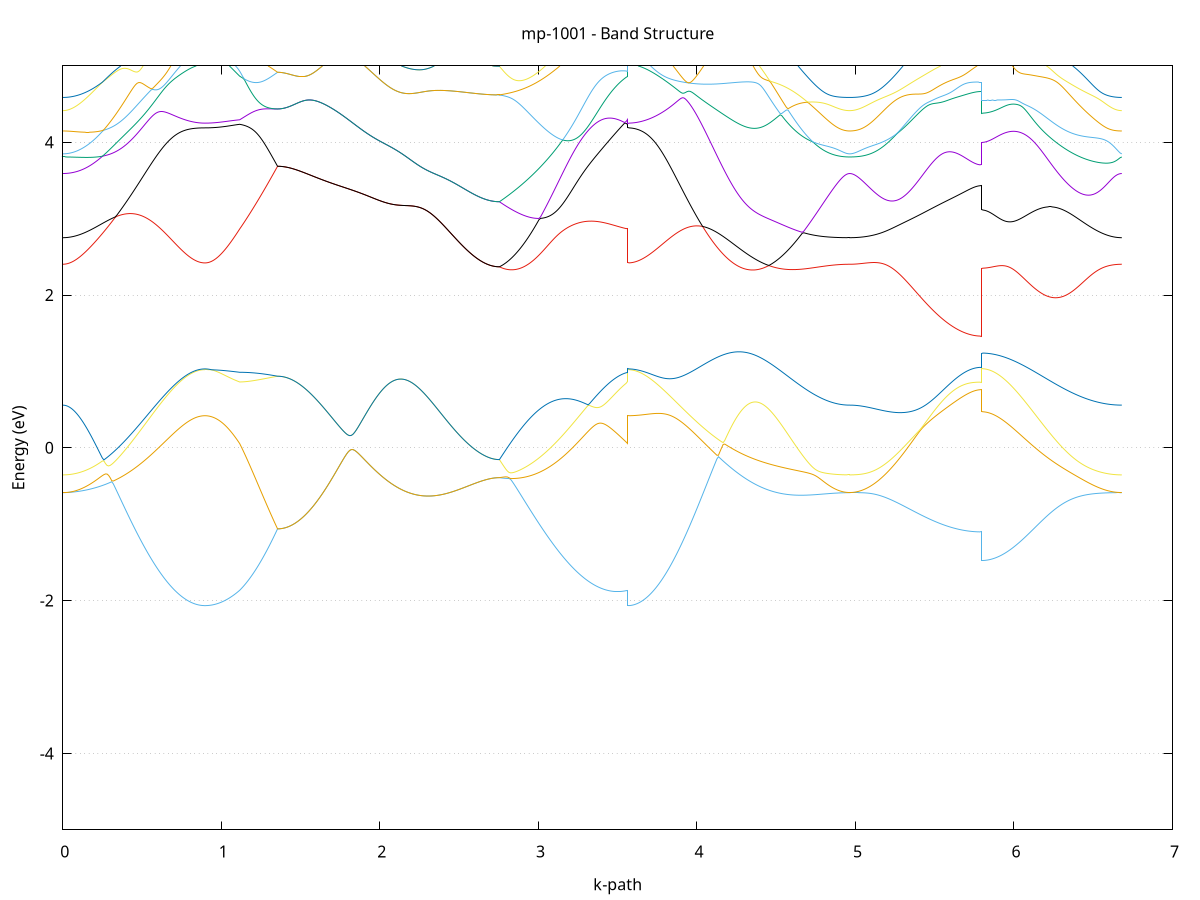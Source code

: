 set title 'mp-1001 - Band Structure'
set xlabel 'k-path'
set ylabel 'Energy (eV)'
set grid y
set yrange [-5:5]
set terminal png size 800,600
set output 'mp-1001_bands_gnuplot.png'
plot '-' using 1:2 with lines notitle, '-' using 1:2 with lines notitle, '-' using 1:2 with lines notitle, '-' using 1:2 with lines notitle, '-' using 1:2 with lines notitle, '-' using 1:2 with lines notitle, '-' using 1:2 with lines notitle, '-' using 1:2 with lines notitle, '-' using 1:2 with lines notitle, '-' using 1:2 with lines notitle, '-' using 1:2 with lines notitle, '-' using 1:2 with lines notitle, '-' using 1:2 with lines notitle, '-' using 1:2 with lines notitle, '-' using 1:2 with lines notitle, '-' using 1:2 with lines notitle, '-' using 1:2 with lines notitle, '-' using 1:2 with lines notitle, '-' using 1:2 with lines notitle, '-' using 1:2 with lines notitle, '-' using 1:2 with lines notitle, '-' using 1:2 with lines notitle, '-' using 1:2 with lines notitle, '-' using 1:2 with lines notitle, '-' using 1:2 with lines notitle, '-' using 1:2 with lines notitle, '-' using 1:2 with lines notitle, '-' using 1:2 with lines notitle, '-' using 1:2 with lines notitle, '-' using 1:2 with lines notitle, '-' using 1:2 with lines notitle, '-' using 1:2 with lines notitle
0.000000 -27.827875
0.009965 -27.827775
0.019931 -27.827675
0.029896 -27.827575
0.039862 -27.827275
0.049827 -27.826975
0.059793 -27.826675
0.069758 -27.826175
0.079724 -27.825675
0.089689 -27.825175
0.099654 -27.824475
0.109620 -27.823775
0.119585 -27.823075
0.129551 -27.822175
0.139516 -27.821275
0.149482 -27.820375
0.159447 -27.819375
0.169413 -27.818275
0.179378 -27.817175
0.189343 -27.815975
0.199309 -27.814775
0.209274 -27.813475
0.219240 -27.812175
0.229205 -27.810775
0.239171 -27.809375
0.249136 -27.807875
0.259102 -27.806275
0.269067 -27.804775
0.279032 -27.803175
0.288998 -27.801475
0.298963 -27.799775
0.308929 -27.798075
0.318894 -27.796275
0.328860 -27.794475
0.338825 -27.792675
0.348791 -27.790875
0.358756 -27.788975
0.368721 -27.787075
0.378687 -27.785175
0.388652 -27.783175
0.398618 -27.781275
0.408583 -27.779275
0.418549 -27.777275
0.428514 -27.775375
0.438480 -27.773375
0.448445 -27.771375
0.458410 -27.769375
0.468376 -27.767375
0.478341 -27.765375
0.488307 -27.763375
0.498272 -27.761375
0.508238 -27.759375
0.518203 -27.757475
0.528169 -27.755475
0.538134 -27.753575
0.548099 -27.751675
0.558065 -27.749775
0.568030 -27.747875
0.577996 -27.746075
0.587961 -27.744275
0.597927 -27.742475
0.607892 -27.740775
0.617858 -27.739075
0.627823 -27.737375
0.637788 -27.735775
0.647754 -27.734175
0.657719 -27.732675
0.667685 -27.731175
0.677650 -27.729675
0.687616 -27.728275
0.697581 -27.726975
0.707547 -27.725675
0.717512 -27.724475
0.727477 -27.723275
0.737443 -27.722175
0.747408 -27.721075
0.757374 -27.720075
0.767339 -27.719175
0.777305 -27.718375
0.787270 -27.717575
0.797236 -27.716775
0.807201 -27.716075
0.817166 -27.715475
0.827132 -27.714975
0.837097 -27.714575
0.847063 -27.714175
0.857028 -27.713775
0.866994 -27.713575
0.876959 -27.713375
0.886925 -27.713275
0.896890 -27.713275
0.896890 -27.713275
0.906847 -27.713175
0.916804 -27.713175
0.926762 -27.713075
0.936719 -27.712975
0.946676 -27.712875
0.956634 -27.712675
0.966591 -27.712475
0.976548 -27.712275
0.986505 -27.711975
0.996463 -27.711775
1.006420 -27.711375
1.016377 -27.711075
1.026334 -27.710675
1.036292 -27.710275
1.046249 -27.709875
1.056206 -27.709475
1.066164 -27.708975
1.076121 -27.708475
1.086078 -27.707975
1.096035 -27.707375
1.105993 -27.706875
1.115950 -27.706275
1.115950 -27.706275
1.125899 -27.705675
1.135849 -27.705075
1.145798 -27.704575
1.155748 -27.703975
1.165697 -27.703375
1.175646 -27.702775
1.185596 -27.702175
1.195545 -27.701575
1.205495 -27.700975
1.215444 -27.700375
1.225393 -27.699775
1.235343 -27.699175
1.245292 -27.698575
1.255242 -27.697975
1.265191 -27.697375
1.275140 -27.696775
1.285090 -27.696175
1.295039 -27.695575
1.304989 -27.694975
1.314938 -27.694375
1.324887 -27.693775
1.334837 -27.693275
1.344786 -27.692675
1.354736 -27.692075
1.354736 -27.692075
1.364651 -27.692075
1.374567 -27.692075
1.384483 -27.692075
1.394399 -27.692075
1.404314 -27.691975
1.414230 -27.691975
1.424146 -27.691975
1.434061 -27.691975
1.443977 -27.691975
1.453893 -27.691875
1.463809 -27.691875
1.473724 -27.691875
1.483640 -27.691875
1.493556 -27.691775
1.503471 -27.691775
1.513387 -27.691775
1.523303 -27.691775
1.533219 -27.691675
1.543134 -27.691675
1.553050 -27.691675
1.562966 -27.691675
1.572881 -27.691675
1.582797 -27.691675
1.592713 -27.691675
1.602629 -27.691675
1.612544 -27.691675
1.622460 -27.691675
1.632376 -27.691675
1.642291 -27.691775
1.652207 -27.691775
1.662123 -27.691875
1.672039 -27.691975
1.681954 -27.691975
1.691870 -27.692075
1.701786 -27.692175
1.711701 -27.692375
1.721617 -27.692475
1.731533 -27.692575
1.741449 -27.692775
1.751364 -27.692975
1.761280 -27.693175
1.771196 -27.693375
1.781111 -27.693575
1.791027 -27.693875
1.800943 -27.694175
1.810859 -27.694475
1.820774 -27.694775
1.830690 -27.695075
1.840606 -27.695475
1.840606 -27.695475
1.850536 -27.695875
1.860467 -27.696275
1.870398 -27.696675
1.880328 -27.697175
1.890259 -27.697575
1.900189 -27.698175
1.910120 -27.698675
1.920051 -27.699175
1.929981 -27.699775
1.939912 -27.700375
1.949842 -27.700975
1.959773 -27.701675
1.969704 -27.702375
1.979634 -27.703075
1.989565 -27.703775
1.999495 -27.704475
2.009426 -27.705275
2.019357 -27.706075
2.029287 -27.706975
2.039218 -27.707775
2.049148 -27.708675
2.059079 -27.709575
2.069010 -27.710475
2.078940 -27.711375
2.088871 -27.712375
2.098801 -27.713375
2.108732 -27.714375
2.118663 -27.715375
2.128593 -27.716375
2.138524 -27.717475
2.148454 -27.718575
2.158385 -27.719675
2.168316 -27.720775
2.178246 -27.721875
2.188177 -27.722975
2.198107 -27.724175
2.208038 -27.725275
2.217969 -27.726475
2.227899 -27.727675
2.237830 -27.728875
2.247760 -27.730075
2.257691 -27.731275
2.267622 -27.732475
2.277552 -27.733675
2.287483 -27.734875
2.297413 -27.736075
2.307344 -27.737275
2.317275 -27.738575
2.327205 -27.739775
2.337136 -27.740975
2.347066 -27.742175
2.356997 -27.743375
2.366928 -27.744475
2.376858 -27.745675
2.386789 -27.746875
2.396719 -27.747975
2.406650 -27.749175
2.416581 -27.750275
2.426511 -27.751375
2.436442 -27.752475
2.446372 -27.753475
2.456303 -27.754575
2.466234 -27.755575
2.476164 -27.756575
2.486095 -27.757575
2.496025 -27.758575
2.505956 -27.759475
2.515887 -27.760375
2.525817 -27.761275
2.535748 -27.762075
2.545678 -27.762975
2.555609 -27.763675
2.565540 -27.764475
2.575470 -27.765175
2.585401 -27.765875
2.595331 -27.766575
2.605262 -27.767175
2.615193 -27.767775
2.625123 -27.768275
2.635054 -27.768775
2.644984 -27.769275
2.654915 -27.769675
2.664846 -27.770075
2.674776 -27.770475
2.684707 -27.770775
2.694637 -27.770975
2.704568 -27.771275
2.714499 -27.771475
2.724429 -27.771575
2.734360 -27.771675
2.744290 -27.771775
2.754221 -27.771775
2.754221 -27.771775
2.764217 -27.771875
2.774214 -27.771975
2.784210 -27.771975
2.794207 -27.771975
2.804203 -27.771875
2.814200 -27.771675
2.824197 -27.771475
2.834193 -27.771275
2.844190 -27.770975
2.854186 -27.770675
2.864183 -27.770275
2.874179 -27.769775
2.884176 -27.769275
2.894172 -27.768775
2.904169 -27.768175
2.914165 -27.767575
2.924162 -27.766875
2.934158 -27.766175
2.944155 -27.765475
2.954151 -27.764675
2.964148 -27.763775
2.974144 -27.762975
2.984141 -27.762075
2.994137 -27.761075
3.004134 -27.760075
3.014130 -27.759075
3.024127 -27.757975
3.034123 -27.756975
3.044120 -27.755875
3.054116 -27.754675
3.064113 -27.753575
3.074109 -27.752375
3.084106 -27.751175
3.094102 -27.749875
3.104099 -27.748675
3.114095 -27.747375
3.124092 -27.746075
3.134088 -27.744875
3.144085 -27.743575
3.154081 -27.742175
3.164078 -27.740875
3.174074 -27.739575
3.184071 -27.738275
3.194067 -27.736975
3.204064 -27.735575
3.214060 -27.734275
3.224057 -27.732975
3.234053 -27.731675
3.244050 -27.730375
3.254046 -27.729075
3.264043 -27.727875
3.274039 -27.726575
3.284036 -27.725375
3.294032 -27.724175
3.304029 -27.722975
3.314025 -27.721775
3.324022 -27.720675
3.334018 -27.719575
3.344015 -27.718475
3.354011 -27.717475
3.364008 -27.716475
3.374004 -27.715475
3.384001 -27.714575
3.393997 -27.713675
3.403994 -27.712775
3.413990 -27.711975
3.423987 -27.711275
3.433983 -27.710575
3.443980 -27.709875
3.453976 -27.709275
3.463973 -27.708775
3.473969 -27.708275
3.483966 -27.707775
3.493962 -27.707375
3.503959 -27.707075
3.513955 -27.706775
3.523952 -27.706575
3.533948 -27.706375
3.543945 -27.706275
3.553941 -27.706275
3.563938 -27.706275
3.563938 -27.713275
3.573756 -27.713275
3.583573 -27.713175
3.593391 -27.713175
3.603209 -27.713075
3.613027 -27.713075
3.622845 -27.712975
3.632662 -27.712875
3.642480 -27.712775
3.652298 -27.712675
3.662116 -27.712575
3.671934 -27.712375
3.681751 -27.712275
3.691569 -27.712075
3.701387 -27.711875
3.711205 -27.711675
3.721023 -27.711475
3.730840 -27.711275
3.740658 -27.711075
3.750476 -27.710875
3.760294 -27.710675
3.770111 -27.710375
3.779929 -27.710175
3.789747 -27.709875
3.799565 -27.709675
3.809383 -27.709375
3.819200 -27.709175
3.829018 -27.708875
3.838836 -27.708675
3.848654 -27.708375
3.858472 -27.708175
3.868289 -27.707975
3.878107 -27.707675
3.887925 -27.707475
3.897743 -27.707275
3.907561 -27.707075
3.917378 -27.706875
3.927196 -27.706775
3.937014 -27.706575
3.946832 -27.706475
3.956649 -27.706375
3.966467 -27.706275
3.976285 -27.706275
3.976285 -27.706275
3.986256 -27.706275
3.996227 -27.706275
4.006198 -27.706375
4.016169 -27.706475
4.026141 -27.706575
4.036112 -27.706775
4.046083 -27.707075
4.056054 -27.707375
4.066025 -27.707775
4.075996 -27.708175
4.085967 -27.708775
4.095938 -27.709275
4.105909 -27.709975
4.115880 -27.710675
4.125851 -27.711475
4.135823 -27.712275
4.145794 -27.713175
4.155765 -27.714175
4.165736 -27.715175
4.175707 -27.716275
4.185678 -27.717475
4.195649 -27.718675
4.205620 -27.719975
4.215591 -27.721275
4.225562 -27.722575
4.235533 -27.724075
4.245505 -27.725475
4.255476 -27.726975
4.265447 -27.728575
4.275418 -27.730075
4.285389 -27.731775
4.295360 -27.733375
4.305331 -27.735075
4.315302 -27.736775
4.325273 -27.738575
4.335244 -27.740275
4.345215 -27.742075
4.355187 -27.743875
4.365158 -27.745775
4.375129 -27.747675
4.385100 -27.749475
4.395071 -27.751375
4.405042 -27.753275
4.415013 -27.755275
4.424984 -27.757175
4.434955 -27.759075
4.444926 -27.761075
4.454898 -27.762975
4.464869 -27.764975
4.474840 -27.766875
4.484811 -27.768875
4.494782 -27.770775
4.504753 -27.772775
4.514724 -27.774675
4.524695 -27.776675
4.534666 -27.778575
4.544637 -27.780475
4.554608 -27.782375
4.564580 -27.784275
4.574551 -27.786075
4.584522 -27.787975
4.594493 -27.789775
4.604464 -27.791575
4.614435 -27.793375
4.624406 -27.795075
4.634377 -27.796775
4.644348 -27.798475
4.654319 -27.800175
4.664290 -27.801775
4.674262 -27.803375
4.684233 -27.804875
4.694204 -27.806375
4.704175 -27.807875
4.714146 -27.809275
4.724117 -27.810675
4.734088 -27.811975
4.744059 -27.813275
4.754030 -27.814575
4.764001 -27.815775
4.773972 -27.816875
4.783944 -27.817975
4.793915 -27.818975
4.803886 -27.819975
4.813857 -27.820975
4.823828 -27.821775
4.833799 -27.822675
4.843770 -27.823375
4.853741 -27.824075
4.863712 -27.824775
4.873683 -27.825375
4.883654 -27.825875
4.893626 -27.826375
4.903597 -27.826775
4.913568 -27.827075
4.923539 -27.827375
4.933510 -27.827575
4.943481 -27.827775
4.953452 -27.827875
4.963423 -27.827875
4.963423 -27.827875
4.973317 -27.827875
4.983212 -27.827775
4.993106 -27.827575
5.003000 -27.827375
5.012894 -27.827075
5.022788 -27.826675
5.032682 -27.826275
5.042576 -27.825875
5.052471 -27.825275
5.062365 -27.824675
5.072259 -27.824075
5.082153 -27.823375
5.092047 -27.822575
5.101941 -27.821775
5.111836 -27.820875
5.121730 -27.819975
5.131624 -27.818975
5.141518 -27.817875
5.151412 -27.816775
5.161306 -27.815675
5.171201 -27.814475
5.181095 -27.813175
5.190989 -27.811875
5.200883 -27.810575
5.210777 -27.809175
5.220671 -27.807775
5.230566 -27.806275
5.240460 -27.804775
5.250354 -27.803275
5.260248 -27.801675
5.270142 -27.800075
5.280036 -27.798375
5.289930 -27.796775
5.299825 -27.795075
5.309719 -27.793275
5.319613 -27.791575
5.329507 -27.789775
5.339401 -27.787975
5.349295 -27.786175
5.359190 -27.784275
5.369084 -27.782475
5.378978 -27.780575
5.388872 -27.778775
5.398766 -27.776875
5.408660 -27.774975
5.418555 -27.773075
5.428449 -27.771175
5.438343 -27.769275
5.448237 -27.767375
5.458131 -27.765575
5.468025 -27.763675
5.477919 -27.761775
5.487814 -27.759975
5.497708 -27.758075
5.507602 -27.756275
5.517496 -27.754475
5.527390 -27.752675
5.537284 -27.750875
5.547179 -27.749175
5.557073 -27.747475
5.566967 -27.745775
5.576861 -27.744075
5.586755 -27.742475
5.596649 -27.740875
5.606544 -27.739375
5.616438 -27.737875
5.626332 -27.736375
5.636226 -27.734975
5.646120 -27.733675
5.656014 -27.732375
5.665908 -27.731075
5.675803 -27.729975
5.685697 -27.728875
5.695591 -27.727775
5.705485 -27.726875
5.715379 -27.725975
5.725273 -27.725175
5.735168 -27.724475
5.745062 -27.723875
5.754956 -27.723375
5.764850 -27.722975
5.774744 -27.722675
5.784638 -27.722575
5.794533 -27.722475
5.794533 -27.715275
5.804485 -27.715375
5.814438 -27.715475
5.824390 -27.715675
5.834343 -27.715975
5.844295 -27.716375
5.854248 -27.716775
5.864201 -27.717275
5.874153 -27.717875
5.884106 -27.718575
5.894058 -27.719275
5.904011 -27.720175
5.913964 -27.720975
5.923916 -27.721975
5.933869 -27.722875
5.943821 -27.723975
5.953774 -27.725075
5.963726 -27.726275
5.973679 -27.727475
5.983632 -27.728775
5.993584 -27.730075
6.003537 -27.731475
6.013489 -27.732875
6.023442 -27.734375
6.033394 -27.735875
6.043347 -27.737375
6.053300 -27.738975
6.063252 -27.740575
6.073205 -27.742275
6.083157 -27.743975
6.093110 -27.745775
6.103063 -27.747475
6.113015 -27.749275
6.122968 -27.751175
6.132920 -27.752975
6.142873 -27.754875
6.152825 -27.756775
6.162778 -27.758675
6.172731 -27.760575
6.182683 -27.762475
6.192636 -27.764475
6.202588 -27.766375
6.212541 -27.768375
6.222494 -27.770275
6.232446 -27.772275
6.242399 -27.774275
6.252351 -27.776175
6.262304 -27.778175
6.272256 -27.780075
6.282209 -27.781975
6.292162 -27.783975
6.302114 -27.785875
6.312067 -27.787675
6.322019 -27.789575
6.331972 -27.791375
6.341924 -27.793275
6.351877 -27.795075
6.361830 -27.796775
6.371782 -27.798475
6.381735 -27.800175
6.391687 -27.801875
6.401640 -27.803475
6.411593 -27.805075
6.421545 -27.806675
6.431498 -27.808175
6.441450 -27.809575
6.451403 -27.810975
6.461355 -27.812375
6.471308 -27.813675
6.481261 -27.814975
6.491213 -27.816175
6.501166 -27.817375
6.511118 -27.818475
6.521071 -27.819475
6.531024 -27.820475
6.540976 -27.821375
6.550929 -27.822275
6.560881 -27.823075
6.570834 -27.823875
6.580786 -27.824575
6.590739 -27.825175
6.600692 -27.825775
6.610644 -27.826275
6.620597 -27.826675
6.630549 -27.826975
6.640502 -27.827275
6.650455 -27.827575
6.660407 -27.827675
6.670360 -27.827775
6.680312 -27.827875
e
0.000000 -27.714075
0.009965 -27.714075
0.019931 -27.714075
0.029896 -27.713975
0.039862 -27.713875
0.049827 -27.713775
0.059793 -27.713575
0.069758 -27.713475
0.079724 -27.713275
0.089689 -27.713075
0.099654 -27.712775
0.109620 -27.712575
0.119585 -27.712275
0.129551 -27.711875
0.139516 -27.711575
0.149482 -27.711175
0.159447 -27.710775
0.169413 -27.710375
0.179378 -27.709975
0.189343 -27.709575
0.199309 -27.709075
0.209274 -27.708575
0.219240 -27.708075
0.229205 -27.707475
0.239171 -27.706975
0.249136 -27.706375
0.259102 -27.705775
0.269067 -27.705175
0.279032 -27.704575
0.288998 -27.703975
0.298963 -27.703275
0.308929 -27.702675
0.318894 -27.701975
0.328860 -27.701275
0.338825 -27.700575
0.348791 -27.699875
0.358756 -27.699175
0.368721 -27.698475
0.378687 -27.697775
0.388652 -27.696975
0.398618 -27.696275
0.408583 -27.695475
0.418549 -27.694775
0.428514 -27.693975
0.438480 -27.693275
0.448445 -27.692475
0.458410 -27.691775
0.468376 -27.690975
0.478341 -27.690175
0.488307 -27.689475
0.498272 -27.688675
0.508238 -27.687975
0.518203 -27.687275
0.528169 -27.686475
0.538134 -27.685775
0.548099 -27.685075
0.558065 -27.684375
0.568030 -27.683675
0.577996 -27.682975
0.587961 -27.682275
0.597927 -27.681575
0.607892 -27.680975
0.617858 -27.680275
0.627823 -27.679675
0.637788 -27.679075
0.647754 -27.678475
0.657719 -27.677875
0.667685 -27.677375
0.677650 -27.676775
0.687616 -27.676275
0.697581 -27.675775
0.707547 -27.675275
0.717512 -27.674875
0.727477 -27.674375
0.737443 -27.673975
0.747408 -27.673575
0.757374 -27.673275
0.767339 -27.672875
0.777305 -27.672575
0.787270 -27.672275
0.797236 -27.671975
0.807201 -27.671775
0.817166 -27.671475
0.827132 -27.671275
0.837097 -27.671175
0.847063 -27.670975
0.857028 -27.670875
0.866994 -27.670775
0.876959 -27.670675
0.886925 -27.670675
0.896890 -27.670675
0.896890 -27.670675
0.906847 -27.670675
0.916804 -27.670775
0.926762 -27.670875
0.936719 -27.670975
0.946676 -27.671175
0.956634 -27.671375
0.966591 -27.671575
0.976548 -27.671875
0.986505 -27.672175
0.996463 -27.672575
1.006420 -27.672975
1.016377 -27.673375
1.026334 -27.673875
1.036292 -27.674375
1.046249 -27.674875
1.056206 -27.675475
1.066164 -27.676075
1.076121 -27.676675
1.086078 -27.677275
1.096035 -27.677975
1.105993 -27.678675
1.115950 -27.679475
1.115950 -27.679475
1.125899 -27.679875
1.135849 -27.680375
1.145798 -27.680775
1.155748 -27.681275
1.165697 -27.681775
1.175646 -27.682275
1.185596 -27.682775
1.195545 -27.683275
1.205495 -27.683775
1.215444 -27.684275
1.225393 -27.684775
1.235343 -27.685275
1.245292 -27.685875
1.255242 -27.686375
1.265191 -27.686975
1.275140 -27.687475
1.285090 -27.688075
1.295039 -27.688575
1.304989 -27.689175
1.314938 -27.689775
1.324887 -27.690275
1.334837 -27.690875
1.344786 -27.691475
1.354736 -27.692075
1.354736 -27.692075
1.364651 -27.692075
1.374567 -27.692075
1.384483 -27.692075
1.394399 -27.692075
1.404314 -27.691975
1.414230 -27.691975
1.424146 -27.691975
1.434061 -27.691975
1.443977 -27.691975
1.453893 -27.691875
1.463809 -27.691875
1.473724 -27.691875
1.483640 -27.691875
1.493556 -27.691775
1.503471 -27.691775
1.513387 -27.691775
1.523303 -27.691775
1.533219 -27.691675
1.543134 -27.691675
1.553050 -27.691675
1.562966 -27.691675
1.572881 -27.691675
1.582797 -27.691675
1.592713 -27.691675
1.602629 -27.691675
1.612544 -27.691675
1.622460 -27.691675
1.632376 -27.691675
1.642291 -27.691775
1.652207 -27.691775
1.662123 -27.691875
1.672039 -27.691975
1.681954 -27.691975
1.691870 -27.692075
1.701786 -27.692175
1.711701 -27.692375
1.721617 -27.692475
1.731533 -27.692575
1.741449 -27.692775
1.751364 -27.692975
1.761280 -27.693175
1.771196 -27.693375
1.781111 -27.693575
1.791027 -27.693875
1.800943 -27.694175
1.810859 -27.694475
1.820774 -27.694775
1.830690 -27.695075
1.840606 -27.695475
1.840606 -27.695475
1.850536 -27.695875
1.860467 -27.696275
1.870398 -27.696675
1.880328 -27.697175
1.890259 -27.697575
1.900189 -27.698075
1.910120 -27.698675
1.920051 -27.699175
1.929981 -27.699775
1.939912 -27.700375
1.949842 -27.700975
1.959773 -27.701675
1.969704 -27.702375
1.979634 -27.703075
1.989565 -27.703775
1.999495 -27.704475
2.009426 -27.705275
2.019357 -27.706075
2.029287 -27.706975
2.039218 -27.707775
2.049148 -27.708675
2.059079 -27.709575
2.069010 -27.710475
2.078940 -27.711375
2.088871 -27.712375
2.098801 -27.713375
2.108732 -27.714375
2.118663 -27.715375
2.128593 -27.716375
2.138524 -27.717475
2.148454 -27.718575
2.158385 -27.719675
2.168316 -27.720775
2.178246 -27.721875
2.188177 -27.722975
2.198107 -27.724175
2.208038 -27.725275
2.217969 -27.726475
2.227899 -27.727675
2.237830 -27.728875
2.247760 -27.730075
2.257691 -27.731275
2.267622 -27.732475
2.277552 -27.733675
2.287483 -27.734875
2.297413 -27.736075
2.307344 -27.737275
2.317275 -27.738575
2.327205 -27.739775
2.337136 -27.740975
2.347066 -27.742175
2.356997 -27.743375
2.366928 -27.744475
2.376858 -27.745675
2.386789 -27.746875
2.396719 -27.747975
2.406650 -27.749175
2.416581 -27.750275
2.426511 -27.751375
2.436442 -27.752475
2.446372 -27.753475
2.456303 -27.754575
2.466234 -27.755575
2.476164 -27.756575
2.486095 -27.757575
2.496025 -27.758575
2.505956 -27.759475
2.515887 -27.760375
2.525817 -27.761275
2.535748 -27.762075
2.545678 -27.762975
2.555609 -27.763675
2.565540 -27.764475
2.575470 -27.765175
2.585401 -27.765875
2.595331 -27.766575
2.605262 -27.767175
2.615193 -27.767775
2.625123 -27.768275
2.635054 -27.768775
2.644984 -27.769275
2.654915 -27.769675
2.664846 -27.770075
2.674776 -27.770475
2.684707 -27.770775
2.694637 -27.770975
2.704568 -27.771275
2.714499 -27.771475
2.724429 -27.771575
2.734360 -27.771675
2.744290 -27.771775
2.754221 -27.771775
2.754221 -27.771775
2.764217 -27.771575
2.774214 -27.771375
2.784210 -27.771075
2.794207 -27.770775
2.804203 -27.770375
2.814200 -27.769975
2.824197 -27.769575
2.834193 -27.768975
2.844190 -27.768475
2.854186 -27.767775
2.864183 -27.767175
2.874179 -27.766475
2.884176 -27.765675
2.894172 -27.764875
2.904169 -27.763975
2.914165 -27.763075
2.924162 -27.762175
2.934158 -27.761175
2.944155 -27.760175
2.954151 -27.759175
2.964148 -27.758075
2.974144 -27.756875
2.984141 -27.755775
2.994137 -27.754575
3.004134 -27.753275
3.014130 -27.752075
3.024127 -27.750775
3.034123 -27.749475
3.044120 -27.748075
3.054116 -27.746675
3.064113 -27.745275
3.074109 -27.743875
3.084106 -27.742475
3.094102 -27.740975
3.104099 -27.739475
3.114095 -27.737975
3.124092 -27.736475
3.134088 -27.734975
3.144085 -27.733375
3.154081 -27.731875
3.164078 -27.730275
3.174074 -27.728775
3.184071 -27.727175
3.194067 -27.725675
3.204064 -27.724075
3.214060 -27.722475
3.224057 -27.720875
3.234053 -27.719375
3.244050 -27.717775
3.254046 -27.716275
3.264043 -27.714675
3.274039 -27.713175
3.284036 -27.711675
3.294032 -27.710175
3.304029 -27.708675
3.314025 -27.707175
3.324022 -27.705775
3.334018 -27.704275
3.344015 -27.702875
3.354011 -27.701475
3.364008 -27.700175
3.374004 -27.698775
3.384001 -27.697475
3.393997 -27.696175
3.403994 -27.694975
3.413990 -27.693675
3.423987 -27.692475
3.433983 -27.691375
3.443980 -27.690175
3.453976 -27.689075
3.463973 -27.688075
3.473969 -27.686975
3.483966 -27.685975
3.493962 -27.685075
3.503959 -27.684175
3.513955 -27.683275
3.523952 -27.682375
3.533948 -27.681575
3.543945 -27.680875
3.553941 -27.680175
3.563938 -27.679475
3.563938 -27.670675
3.573756 -27.670675
3.583573 -27.670675
3.593391 -27.670675
3.603209 -27.670775
3.613027 -27.670775
3.622845 -27.670775
3.632662 -27.670875
3.642480 -27.670975
3.652298 -27.670975
3.662116 -27.671075
3.671934 -27.671175
3.681751 -27.671275
3.691569 -27.671475
3.701387 -27.671575
3.711205 -27.671675
3.721023 -27.671875
3.730840 -27.671975
3.740658 -27.672175
3.750476 -27.672375
3.760294 -27.672575
3.770111 -27.672775
3.779929 -27.672975
3.789747 -27.673275
3.799565 -27.673475
3.809383 -27.673775
3.819200 -27.674075
3.829018 -27.674375
3.838836 -27.674675
3.848654 -27.674975
3.858472 -27.675275
3.868289 -27.675675
3.878107 -27.675975
3.887925 -27.676375
3.897743 -27.676775
3.907561 -27.677175
3.917378 -27.677575
3.927196 -27.678075
3.937014 -27.678475
3.946832 -27.678875
3.956649 -27.679375
3.966467 -27.679875
3.976285 -27.680275
3.976285 -27.680275
3.986256 -27.680775
3.996227 -27.681275
4.006198 -27.681775
4.016169 -27.682175
4.026141 -27.682675
4.036112 -27.683175
4.046083 -27.683575
4.056054 -27.684075
4.066025 -27.684475
4.075996 -27.684875
4.085967 -27.685275
4.095938 -27.685675
4.105909 -27.685975
4.115880 -27.686275
4.125851 -27.686675
4.135823 -27.686975
4.145794 -27.687175
4.155765 -27.687475
4.165736 -27.687775
4.175707 -27.687975
4.185678 -27.688175
4.195649 -27.688475
4.205620 -27.688675
4.215591 -27.688875
4.225562 -27.689075
4.235533 -27.689275
4.245505 -27.689575
4.255476 -27.689775
4.265447 -27.689975
4.275418 -27.690275
4.285389 -27.690475
4.295360 -27.690775
4.305331 -27.690975
4.315302 -27.691275
4.325273 -27.691575
4.335244 -27.691875
4.345215 -27.692175
4.355187 -27.692475
4.365158 -27.692775
4.375129 -27.693175
4.385100 -27.693475
4.395071 -27.693875
4.405042 -27.694175
4.415013 -27.694575
4.424984 -27.694975
4.434955 -27.695375
4.444926 -27.695775
4.454898 -27.696175
4.464869 -27.696675
4.474840 -27.697075
4.484811 -27.697475
4.494782 -27.697975
4.504753 -27.698475
4.514724 -27.698875
4.524695 -27.699375
4.534666 -27.699875
4.544637 -27.700275
4.554608 -27.700775
4.564580 -27.701275
4.574551 -27.701775
4.584522 -27.702275
4.594493 -27.702775
4.604464 -27.703175
4.614435 -27.703675
4.624406 -27.704175
4.634377 -27.704675
4.644348 -27.705175
4.654319 -27.705575
4.664290 -27.706075
4.674262 -27.706575
4.684233 -27.706975
4.694204 -27.707475
4.704175 -27.707875
4.714146 -27.708275
4.724117 -27.708675
4.734088 -27.709075
4.744059 -27.709475
4.754030 -27.709875
4.764001 -27.710275
4.773972 -27.710575
4.783944 -27.710975
4.793915 -27.711275
4.803886 -27.711575
4.813857 -27.711875
4.823828 -27.712175
4.833799 -27.712375
4.843770 -27.712675
4.853741 -27.712875
4.863712 -27.713075
4.873683 -27.713275
4.883654 -27.713475
4.893626 -27.713575
4.903597 -27.713775
4.913568 -27.713875
4.923539 -27.713975
4.933510 -27.713975
4.943481 -27.714075
4.953452 -27.714075
4.963423 -27.714075
4.963423 -27.714075
4.973317 -27.714075
4.983212 -27.714075
4.993106 -27.713975
5.003000 -27.713875
5.012894 -27.713775
5.022788 -27.713675
5.032682 -27.713575
5.042576 -27.713375
5.052471 -27.713175
5.062365 -27.712975
5.072259 -27.712775
5.082153 -27.712575
5.092047 -27.712275
5.101941 -27.712075
5.111836 -27.711775
5.121730 -27.711475
5.131624 -27.711075
5.141518 -27.710775
5.151412 -27.710375
5.161306 -27.709975
5.171201 -27.709675
5.181095 -27.709275
5.190989 -27.708775
5.200883 -27.708375
5.210777 -27.707975
5.220671 -27.707475
5.230566 -27.707075
5.240460 -27.706575
5.250354 -27.706175
5.260248 -27.705675
5.270142 -27.705175
5.280036 -27.704675
5.289930 -27.704275
5.299825 -27.703775
5.309719 -27.703275
5.319613 -27.702775
5.329507 -27.702275
5.339401 -27.701875
5.349295 -27.701375
5.359190 -27.700875
5.369084 -27.700475
5.378978 -27.699975
5.388872 -27.699575
5.398766 -27.699075
5.408660 -27.698675
5.418555 -27.698275
5.428449 -27.697875
5.438343 -27.697475
5.448237 -27.697075
5.458131 -27.696775
5.468025 -27.696475
5.477919 -27.696075
5.487814 -27.695875
5.497708 -27.695575
5.507602 -27.695275
5.517496 -27.695075
5.527390 -27.694875
5.537284 -27.694675
5.547179 -27.694475
5.557073 -27.694375
5.566967 -27.694275
5.576861 -27.694175
5.586755 -27.694075
5.596649 -27.694075
5.606544 -27.693975
5.616438 -27.693975
5.626332 -27.694075
5.636226 -27.694075
5.646120 -27.694175
5.656014 -27.694175
5.665908 -27.694275
5.675803 -27.694475
5.685697 -27.694575
5.695591 -27.694675
5.705485 -27.694875
5.715379 -27.694975
5.725273 -27.695075
5.735168 -27.695275
5.745062 -27.695375
5.754956 -27.695475
5.764850 -27.695575
5.774744 -27.695575
5.784638 -27.695675
5.794533 -27.695675
5.794533 -27.702775
5.804485 -27.702775
5.814438 -27.702775
5.824390 -27.702775
5.834343 -27.702675
5.844295 -27.702675
5.854248 -27.702675
5.864201 -27.702675
5.874153 -27.702675
5.884106 -27.702675
5.894058 -27.702675
5.904011 -27.702675
5.913964 -27.702675
5.923916 -27.702675
5.933869 -27.702775
5.943821 -27.702775
5.953774 -27.702875
5.963726 -27.702875
5.973679 -27.702975
5.983632 -27.703075
5.993584 -27.703175
6.003537 -27.703275
6.013489 -27.703375
6.023442 -27.703475
6.033394 -27.703675
6.043347 -27.703775
6.053300 -27.703875
6.063252 -27.704075
6.073205 -27.704275
6.083157 -27.704375
6.093110 -27.704575
6.103063 -27.704775
6.113015 -27.704975
6.122968 -27.705175
6.132920 -27.705375
6.142873 -27.705575
6.152825 -27.705775
6.162778 -27.705975
6.172731 -27.706175
6.182683 -27.706375
6.192636 -27.706575
6.202588 -27.706775
6.212541 -27.707075
6.222494 -27.707275
6.232446 -27.707475
6.242399 -27.707675
6.252351 -27.707975
6.262304 -27.708175
6.272256 -27.708375
6.282209 -27.708575
6.292162 -27.708875
6.302114 -27.709075
6.312067 -27.709275
6.322019 -27.709475
6.331972 -27.709675
6.341924 -27.709975
6.351877 -27.710175
6.361830 -27.710375
6.371782 -27.710575
6.381735 -27.710775
6.391687 -27.710975
6.401640 -27.711175
6.411593 -27.711375
6.421545 -27.711575
6.431498 -27.711675
6.441450 -27.711875
6.451403 -27.712075
6.461355 -27.712175
6.471308 -27.712375
6.481261 -27.712575
6.491213 -27.712675
6.501166 -27.712775
6.511118 -27.712975
6.521071 -27.713075
6.531024 -27.713175
6.540976 -27.713275
6.550929 -27.713375
6.560881 -27.713475
6.570834 -27.713575
6.580786 -27.713675
6.590739 -27.713775
6.600692 -27.713875
6.610644 -27.713875
6.620597 -27.713975
6.630549 -27.713975
6.640502 -27.714075
6.650455 -27.714075
6.660407 -27.714075
6.670360 -27.714075
6.680312 -27.714075
e
0.000000 -21.929075
0.009965 -21.929075
0.019931 -21.928975
0.029896 -21.928875
0.039862 -21.928675
0.049827 -21.928475
0.059793 -21.928275
0.069758 -21.927975
0.079724 -21.927675
0.089689 -21.927275
0.099654 -21.926875
0.109620 -21.926475
0.119585 -21.925975
0.129551 -21.925475
0.139516 -21.924875
0.149482 -21.924275
0.159447 -21.923675
0.169413 -21.922975
0.179378 -21.922275
0.189343 -21.921475
0.199309 -21.920675
0.209274 -21.919875
0.219240 -21.919075
0.229205 -21.918175
0.239171 -21.917275
0.249136 -21.916375
0.259102 -21.915375
0.269067 -21.914375
0.279032 -21.913275
0.288998 -21.912275
0.298963 -21.911175
0.308929 -21.910075
0.318894 -21.908975
0.328860 -21.907875
0.338825 -21.906675
0.348791 -21.905575
0.358756 -21.904375
0.368721 -21.903175
0.378687 -21.901975
0.388652 -21.900675
0.398618 -21.899475
0.408583 -21.898275
0.418549 -21.896975
0.428514 -21.895775
0.438480 -21.894475
0.448445 -21.893275
0.458410 -21.891975
0.468376 -21.890675
0.478341 -21.889475
0.488307 -21.888175
0.498272 -21.886975
0.508238 -21.885675
0.518203 -21.884475
0.528169 -21.883275
0.538134 -21.882075
0.548099 -21.880875
0.558065 -21.880075
0.568030 -21.882375
0.577996 -21.884575
0.587961 -21.886775
0.597927 -21.888875
0.607892 -21.890975
0.617858 -21.893075
0.627823 -21.895075
0.637788 -21.896975
0.647754 -21.898875
0.657719 -21.900775
0.667685 -21.902575
0.677650 -21.904275
0.687616 -21.905975
0.697581 -21.907575
0.707547 -21.909175
0.717512 -21.910675
0.727477 -21.912075
0.737443 -21.913375
0.747408 -21.914675
0.757374 -21.915875
0.767339 -21.916975
0.777305 -21.917975
0.787270 -21.918975
0.797236 -21.919875
0.807201 -21.920675
0.817166 -21.921375
0.827132 -21.922075
0.837097 -21.922575
0.847063 -21.923075
0.857028 -21.923475
0.866994 -21.923775
0.876959 -21.923975
0.886925 -21.924075
0.896890 -21.924175
0.896890 -21.924175
0.906847 -21.924075
0.916804 -21.924075
0.926762 -21.923975
0.936719 -21.923775
0.946676 -21.923575
0.956634 -21.923275
0.966591 -21.922975
0.976548 -21.922575
0.986505 -21.922175
0.996463 -21.921675
1.006420 -21.921175
1.016377 -21.920675
1.026334 -21.919975
1.036292 -21.919375
1.046249 -21.918675
1.056206 -21.917975
1.066164 -21.917175
1.076121 -21.916375
1.086078 -21.915575
1.096035 -21.914675
1.105993 -21.913775
1.115950 -21.912775
1.115950 -21.912775
1.125899 -21.912175
1.135849 -21.911475
1.145798 -21.910775
1.155748 -21.909975
1.165697 -21.909175
1.175646 -21.908375
1.185596 -21.907575
1.195545 -21.906675
1.205495 -21.905875
1.215444 -21.904975
1.225393 -21.903975
1.235343 -21.903075
1.245292 -21.902075
1.255242 -21.901075
1.265191 -21.900175
1.275140 -21.899175
1.285090 -21.898075
1.295039 -21.897075
1.304989 -21.896075
1.314938 -21.894975
1.324887 -21.893875
1.334837 -21.892875
1.344786 -21.891775
1.354736 -21.890775
1.354736 -21.890775
1.364651 -21.890775
1.374567 -21.890775
1.384483 -21.890675
1.394399 -21.890775
1.404314 -21.890775
1.414230 -21.890775
1.424146 -21.890775
1.434061 -21.890775
1.443977 -21.890775
1.453893 -21.890775
1.463809 -21.890775
1.473724 -21.890775
1.483640 -21.890775
1.493556 -21.890775
1.503471 -21.890775
1.513387 -21.890775
1.523303 -21.890775
1.533219 -21.890775
1.543134 -21.890775
1.553050 -21.890775
1.562966 -21.890775
1.572881 -21.890775
1.582797 -21.890775
1.592713 -21.890775
1.602629 -21.890675
1.612544 -21.890675
1.622460 -21.890675
1.632376 -21.890675
1.642291 -21.890575
1.652207 -21.890575
1.662123 -21.890575
1.672039 -21.890475
1.681954 -21.890475
1.691870 -21.890475
1.701786 -21.890375
1.711701 -21.890375
1.721617 -21.890275
1.731533 -21.890175
1.741449 -21.890075
1.751364 -21.889975
1.761280 -21.889975
1.771196 -21.889875
1.781111 -21.889775
1.791027 -21.889575
1.800943 -21.889475
1.810859 -21.889375
1.820774 -21.889275
1.830690 -21.889075
1.840606 -21.888975
1.840606 -21.888975
1.850536 -21.888775
1.860467 -21.888575
1.870398 -21.888475
1.880328 -21.888275
1.890259 -21.888075
1.900189 -21.887875
1.910120 -21.887675
1.920051 -21.887475
1.929981 -21.887175
1.939912 -21.886975
1.949842 -21.886675
1.959773 -21.886475
1.969704 -21.886175
1.979634 -21.885875
1.989565 -21.885575
1.999495 -21.885175
2.009426 -21.884875
2.019357 -21.884575
2.029287 -21.884175
2.039218 -21.883875
2.049148 -21.883475
2.059079 -21.883075
2.069010 -21.882675
2.078940 -21.882275
2.088871 -21.881875
2.098801 -21.881475
2.108732 -21.881075
2.118663 -21.880675
2.128593 -21.880175
2.138524 -21.879775
2.148454 -21.879275
2.158385 -21.878875
2.168316 -21.878375
2.178246 -21.877875
2.188177 -21.877375
2.198107 -21.876875
2.208038 -21.876475
2.217969 -21.875875
2.227899 -21.875475
2.237830 -21.874875
2.247760 -21.874375
2.257691 -21.873875
2.267622 -21.873375
2.277552 -21.872875
2.287483 -21.872375
2.297413 -21.871775
2.307344 -21.871275
2.317275 -21.870775
2.327205 -21.870275
2.337136 -21.869775
2.347066 -21.869275
2.356997 -21.868675
2.366928 -21.868175
2.376858 -21.867675
2.386789 -21.867175
2.396719 -21.866775
2.406650 -21.866275
2.416581 -21.865775
2.426511 -21.865275
2.436442 -21.864775
2.446372 -21.864375
2.456303 -21.863875
2.466234 -21.863475
2.476164 -21.863075
2.486095 -21.862675
2.496025 -21.862175
2.505956 -21.861775
2.515887 -21.861475
2.525817 -21.861075
2.535748 -21.860675
2.545678 -21.860375
2.555609 -21.859975
2.565540 -21.859675
2.575470 -21.859375
2.585401 -21.859075
2.595331 -21.858875
2.605262 -21.858575
2.615193 -21.858275
2.625123 -21.858075
2.635054 -21.857875
2.644984 -21.857675
2.654915 -21.857475
2.664846 -21.857375
2.674776 -21.857175
2.684707 -21.857075
2.694637 -21.856975
2.704568 -21.856875
2.714499 -21.856775
2.724429 -21.856675
2.734360 -21.856675
2.744290 -21.856675
2.754221 -21.856675
2.754221 -21.856675
2.764217 -21.857275
2.774214 -21.858075
2.784210 -21.858775
2.794207 -21.859575
2.804203 -21.860275
2.814200 -21.861075
2.824197 -21.861875
2.834193 -21.862675
2.844190 -21.863475
2.854186 -21.864175
2.864183 -21.865075
2.874179 -21.865875
2.884176 -21.866675
2.894172 -21.867375
2.904169 -21.868175
2.914165 -21.868975
2.924162 -21.869775
2.934158 -21.870475
2.944155 -21.871275
2.954151 -21.871975
2.964148 -21.872675
2.974144 -21.873375
2.984141 -21.874075
2.994137 -21.874675
3.004134 -21.875375
3.014130 -21.875975
3.024127 -21.876475
3.034123 -21.877075
3.044120 -21.877575
3.054116 -21.878075
3.064113 -21.878475
3.074109 -21.878975
3.084106 -21.879375
3.094102 -21.879675
3.104099 -21.880075
3.114095 -21.880375
3.124092 -21.880675
3.134088 -21.880875
3.144085 -21.881075
3.154081 -21.881275
3.164078 -21.881375
3.174074 -21.881575
3.184071 -21.881575
3.194067 -21.881675
3.204064 -21.881675
3.214060 -21.881575
3.224057 -21.881575
3.234053 -21.881475
3.244050 -21.881275
3.254046 -21.881175
3.264043 -21.880975
3.274039 -21.880675
3.284036 -21.880475
3.294032 -21.880175
3.304029 -21.881075
3.314025 -21.882575
3.324022 -21.884075
3.334018 -21.885575
3.344015 -21.887075
3.354011 -21.888475
3.364008 -21.889975
3.374004 -21.891475
3.384001 -21.892875
3.393997 -21.894275
3.403994 -21.895675
3.413990 -21.897075
3.423987 -21.898375
3.433983 -21.899775
3.443980 -21.900975
3.453976 -21.902275
3.463973 -21.903475
3.473969 -21.904675
3.483966 -21.905775
3.493962 -21.906875
3.503959 -21.907875
3.513955 -21.908875
3.523952 -21.909775
3.533948 -21.910675
3.543945 -21.911375
3.553941 -21.912175
3.563938 -21.912775
3.563938 -21.924175
3.573756 -21.924075
3.583573 -21.924075
3.593391 -21.923975
3.603209 -21.923875
3.613027 -21.923775
3.622845 -21.923575
3.632662 -21.923375
3.642480 -21.923175
3.652298 -21.922875
3.662116 -21.922575
3.671934 -21.922275
3.681751 -21.921875
3.691569 -21.921575
3.701387 -21.921175
3.711205 -21.920675
3.721023 -21.920275
3.730840 -21.919775
3.740658 -21.919275
3.750476 -21.918775
3.760294 -21.918175
3.770111 -21.917675
3.779929 -21.917075
3.789747 -21.916475
3.799565 -21.915775
3.809383 -21.915175
3.819200 -21.914575
3.829018 -21.913875
3.838836 -21.913175
3.848654 -21.912475
3.858472 -21.911875
3.868289 -21.911175
3.878107 -21.910475
3.887925 -21.909775
3.897743 -21.909075
3.907561 -21.908275
3.917378 -21.907575
3.927196 -21.906875
3.937014 -21.906175
3.946832 -21.905475
3.956649 -21.904775
3.966467 -21.904075
3.976285 -21.903375
3.976285 -21.903375
3.986256 -21.902675
3.996227 -21.901975
4.006198 -21.901375
4.016169 -21.900675
4.026141 -21.900075
4.036112 -21.899475
4.046083 -21.898875
4.056054 -21.898275
4.066025 -21.897675
4.075996 -21.897175
4.085967 -21.896675
4.095938 -21.896175
4.105909 -21.895775
4.115880 -21.895275
4.125851 -21.894875
4.135823 -21.894575
4.145794 -21.894175
4.155765 -21.893875
4.165736 -21.893575
4.175707 -21.893275
4.185678 -21.893075
4.195649 -21.892875
4.205620 -21.892775
4.215591 -21.892575
4.225562 -21.892475
4.235533 -21.892375
4.245505 -21.892375
4.255476 -21.892375
4.265447 -21.892375
4.275418 -21.892475
4.285389 -21.892575
4.295360 -21.892775
4.305331 -21.892975
4.315302 -21.893175
4.325273 -21.893375
4.335244 -21.893675
4.345215 -21.893975
4.355187 -21.894375
4.365158 -21.894675
4.375129 -21.895175
4.385100 -21.895575
4.395071 -21.896075
4.405042 -21.896575
4.415013 -21.897075
4.424984 -21.897575
4.434955 -21.898175
4.444926 -21.898775
4.454898 -21.899375
4.464869 -21.900075
4.474840 -21.900675
4.484811 -21.901375
4.494782 -21.902075
4.504753 -21.902775
4.514724 -21.903575
4.524695 -21.904275
4.534666 -21.905075
4.544637 -21.905875
4.554608 -21.906675
4.564580 -21.907375
4.574551 -21.908175
4.584522 -21.908975
4.594493 -21.909775
4.604464 -21.910575
4.614435 -21.911375
4.624406 -21.912175
4.634377 -21.913075
4.644348 -21.913875
4.654319 -21.914575
4.664290 -21.915375
4.674262 -21.916175
4.684233 -21.916875
4.694204 -21.917675
4.704175 -21.918375
4.714146 -21.919175
4.724117 -21.919875
4.734088 -21.920575
4.744059 -21.921175
4.754030 -21.921875
4.764001 -21.922475
4.773972 -21.923075
4.783944 -21.923675
4.793915 -21.924175
4.803886 -21.924775
4.813857 -21.925275
4.823828 -21.925775
4.833799 -21.926175
4.843770 -21.926575
4.853741 -21.926975
4.863712 -21.927375
4.873683 -21.927675
4.883654 -21.927975
4.893626 -21.928275
4.903597 -21.928475
4.913568 -21.928675
4.923539 -21.928775
4.933510 -21.928875
4.943481 -21.928975
4.953452 -21.929075
4.963423 -21.929075
4.963423 -21.929075
4.973317 -21.929075
4.983212 -21.928975
4.993106 -21.928875
5.003000 -21.928775
5.012894 -21.928575
5.022788 -21.928375
5.032682 -21.928175
5.042576 -21.927875
5.052471 -21.927575
5.062365 -21.927275
5.072259 -21.926875
5.082153 -21.926475
5.092047 -21.926075
5.101941 -21.925575
5.111836 -21.925075
5.121730 -21.924575
5.131624 -21.924075
5.141518 -21.923475
5.151412 -21.922875
5.161306 -21.922275
5.171201 -21.921575
5.181095 -21.920975
5.190989 -21.920275
5.200883 -21.919575
5.210777 -21.918875
5.220671 -21.918075
5.230566 -21.917375
5.240460 -21.916675
5.250354 -21.915875
5.260248 -21.915175
5.270142 -21.914375
5.280036 -21.913575
5.289930 -21.912875
5.299825 -21.912075
5.309719 -21.911275
5.319613 -21.910475
5.329507 -21.909775
5.339401 -21.908975
5.349295 -21.908275
5.359190 -21.907475
5.369084 -21.906775
5.378978 -21.905975
5.388872 -21.905275
5.398766 -21.904575
5.408660 -21.903875
5.418555 -21.903275
5.428449 -21.902575
5.438343 -21.901975
5.448237 -21.901375
5.458131 -21.900775
5.468025 -21.900175
5.477919 -21.899675
5.487814 -21.899175
5.497708 -21.898675
5.507602 -21.898175
5.517496 -21.897675
5.527390 -21.897275
5.537284 -21.896775
5.547179 -21.896475
5.557073 -21.896075
5.566967 -21.895675
5.576861 -21.895375
5.586755 -21.895075
5.596649 -21.894775
5.606544 -21.894575
5.616438 -21.894375
5.626332 -21.894175
5.636226 -21.893975
5.646120 -21.893775
5.656014 -21.893675
5.665908 -21.893475
5.675803 -21.893375
5.685697 -21.893275
5.695591 -21.893175
5.705485 -21.893175
5.715379 -21.893075
5.725273 -21.893075
5.735168 -21.892975
5.745062 -21.892975
5.754956 -21.892975
5.764850 -21.892875
5.774744 -21.892875
5.784638 -21.892875
5.794533 -21.892875
5.794533 -21.928075
5.804485 -21.927975
5.814438 -21.927875
5.824390 -21.927675
5.834343 -21.927275
5.844295 -21.926875
5.854248 -21.926475
5.864201 -21.925875
5.874153 -21.925175
5.884106 -21.924475
5.894058 -21.923575
5.904011 -21.922675
5.913964 -21.921675
5.923916 -21.920575
5.933869 -21.919475
5.943821 -21.918175
5.953774 -21.916875
5.963726 -21.915475
5.973679 -21.913975
5.983632 -21.912475
5.993584 -21.910875
6.003537 -21.909275
6.013489 -21.907475
6.023442 -21.905775
6.033394 -21.903875
6.043347 -21.901975
6.053300 -21.900075
6.063252 -21.898075
6.073205 -21.896075
6.083157 -21.894075
6.093110 -21.891975
6.103063 -21.889875
6.113015 -21.887775
6.122968 -21.885775
6.132920 -21.883775
6.142873 -21.881975
6.152825 -21.880375
6.162778 -21.879275
6.172731 -21.878675
6.182683 -21.878875
6.192636 -21.879475
6.202588 -21.880475
6.212541 -21.881675
6.222494 -21.882975
6.232446 -21.884275
6.242399 -21.885775
6.252351 -21.887175
6.262304 -21.888675
6.272256 -21.890175
6.282209 -21.891675
6.292162 -21.893175
6.302114 -21.894675
6.312067 -21.896175
6.322019 -21.897675
6.331972 -21.899175
6.341924 -21.900675
6.351877 -21.902075
6.361830 -21.903475
6.371782 -21.904875
6.381735 -21.906275
6.391687 -21.907675
6.401640 -21.908975
6.411593 -21.910275
6.421545 -21.911575
6.431498 -21.912775
6.441450 -21.913975
6.451403 -21.915175
6.461355 -21.916275
6.471308 -21.917375
6.481261 -21.918375
6.491213 -21.919375
6.501166 -21.920375
6.511118 -21.921275
6.521071 -21.922175
6.531024 -21.922975
6.540976 -21.923775
6.550929 -21.924475
6.560881 -21.925175
6.570834 -21.925775
6.580786 -21.926375
6.590739 -21.926875
6.600692 -21.927275
6.610644 -21.927675
6.620597 -21.928075
6.630549 -21.928375
6.640502 -21.928675
6.650455 -21.928875
6.660407 -21.928975
6.670360 -21.929075
6.680312 -21.929075
e
0.000000 -21.786375
0.009965 -21.786375
0.019931 -21.786475
0.029896 -21.786675
0.039862 -21.786975
0.049827 -21.787375
0.059793 -21.787775
0.069758 -21.788375
0.079724 -21.788975
0.089689 -21.789675
0.099654 -21.790375
0.109620 -21.791175
0.119585 -21.792075
0.129551 -21.793075
0.139516 -21.794175
0.149482 -21.795275
0.159447 -21.796475
0.169413 -21.797775
0.179378 -21.799175
0.189343 -21.800575
0.199309 -21.802075
0.209274 -21.803575
0.219240 -21.805175
0.229205 -21.806875
0.239171 -21.808575
0.249136 -21.810375
0.259102 -21.812175
0.269067 -21.814075
0.279032 -21.815975
0.288998 -21.817975
0.298963 -21.819975
0.308929 -21.822075
0.318894 -21.824175
0.328860 -21.826375
0.338825 -21.828475
0.348791 -21.830775
0.358756 -21.832975
0.368721 -21.835275
0.378687 -21.837575
0.388652 -21.839875
0.398618 -21.842275
0.408583 -21.844575
0.418549 -21.846975
0.428514 -21.849375
0.438480 -21.851775
0.448445 -21.854175
0.458410 -21.856575
0.468376 -21.858975
0.478341 -21.861375
0.488307 -21.863775
0.498272 -21.866175
0.508238 -21.868575
0.518203 -21.870875
0.528169 -21.873275
0.538134 -21.875575
0.548099 -21.877875
0.558065 -21.879675
0.568030 -21.878575
0.577996 -21.877375
0.587961 -21.876275
0.597927 -21.875175
0.607892 -21.874075
0.617858 -21.872975
0.627823 -21.871975
0.637788 -21.870975
0.647754 -21.869975
0.657719 -21.868975
0.667685 -21.868075
0.677650 -21.867175
0.687616 -21.866375
0.697581 -21.865475
0.707547 -21.864675
0.717512 -21.863975
0.727477 -21.863175
0.737443 -21.862475
0.747408 -21.861875
0.757374 -21.861275
0.767339 -21.860675
0.777305 -21.860075
0.787270 -21.859675
0.797236 -21.859175
0.807201 -21.858775
0.817166 -21.858375
0.827132 -21.858075
0.837097 -21.857775
0.847063 -21.857475
0.857028 -21.857275
0.866994 -21.857175
0.876959 -21.857075
0.886925 -21.856975
0.896890 -21.856975
0.896890 -21.856975
0.906847 -21.856975
0.916804 -21.857075
0.926762 -21.857175
0.936719 -21.857375
0.946676 -21.857575
0.956634 -21.857875
0.966591 -21.858175
0.976548 -21.858475
0.986505 -21.858975
0.996463 -21.859375
1.006420 -21.859875
1.016377 -21.860475
1.026334 -21.860975
1.036292 -21.861675
1.046249 -21.862275
1.056206 -21.862975
1.066164 -21.863775
1.076121 -21.864575
1.086078 -21.865375
1.096035 -21.866175
1.105993 -21.866975
1.115950 -21.867875
1.115950 -21.867875
1.125899 -21.868675
1.135849 -21.869375
1.145798 -21.870175
1.155748 -21.870975
1.165697 -21.871775
1.175646 -21.872675
1.185596 -21.873575
1.195545 -21.874475
1.205495 -21.875375
1.215444 -21.876275
1.225393 -21.877275
1.235343 -21.878275
1.245292 -21.879275
1.255242 -21.880275
1.265191 -21.881275
1.275140 -21.882275
1.285090 -21.883275
1.295039 -21.884375
1.304989 -21.885375
1.314938 -21.886475
1.324887 -21.887575
1.334837 -21.888575
1.344786 -21.889675
1.354736 -21.890775
1.354736 -21.890775
1.364651 -21.890775
1.374567 -21.890775
1.384483 -21.890675
1.394399 -21.890775
1.404314 -21.890775
1.414230 -21.890775
1.424146 -21.890775
1.434061 -21.890775
1.443977 -21.890775
1.453893 -21.890775
1.463809 -21.890775
1.473724 -21.890775
1.483640 -21.890775
1.493556 -21.890775
1.503471 -21.890775
1.513387 -21.890775
1.523303 -21.890775
1.533219 -21.890775
1.543134 -21.890775
1.553050 -21.890775
1.562966 -21.890775
1.572881 -21.890775
1.582797 -21.890775
1.592713 -21.890775
1.602629 -21.890675
1.612544 -21.890675
1.622460 -21.890675
1.632376 -21.890675
1.642291 -21.890575
1.652207 -21.890575
1.662123 -21.890575
1.672039 -21.890475
1.681954 -21.890475
1.691870 -21.890475
1.701786 -21.890375
1.711701 -21.890375
1.721617 -21.890275
1.731533 -21.890175
1.741449 -21.890075
1.751364 -21.889975
1.761280 -21.889975
1.771196 -21.889875
1.781111 -21.889775
1.791027 -21.889575
1.800943 -21.889475
1.810859 -21.889375
1.820774 -21.889275
1.830690 -21.889075
1.840606 -21.888975
1.840606 -21.888975
1.850536 -21.888775
1.860467 -21.888575
1.870398 -21.888475
1.880328 -21.888275
1.890259 -21.888075
1.900189 -21.887875
1.910120 -21.887675
1.920051 -21.887475
1.929981 -21.887175
1.939912 -21.886975
1.949842 -21.886675
1.959773 -21.886475
1.969704 -21.886175
1.979634 -21.885875
1.989565 -21.885575
1.999495 -21.885175
2.009426 -21.884875
2.019357 -21.884575
2.029287 -21.884175
2.039218 -21.883875
2.049148 -21.883475
2.059079 -21.883075
2.069010 -21.882675
2.078940 -21.882275
2.088871 -21.881875
2.098801 -21.881475
2.108732 -21.881075
2.118663 -21.880675
2.128593 -21.880175
2.138524 -21.879775
2.148454 -21.879275
2.158385 -21.878875
2.168316 -21.878375
2.178246 -21.877875
2.188177 -21.877375
2.198107 -21.876875
2.208038 -21.876475
2.217969 -21.875875
2.227899 -21.875475
2.237830 -21.874875
2.247760 -21.874375
2.257691 -21.873875
2.267622 -21.873375
2.277552 -21.872875
2.287483 -21.872375
2.297413 -21.871775
2.307344 -21.871275
2.317275 -21.870775
2.327205 -21.870275
2.337136 -21.869775
2.347066 -21.869275
2.356997 -21.868675
2.366928 -21.868175
2.376858 -21.867675
2.386789 -21.867175
2.396719 -21.866775
2.406650 -21.866275
2.416581 -21.865775
2.426511 -21.865275
2.436442 -21.864775
2.446372 -21.864375
2.456303 -21.863875
2.466234 -21.863475
2.476164 -21.863075
2.486095 -21.862675
2.496025 -21.862175
2.505956 -21.861775
2.515887 -21.861475
2.525817 -21.861075
2.535748 -21.860675
2.545678 -21.860375
2.555609 -21.859975
2.565540 -21.859675
2.575470 -21.859375
2.585401 -21.859075
2.595331 -21.858875
2.605262 -21.858575
2.615193 -21.858275
2.625123 -21.858075
2.635054 -21.857875
2.644984 -21.857675
2.654915 -21.857475
2.664846 -21.857375
2.674776 -21.857175
2.684707 -21.857075
2.694637 -21.856975
2.704568 -21.856875
2.714499 -21.856775
2.724429 -21.856675
2.734360 -21.856675
2.744290 -21.856675
2.754221 -21.856675
2.754221 -21.856675
2.764217 -21.855975
2.774214 -21.855275
2.784210 -21.854675
2.794207 -21.854075
2.804203 -21.853475
2.814200 -21.852975
2.824197 -21.852475
2.834193 -21.851975
2.844190 -21.851475
2.854186 -21.851075
2.864183 -21.850675
2.874179 -21.850375
2.884176 -21.850075
2.894172 -21.849875
2.904169 -21.849675
2.914165 -21.849575
2.924162 -21.849475
2.934158 -21.849375
2.944155 -21.849375
2.954151 -21.849475
2.964148 -21.849575
2.974144 -21.849675
2.984141 -21.849875
2.994137 -21.850175
3.004134 -21.850475
3.014130 -21.850875
3.024127 -21.851275
3.034123 -21.851675
3.044120 -21.852275
3.054116 -21.852775
3.064113 -21.853375
3.074109 -21.854075
3.084106 -21.854775
3.094102 -21.855575
3.104099 -21.856375
3.114095 -21.857275
3.124092 -21.858175
3.134088 -21.859175
3.144085 -21.860175
3.154081 -21.861275
3.164078 -21.862375
3.174074 -21.863475
3.184071 -21.864675
3.194067 -21.865975
3.204064 -21.867175
3.214060 -21.868475
3.224057 -21.869775
3.234053 -21.871075
3.244050 -21.872475
3.254046 -21.873875
3.264043 -21.875275
3.274039 -21.876775
3.284036 -21.878175
3.294032 -21.879675
3.304029 -21.879875
3.314025 -21.879575
3.324022 -21.879275
3.334018 -21.878875
3.344015 -21.878475
3.354011 -21.878075
3.364008 -21.877575
3.374004 -21.877175
3.384001 -21.876675
3.393997 -21.876175
3.403994 -21.875775
3.413990 -21.875275
3.423987 -21.874775
3.433983 -21.874175
3.443980 -21.873675
3.453976 -21.873175
3.463973 -21.872675
3.473969 -21.872175
3.483966 -21.871675
3.493962 -21.871175
3.503959 -21.870675
3.513955 -21.870175
3.523952 -21.869675
3.533948 -21.869175
3.543945 -21.868775
3.553941 -21.868275
3.563938 -21.867875
3.563938 -21.856975
3.573756 -21.856975
3.583573 -21.857075
3.593391 -21.857075
3.603209 -21.857175
3.613027 -21.857375
3.622845 -21.857575
3.632662 -21.857775
3.642480 -21.857975
3.652298 -21.858275
3.662116 -21.858575
3.671934 -21.858875
3.681751 -21.859275
3.691569 -21.859675
3.701387 -21.860075
3.711205 -21.860575
3.721023 -21.860975
3.730840 -21.861475
3.740658 -21.861975
3.750476 -21.862475
3.760294 -21.863075
3.770111 -21.863675
3.779929 -21.864175
3.789747 -21.864775
3.799565 -21.865375
3.809383 -21.865975
3.819200 -21.866675
3.829018 -21.867275
3.838836 -21.867875
3.848654 -21.868475
3.858472 -21.869175
3.868289 -21.869775
3.878107 -21.870375
3.887925 -21.870975
3.897743 -21.871675
3.907561 -21.872275
3.917378 -21.872875
3.927196 -21.873475
3.937014 -21.873975
3.946832 -21.874575
3.956649 -21.875075
3.966467 -21.875575
3.976285 -21.876075
3.976285 -21.876075
3.986256 -21.876575
3.996227 -21.876975
4.006198 -21.877475
4.016169 -21.877775
4.026141 -21.878175
4.036112 -21.878475
4.046083 -21.878775
4.056054 -21.878975
4.066025 -21.879175
4.075996 -21.879275
4.085967 -21.879475
4.095938 -21.879475
4.105909 -21.879575
4.115880 -21.879475
4.125851 -21.879475
4.135823 -21.879275
4.145794 -21.879175
4.155765 -21.878975
4.165736 -21.878675
4.175707 -21.878375
4.185678 -21.877975
4.195649 -21.877575
4.205620 -21.877075
4.215591 -21.876575
4.225562 -21.875975
4.235533 -21.875275
4.245505 -21.874575
4.255476 -21.873875
4.265447 -21.873075
4.275418 -21.872175
4.285389 -21.871375
4.295360 -21.870375
4.305331 -21.869475
4.315302 -21.868375
4.325273 -21.867275
4.335244 -21.866175
4.345215 -21.864975
4.355187 -21.863775
4.365158 -21.862475
4.375129 -21.861175
4.385100 -21.859775
4.395071 -21.858375
4.405042 -21.856975
4.415013 -21.855475
4.424984 -21.853975
4.434955 -21.852375
4.444926 -21.850875
4.454898 -21.849275
4.464869 -21.847675
4.474840 -21.845975
4.484811 -21.844375
4.494782 -21.842675
4.504753 -21.840975
4.514724 -21.839275
4.524695 -21.837475
4.534666 -21.835775
4.544637 -21.834075
4.554608 -21.832275
4.564580 -21.830575
4.574551 -21.828875
4.584522 -21.827075
4.594493 -21.825375
4.604464 -21.823575
4.614435 -21.821875
4.624406 -21.820175
4.634377 -21.818575
4.644348 -21.816875
4.654319 -21.815275
4.664290 -21.813675
4.674262 -21.812075
4.684233 -21.810475
4.694204 -21.808975
4.704175 -21.807475
4.714146 -21.805975
4.724117 -21.804575
4.734088 -21.803175
4.744059 -21.801875
4.754030 -21.800575
4.764001 -21.799275
4.773972 -21.798075
4.783944 -21.796975
4.793915 -21.795875
4.803886 -21.794775
4.813857 -21.793775
4.823828 -21.792875
4.833799 -21.791975
4.843770 -21.791175
4.853741 -21.790375
4.863712 -21.789775
4.873683 -21.789075
4.883654 -21.788575
4.893626 -21.787975
4.903597 -21.787575
4.913568 -21.787175
4.923539 -21.786875
4.933510 -21.786675
4.943481 -21.786475
4.953452 -21.786375
4.963423 -21.786375
4.963423 -21.786375
4.973317 -21.786375
4.983212 -21.786475
4.993106 -21.786675
5.003000 -21.786875
5.012894 -21.787275
5.022788 -21.787675
5.032682 -21.788075
5.042576 -21.788575
5.052471 -21.789175
5.062365 -21.789875
5.072259 -21.790575
5.082153 -21.791375
5.092047 -21.792175
5.101941 -21.793075
5.111836 -21.794075
5.121730 -21.795075
5.131624 -21.796175
5.141518 -21.797275
5.151412 -21.798475
5.161306 -21.799775
5.171201 -21.800975
5.181095 -21.802275
5.190989 -21.803675
5.200883 -21.805075
5.210777 -21.806475
5.220671 -21.807975
5.230566 -21.809475
5.240460 -21.811075
5.250354 -21.812575
5.260248 -21.814175
5.270142 -21.815775
5.280036 -21.817475
5.289930 -21.819075
5.299825 -21.820775
5.309719 -21.822375
5.319613 -21.824075
5.329507 -21.825775
5.339401 -21.827475
5.349295 -21.829175
5.359190 -21.830875
5.369084 -21.832475
5.378978 -21.834175
5.388872 -21.835875
5.398766 -21.837575
5.408660 -21.839175
5.418555 -21.840775
5.428449 -21.842375
5.438343 -21.843975
5.448237 -21.845575
5.458131 -21.847075
5.468025 -21.848575
5.477919 -21.850075
5.487814 -21.851475
5.497708 -21.852875
5.507602 -21.854275
5.517496 -21.855575
5.527390 -21.856875
5.537284 -21.858175
5.547179 -21.859375
5.557073 -21.860475
5.566967 -21.861575
5.576861 -21.862675
5.586755 -21.863675
5.596649 -21.864675
5.606544 -21.865575
5.616438 -21.866475
5.626332 -21.867275
5.636226 -21.868075
5.646120 -21.868775
5.656014 -21.869475
5.665908 -21.870075
5.675803 -21.870675
5.685697 -21.871175
5.695591 -21.871675
5.705485 -21.872075
5.715379 -21.872475
5.725273 -21.872775
5.735168 -21.873075
5.745062 -21.873375
5.754956 -21.873575
5.764850 -21.873675
5.774744 -21.873775
5.784638 -21.873875
5.794533 -21.873875
5.794533 -21.838675
5.804485 -21.838675
5.814438 -21.838775
5.824390 -21.838975
5.834343 -21.839075
5.844295 -21.839375
5.854248 -21.839675
5.864201 -21.839975
5.874153 -21.840475
5.884106 -21.840875
5.894058 -21.841375
5.904011 -21.841975
5.913964 -21.842575
5.923916 -21.843275
5.933869 -21.843975
5.943821 -21.844775
5.953774 -21.845575
5.963726 -21.846375
5.973679 -21.847275
5.983632 -21.848275
5.993584 -21.849275
6.003537 -21.850275
6.013489 -21.851375
6.023442 -21.852375
6.033394 -21.853575
6.043347 -21.854675
6.053300 -21.855875
6.063252 -21.857075
6.073205 -21.858375
6.083157 -21.859575
6.093110 -21.860875
6.103063 -21.862075
6.113015 -21.863375
6.122968 -21.864575
6.132920 -21.865675
6.142873 -21.866575
6.152825 -21.867275
6.162778 -21.867575
6.172731 -21.867175
6.182683 -21.866175
6.192636 -21.864675
6.202588 -21.862775
6.212541 -21.860675
6.222494 -21.858475
6.232446 -21.856175
6.242399 -21.853775
6.252351 -21.851475
6.262304 -21.849075
6.272256 -21.846675
6.282209 -21.844275
6.292162 -21.841875
6.302114 -21.839575
6.312067 -21.837175
6.322019 -21.834875
6.331972 -21.832575
6.341924 -21.830275
6.351877 -21.827975
6.361830 -21.825775
6.371782 -21.823575
6.381735 -21.821475
6.391687 -21.819375
6.401640 -21.817275
6.411593 -21.815275
6.421545 -21.813375
6.431498 -21.811475
6.441450 -21.809575
6.451403 -21.807775
6.461355 -21.806075
6.471308 -21.804375
6.481261 -21.802775
6.491213 -21.801275
6.501166 -21.799775
6.511118 -21.798375
6.521071 -21.796975
6.531024 -21.795775
6.540976 -21.794575
6.550929 -21.793475
6.560881 -21.792375
6.570834 -21.791475
6.580786 -21.790575
6.590739 -21.789775
6.600692 -21.789075
6.610644 -21.788475
6.620597 -21.787875
6.630549 -21.787375
6.640502 -21.786975
6.650455 -21.786775
6.660407 -21.786475
6.670360 -21.786375
6.680312 -21.786375
e
0.000000 -13.381075
0.009965 -13.381175
0.019931 -13.381275
0.029896 -13.381675
0.039862 -13.382075
0.049827 -13.382675
0.059793 -13.383275
0.069758 -13.384075
0.079724 -13.385075
0.089689 -13.386075
0.099654 -13.387275
0.109620 -13.388575
0.119585 -13.389975
0.129551 -13.391475
0.139516 -13.393075
0.149482 -13.394775
0.159447 -13.396675
0.169413 -13.398575
0.179378 -13.400675
0.189343 -13.402775
0.199309 -13.405075
0.209274 -13.407375
0.219240 -13.409875
0.229205 -13.412375
0.239171 -13.415075
0.249136 -13.417775
0.259102 -13.420675
0.269067 -13.423575
0.279032 -13.426675
0.288998 -13.429775
0.298963 -13.432975
0.308929 -13.436375
0.318894 -13.439775
0.328860 -13.443275
0.338825 -13.446975
0.348791 -13.450775
0.358756 -13.454675
0.368721 -13.458775
0.378687 -13.462975
0.388652 -13.467375
0.398618 -13.471875
0.408583 -13.476675
0.418549 -13.481575
0.428514 -13.486775
0.438480 -13.492275
0.448445 -13.497975
0.458410 -13.504075
0.468376 -13.510375
0.478341 -13.517075
0.488307 -13.524075
0.498272 -13.531375
0.508238 -13.538975
0.518203 -13.546975
0.528169 -13.555275
0.538134 -13.563775
0.548099 -13.572475
0.558065 -13.581375
0.568030 -13.590475
0.577996 -13.599575
0.587961 -13.608775
0.597927 -13.617975
0.607892 -13.627175
0.617858 -13.636275
0.627823 -13.645275
0.637788 -13.654175
0.647754 -13.662975
0.657719 -13.671475
0.667685 -13.679775
0.677650 -13.687875
0.687616 -13.695775
0.697581 -13.703375
0.707547 -13.710675
0.717512 -13.717675
0.727477 -13.724375
0.737443 -13.730775
0.747408 -13.736775
0.757374 -13.742475
0.767339 -13.747775
0.777305 -13.752775
0.787270 -13.757375
0.797236 -13.761575
0.807201 -13.765375
0.817166 -13.768875
0.827132 -13.771875
0.837097 -13.774575
0.847063 -13.776775
0.857028 -13.778675
0.866994 -13.780075
0.876959 -13.781175
0.886925 -13.781775
0.896890 -13.781975
0.896890 -13.781975
0.906847 -13.781675
0.916804 -13.780875
0.926762 -13.779375
0.936719 -13.777475
0.946676 -13.774975
0.956634 -13.771875
0.966591 -13.768275
0.976548 -13.764075
0.986505 -13.759375
0.996463 -13.754175
1.006420 -13.748375
1.016377 -13.742175
1.026334 -13.735375
1.036292 -13.728175
1.046249 -13.720475
1.056206 -13.712275
1.066164 -13.703675
1.076121 -13.694575
1.086078 -13.685175
1.096035 -13.675375
1.105993 -13.665175
1.115950 -13.654775
1.115950 -13.654775
1.125899 -13.647975
1.135849 -13.641075
1.145798 -13.634075
1.155748 -13.627075
1.165697 -13.619875
1.175646 -13.612675
1.185596 -13.605475
1.195545 -13.598275
1.205495 -13.591175
1.215444 -13.583975
1.225393 -13.576975
1.235343 -13.570075
1.245292 -13.563275
1.255242 -13.556675
1.265191 -13.550275
1.275140 -13.544075
1.285090 -13.537975
1.295039 -13.532275
1.304989 -13.526675
1.314938 -13.521375
1.324887 -13.516375
1.334837 -13.511475
1.344786 -13.506975
1.354736 -13.502575
1.354736 -13.502575
1.364651 -13.502675
1.374567 -13.503075
1.384483 -13.503775
1.394399 -13.504775
1.404314 -13.506175
1.414230 -13.507875
1.424146 -13.509975
1.434061 -13.512675
1.443977 -13.515775
1.453893 -13.519475
1.463809 -13.523775
1.473724 -13.528675
1.483640 -13.534075
1.493556 -13.540075
1.503471 -13.546575
1.513387 -13.553375
1.523303 -13.560575
1.533219 -13.568075
1.543134 -13.575775
1.553050 -13.583575
1.562966 -13.591475
1.572881 -13.599475
1.582797 -13.607375
1.592713 -13.615275
1.602629 -13.623075
1.612544 -13.630775
1.622460 -13.638275
1.632376 -13.645675
1.642291 -13.652875
1.652207 -13.659875
1.662123 -13.666575
1.672039 -13.673075
1.681954 -13.679375
1.691870 -13.685375
1.701786 -13.691075
1.711701 -13.696475
1.721617 -13.701575
1.731533 -13.706375
1.741449 -13.710875
1.751364 -13.715075
1.761280 -13.718875
1.771196 -13.722275
1.781111 -13.725475
1.791027 -13.728175
1.800943 -13.730575
1.810859 -13.732575
1.820774 -13.734275
1.830690 -13.735575
1.840606 -13.736475
1.840606 -13.736475
1.850536 -13.737075
1.860467 -13.737175
1.870398 -13.736975
1.880328 -13.736375
1.890259 -13.735375
1.900189 -13.733975
1.910120 -13.732175
1.920051 -13.730075
1.929981 -13.727575
1.939912 -13.724675
1.949842 -13.721375
1.959773 -13.717675
1.969704 -13.713675
1.979634 -13.709275
1.989565 -13.704475
1.999495 -13.699375
2.009426 -13.693875
2.019357 -13.688075
2.029287 -13.681875
2.039218 -13.675375
2.049148 -13.668575
2.059079 -13.661375
2.069010 -13.653875
2.078940 -13.646075
2.088871 -13.637975
2.098801 -13.629675
2.108732 -13.620975
2.118663 -13.612075
2.128593 -13.602875
2.138524 -13.593475
2.148454 -13.583775
2.158385 -13.573875
2.168316 -13.563675
2.178246 -13.553375
2.188177 -13.542875
2.198107 -13.532175
2.208038 -13.521375
2.217969 -13.510275
2.227899 -13.499175
2.237830 -13.487975
2.247760 -13.476575
2.257691 -13.465075
2.267622 -13.453575
2.277552 -13.441975
2.287483 -13.430375
2.297413 -13.418775
2.307344 -13.407175
2.317275 -13.395575
2.327205 -13.384075
2.337136 -13.372675
2.347066 -13.361275
2.356997 -13.350075
2.366928 -13.339175
2.376858 -13.328375
2.386789 -13.317975
2.396719 -13.307875
2.406650 -13.298275
2.416581 -13.289175
2.426511 -13.280775
2.436442 -13.272975
2.446372 -13.265975
2.456303 -13.259575
2.466234 -13.253975
2.476164 -13.248975
2.486095 -13.244475
2.496025 -13.240375
2.505956 -13.236675
2.515887 -13.233275
2.525817 -13.230175
2.535748 -13.227175
2.545678 -13.224375
2.555609 -13.221775
2.565540 -13.219275
2.575470 -13.216975
2.585401 -13.214775
2.595331 -13.212775
2.605262 -13.210775
2.615193 -13.208975
2.625123 -13.207275
2.635054 -13.205775
2.644984 -13.204275
2.654915 -13.202975
2.664846 -13.201775
2.674776 -13.200675
2.684707 -13.199775
2.694637 -13.198875
2.704568 -13.198175
2.714499 -13.197575
2.724429 -13.197175
2.734360 -13.196875
2.744290 -13.196675
2.754221 -13.196575
2.754221 -13.196575
2.764217 -13.197275
2.774214 -13.198175
2.784210 -13.199175
2.794207 -13.200275
2.804203 -13.201575
2.814200 -13.202975
2.824197 -13.204575
2.834193 -13.206175
2.844190 -13.207975
2.854186 -13.209975
2.864183 -13.211975
2.874179 -13.214175
2.884176 -13.216475
2.894172 -13.218875
2.904169 -13.221475
2.914165 -13.224075
2.924162 -13.226875
2.934158 -13.229875
2.944155 -13.232975
2.954151 -13.236175
2.964148 -13.239575
2.974144 -13.243175
2.984141 -13.246875
2.994137 -13.250875
3.004134 -13.254975
3.014130 -13.259375
3.024127 -13.263975
3.034123 -13.268675
3.044120 -13.273675
3.054116 -13.278875
3.064113 -13.284275
3.074109 -13.289875
3.084106 -13.295575
3.094102 -13.301475
3.104099 -13.307375
3.114095 -13.313475
3.124092 -13.319575
3.134088 -13.325775
3.144085 -13.331975
3.154081 -13.338175
3.164078 -13.344375
3.174074 -13.350475
3.184071 -13.356675
3.194067 -13.362675
3.204064 -13.368675
3.214060 -13.374575
3.224057 -13.380375
3.234053 -13.386075
3.244050 -13.391575
3.254046 -13.397075
3.264043 -13.402375
3.274039 -13.407575
3.284036 -13.412675
3.294032 -13.417575
3.304029 -13.422275
3.314025 -13.426875
3.324022 -13.431375
3.334018 -13.435575
3.344015 -13.439775
3.354011 -13.443675
3.364008 -13.447475
3.374004 -13.451075
3.384001 -13.454475
3.393997 -13.460475
3.403994 -13.474475
3.413990 -13.488175
3.423987 -13.501675
3.433983 -13.514775
3.443980 -13.527775
3.453976 -13.540375
3.463973 -13.552675
3.473969 -13.564575
3.483966 -13.576175
3.493962 -13.587375
3.503959 -13.598275
3.513955 -13.608775
3.523952 -13.618775
3.533948 -13.628475
3.543945 -13.637675
3.553941 -13.646375
3.563938 -13.654775
3.563938 -13.781975
3.573756 -13.781875
3.583573 -13.781575
3.593391 -13.781075
3.603209 -13.780475
3.613027 -13.779575
3.622845 -13.778575
3.632662 -13.777375
3.642480 -13.775875
3.652298 -13.774375
3.662116 -13.772575
3.671934 -13.770575
3.681751 -13.768475
3.691569 -13.766175
3.701387 -13.763675
3.711205 -13.760975
3.721023 -13.758175
3.730840 -13.755275
3.740658 -13.752075
3.750476 -13.748775
3.760294 -13.745375
3.770111 -13.741775
3.779929 -13.738075
3.789747 -13.734175
3.799565 -13.730175
3.809383 -13.726175
3.819200 -13.721975
3.829018 -13.717675
3.838836 -13.713275
3.848654 -13.708875
3.858472 -13.704475
3.868289 -13.699975
3.878107 -13.695475
3.887925 -13.691075
3.897743 -13.686675
3.907561 -13.682475
3.917378 -13.678275
3.927196 -13.674375
3.937014 -13.670775
3.946832 -13.667475
3.956649 -13.664575
3.966467 -13.662075
3.976285 -13.660175
3.976285 -13.660175
3.986256 -13.658775
3.996227 -13.658075
4.006198 -13.657875
4.016169 -13.658375
4.026141 -13.659275
4.036112 -13.660775
4.046083 -13.662575
4.056054 -13.664775
4.066025 -13.667175
4.075996 -13.669775
4.085967 -13.672475
4.095938 -13.675175
4.105909 -13.677975
4.115880 -13.680675
4.125851 -13.683275
4.135823 -13.685875
4.145794 -13.688275
4.155765 -13.691975
4.165736 -13.695375
4.175707 -13.698375
4.185678 -13.700975
4.195649 -13.703075
4.205620 -13.704775
4.215591 -13.706075
4.225562 -13.706875
4.235533 -13.707275
4.245505 -13.707175
4.255476 -13.706575
4.265447 -13.705475
4.275418 -13.703975
4.285389 -13.701975
4.295360 -13.699475
4.305331 -13.696475
4.315302 -13.694475
4.325273 -13.692475
4.335244 -13.690075
4.345215 -13.687475
4.355187 -13.684575
4.365158 -13.681375
4.375129 -13.677975
4.385100 -13.674275
4.395071 -13.670275
4.405042 -13.666075
4.415013 -13.661675
4.424984 -13.656975
4.434955 -13.652075
4.444926 -13.646875
4.454898 -13.641575
4.464869 -13.635975
4.474840 -13.630275
4.484811 -13.624275
4.494782 -13.618175
4.504753 -13.611975
4.514724 -13.605575
4.524695 -13.599075
4.534666 -13.592375
4.544637 -13.585575
4.554608 -13.578775
4.564580 -13.571775
4.574551 -13.564775
4.584522 -13.557675
4.594493 -13.550575
4.604464 -13.543475
4.614435 -13.536375
4.624406 -13.529275
4.634377 -13.522175
4.644348 -13.515075
4.654319 -13.508075
4.664290 -13.501075
4.674262 -13.494275
4.684233 -13.487475
4.694204 -13.480775
4.704175 -13.474275
4.714146 -13.467875
4.724117 -13.461575
4.734088 -13.455575
4.744059 -13.449575
4.754030 -13.443875
4.764001 -13.438375
4.773972 -13.433075
4.783944 -13.427975
4.793915 -13.423075
4.803886 -13.418375
4.813857 -13.413975
4.823828 -13.409875
4.833799 -13.405975
4.843770 -13.402375
4.853741 -13.398975
4.863712 -13.395975
4.873683 -13.393175
4.883654 -13.390575
4.893626 -13.388375
4.903597 -13.386475
4.913568 -13.384775
4.923539 -13.383475
4.933510 -13.382375
4.943481 -13.381675
4.953452 -13.381175
4.963423 -13.381075
4.963423 -13.381075
4.973317 -13.381175
4.983212 -13.381575
4.993106 -13.382175
5.003000 -13.383075
5.012894 -13.384175
5.022788 -13.385575
5.032682 -13.387175
5.042576 -13.389075
5.052471 -13.391175
5.062365 -13.393675
5.072259 -13.396375
5.082153 -13.399375
5.092047 -13.402675
5.101941 -13.406275
5.111836 -13.410275
5.121730 -13.414575
5.131624 -13.419175
5.141518 -13.424175
5.151412 -13.429475
5.161306 -13.435275
5.171201 -13.441375
5.181095 -13.447875
5.190989 -13.454875
5.200883 -13.462175
5.210777 -13.469975
5.220671 -13.478175
5.230566 -13.486775
5.240460 -13.495775
5.250354 -13.505075
5.260248 -13.514775
5.270142 -13.524675
5.280036 -13.534975
5.289930 -13.545475
5.299825 -13.556075
5.309719 -13.566975
5.319613 -13.577875
5.329507 -13.588875
5.339401 -13.599875
5.349295 -13.610875
5.359190 -13.621775
5.369084 -13.632575
5.378978 -13.643275
5.388872 -13.653775
5.398766 -13.664075
5.408660 -13.674075
5.418555 -13.683875
5.428449 -13.693375
5.438343 -13.702575
5.448237 -13.711375
5.458131 -13.719875
5.468025 -13.727875
5.477919 -13.735575
5.487814 -13.742875
5.497708 -13.749775
5.507602 -13.756175
5.517496 -13.762275
5.527390 -13.767775
5.537284 -13.772975
5.547179 -13.777575
5.557073 -13.781875
5.566967 -13.785675
5.576861 -13.789075
5.586755 -13.791975
5.596649 -13.794475
5.606544 -13.796575
5.616438 -13.798275
5.626332 -13.799675
5.636226 -13.800575
5.646120 -13.801275
5.656014 -13.801575
5.665908 -13.801675
5.675803 -13.801475
5.685697 -13.801075
5.695591 -13.800475
5.705485 -13.799775
5.715379 -13.798975
5.725273 -13.798075
5.735168 -13.797175
5.745062 -13.796375
5.754956 -13.795675
5.764850 -13.795075
5.774744 -13.794575
5.784638 -13.794275
5.794533 -13.794175
5.794533 -14.023375
5.804485 -14.023175
5.814438 -14.022575
5.824390 -14.021475
5.834343 -14.019875
5.844295 -14.017875
5.854248 -14.015475
5.864201 -14.012575
5.874153 -14.009275
5.884106 -14.005575
5.894058 -14.001475
5.904011 -13.996875
5.913964 -13.991875
5.923916 -13.986475
5.933869 -13.980575
5.943821 -13.974375
5.953774 -13.967775
5.963726 -13.960775
5.973679 -13.953275
5.983632 -13.945475
5.993584 -13.937375
6.003537 -13.928775
6.013489 -13.919875
6.023442 -13.910675
6.033394 -13.901075
6.043347 -13.891175
6.053300 -13.880975
6.063252 -13.870375
6.073205 -13.859575
6.083157 -13.848475
6.093110 -13.837075
6.103063 -13.825475
6.113015 -13.813575
6.122968 -13.801475
6.132920 -13.789175
6.142873 -13.776675
6.152825 -13.764075
6.162778 -13.751275
6.172731 -13.738375
6.182683 -13.725275
6.192636 -13.712175
6.202588 -13.699075
6.212541 -13.685875
6.222494 -13.672675
6.232446 -13.659475
6.242399 -13.646475
6.252351 -13.633475
6.262304 -13.620575
6.272256 -13.607875
6.282209 -13.595375
6.292162 -13.583175
6.302114 -13.571175
6.312067 -13.559475
6.322019 -13.548175
6.331972 -13.537175
6.341924 -13.526575
6.351877 -13.516375
6.361830 -13.506675
6.371782 -13.497375
6.381735 -13.488475
6.391687 -13.480075
6.401640 -13.472175
6.411593 -13.464675
6.421545 -13.457575
6.431498 -13.450975
6.441450 -13.444775
6.451403 -13.438875
6.461355 -13.433375
6.471308 -13.428275
6.481261 -13.423475
6.491213 -13.418975
6.501166 -13.414875
6.511118 -13.410975
6.521071 -13.407375
6.531024 -13.404075
6.540976 -13.400975
6.550929 -13.398175
6.560881 -13.395575
6.570834 -13.393175
6.580786 -13.391075
6.590739 -13.389175
6.600692 -13.387375
6.610644 -13.385875
6.620597 -13.384675
6.630549 -13.383575
6.640502 -13.382675
6.650455 -13.381975
6.660407 -13.381475
6.670360 -13.381175
6.680312 -13.381075
e
0.000000 -13.022075
0.009965 -13.022375
0.019931 -13.023375
0.029896 -13.024875
0.039862 -13.026775
0.049827 -13.029175
0.059793 -13.031875
0.069758 -13.034975
0.079724 -13.038375
0.089689 -13.042075
0.099654 -13.046075
0.109620 -13.050375
0.119585 -13.054875
0.129551 -13.059675
0.139516 -13.064775
0.149482 -13.070075
0.159447 -13.075675
0.169413 -13.081475
0.179378 -13.087475
0.189343 -13.093775
0.199309 -13.100275
0.209274 -13.106975
0.219240 -13.113875
0.229205 -13.120975
0.239171 -13.128175
0.249136 -13.135675
0.259102 -13.143275
0.269067 -13.150975
0.279032 -13.158875
0.288998 -13.166875
0.298963 -13.174975
0.308929 -13.183275
0.318894 -13.191575
0.328860 -13.199975
0.338825 -13.208475
0.348791 -13.216975
0.358756 -13.225575
0.368721 -13.234275
0.378687 -13.242875
0.388652 -13.254675
0.398618 -13.267075
0.408583 -13.279275
0.418549 -13.291275
0.428514 -13.303075
0.438480 -13.314575
0.448445 -13.325675
0.458410 -13.336475
0.468376 -13.346775
0.478341 -13.356675
0.488307 -13.366075
0.498272 -13.374975
0.508238 -13.383275
0.518203 -13.391175
0.528169 -13.398575
0.538134 -13.405475
0.548099 -13.411875
0.558065 -13.417875
0.568030 -13.423375
0.577996 -13.428575
0.587961 -13.433375
0.597927 -13.437875
0.607892 -13.442075
0.617858 -13.445875
0.627823 -13.449575
0.637788 -13.452975
0.647754 -13.456175
0.657719 -13.459075
0.667685 -13.463675
0.677650 -13.469075
0.687616 -13.474275
0.697581 -13.479175
0.707547 -13.483975
0.717512 -13.488475
0.727477 -13.492775
0.737443 -13.496775
0.747408 -13.500675
0.757374 -13.504275
0.767339 -13.507575
0.777305 -13.510775
0.787270 -13.513575
0.797236 -13.516275
0.807201 -13.518675
0.817166 -13.520775
0.827132 -13.522675
0.837097 -13.524375
0.847063 -13.525775
0.857028 -13.526875
0.866994 -13.527775
0.876959 -13.528375
0.886925 -13.528775
0.896890 -13.528875
0.896890 -13.528875
0.906847 -13.528775
0.916804 -13.528475
0.926762 -13.527975
0.936719 -13.527275
0.946676 -13.526275
0.956634 -13.525175
0.966591 -13.523775
0.976548 -13.522275
0.986505 -13.520475
0.996463 -13.518575
1.006420 -13.516475
1.016377 -13.514175
1.026334 -13.511675
1.036292 -13.509075
1.046249 -13.506275
1.056206 -13.503375
1.066164 -13.500375
1.076121 -13.497275
1.086078 -13.494175
1.096035 -13.490975
1.105993 -13.487775
1.115950 -13.484675
1.115950 -13.484675
1.125899 -13.481675
1.135849 -13.478675
1.145798 -13.475775
1.155748 -13.473175
1.165697 -13.470875
1.175646 -13.468975
1.185596 -13.467475
1.195545 -13.466475
1.205495 -13.466075
1.215444 -13.466175
1.225393 -13.466775
1.235343 -13.467775
1.245292 -13.469175
1.255242 -13.470975
1.265191 -13.473075
1.275140 -13.475475
1.285090 -13.478075
1.295039 -13.480975
1.304989 -13.484075
1.314938 -13.487275
1.324887 -13.490875
1.334837 -13.494575
1.344786 -13.498475
1.354736 -13.502575
1.354736 -13.502575
1.364651 -13.502675
1.374567 -13.503075
1.384483 -13.503775
1.394399 -13.504775
1.404314 -13.506175
1.414230 -13.507875
1.424146 -13.509975
1.434061 -13.512675
1.443977 -13.515775
1.453893 -13.519475
1.463809 -13.523775
1.473724 -13.528675
1.483640 -13.534075
1.493556 -13.540075
1.503471 -13.546575
1.513387 -13.553375
1.523303 -13.560575
1.533219 -13.568075
1.543134 -13.575775
1.553050 -13.583575
1.562966 -13.591475
1.572881 -13.599475
1.582797 -13.607375
1.592713 -13.615275
1.602629 -13.623075
1.612544 -13.630775
1.622460 -13.638275
1.632376 -13.645675
1.642291 -13.652875
1.652207 -13.659875
1.662123 -13.666575
1.672039 -13.673075
1.681954 -13.679375
1.691870 -13.685375
1.701786 -13.691075
1.711701 -13.696475
1.721617 -13.701575
1.731533 -13.706375
1.741449 -13.710875
1.751364 -13.715075
1.761280 -13.718875
1.771196 -13.722275
1.781111 -13.725475
1.791027 -13.728175
1.800943 -13.730575
1.810859 -13.732575
1.820774 -13.734275
1.830690 -13.735575
1.840606 -13.736475
1.840606 -13.736475
1.850536 -13.737075
1.860467 -13.737175
1.870398 -13.736975
1.880328 -13.736375
1.890259 -13.735375
1.900189 -13.733975
1.910120 -13.732175
1.920051 -13.730075
1.929981 -13.727575
1.939912 -13.724675
1.949842 -13.721375
1.959773 -13.717675
1.969704 -13.713675
1.979634 -13.709275
1.989565 -13.704475
1.999495 -13.699375
2.009426 -13.693875
2.019357 -13.688075
2.029287 -13.681875
2.039218 -13.675375
2.049148 -13.668575
2.059079 -13.661375
2.069010 -13.653875
2.078940 -13.646075
2.088871 -13.637975
2.098801 -13.629675
2.108732 -13.620975
2.118663 -13.612075
2.128593 -13.602875
2.138524 -13.593475
2.148454 -13.583775
2.158385 -13.573875
2.168316 -13.563675
2.178246 -13.553375
2.188177 -13.542875
2.198107 -13.532175
2.208038 -13.521375
2.217969 -13.510275
2.227899 -13.499175
2.237830 -13.487875
2.247760 -13.476575
2.257691 -13.465075
2.267622 -13.453575
2.277552 -13.441975
2.287483 -13.430375
2.297413 -13.418775
2.307344 -13.407175
2.317275 -13.395575
2.327205 -13.384075
2.337136 -13.372675
2.347066 -13.361275
2.356997 -13.350075
2.366928 -13.339175
2.376858 -13.328375
2.386789 -13.317975
2.396719 -13.307875
2.406650 -13.298275
2.416581 -13.289175
2.426511 -13.280775
2.436442 -13.272975
2.446372 -13.265975
2.456303 -13.259575
2.466234 -13.253975
2.476164 -13.248975
2.486095 -13.244475
2.496025 -13.240375
2.505956 -13.236675
2.515887 -13.233275
2.525817 -13.230175
2.535748 -13.227175
2.545678 -13.224375
2.555609 -13.221775
2.565540 -13.219275
2.575470 -13.216975
2.585401 -13.214775
2.595331 -13.212775
2.605262 -13.210775
2.615193 -13.208975
2.625123 -13.207275
2.635054 -13.205775
2.644984 -13.204275
2.654915 -13.202975
2.664846 -13.201775
2.674776 -13.200675
2.684707 -13.199775
2.694637 -13.198875
2.704568 -13.198175
2.714499 -13.197575
2.724429 -13.197175
2.734360 -13.196875
2.744290 -13.196675
2.754221 -13.196575
2.754221 -13.196575
2.764217 -13.196075
2.774214 -13.195575
2.784210 -13.195375
2.794207 -13.195275
2.804203 -13.195275
2.814200 -13.195475
2.824197 -13.195875
2.834193 -13.196375
2.844190 -13.196975
2.854186 -13.197875
2.864183 -13.198875
2.874179 -13.199975
2.884176 -13.201275
2.894172 -13.202775
2.904169 -13.204375
2.914165 -13.206175
2.924162 -13.208075
2.934158 -13.210075
2.944155 -13.212375
2.954151 -13.214675
2.964148 -13.217175
2.974144 -13.219875
2.984141 -13.222675
2.994137 -13.225575
3.004134 -13.228575
3.014130 -13.231775
3.024127 -13.235075
3.034123 -13.238475
3.044120 -13.241975
3.054116 -13.245575
3.064113 -13.249275
3.074109 -13.253075
3.084106 -13.256975
3.094102 -13.260975
3.104099 -13.265075
3.114095 -13.269275
3.124092 -13.273475
3.134088 -13.277775
3.144085 -13.282175
3.154081 -13.286575
3.164078 -13.291075
3.174074 -13.295575
3.184071 -13.300075
3.194067 -13.304675
3.204064 -13.309275
3.214060 -13.313975
3.224057 -13.318675
3.234053 -13.323275
3.244050 -13.327975
3.254046 -13.332675
3.264043 -13.337375
3.274039 -13.342075
3.284036 -13.346775
3.294032 -13.351475
3.304029 -13.356275
3.314025 -13.361075
3.324022 -13.366475
3.334018 -13.375075
3.344015 -13.388475
3.354011 -13.402975
3.364008 -13.417475
3.374004 -13.431975
3.384001 -13.446375
3.393997 -13.457675
3.403994 -13.460775
3.413990 -13.463675
3.423987 -13.466375
3.433983 -13.468875
3.443980 -13.471275
3.453976 -13.473375
3.463973 -13.475375
3.473969 -13.477175
3.483966 -13.478775
3.493962 -13.480175
3.503959 -13.481375
3.513955 -13.482475
3.523952 -13.483275
3.533948 -13.483875
3.543945 -13.484375
3.553941 -13.484675
3.563938 -13.484675
3.563938 -13.528875
3.573756 -13.528975
3.583573 -13.528975
3.593391 -13.528975
3.603209 -13.529075
3.613027 -13.529075
3.622845 -13.529175
3.632662 -13.529275
3.642480 -13.529375
3.652298 -13.529575
3.662116 -13.529675
3.671934 -13.529875
3.681751 -13.530075
3.691569 -13.530375
3.701387 -13.530575
3.711205 -13.530875
3.721023 -13.531275
3.730840 -13.531675
3.740658 -13.532075
3.750476 -13.532575
3.760294 -13.533175
3.770111 -13.533775
3.779929 -13.534475
3.789747 -13.535275
3.799565 -13.536275
3.809383 -13.537275
3.819200 -13.538475
3.829018 -13.539775
3.838836 -13.541375
3.848654 -13.543075
3.858472 -13.544975
3.868289 -13.547175
3.878107 -13.549575
3.887925 -13.552375
3.897743 -13.555375
3.907561 -13.558675
3.917378 -13.562375
3.927196 -13.566375
3.937014 -13.570675
3.946832 -13.575375
3.956649 -13.580375
3.966467 -13.585575
3.976285 -13.591175
3.976285 -13.591175
3.986256 -13.596975
3.996227 -13.603075
4.006198 -13.609275
4.016169 -13.615575
4.026141 -13.621875
4.036112 -13.628275
4.046083 -13.634575
4.056054 -13.640875
4.066025 -13.647075
4.075996 -13.653075
4.085967 -13.658875
4.095938 -13.664475
4.105909 -13.669875
4.115880 -13.674875
4.125851 -13.679675
4.135823 -13.684175
4.145794 -13.688275
4.155765 -13.690475
4.165736 -13.692575
4.175707 -13.694475
4.185678 -13.696075
4.195649 -13.697575
4.205620 -13.698775
4.215591 -13.699675
4.225562 -13.700375
4.235533 -13.700875
4.245505 -13.701075
4.255476 -13.700975
4.265447 -13.700575
4.275418 -13.699975
4.285389 -13.698975
4.295360 -13.697775
4.305331 -13.696275
4.315302 -13.693075
4.325273 -13.689075
4.335244 -13.684675
4.345215 -13.679775
4.355187 -13.674375
4.365158 -13.668575
4.375129 -13.662275
4.385100 -13.655475
4.395071 -13.648275
4.405042 -13.640575
4.415013 -13.632475
4.424984 -13.623875
4.434955 -13.614875
4.444926 -13.605475
4.454898 -13.595675
4.464869 -13.585475
4.474840 -13.574875
4.484811 -13.563875
4.494782 -13.552575
4.504753 -13.540875
4.514724 -13.528875
4.524695 -13.516575
4.534666 -13.503975
4.544637 -13.491075
4.554608 -13.477875
4.564580 -13.464475
4.574551 -13.450875
4.584522 -13.437075
4.594493 -13.423075
4.604464 -13.408875
4.614435 -13.394575
4.624406 -13.380075
4.634377 -13.365575
4.644348 -13.351075
4.654319 -13.336375
4.664290 -13.321775
4.674262 -13.307175
4.684233 -13.292575
4.694204 -13.278075
4.704175 -13.263675
4.714146 -13.249475
4.724117 -13.235375
4.734088 -13.221475
4.744059 -13.207775
4.754030 -13.194375
4.764001 -13.181175
4.773972 -13.168375
4.783944 -13.155975
4.793915 -13.143875
4.803886 -13.132175
4.813857 -13.120875
4.823828 -13.110075
4.833799 -13.099775
4.843770 -13.089975
4.853741 -13.080675
4.863712 -13.071975
4.873683 -13.063775
4.883654 -13.056275
4.893626 -13.049275
4.903597 -13.042975
4.913568 -13.037275
4.923539 -13.032275
4.933510 -13.028175
4.943481 -13.024975
4.953452 -13.022875
4.963423 -13.022075
4.963423 -13.022075
4.973317 -13.022675
4.983212 -13.024475
4.993106 -13.027175
5.003000 -13.030675
5.012894 -13.034875
5.022788 -13.039675
5.032682 -13.045075
5.042576 -13.050975
5.052471 -13.057475
5.062365 -13.064375
5.072259 -13.071875
5.082153 -13.079775
5.092047 -13.088075
5.101941 -13.096775
5.111836 -13.105875
5.121730 -13.115175
5.131624 -13.124775
5.141518 -13.134575
5.151412 -13.144475
5.161306 -13.154475
5.171201 -13.164475
5.181095 -13.174475
5.190989 -13.184375
5.200883 -13.194175
5.210777 -13.203775
5.220671 -13.213175
5.230566 -13.222375
5.240460 -13.231175
5.250354 -13.239775
5.260248 -13.248075
5.270142 -13.256075
5.280036 -13.263675
5.289930 -13.271075
5.299825 -13.278075
5.309719 -13.284775
5.319613 -13.291175
5.329507 -13.297275
5.339401 -13.303175
5.349295 -13.308775
5.359190 -13.314075
5.369084 -13.319275
5.378978 -13.324175
5.388872 -13.328975
5.398766 -13.333575
5.408660 -13.337975
5.418555 -13.342175
5.428449 -13.346275
5.438343 -13.350275
5.448237 -13.354175
5.458131 -13.357875
5.468025 -13.361575
5.477919 -13.365175
5.487814 -13.368675
5.497708 -13.372175
5.507602 -13.375575
5.517496 -13.379075
5.527390 -13.382475
5.537284 -13.385975
5.547179 -13.389575
5.557073 -13.393275
5.566967 -13.397175
5.576861 -13.401275
5.586755 -13.405675
5.596649 -13.410375
5.606544 -13.415475
5.616438 -13.420875
5.626332 -13.426775
5.636226 -13.432975
5.646120 -13.439475
5.656014 -13.446275
5.665908 -13.453075
5.675803 -13.459975
5.685697 -13.466875
5.695591 -13.473475
5.705485 -13.479775
5.715379 -13.485775
5.725273 -13.491175
5.735168 -13.496175
5.745062 -13.500475
5.754956 -13.504075
5.764850 -13.506975
5.774744 -13.509075
5.784638 -13.510275
5.794533 -13.510775
5.794533 -13.367275
5.804485 -13.367475
5.814438 -13.368275
5.824390 -13.369275
5.834343 -13.370375
5.844295 -13.371575
5.854248 -13.372675
5.864201 -13.373675
5.874153 -13.374675
5.884106 -13.375475
5.894058 -13.376175
5.904011 -13.376775
5.913964 -13.377275
5.923916 -13.377675
5.933869 -13.377975
5.943821 -13.378075
5.953774 -13.378175
5.963726 -13.378075
5.973679 -13.377875
5.983632 -13.377575
5.993584 -13.377075
6.003537 -13.376575
6.013489 -13.375875
6.023442 -13.375075
6.033394 -13.374175
6.043347 -13.373075
6.053300 -13.371975
6.063252 -13.370675
6.073205 -13.369275
6.083157 -13.367675
6.093110 -13.366075
6.103063 -13.364275
6.113015 -13.362375
6.122968 -13.360275
6.132920 -13.358075
6.142873 -13.355775
6.152825 -13.353175
6.162778 -13.350575
6.172731 -13.347775
6.182683 -13.344775
6.192636 -13.341575
6.202588 -13.338175
6.212541 -13.334675
6.222494 -13.330875
6.232446 -13.326875
6.242399 -13.322575
6.252351 -13.318175
6.262304 -13.313375
6.272256 -13.308375
6.282209 -13.303075
6.292162 -13.297475
6.302114 -13.291575
6.312067 -13.285275
6.322019 -13.278675
6.331972 -13.271775
6.341924 -13.264575
6.351877 -13.256975
6.361830 -13.248975
6.371782 -13.240775
6.381735 -13.232275
6.391687 -13.223475
6.401640 -13.214475
6.411593 -13.205275
6.421545 -13.195875
6.431498 -13.186375
6.441450 -13.176775
6.451403 -13.167175
6.461355 -13.157575
6.471308 -13.147975
6.481261 -13.138575
6.491213 -13.129275
6.501166 -13.120175
6.511118 -13.111275
6.521071 -13.102675
6.531024 -13.094275
6.540976 -13.086275
6.550929 -13.078575
6.560881 -13.071375
6.570834 -13.064475
6.580786 -13.057975
6.590739 -13.051975
6.600692 -13.046375
6.610644 -13.041275
6.620597 -13.036675
6.630549 -13.032575
6.640502 -13.029075
6.650455 -13.026175
6.660407 -13.023975
6.670360 -13.022575
6.680312 -13.022075
e
0.000000 -13.001875
0.009965 -13.001875
0.019931 -13.002075
0.029896 -13.002375
0.039862 -13.002775
0.049827 -13.003275
0.059793 -13.003975
0.069758 -13.004775
0.079724 -13.005675
0.089689 -13.006875
0.099654 -13.008175
0.109620 -13.009775
0.119585 -13.011675
0.129551 -13.013775
0.139516 -13.016375
0.149482 -13.019375
0.159447 -13.022875
0.169413 -13.026975
0.179378 -13.031675
0.189343 -13.037175
0.199309 -13.043475
0.209274 -13.050575
0.219240 -13.058375
0.229205 -13.066975
0.239171 -13.076175
0.249136 -13.085975
0.259102 -13.096375
0.269067 -13.107275
0.279032 -13.118475
0.288998 -13.130075
0.298963 -13.141975
0.308929 -13.154075
0.318894 -13.166375
0.328860 -13.178875
0.338825 -13.191475
0.348791 -13.204075
0.358756 -13.216775
0.368721 -13.229475
0.378687 -13.242075
0.388652 -13.251575
0.398618 -13.260275
0.408583 -13.268975
0.418549 -13.277575
0.428514 -13.286275
0.438480 -13.294875
0.448445 -13.303375
0.458410 -13.311875
0.468376 -13.320375
0.478341 -13.328675
0.488307 -13.336975
0.498272 -13.345175
0.508238 -13.353275
0.518203 -13.361275
0.528169 -13.369175
0.538134 -13.376975
0.548099 -13.384575
0.558065 -13.392075
0.568030 -13.399375
0.577996 -13.406675
0.587961 -13.413675
0.597927 -13.420575
0.607892 -13.427275
0.617858 -13.433775
0.627823 -13.440175
0.637788 -13.446375
0.647754 -13.452275
0.657719 -13.458075
0.667685 -13.461875
0.677650 -13.464475
0.687616 -13.466975
0.697581 -13.469175
0.707547 -13.471375
0.717512 -13.473375
0.727477 -13.475175
0.737443 -13.476975
0.747408 -13.478575
0.757374 -13.480075
0.767339 -13.481375
0.777305 -13.482675
0.787270 -13.483775
0.797236 -13.484875
0.807201 -13.485775
0.817166 -13.486575
0.827132 -13.487375
0.837097 -13.487975
0.847063 -13.488475
0.857028 -13.488975
0.866994 -13.489275
0.876959 -13.489475
0.886925 -13.489675
0.896890 -13.489675
0.896890 -13.489675
0.906847 -13.489675
0.916804 -13.489375
0.926762 -13.489075
0.936719 -13.488575
0.946676 -13.487875
0.956634 -13.487075
0.966591 -13.486175
0.976548 -13.485075
0.986505 -13.483775
0.996463 -13.482375
1.006420 -13.480875
1.016377 -13.479175
1.026334 -13.477275
1.036292 -13.475275
1.046249 -13.473175
1.056206 -13.470775
1.066164 -13.468275
1.076121 -13.465675
1.086078 -13.462775
1.096035 -13.459775
1.105993 -13.456575
1.115950 -13.453075
1.115950 -13.453075
1.125899 -13.450675
1.135849 -13.448175
1.145798 -13.445375
1.155748 -13.442475
1.165697 -13.439475
1.175646 -13.436175
1.185596 -13.432575
1.195545 -13.428875
1.205495 -13.424875
1.215444 -13.420575
1.225393 -13.415975
1.235343 -13.411075
1.245292 -13.405875
1.255242 -13.400375
1.265191 -13.394475
1.275140 -13.388175
1.285090 -13.381575
1.295039 -13.374675
1.304989 -13.367475
1.314938 -13.359975
1.324887 -13.352375
1.334837 -13.344775
1.344786 -13.337475
1.354736 -13.331175
1.354736 -13.331175
1.364651 -13.333075
1.374567 -13.337975
1.384483 -13.344475
1.394399 -13.351675
1.404314 -13.359075
1.414230 -13.366375
1.424146 -13.373375
1.434061 -13.379975
1.443977 -13.386075
1.453893 -13.391575
1.463809 -13.396375
1.473724 -13.400475
1.483640 -13.403875
1.493556 -13.406675
1.503471 -13.408675
1.513387 -13.410175
1.523303 -13.411075
1.533219 -13.411575
1.543134 -13.411475
1.553050 -13.411075
1.562966 -13.410275
1.572881 -13.409275
1.582797 -13.407875
1.592713 -13.406275
1.602629 -13.404375
1.612544 -13.402375
1.622460 -13.400075
1.632376 -13.397675
1.642291 -13.395075
1.652207 -13.392375
1.662123 -13.389475
1.672039 -13.386475
1.681954 -13.383375
1.691870 -13.380175
1.701786 -13.376875
1.711701 -13.373475
1.721617 -13.369975
1.731533 -13.366475
1.741449 -13.362875
1.751364 -13.359175
1.761280 -13.355375
1.771196 -13.351675
1.781111 -13.347775
1.791027 -13.343975
1.800943 -13.340075
1.810859 -13.336175
1.820774 -13.332275
1.830690 -13.328375
1.840606 -13.324475
1.840606 -13.324475
1.850536 -13.320675
1.860467 -13.316775
1.870398 -13.312975
1.880328 -13.309275
1.890259 -13.305575
1.900189 -13.301975
1.910120 -13.298475
1.920051 -13.295075
1.929981 -13.291775
1.939912 -13.288575
1.949842 -13.285575
1.959773 -13.282675
1.969704 -13.279975
1.979634 -13.277575
1.989565 -13.275275
1.999495 -13.273175
2.009426 -13.271275
2.019357 -13.269575
2.029287 -13.268075
2.039218 -13.266875
2.049148 -13.265775
2.059079 -13.264975
2.069010 -13.264275
2.078940 -13.263775
2.088871 -13.263375
2.098801 -13.263075
2.108732 -13.262875
2.118663 -13.262775
2.128593 -13.262775
2.138524 -13.262675
2.148454 -13.262675
2.158385 -13.262675
2.168316 -13.262675
2.178246 -13.262575
2.188177 -13.262475
2.198107 -13.262275
2.208038 -13.262075
2.217969 -13.261675
2.227899 -13.261275
2.237830 -13.260675
2.247760 -13.259975
2.257691 -13.259175
2.267622 -13.258275
2.277552 -13.257175
2.287483 -13.255975
2.297413 -13.254675
2.307344 -13.253175
2.317275 -13.251475
2.327205 -13.249675
2.337136 -13.247675
2.347066 -13.245475
2.356997 -13.243075
2.366928 -13.240375
2.376858 -13.237475
2.386789 -13.234275
2.396719 -13.230675
2.406650 -13.226675
2.416581 -13.222175
2.426511 -13.217075
2.436442 -13.211475
2.446372 -13.205175
2.456303 -13.198275
2.466234 -13.190875
2.476164 -13.182975
2.486095 -13.174775
2.496025 -13.166375
2.505956 -13.157775
2.515887 -13.149075
2.525817 -13.140375
2.535748 -13.131775
2.545678 -13.123275
2.555609 -13.114875
2.565540 -13.106675
2.575470 -13.098675
2.585401 -13.090775
2.595331 -13.083275
2.605262 -13.075875
2.615193 -13.068875
2.625123 -13.062175
2.635054 -13.055775
2.644984 -13.049675
2.654915 -13.043975
2.664846 -13.038675
2.674776 -13.033875
2.684707 -13.029475
2.694637 -13.025575
2.704568 -13.022275
2.714499 -13.019475
2.724429 -13.017175
2.734360 -13.015575
2.744290 -13.014675
2.754221 -13.014275
2.754221 -13.014275
2.764217 -13.018975
2.774214 -13.023875
2.784210 -13.028975
2.794207 -13.034275
2.804203 -13.039675
2.814200 -13.045275
2.824197 -13.051075
2.834193 -13.056975
2.844190 -13.062975
2.854186 -13.069175
2.864183 -13.075375
2.874179 -13.081775
2.884176 -13.088175
2.894172 -13.094675
2.904169 -13.101175
2.914165 -13.107675
2.924162 -13.114175
2.934158 -13.120675
2.944155 -13.127175
2.954151 -13.133575
2.964148 -13.139775
2.974144 -13.145875
2.984141 -13.151875
2.994137 -13.157675
3.004134 -13.163175
3.014130 -13.168475
3.024127 -13.173475
3.034123 -13.178275
3.044120 -13.182675
3.054116 -13.186875
3.064113 -13.190675
3.074109 -13.194175
3.084106 -13.197375
3.094102 -13.200375
3.104099 -13.203175
3.114095 -13.205775
3.124092 -13.208475
3.134088 -13.211475
3.144085 -13.215475
3.154081 -13.220675
3.164078 -13.227075
3.174074 -13.233975
3.184071 -13.241075
3.194067 -13.248275
3.204064 -13.255475
3.214060 -13.262675
3.224057 -13.269675
3.234053 -13.276675
3.244050 -13.283475
3.254046 -13.290075
3.264043 -13.296675
3.274039 -13.302975
3.284036 -13.309275
3.294032 -13.315275
3.304029 -13.326475
3.314025 -13.341475
3.324022 -13.355875
3.334018 -13.366875
3.344015 -13.372875
3.354011 -13.377675
3.364008 -13.382275
3.374004 -13.386675
3.384001 -13.390975
3.393997 -13.395175
3.403994 -13.399375
3.413990 -13.403375
3.423987 -13.407375
3.433983 -13.411275
3.443980 -13.415075
3.453976 -13.418875
3.463973 -13.422475
3.473969 -13.426075
3.483966 -13.429475
3.493962 -13.432775
3.503959 -13.436075
3.513955 -13.439175
3.523952 -13.442175
3.533948 -13.445075
3.543945 -13.447875
3.553941 -13.450575
3.563938 -13.453075
3.563938 -13.489675
3.573756 -13.489575
3.583573 -13.489375
3.593391 -13.488875
3.603209 -13.488275
3.613027 -13.487475
3.622845 -13.486475
3.632662 -13.485375
3.642480 -13.484175
3.652298 -13.482775
3.662116 -13.481275
3.671934 -13.479775
3.681751 -13.478175
3.691569 -13.476575
3.701387 -13.475075
3.711205 -13.473675
3.721023 -13.472375
3.730840 -13.471275
3.740658 -13.470475
3.750476 -13.470075
3.760294 -13.469975
3.770111 -13.470475
3.779929 -13.471375
3.789747 -13.472775
3.799565 -13.474575
3.809383 -13.476975
3.819200 -13.479675
3.829018 -13.482675
3.838836 -13.486075
3.848654 -13.489575
3.858472 -13.493375
3.868289 -13.497275
3.878107 -13.501175
3.887925 -13.505075
3.897743 -13.508975
3.907561 -13.512775
3.917378 -13.516275
3.927196 -13.519575
3.937014 -13.522575
3.946832 -13.525075
3.956649 -13.527075
3.966467 -13.528475
3.976285 -13.529275
3.976285 -13.529275
3.986256 -13.529275
3.996227 -13.528475
4.006198 -13.526875
4.016169 -13.524475
4.026141 -13.521375
4.036112 -13.517575
4.046083 -13.513075
4.056054 -13.508075
4.066025 -13.502575
4.075996 -13.496575
4.085967 -13.490275
4.095938 -13.483575
4.105909 -13.476675
4.115880 -13.469475
4.125851 -13.461975
4.135823 -13.454375
4.145794 -13.446575
4.155765 -13.438675
4.165736 -13.430575
4.175707 -13.422475
4.185678 -13.414175
4.195649 -13.405775
4.205620 -13.397375
4.215591 -13.388875
4.225562 -13.380375
4.235533 -13.371775
4.245505 -13.363075
4.255476 -13.354475
4.265447 -13.345775
4.275418 -13.337075
4.285389 -13.328375
4.295360 -13.319675
4.305331 -13.311075
4.315302 -13.302375
4.325273 -13.293675
4.335244 -13.285075
4.345215 -13.276475
4.355187 -13.267975
4.365158 -13.259475
4.375129 -13.250975
4.385100 -13.242575
4.395071 -13.234175
4.405042 -13.225975
4.415013 -13.217675
4.424984 -13.209575
4.434955 -13.201475
4.444926 -13.193475
4.454898 -13.185575
4.464869 -13.177775
4.474840 -13.170075
4.484811 -13.162475
4.494782 -13.154975
4.504753 -13.147575
4.514724 -13.140275
4.524695 -13.133075
4.534666 -13.126075
4.544637 -13.119075
4.554608 -13.112375
4.564580 -13.105675
4.574551 -13.099175
4.584522 -13.092875
4.594493 -13.087475
4.604464 -13.082475
4.614435 -13.077475
4.624406 -13.072675
4.634377 -13.067975
4.644348 -13.063275
4.654319 -13.058775
4.664290 -13.054375
4.674262 -13.050175
4.684233 -13.045975
4.694204 -13.041975
4.704175 -13.038075
4.714146 -13.034375
4.724117 -13.030775
4.734088 -13.027375
4.744059 -13.024075
4.754030 -13.020975
4.764001 -13.017975
4.773972 -13.015175
4.783944 -13.012575
4.793915 -13.010175
4.803886 -13.007975
4.813857 -13.005975
4.823828 -13.004175
4.833799 -13.003275
4.843770 -13.002575
4.853741 -13.002175
4.863712 -13.001775
4.873683 -13.001475
4.883654 -13.001275
4.893626 -13.001175
4.903597 -13.001075
4.913568 -13.000975
4.923539 -13.000975
4.933510 -13.000875
4.943481 -13.000975
4.953452 -13.001575
4.963423 -13.001875
4.963423 -13.001875
4.973317 -13.001675
4.983212 -13.001575
4.993106 -13.001875
5.003000 -13.002275
5.012894 -13.002775
5.022788 -13.003475
5.032682 -13.004375
5.042576 -13.005375
5.052471 -13.006575
5.062365 -13.007975
5.072259 -13.009475
5.082153 -13.011175
5.092047 -13.013075
5.101941 -13.015175
5.111836 -13.017475
5.121730 -13.019875
5.131624 -13.022575
5.141518 -13.025375
5.151412 -13.028375
5.161306 -13.031575
5.171201 -13.034875
5.181095 -13.038475
5.190989 -13.042175
5.200883 -13.045975
5.210777 -13.050075
5.220671 -13.054275
5.230566 -13.058575
5.240460 -13.063175
5.250354 -13.067875
5.260248 -13.072775
5.270142 -13.077775
5.280036 -13.082975
5.289930 -13.088375
5.299825 -13.093875
5.309719 -13.099575
5.319613 -13.105375
5.329507 -13.111475
5.339401 -13.117675
5.349295 -13.124075
5.359190 -13.130575
5.369084 -13.137375
5.378978 -13.144275
5.388872 -13.151375
5.398766 -13.158675
5.408660 -13.166175
5.418555 -13.173875
5.428449 -13.181775
5.438343 -13.189775
5.448237 -13.197975
5.458131 -13.206375
5.468025 -13.214975
5.477919 -13.223775
5.487814 -13.232575
5.497708 -13.241575
5.507602 -13.250675
5.517496 -13.259775
5.527390 -13.268975
5.537284 -13.278075
5.547179 -13.287175
5.557073 -13.296075
5.566967 -13.304775
5.576861 -13.313275
5.586755 -13.321275
5.596649 -13.328975
5.606544 -13.336075
5.616438 -13.342575
5.626332 -13.348475
5.636226 -13.353775
5.646120 -13.358375
5.656014 -13.362475
5.665908 -13.365975
5.675803 -13.368975
5.685697 -13.371675
5.695591 -13.373975
5.705485 -13.375875
5.715379 -13.377575
5.725273 -13.378975
5.735168 -13.380075
5.745062 -13.381075
5.754956 -13.381875
5.764850 -13.382475
5.774744 -13.382875
5.784638 -13.383075
5.794533 -13.383175
5.794533 -13.354675
5.804485 -13.354275
5.814438 -13.353075
5.824390 -13.351375
5.834343 -13.349275
5.844295 -13.346975
5.854248 -13.344275
5.864201 -13.341475
5.874153 -13.338575
5.884106 -13.335375
5.894058 -13.332075
5.904011 -13.328675
5.913964 -13.325075
5.923916 -13.321375
5.933869 -13.317575
5.943821 -13.313575
5.953774 -13.309575
5.963726 -13.305375
5.973679 -13.301075
5.983632 -13.296675
5.993584 -13.292175
6.003537 -13.287575
6.013489 -13.282975
6.023442 -13.278175
6.033394 -13.273275
6.043347 -13.268375
6.053300 -13.263375
6.063252 -13.258275
6.073205 -13.253075
6.083157 -13.247775
6.093110 -13.242475
6.103063 -13.237075
6.113015 -13.231575
6.122968 -13.226075
6.132920 -13.220475
6.142873 -13.214775
6.152825 -13.209075
6.162778 -13.203275
6.172731 -13.197475
6.182683 -13.191575
6.192636 -13.185675
6.202588 -13.179775
6.212541 -13.173775
6.222494 -13.167775
6.232446 -13.161775
6.242399 -13.155775
6.252351 -13.149675
6.262304 -13.143675
6.272256 -13.137675
6.282209 -13.131775
6.292162 -13.125775
6.302114 -13.119875
6.312067 -13.113975
6.322019 -13.108175
6.331972 -13.102375
6.341924 -13.096775
6.351877 -13.091175
6.361830 -13.085675
6.371782 -13.080175
6.381735 -13.074875
6.391687 -13.069675
6.401640 -13.064675
6.411593 -13.059775
6.421545 -13.054975
6.431498 -13.050375
6.441450 -13.045875
6.451403 -13.041575
6.461355 -13.037475
6.471308 -13.033575
6.481261 -13.029875
6.491213 -13.026375
6.501166 -13.023075
6.511118 -13.020075
6.521071 -13.017175
6.531024 -13.014675
6.540976 -13.012275
6.550929 -13.010175
6.560881 -13.008375
6.570834 -13.006775
6.580786 -13.005475
6.590739 -13.004275
6.600692 -13.003375
6.610644 -13.002675
6.620597 -13.002175
6.630549 -13.001775
6.640502 -13.001575
6.650455 -13.001475
6.660407 -13.001575
6.670360 -13.001775
6.680312 -13.001875
e
0.000000 -13.000875
0.009965 -13.000775
0.019931 -13.000275
0.029896 -12.999675
0.039862 -12.998875
0.049827 -12.997975
0.059793 -12.997075
0.069758 -12.996175
0.079724 -12.995275
0.089689 -12.994475
0.099654 -12.993775
0.109620 -12.993075
0.119585 -12.992575
0.129551 -12.992275
0.139516 -12.992175
0.149482 -12.992575
0.159447 -12.993575
0.169413 -12.995275
0.179378 -12.997675
0.189343 -13.000875
0.199309 -13.004575
0.209274 -13.008875
0.219240 -13.013475
0.229205 -13.018375
0.239171 -13.023675
0.249136 -13.029075
0.259102 -13.034775
0.269067 -13.040675
0.279032 -13.046675
0.288998 -13.052875
0.298963 -13.059175
0.308929 -13.065675
0.318894 -13.072275
0.328860 -13.079075
0.338825 -13.085875
0.348791 -13.092775
0.358756 -13.099775
0.368721 -13.106875
0.378687 -13.113975
0.388652 -13.121175
0.398618 -13.128375
0.408583 -13.135675
0.418549 -13.142875
0.428514 -13.150275
0.438480 -13.157575
0.448445 -13.164875
0.458410 -13.172175
0.468376 -13.179375
0.478341 -13.186675
0.488307 -13.193875
0.498272 -13.200975
0.508238 -13.208075
0.518203 -13.215175
0.528169 -13.222075
0.538134 -13.228975
0.548099 -13.235775
0.558065 -13.242475
0.568030 -13.249075
0.577996 -13.255575
0.587961 -13.261875
0.597927 -13.268175
0.607892 -13.274275
0.617858 -13.280175
0.627823 -13.285975
0.637788 -13.291675
0.647754 -13.297175
0.657719 -13.302475
0.667685 -13.307675
0.677650 -13.312675
0.687616 -13.317475
0.697581 -13.322075
0.707547 -13.326475
0.717512 -13.330675
0.727477 -13.334675
0.737443 -13.338475
0.747408 -13.342075
0.757374 -13.345475
0.767339 -13.348675
0.777305 -13.351575
0.787270 -13.354375
0.797236 -13.356875
0.807201 -13.359075
0.817166 -13.361175
0.827132 -13.362975
0.837097 -13.364475
0.847063 -13.365875
0.857028 -13.366875
0.866994 -13.367775
0.876959 -13.368375
0.886925 -13.368775
0.896890 -13.368875
0.896890 -13.368875
0.906847 -13.368975
0.916804 -13.369175
0.926762 -13.369475
0.936719 -13.369975
0.946676 -13.370575
0.956634 -13.371375
0.966591 -13.372275
0.976548 -13.373275
0.986505 -13.374475
0.996463 -13.375675
1.006420 -13.377075
1.016377 -13.378575
1.026334 -13.380175
1.036292 -13.381875
1.046249 -13.383575
1.056206 -13.385375
1.066164 -13.387175
1.076121 -13.389075
1.086078 -13.390975
1.096035 -13.392775
1.105993 -13.394475
1.115950 -13.396075
1.115950 -13.396075
1.125899 -13.397275
1.135849 -13.398275
1.145798 -13.398975
1.155748 -13.399275
1.165697 -13.399075
1.175646 -13.398375
1.185596 -13.397075
1.195545 -13.395075
1.205495 -13.392475
1.215444 -13.389175
1.225393 -13.385275
1.235343 -13.380875
1.245292 -13.375975
1.255242 -13.370675
1.265191 -13.365075
1.275140 -13.359175
1.285090 -13.353075
1.295039 -13.346975
1.304989 -13.340775
1.314938 -13.334975
1.324887 -13.329975
1.334837 -13.326875
1.344786 -13.327175
1.354736 -13.331175
1.354736 -13.331175
1.364651 -13.333075
1.374567 -13.337975
1.384483 -13.344475
1.394399 -13.351675
1.404314 -13.359075
1.414230 -13.366375
1.424146 -13.373375
1.434061 -13.379975
1.443977 -13.386075
1.453893 -13.391575
1.463809 -13.396375
1.473724 -13.400475
1.483640 -13.403875
1.493556 -13.406675
1.503471 -13.408675
1.513387 -13.410175
1.523303 -13.411075
1.533219 -13.411575
1.543134 -13.411475
1.553050 -13.411075
1.562966 -13.410275
1.572881 -13.409275
1.582797 -13.407875
1.592713 -13.406275
1.602629 -13.404375
1.612544 -13.402375
1.622460 -13.400075
1.632376 -13.397675
1.642291 -13.395075
1.652207 -13.392375
1.662123 -13.389475
1.672039 -13.386475
1.681954 -13.383375
1.691870 -13.380175
1.701786 -13.376875
1.711701 -13.373475
1.721617 -13.369975
1.731533 -13.366475
1.741449 -13.362875
1.751364 -13.359175
1.761280 -13.355375
1.771196 -13.351675
1.781111 -13.347775
1.791027 -13.343975
1.800943 -13.340075
1.810859 -13.336175
1.820774 -13.332275
1.830690 -13.328375
1.840606 -13.324475
1.840606 -13.324475
1.850536 -13.320675
1.860467 -13.316775
1.870398 -13.312975
1.880328 -13.309275
1.890259 -13.305575
1.900189 -13.301975
1.910120 -13.298475
1.920051 -13.295075
1.929981 -13.291775
1.939912 -13.288575
1.949842 -13.285575
1.959773 -13.282675
1.969704 -13.279975
1.979634 -13.277575
1.989565 -13.275275
1.999495 -13.273175
2.009426 -13.271275
2.019357 -13.269575
2.029287 -13.268075
2.039218 -13.266875
2.049148 -13.265775
2.059079 -13.264975
2.069010 -13.264275
2.078940 -13.263775
2.088871 -13.263375
2.098801 -13.263075
2.108732 -13.262875
2.118663 -13.262775
2.128593 -13.262775
2.138524 -13.262675
2.148454 -13.262675
2.158385 -13.262675
2.168316 -13.262675
2.178246 -13.262575
2.188177 -13.262475
2.198107 -13.262275
2.208038 -13.262075
2.217969 -13.261675
2.227899 -13.261275
2.237830 -13.260675
2.247760 -13.259975
2.257691 -13.259175
2.267622 -13.258275
2.277552 -13.257175
2.287483 -13.255975
2.297413 -13.254675
2.307344 -13.253175
2.317275 -13.251475
2.327205 -13.249675
2.337136 -13.247675
2.347066 -13.245475
2.356997 -13.243075
2.366928 -13.240375
2.376858 -13.237475
2.386789 -13.234275
2.396719 -13.230675
2.406650 -13.226675
2.416581 -13.222175
2.426511 -13.217075
2.436442 -13.211475
2.446372 -13.205175
2.456303 -13.198275
2.466234 -13.190875
2.476164 -13.182975
2.486095 -13.174775
2.496025 -13.166375
2.505956 -13.157775
2.515887 -13.149075
2.525817 -13.140375
2.535748 -13.131775
2.545678 -13.123275
2.555609 -13.114875
2.565540 -13.106675
2.575470 -13.098675
2.585401 -13.090775
2.595331 -13.083275
2.605262 -13.075875
2.615193 -13.068875
2.625123 -13.062175
2.635054 -13.055775
2.644984 -13.049675
2.654915 -13.043975
2.664846 -13.038675
2.674776 -13.033875
2.684707 -13.029475
2.694637 -13.025575
2.704568 -13.022275
2.714499 -13.019475
2.724429 -13.017175
2.734360 -13.015575
2.744290 -13.014675
2.754221 -13.014275
2.754221 -13.014275
2.764217 -13.009775
2.774214 -13.005475
2.784210 -13.001475
2.794207 -12.997575
2.804203 -12.993875
2.814200 -12.990475
2.824197 -12.987275
2.834193 -12.984275
2.844190 -12.981575
2.854186 -12.978975
2.864183 -12.978975
2.874179 -12.986175
2.884176 -12.993475
2.894172 -13.000975
2.904169 -13.008675
2.914165 -13.016375
2.924162 -13.024275
2.934158 -13.032275
2.944155 -13.040375
2.954151 -13.048575
2.964148 -13.056775
2.974144 -13.065075
2.984141 -13.073375
2.994137 -13.081775
3.004134 -13.090175
3.014130 -13.098675
3.024127 -13.107075
3.034123 -13.115475
3.044120 -13.123975
3.054116 -13.132375
3.064113 -13.140675
3.074109 -13.148975
3.084106 -13.157275
3.094102 -13.165375
3.104099 -13.173375
3.114095 -13.181075
3.124092 -13.188475
3.134088 -13.195075
3.144085 -13.200375
3.154081 -13.204075
3.164078 -13.206275
3.174074 -13.207575
3.184071 -13.208275
3.194067 -13.208575
3.204064 -13.208475
3.214060 -13.208075
3.224057 -13.207375
3.234053 -13.220475
3.244050 -13.235475
3.254046 -13.250575
3.264043 -13.265775
3.274039 -13.280975
3.284036 -13.296175
3.294032 -13.311375
3.304029 -13.321175
3.314025 -13.326775
3.324022 -13.332275
3.334018 -13.337575
3.344015 -13.342675
3.354011 -13.347575
3.364008 -13.352275
3.374004 -13.356775
3.384001 -13.360975
3.393997 -13.364975
3.403994 -13.368775
3.413990 -13.372375
3.423987 -13.375675
3.433983 -13.378775
3.443980 -13.381575
3.453976 -13.384175
3.463973 -13.386575
3.473969 -13.388675
3.483966 -13.390475
3.493962 -13.392075
3.503959 -13.393375
3.513955 -13.394475
3.523952 -13.395275
3.533948 -13.395875
3.543945 -13.396175
3.553941 -13.396275
3.563938 -13.396075
3.563938 -13.368875
3.573756 -13.368975
3.583573 -13.369175
3.593391 -13.369575
3.603209 -13.370075
3.613027 -13.370775
3.622845 -13.371575
3.632662 -13.372475
3.642480 -13.373475
3.652298 -13.374575
3.662116 -13.375775
3.671934 -13.377075
3.681751 -13.378275
3.691569 -13.379475
3.701387 -13.380675
3.711205 -13.381675
3.721023 -13.382475
3.730840 -13.383075
3.740658 -13.383375
3.750476 -13.383275
3.760294 -13.382675
3.770111 -13.381475
3.779929 -13.379875
3.789747 -13.377675
3.799565 -13.374875
3.809383 -13.371575
3.819200 -13.367775
3.829018 -13.363475
3.838836 -13.358875
3.848654 -13.353775
3.858472 -13.348375
3.868289 -13.342575
3.878107 -13.336575
3.887925 -13.330275
3.897743 -13.323675
3.907561 -13.316975
3.917378 -13.312075
3.927196 -13.318475
3.937014 -13.324375
3.946832 -13.329575
3.956649 -13.334175
3.966467 -13.338175
3.976285 -13.341575
3.976285 -13.341575
3.986256 -13.344375
3.996227 -13.346675
4.006198 -13.348375
4.016169 -13.349475
4.026141 -13.350175
4.036112 -13.350375
4.046083 -13.350075
4.056054 -13.349375
4.066025 -13.348375
4.075996 -13.346975
4.085967 -13.345175
4.095938 -13.343075
4.105909 -13.340675
4.115880 -13.338075
4.125851 -13.335175
4.135823 -13.331975
4.145794 -13.328675
4.155765 -13.325075
4.165736 -13.321275
4.175707 -13.317275
4.185678 -13.313175
4.195649 -13.308875
4.205620 -13.304375
4.215591 -13.299775
4.225562 -13.294975
4.235533 -13.290175
4.245505 -13.285175
4.255476 -13.280075
4.265447 -13.274875
4.275418 -13.269575
4.285389 -13.264175
4.295360 -13.258675
4.305331 -13.253175
4.315302 -13.247575
4.325273 -13.241875
4.335244 -13.236175
4.345215 -13.230375
4.355187 -13.224575
4.365158 -13.218675
4.375129 -13.212775
4.385100 -13.206875
4.395071 -13.200975
4.405042 -13.195075
4.415013 -13.189075
4.424984 -13.183175
4.434955 -13.177275
4.444926 -13.171375
4.454898 -13.165475
4.464869 -13.159575
4.474840 -13.153675
4.484811 -13.147875
4.494782 -13.142075
4.504753 -13.136375
4.514724 -13.130675
4.524695 -13.125075
4.534666 -13.119475
4.544637 -13.113975
4.554608 -13.108475
4.564580 -13.103175
4.574551 -13.097875
4.584522 -13.092575
4.594493 -13.086675
4.604464 -13.080675
4.614435 -13.074775
4.624406 -13.069175
4.634377 -13.063675
4.644348 -13.058375
4.654319 -13.053275
4.664290 -13.048475
4.674262 -13.043775
4.684233 -13.039375
4.694204 -13.035175
4.704175 -13.031275
4.714146 -13.027575
4.724117 -13.024075
4.734088 -13.020975
4.744059 -13.018075
4.754030 -13.015375
4.764001 -13.013075
4.773972 -13.010975
4.783944 -13.009075
4.793915 -13.007475
4.803886 -13.006175
4.813857 -13.004975
4.823828 -13.004075
4.833799 -13.002575
4.843770 -13.001175
4.853741 -13.000075
4.863712 -12.999175
4.873683 -12.998575
4.883654 -12.998275
4.893626 -12.998175
4.903597 -12.998275
4.913568 -12.998675
4.923539 -12.999375
4.933510 -13.000175
4.943481 -13.000875
4.953452 -13.000875
4.963423 -13.000875
4.963423 -13.000875
4.973317 -13.000875
4.983212 -13.000375
4.993106 -12.999475
5.003000 -12.998375
5.012894 -12.997275
5.022788 -12.996175
5.032682 -12.995175
5.042576 -12.994175
5.052471 -12.993275
5.062365 -12.992375
5.072259 -12.991675
5.082153 -12.990975
5.092047 -12.990275
5.101941 -12.989775
5.111836 -12.989375
5.121730 -12.988975
5.131624 -12.988775
5.141518 -12.988675
5.151412 -12.988775
5.161306 -12.988975
5.171201 -12.989375
5.181095 -12.990075
5.190989 -12.990975
5.200883 -12.992175
5.210777 -12.993675
5.220671 -12.995475
5.230566 -12.997575
5.240460 -12.999875
5.250354 -13.002375
5.260248 -13.005075
5.270142 -13.007975
5.280036 -13.010875
5.289930 -13.013975
5.299825 -13.017175
5.309719 -13.020475
5.319613 -13.023775
5.329507 -13.027175
5.339401 -13.030575
5.349295 -13.033975
5.359190 -13.037475
5.369084 -13.041075
5.378978 -13.044575
5.388872 -13.048075
5.398766 -13.051675
5.408660 -13.055175
5.418555 -13.058675
5.428449 -13.062175
5.438343 -13.065675
5.448237 -13.069175
5.458131 -13.072675
5.468025 -13.076075
5.477919 -13.079475
5.487814 -13.082875
5.497708 -13.086175
5.507602 -13.089475
5.517496 -13.092875
5.527390 -13.096175
5.537284 -13.099475
5.547179 -13.102875
5.557073 -13.106375
5.566967 -13.109875
5.576861 -13.113475
5.586755 -13.117075
5.596649 -13.120675
5.606544 -13.124275
5.616438 -13.127775
5.626332 -13.131075
5.636226 -13.134375
5.646120 -13.137475
5.656014 -13.140375
5.665908 -13.143075
5.675803 -13.145675
5.685697 -13.148075
5.695591 -13.150275
5.705485 -13.152175
5.715379 -13.153975
5.725273 -13.155575
5.735168 -13.156975
5.745062 -13.158175
5.754956 -13.159075
5.764850 -13.159875
5.774744 -13.160375
5.784638 -13.160675
5.794533 -13.160875
5.794533 -13.286975
5.804485 -13.286875
5.814438 -13.286575
5.824390 -13.286175
5.834343 -13.285475
5.844295 -13.284575
5.854248 -13.283475
5.864201 -13.282275
5.874153 -13.280775
5.884106 -13.279075
5.894058 -13.277275
5.904011 -13.275175
5.913964 -13.272875
5.923916 -13.270375
5.933869 -13.267775
5.943821 -13.264875
5.953774 -13.261775
5.963726 -13.258575
5.973679 -13.255075
5.983632 -13.251375
5.993584 -13.247475
6.003537 -13.243475
6.013489 -13.239175
6.023442 -13.234775
6.033394 -13.230075
6.043347 -13.225275
6.053300 -13.220375
6.063252 -13.215175
6.073205 -13.209875
6.083157 -13.204475
6.093110 -13.198875
6.103063 -13.193075
6.113015 -13.187275
6.122968 -13.181275
6.132920 -13.175175
6.142873 -13.168975
6.152825 -13.162675
6.162778 -13.156275
6.172731 -13.149875
6.182683 -13.143375
6.192636 -13.136775
6.202588 -13.130175
6.212541 -13.123475
6.222494 -13.116775
6.232446 -13.110075
6.242399 -13.103375
6.252351 -13.096675
6.262304 -13.089975
6.272256 -13.083275
6.282209 -13.076675
6.292162 -13.070075
6.302114 -13.063575
6.312067 -13.057175
6.322019 -13.050875
6.331972 -13.044675
6.341924 -13.038675
6.351877 -13.032875
6.361830 -13.027275
6.371782 -13.022075
6.381735 -13.017275
6.391687 -13.012875
6.401640 -13.009075
6.411593 -13.005875
6.421545 -13.003275
6.431498 -13.001275
6.441450 -12.999775
6.451403 -12.998575
6.461355 -12.997775
6.471308 -12.997175
6.481261 -12.996875
6.491213 -12.996575
6.501166 -12.996475
6.511118 -12.996475
6.521071 -12.996575
6.531024 -12.996675
6.540976 -12.996875
6.550929 -12.996975
6.560881 -12.997275
6.570834 -12.997475
6.580786 -12.997775
6.590739 -12.998075
6.600692 -12.998375
6.610644 -12.998675
6.620597 -12.999175
6.630549 -12.999575
6.640502 -13.000075
6.650455 -13.000475
6.660407 -13.000775
6.670360 -13.000875
6.680312 -13.000875
e
0.000000 -12.946375
0.009965 -12.946575
0.019931 -12.946875
0.029896 -12.947575
0.039862 -12.948375
0.049827 -12.949575
0.059793 -12.950875
0.069758 -12.952475
0.079724 -12.954275
0.089689 -12.956375
0.099654 -12.958575
0.109620 -12.960875
0.119585 -12.963375
0.129551 -12.965875
0.139516 -12.968375
0.149482 -12.970575
0.159447 -12.972575
0.169413 -12.973975
0.179378 -12.974875
0.189343 -12.975275
0.199309 -12.975175
0.209274 -12.974875
0.219240 -12.974375
0.229205 -12.976175
0.239171 -12.979175
0.249136 -12.981975
0.259102 -12.984475
0.269067 -12.986775
0.279032 -12.988875
0.288998 -12.990875
0.298963 -12.992775
0.308929 -12.994475
0.318894 -12.996175
0.328860 -12.997775
0.338825 -12.999275
0.348791 -13.000775
0.358756 -13.002275
0.368721 -13.003675
0.378687 -13.005075
0.388652 -13.006475
0.398618 -13.007775
0.408583 -13.009075
0.418549 -13.010375
0.428514 -13.011675
0.438480 -13.012875
0.448445 -13.014175
0.458410 -13.015375
0.468376 -13.016575
0.478341 -13.017775
0.488307 -13.018975
0.498272 -13.020075
0.508238 -13.021175
0.518203 -13.022375
0.528169 -13.023475
0.538134 -13.024475
0.548099 -13.025575
0.558065 -13.026575
0.568030 -13.027675
0.577996 -13.028675
0.587961 -13.029575
0.597927 -13.030575
0.607892 -13.031475
0.617858 -13.032375
0.627823 -13.033275
0.637788 -13.034075
0.647754 -13.034975
0.657719 -13.035775
0.667685 -13.036475
0.677650 -13.037275
0.687616 -13.037975
0.697581 -13.038675
0.707547 -13.039275
0.717512 -13.039975
0.727477 -13.040575
0.737443 -13.041075
0.747408 -13.041675
0.757374 -13.042175
0.767339 -13.042575
0.777305 -13.043075
0.787270 -13.043475
0.797236 -13.043775
0.807201 -13.044075
0.817166 -13.044375
0.827132 -13.044675
0.837097 -13.044875
0.847063 -13.045075
0.857028 -13.045275
0.866994 -13.045375
0.876959 -13.045475
0.886925 -13.045575
0.896890 -13.045575
0.896890 -13.045575
0.906847 -13.045675
0.916804 -13.046175
0.926762 -13.046875
0.936719 -13.047875
0.946676 -13.049275
0.956634 -13.050875
0.966591 -13.052775
0.976548 -13.054875
0.986505 -13.057375
0.996463 -13.060075
1.006420 -13.063075
1.016377 -13.066275
1.026334 -13.069775
1.036292 -13.073575
1.046249 -13.077575
1.056206 -13.081775
1.066164 -13.086275
1.076121 -13.090875
1.086078 -13.095775
1.096035 -13.100875
1.105993 -13.106075
1.115950 -13.111575
1.115950 -13.111575
1.125899 -13.117975
1.135849 -13.124675
1.145798 -13.131475
1.155748 -13.138475
1.165697 -13.145675
1.175646 -13.152975
1.185596 -13.160475
1.195545 -13.168075
1.205495 -13.175775
1.215444 -13.183575
1.225393 -13.191475
1.235343 -13.199375
1.245292 -13.207375
1.255242 -13.215375
1.265191 -13.225575
1.275140 -13.236275
1.285090 -13.246675
1.295039 -13.256775
1.304989 -13.266475
1.314938 -13.275575
1.324887 -13.283375
1.334837 -13.288975
1.344786 -13.290875
1.354736 -13.288675
1.354736 -13.288675
1.364651 -13.286575
1.374567 -13.281375
1.384483 -13.274375
1.394399 -13.266375
1.404314 -13.257975
1.414230 -13.249275
1.424146 -13.240575
1.434061 -13.231775
1.443977 -13.223175
1.453893 -13.214575
1.463809 -13.206075
1.473724 -13.197875
1.483640 -13.189775
1.493556 -13.181875
1.503471 -13.174275
1.513387 -13.166875
1.523303 -13.159775
1.533219 -13.152975
1.543134 -13.146375
1.553050 -13.140075
1.562966 -13.134175
1.572881 -13.128475
1.582797 -13.123175
1.592713 -13.118175
1.602629 -13.113475
1.612544 -13.109075
1.622460 -13.105075
1.632376 -13.101375
1.642291 -13.098075
1.652207 -13.095075
1.662123 -13.092375
1.672039 -13.089975
1.681954 -13.087875
1.691870 -13.086175
1.701786 -13.084775
1.711701 -13.083575
1.721617 -13.082775
1.731533 -13.082175
1.741449 -13.081875
1.751364 -13.081875
1.761280 -13.082075
1.771196 -13.082475
1.781111 -13.083175
1.791027 -13.084075
1.800943 -13.085075
1.810859 -13.086275
1.820774 -13.087675
1.830690 -13.089175
1.840606 -13.090775
1.840606 -13.090775
1.850536 -13.092475
1.860467 -13.094275
1.870398 -13.096075
1.880328 -13.097975
1.890259 -13.099775
1.900189 -13.101675
1.910120 -13.103475
1.920051 -13.105175
1.929981 -13.106875
1.939912 -13.108375
1.949842 -13.109775
1.959773 -13.110975
1.969704 -13.112075
1.979634 -13.112875
1.989565 -13.113375
1.999495 -13.113775
2.009426 -13.113775
2.019357 -13.113575
2.029287 -13.113075
2.039218 -13.112275
2.049148 -13.111275
2.059079 -13.109875
2.069010 -13.108275
2.078940 -13.106275
2.088871 -13.104175
2.098801 -13.101775
2.108732 -13.099075
2.118663 -13.096275
2.128593 -13.093175
2.138524 -13.089975
2.148454 -13.086675
2.158385 -13.083075
2.168316 -13.079475
2.178246 -13.075675
2.188177 -13.071875
2.198107 -13.067875
2.208038 -13.063775
2.217969 -13.059675
2.227899 -13.055575
2.237830 -13.051275
2.247760 -13.047075
2.257691 -13.042675
2.267622 -13.038375
2.277552 -13.033975
2.287483 -13.029575
2.297413 -13.025175
2.307344 -13.020775
2.317275 -13.016375
2.327205 -13.011975
2.337136 -13.007675
2.347066 -13.003275
2.356997 -12.998875
2.366928 -12.994575
2.376858 -12.990275
2.386789 -12.986075
2.396719 -12.981875
2.406650 -12.977775
2.416581 -12.973675
2.426511 -12.969675
2.436442 -12.965775
2.446372 -12.961875
2.456303 -12.958175
2.466234 -12.954475
2.476164 -12.950975
2.486095 -12.947575
2.496025 -12.944275
2.505956 -12.941175
2.515887 -12.938175
2.525817 -12.935375
2.535748 -12.932675
2.545678 -12.930175
2.555609 -12.927875
2.565540 -12.925775
2.575470 -12.923775
2.585401 -12.922075
2.595331 -12.920475
2.605262 -12.919075
2.615193 -12.917875
2.625123 -12.916975
2.635054 -12.916175
2.644984 -12.915475
2.654915 -12.914975
2.664846 -12.914675
2.674776 -12.914475
2.684707 -12.914375
2.694637 -12.914375
2.704568 -12.914475
2.714499 -12.914575
2.724429 -12.914675
2.734360 -12.914775
2.744290 -12.914775
2.754221 -12.914775
2.754221 -12.914775
2.764217 -12.919275
2.774214 -12.923975
2.784210 -12.929075
2.794207 -12.934475
2.804203 -12.940075
2.814200 -12.945975
2.824197 -12.952175
2.834193 -12.958575
2.844190 -12.965175
2.854186 -12.971975
2.864183 -12.976775
2.874179 -12.974675
2.884176 -12.972875
2.894172 -12.971275
2.904169 -12.969875
2.914165 -12.968775
2.924162 -12.967875
2.934158 -12.967275
2.944155 -12.966875
2.954151 -12.966675
2.964148 -12.966875
2.974144 -12.967275
2.984141 -12.968075
2.994137 -12.969175
3.004134 -12.970875
3.014130 -12.973175
3.024127 -12.976475
3.034123 -12.981075
3.044120 -12.987175
3.054116 -12.994675
3.064113 -13.003175
3.074109 -13.012575
3.084106 -13.022675
3.094102 -13.033375
3.104099 -13.044575
3.114095 -13.056175
3.124092 -13.068275
3.134088 -13.080675
3.144085 -13.093475
3.154081 -13.106575
3.164078 -13.119975
3.174074 -13.133675
3.184071 -13.147675
3.194067 -13.161875
3.204064 -13.176275
3.214060 -13.190875
3.224057 -13.205575
3.234053 -13.206475
3.244050 -13.205275
3.254046 -13.203775
3.264043 -13.202075
3.274039 -13.200175
3.284036 -13.197975
3.294032 -13.195575
3.304029 -13.192975
3.314025 -13.190075
3.324022 -13.187075
3.334018 -13.183775
3.344015 -13.180275
3.354011 -13.176575
3.364008 -13.172675
3.374004 -13.168675
3.384001 -13.164375
3.393997 -13.159975
3.403994 -13.155375
3.413990 -13.150575
3.423987 -13.145675
3.433983 -13.140575
3.443980 -13.135375
3.453976 -13.130075
3.463973 -13.124575
3.473969 -13.118975
3.483966 -13.113375
3.493962 -13.107575
3.503959 -13.101675
3.513955 -13.102275
3.523952 -13.104275
3.533948 -13.106275
3.543945 -13.108175
3.553941 -13.109875
3.563938 -13.111575
3.563938 -13.045575
3.573756 -13.045875
3.583573 -13.046875
3.593391 -13.048575
3.603209 -13.050875
3.613027 -13.053875
3.622845 -13.057475
3.632662 -13.061775
3.642480 -13.066575
3.652298 -13.072075
3.662116 -13.077975
3.671934 -13.084575
3.681751 -13.091575
3.691569 -13.099075
3.701387 -13.107075
3.711205 -13.115375
3.721023 -13.124175
3.730840 -13.133175
3.740658 -13.142575
3.750476 -13.152275
3.760294 -13.162075
3.770111 -13.172175
3.779929 -13.182375
3.789747 -13.192575
3.799565 -13.202975
3.809383 -13.213275
3.819200 -13.223475
3.829018 -13.233675
3.838836 -13.243675
3.848654 -13.253475
3.858472 -13.263075
3.868289 -13.272275
3.878107 -13.281175
3.887925 -13.289575
3.897743 -13.297575
3.907561 -13.305075
3.917378 -13.309975
3.927196 -13.302875
3.937014 -13.295475
3.946832 -13.288075
3.956649 -13.280475
3.966467 -13.272675
3.976285 -13.264875
3.976285 -13.264875
3.986256 -13.256775
3.996227 -13.248675
4.006198 -13.240375
4.016169 -13.232075
4.026141 -13.223675
4.036112 -13.215275
4.046083 -13.206875
4.056054 -13.198375
4.066025 -13.189975
4.075996 -13.181475
4.085967 -13.173075
4.095938 -13.164575
4.105909 -13.156175
4.115880 -13.147875
4.125851 -13.139575
4.135823 -13.131375
4.145794 -13.123175
4.155765 -13.115175
4.165736 -13.107175
4.175707 -13.099275
4.185678 -13.091575
4.195649 -13.083975
4.205620 -13.076475
4.215591 -13.069175
4.225562 -13.061975
4.235533 -13.054975
4.245505 -13.048075
4.255476 -13.041475
4.265447 -13.034975
4.275418 -13.028675
4.285389 -13.022575
4.295360 -13.016675
4.305331 -13.010975
4.315302 -13.005475
4.325273 -13.000175
4.335244 -12.995175
4.345215 -12.990475
4.355187 -12.985975
4.365158 -12.981975
4.375129 -12.978475
4.385100 -12.975975
4.395071 -12.974475
4.405042 -12.973575
4.415013 -12.972775
4.424984 -12.972175
4.434955 -12.971475
4.444926 -12.970875
4.454898 -12.970275
4.464869 -12.969575
4.474840 -12.968975
4.484811 -12.968275
4.494782 -12.967575
4.504753 -12.966875
4.514724 -12.966075
4.524695 -12.965375
4.534666 -12.964575
4.544637 -12.963775
4.554608 -12.962975
4.564580 -12.962175
4.574551 -12.961375
4.584522 -12.960575
4.594493 -12.959775
4.604464 -12.959075
4.614435 -12.958275
4.624406 -12.957575
4.634377 -12.956875
4.644348 -12.956275
4.654319 -12.955775
4.664290 -12.955275
4.674262 -12.954875
4.684233 -12.954475
4.694204 -12.954175
4.704175 -12.953975
4.714146 -12.953775
4.724117 -12.953675
4.734088 -12.953475
4.744059 -12.953375
4.754030 -12.953175
4.764001 -12.953075
4.773972 -12.952875
4.783944 -12.952575
4.793915 -12.952275
4.803886 -12.951875
4.813857 -12.951575
4.823828 -12.951075
4.833799 -12.950675
4.843770 -12.950175
4.853741 -12.949675
4.863712 -12.949175
4.873683 -12.948775
4.883654 -12.948275
4.893626 -12.947875
4.903597 -12.947475
4.913568 -12.947175
4.923539 -12.946875
4.933510 -12.946675
4.943481 -12.946575
4.953452 -12.946475
4.963423 -12.946375
4.963423 -12.946375
4.973317 -12.946475
4.983212 -12.946675
4.993106 -12.946975
5.003000 -12.947375
5.012894 -12.947875
5.022788 -12.948575
5.032682 -12.949275
5.042576 -12.950175
5.052471 -12.951175
5.062365 -12.952275
5.072259 -12.953475
5.082153 -12.954775
5.092047 -12.956175
5.101941 -12.957775
5.111836 -12.959375
5.121730 -12.961075
5.131624 -12.962775
5.141518 -12.964675
5.151412 -12.966475
5.161306 -12.968375
5.171201 -12.970275
5.181095 -12.972175
5.190989 -12.974075
5.200883 -12.975875
5.210777 -12.977575
5.220671 -12.979275
5.230566 -12.980875
5.240460 -12.982575
5.250354 -12.984275
5.260248 -12.985975
5.270142 -12.987775
5.280036 -12.989675
5.289930 -12.991675
5.299825 -12.993775
5.309719 -12.995975
5.319613 -12.998375
5.329507 -13.000875
5.339401 -13.003575
5.349295 -13.006375
5.359190 -13.009375
5.369084 -13.012575
5.378978 -13.015975
5.388872 -13.019575
5.398766 -13.023475
5.408660 -13.027575
5.418555 -13.031875
5.428449 -13.036375
5.438343 -13.040975
5.448237 -13.045775
5.458131 -13.050675
5.468025 -13.055575
5.477919 -13.060575
5.487814 -13.065475
5.497708 -13.070375
5.507602 -13.075175
5.517496 -13.079975
5.527390 -13.084575
5.537284 -13.088975
5.547179 -13.093175
5.557073 -13.097075
5.566967 -13.100775
5.576861 -13.104075
5.586755 -13.107175
5.596649 -13.110075
5.606544 -13.112775
5.616438 -13.115275
5.626332 -13.117575
5.636226 -13.119675
5.646120 -13.121775
5.656014 -13.123675
5.665908 -13.125375
5.675803 -13.127075
5.685697 -13.128575
5.695591 -13.129875
5.705485 -13.131175
5.715379 -13.132275
5.725273 -13.133275
5.735168 -13.134075
5.745062 -13.134775
5.754956 -13.135375
5.764850 -13.135875
5.774744 -13.136175
5.784638 -13.136375
5.794533 -13.136475
5.794533 -13.018675
5.804485 -13.018675
5.814438 -13.018575
5.824390 -13.018475
5.834343 -13.018375
5.844295 -13.018175
5.854248 -13.017975
5.864201 -13.017775
5.874153 -13.017475
5.884106 -13.017175
5.894058 -13.016875
5.904011 -13.016475
5.913964 -13.016075
5.923916 -13.015675
5.933869 -13.015175
5.943821 -13.014675
5.953774 -13.014175
5.963726 -13.013575
5.973679 -13.012975
5.983632 -13.012375
5.993584 -13.011775
6.003537 -13.011075
6.013489 -13.010375
6.023442 -13.009675
6.033394 -13.008975
6.043347 -13.008175
6.053300 -13.007475
6.063252 -13.006675
6.073205 -13.005875
6.083157 -13.005075
6.093110 -13.004275
6.103063 -13.003375
6.113015 -13.002575
6.122968 -13.001775
6.132920 -13.000875
6.142873 -13.000075
6.152825 -12.999175
6.162778 -12.998375
6.172731 -12.997475
6.182683 -12.996575
6.192636 -12.995775
6.202588 -12.994875
6.212541 -12.994075
6.222494 -12.993175
6.232446 -12.992375
6.242399 -12.991575
6.252351 -12.990775
6.262304 -12.989975
6.272256 -12.989075
6.282209 -12.988275
6.292162 -12.987475
6.302114 -12.986675
6.312067 -12.985875
6.322019 -12.984975
6.331972 -12.984075
6.341924 -12.983075
6.351877 -12.982075
6.361830 -12.980875
6.371782 -12.979475
6.381735 -12.977775
6.391687 -12.975775
6.401640 -12.973375
6.411593 -12.970575
6.421545 -12.967375
6.431498 -12.963875
6.441450 -12.960175
6.451403 -12.956575
6.461355 -12.953875
6.471308 -12.952375
6.481261 -12.951775
6.491213 -12.951375
6.501166 -12.951075
6.511118 -12.950775
6.521071 -12.950575
6.531024 -12.950275
6.540976 -12.949975
6.550929 -12.949575
6.560881 -12.949275
6.570834 -12.948875
6.580786 -12.948575
6.590739 -12.948175
6.600692 -12.947875
6.610644 -12.947575
6.620597 -12.947275
6.630549 -12.947075
6.640502 -12.946775
6.650455 -12.946675
6.660407 -12.946475
6.670360 -12.946475
6.680312 -12.946375
e
0.000000 -12.887275
0.009965 -12.887475
0.019931 -12.888275
0.029896 -12.889575
0.039862 -12.891475
0.049827 -12.893775
0.059793 -12.896575
0.069758 -12.899875
0.079724 -12.903575
0.089689 -12.907775
0.099654 -12.912275
0.109620 -12.917175
0.119585 -12.922275
0.129551 -12.927675
0.139516 -12.933275
0.149482 -12.938875
0.159447 -12.944475
0.169413 -12.949975
0.179378 -12.955175
0.189343 -12.960175
0.199309 -12.964775
0.209274 -12.968975
0.219240 -12.972775
0.229205 -12.973675
0.239171 -12.972775
0.249136 -12.971975
0.259102 -12.970975
0.269067 -12.969975
0.279032 -12.968875
0.288998 -12.967775
0.298963 -12.966675
0.308929 -12.965475
0.318894 -12.964275
0.328860 -12.962975
0.338825 -12.961775
0.348791 -12.960475
0.358756 -12.959175
0.368721 -12.957875
0.378687 -12.956575
0.388652 -12.955175
0.398618 -12.953875
0.408583 -12.952475
0.418549 -12.951075
0.428514 -12.949675
0.438480 -12.948375
0.448445 -12.946975
0.458410 -12.945575
0.468376 -12.944175
0.478341 -12.942675
0.488307 -12.941275
0.498272 -12.939875
0.508238 -12.938575
0.518203 -12.937175
0.528169 -12.935775
0.538134 -12.934375
0.548099 -12.933075
0.558065 -12.931675
0.568030 -12.930375
0.577996 -12.929075
0.587961 -12.927775
0.597927 -12.926475
0.607892 -12.925275
0.617858 -12.923975
0.627823 -12.922775
0.637788 -12.921675
0.647754 -12.920475
0.657719 -12.919375
0.667685 -12.918275
0.677650 -12.917275
0.687616 -12.916275
0.697581 -12.915275
0.707547 -12.914375
0.717512 -12.913475
0.727477 -12.912575
0.737443 -12.911775
0.747408 -12.910975
0.757374 -12.910275
0.767339 -12.909575
0.777305 -12.908975
0.787270 -12.908375
0.797236 -12.907775
0.807201 -12.907375
0.817166 -12.906875
0.827132 -12.906475
0.837097 -12.906175
0.847063 -12.905875
0.857028 -12.905675
0.866994 -12.905475
0.876959 -12.905275
0.886925 -12.905275
0.896890 -12.905175
0.896890 -12.905175
0.906847 -12.905575
0.916804 -12.906675
0.926762 -12.908575
0.936719 -12.911175
0.946676 -12.914475
0.956634 -12.918475
0.966591 -12.923175
0.976548 -12.928675
0.986505 -12.934775
0.996463 -12.941475
1.006420 -12.948875
1.016377 -12.956875
1.026334 -12.965475
1.036292 -12.974675
1.046249 -12.984375
1.056206 -12.994675
1.066164 -13.005375
1.076121 -13.016575
1.086078 -13.028175
1.096035 -13.040275
1.105993 -13.052575
1.115950 -13.065375
1.115950 -13.065375
1.125899 -13.075375
1.135849 -13.085475
1.145798 -13.095875
1.155748 -13.106275
1.165697 -13.116875
1.175646 -13.127575
1.185596 -13.138375
1.195545 -13.149275
1.205495 -13.160175
1.215444 -13.171175
1.225393 -13.182075
1.235343 -13.193075
1.245292 -13.203975
1.255242 -13.214875
1.265191 -13.223475
1.275140 -13.231475
1.285090 -13.239475
1.295039 -13.247375
1.304989 -13.255275
1.314938 -13.262975
1.324887 -13.270375
1.334837 -13.277375
1.344786 -13.283675
1.354736 -13.288675
1.354736 -13.288675
1.364651 -13.286575
1.374567 -13.281375
1.384483 -13.274375
1.394399 -13.266375
1.404314 -13.257975
1.414230 -13.249275
1.424146 -13.240575
1.434061 -13.231775
1.443977 -13.223175
1.453893 -13.214575
1.463809 -13.206075
1.473724 -13.197875
1.483640 -13.189775
1.493556 -13.181875
1.503471 -13.174275
1.513387 -13.166875
1.523303 -13.159775
1.533219 -13.152975
1.543134 -13.146375
1.553050 -13.140075
1.562966 -13.134175
1.572881 -13.128475
1.582797 -13.123175
1.592713 -13.118175
1.602629 -13.113475
1.612544 -13.109075
1.622460 -13.105075
1.632376 -13.101375
1.642291 -13.098075
1.652207 -13.095075
1.662123 -13.092375
1.672039 -13.089975
1.681954 -13.087875
1.691870 -13.086175
1.701786 -13.084775
1.711701 -13.083575
1.721617 -13.082775
1.731533 -13.082175
1.741449 -13.081875
1.751364 -13.081875
1.761280 -13.082075
1.771196 -13.082475
1.781111 -13.083175
1.791027 -13.084075
1.800943 -13.085075
1.810859 -13.086275
1.820774 -13.087675
1.830690 -13.089175
1.840606 -13.090775
1.840606 -13.090775
1.850536 -13.092475
1.860467 -13.094275
1.870398 -13.096075
1.880328 -13.097975
1.890259 -13.099775
1.900189 -13.101675
1.910120 -13.103475
1.920051 -13.105175
1.929981 -13.106875
1.939912 -13.108375
1.949842 -13.109775
1.959773 -13.110975
1.969704 -13.112075
1.979634 -13.112875
1.989565 -13.113375
1.999495 -13.113775
2.009426 -13.113775
2.019357 -13.113575
2.029287 -13.113075
2.039218 -13.112275
2.049148 -13.111275
2.059079 -13.109875
2.069010 -13.108275
2.078940 -13.106275
2.088871 -13.104175
2.098801 -13.101775
2.108732 -13.099075
2.118663 -13.096275
2.128593 -13.093175
2.138524 -13.089975
2.148454 -13.086675
2.158385 -13.083075
2.168316 -13.079475
2.178246 -13.075675
2.188177 -13.071875
2.198107 -13.067875
2.208038 -13.063775
2.217969 -13.059675
2.227899 -13.055575
2.237830 -13.051275
2.247760 -13.047075
2.257691 -13.042675
2.267622 -13.038375
2.277552 -13.033975
2.287483 -13.029575
2.297413 -13.025175
2.307344 -13.020775
2.317275 -13.016375
2.327205 -13.011975
2.337136 -13.007675
2.347066 -13.003275
2.356997 -12.998875
2.366928 -12.994575
2.376858 -12.990275
2.386789 -12.986075
2.396719 -12.981875
2.406650 -12.977775
2.416581 -12.973675
2.426511 -12.969675
2.436442 -12.965775
2.446372 -12.961875
2.456303 -12.958175
2.466234 -12.954475
2.476164 -12.950975
2.486095 -12.947575
2.496025 -12.944275
2.505956 -12.941175
2.515887 -12.938175
2.525817 -12.935375
2.535748 -12.932675
2.545678 -12.930175
2.555609 -12.927875
2.565540 -12.925775
2.575470 -12.923775
2.585401 -12.922075
2.595331 -12.920475
2.605262 -12.919075
2.615193 -12.917875
2.625123 -12.916975
2.635054 -12.916175
2.644984 -12.915475
2.654915 -12.914975
2.664846 -12.914675
2.674776 -12.914475
2.684707 -12.914375
2.694637 -12.914375
2.704568 -12.914475
2.714499 -12.914575
2.724429 -12.914675
2.734360 -12.914775
2.744290 -12.914775
2.754221 -12.914775
2.754221 -12.914775
2.764217 -12.910675
2.774214 -12.906975
2.784210 -12.903575
2.794207 -12.900575
2.804203 -12.897975
2.814200 -12.895775
2.824197 -12.893975
2.834193 -12.892675
2.844190 -12.891775
2.854186 -12.891275
2.864183 -12.891275
2.874179 -12.891775
2.884176 -12.892675
2.894172 -12.894075
2.904169 -12.895975
2.914165 -12.898375
2.924162 -12.901275
2.934158 -12.904575
2.944155 -12.908475
2.954151 -12.912775
2.964148 -12.917475
2.974144 -12.922675
2.984141 -12.928175
2.994137 -12.934075
3.004134 -12.940075
3.014130 -12.946075
3.024127 -12.951775
3.034123 -12.956875
3.044120 -12.961075
3.054116 -12.964575
3.064113 -12.967475
3.074109 -12.970175
3.084106 -12.972775
3.094102 -12.975375
3.104099 -12.977875
3.114095 -12.980475
3.124092 -12.983175
3.134088 -12.985875
3.144085 -12.988675
3.154081 -12.991475
3.164078 -12.994475
3.174074 -12.997475
3.184071 -13.000575
3.194067 -13.003675
3.204064 -13.006875
3.214060 -13.010075
3.224057 -13.013375
3.234053 -13.016675
3.244050 -13.020075
3.254046 -13.023375
3.264043 -13.026775
3.274039 -13.030275
3.284036 -13.033675
3.294032 -13.037075
3.304029 -13.040475
3.314025 -13.043875
3.324022 -13.047275
3.334018 -13.050675
3.344015 -13.054075
3.354011 -13.057375
3.364008 -13.060675
3.374004 -13.063875
3.384001 -13.067075
3.393997 -13.070275
3.403994 -13.073275
3.413990 -13.076375
3.423987 -13.079275
3.433983 -13.082175
3.443980 -13.084975
3.453976 -13.087675
3.463973 -13.090375
3.473969 -13.092875
3.483966 -13.095375
3.493962 -13.097775
3.503959 -13.100075
3.513955 -13.095775
3.523952 -13.089775
3.533948 -13.083675
3.543945 -13.077575
3.553941 -13.071475
3.563938 -13.065375
3.563938 -12.905175
3.573756 -12.905275
3.583573 -12.905575
3.593391 -12.905975
3.603209 -12.906575
3.613027 -12.907275
3.622845 -12.908175
3.632662 -12.909175
3.642480 -12.910375
3.652298 -12.911675
3.662116 -12.913175
3.671934 -12.914675
3.681751 -12.916375
3.691569 -12.918075
3.701387 -12.919975
3.711205 -12.921875
3.721023 -12.923775
3.730840 -12.925875
3.740658 -12.927875
3.750476 -12.929975
3.760294 -12.932075
3.770111 -12.934275
3.779929 -12.936375
3.789747 -12.938475
3.799565 -12.940575
3.809383 -12.942675
3.819200 -12.944675
3.829018 -12.946675
3.838836 -12.948575
3.848654 -12.950475
3.858472 -12.952375
3.868289 -12.954175
3.878107 -12.955875
3.887925 -12.957475
3.897743 -12.959075
3.907561 -12.960675
3.917378 -12.962075
3.927196 -12.963475
3.937014 -12.964775
3.946832 -12.965975
3.956649 -12.967175
3.966467 -12.968275
3.976285 -12.969275
3.976285 -12.969275
3.986256 -12.970275
3.996227 -12.971175
4.006198 -12.971975
4.016169 -12.972775
4.026141 -12.973475
4.036112 -12.974175
4.046083 -12.974775
4.056054 -12.975275
4.066025 -12.975775
4.075996 -12.976275
4.085967 -12.976575
4.095938 -12.976975
4.105909 -12.977275
4.115880 -12.977475
4.125851 -12.977675
4.135823 -12.977875
4.145794 -12.977975
4.155765 -12.978075
4.165736 -12.978175
4.175707 -12.978175
4.185678 -12.978175
4.195649 -12.978175
4.205620 -12.978175
4.215591 -12.978075
4.225562 -12.977975
4.235533 -12.977775
4.245505 -12.977675
4.255476 -12.977475
4.265447 -12.977275
4.275418 -12.977075
4.285389 -12.976775
4.295360 -12.976475
4.305331 -12.976175
4.315302 -12.975875
4.325273 -12.975475
4.335244 -12.975075
4.345215 -12.974575
4.355187 -12.973975
4.365158 -12.973275
4.375129 -12.972075
4.385100 -12.970175
4.395071 -12.967375
4.405042 -12.964275
4.415013 -12.961175
4.424984 -12.958275
4.434955 -12.955475
4.444926 -12.952775
4.454898 -12.950375
4.464869 -12.948075
4.474840 -12.945975
4.484811 -12.944075
4.494782 -12.942375
4.504753 -12.940775
4.514724 -12.939375
4.524695 -12.938175
4.534666 -12.937075
4.544637 -12.936075
4.554608 -12.935175
4.564580 -12.934375
4.574551 -12.933775
4.584522 -12.933075
4.594493 -12.932575
4.604464 -12.931975
4.614435 -12.931475
4.624406 -12.930875
4.634377 -12.930375
4.644348 -12.929675
4.654319 -12.928975
4.664290 -12.928175
4.674262 -12.927275
4.684233 -12.926275
4.694204 -12.925075
4.704175 -12.923875
4.714146 -12.922475
4.724117 -12.920975
4.734088 -12.919375
4.744059 -12.917575
4.754030 -12.915875
4.764001 -12.913975
4.773972 -12.912075
4.783944 -12.910175
4.793915 -12.908175
4.803886 -12.906275
4.813857 -12.904275
4.823828 -12.902475
4.833799 -12.900575
4.843770 -12.898775
4.853741 -12.897075
4.863712 -12.895475
4.873683 -12.894075
4.883654 -12.892675
4.893626 -12.891475
4.903597 -12.890375
4.913568 -12.889375
4.923539 -12.888675
4.933510 -12.887975
4.943481 -12.887575
4.953452 -12.887275
4.963423 -12.887275
4.963423 -12.887275
4.973317 -12.887375
4.983212 -12.887775
4.993106 -12.888475
5.003000 -12.889375
5.012894 -12.890575
5.022788 -12.891975
5.032682 -12.893575
5.042576 -12.895375
5.052471 -12.897375
5.062365 -12.899475
5.072259 -12.901775
5.082153 -12.904175
5.092047 -12.906675
5.101941 -12.909175
5.111836 -12.911875
5.121730 -12.914575
5.131624 -12.917375
5.141518 -12.920175
5.151412 -12.923075
5.161306 -12.926075
5.171201 -12.928975
5.181095 -12.931975
5.190989 -12.935075
5.200883 -12.938175
5.210777 -12.941275
5.220671 -12.944375
5.230566 -12.947575
5.240460 -12.950875
5.250354 -12.954175
5.260248 -12.957475
5.270142 -12.960875
5.280036 -12.964375
5.289930 -12.967875
5.299825 -12.971375
5.309719 -12.975075
5.319613 -12.978775
5.329507 -12.982575
5.339401 -12.986375
5.349295 -12.990175
5.359190 -12.994075
5.369084 -12.997875
5.378978 -13.001675
5.388872 -13.005375
5.398766 -13.009075
5.408660 -13.012575
5.418555 -13.015875
5.428449 -13.019175
5.438343 -13.022375
5.448237 -13.025375
5.458131 -13.028375
5.468025 -13.031275
5.477919 -13.034075
5.487814 -13.036875
5.497708 -13.039575
5.507602 -13.042175
5.517496 -13.044775
5.527390 -13.047275
5.537284 -13.049675
5.547179 -13.052075
5.557073 -13.054375
5.566967 -13.056575
5.576861 -13.058775
5.586755 -13.060875
5.596649 -13.062875
5.606544 -13.064775
5.616438 -13.066575
5.626332 -13.068375
5.636226 -13.069975
5.646120 -13.071575
5.656014 -13.073075
5.665908 -13.074475
5.675803 -13.075675
5.685697 -13.076875
5.695591 -13.077975
5.705485 -13.078975
5.715379 -13.079875
5.725273 -13.080675
5.735168 -13.081375
5.745062 -13.081975
5.754956 -13.082375
5.764850 -13.082775
5.774744 -13.083075
5.784638 -13.083175
5.794533 -13.083275
5.794533 -12.898875
5.804485 -12.898875
5.814438 -12.898975
5.824390 -12.899075
5.834343 -12.899275
5.844295 -12.899475
5.854248 -12.899775
5.864201 -12.900075
5.874153 -12.900375
5.884106 -12.900775
5.894058 -12.901175
5.904011 -12.901675
5.913964 -12.902175
5.923916 -12.902775
5.933869 -12.903375
5.943821 -12.904075
5.953774 -12.904675
5.963726 -12.905475
5.973679 -12.906175
5.983632 -12.906975
5.993584 -12.907875
6.003537 -12.908675
6.013489 -12.909575
6.023442 -12.910575
6.033394 -12.911475
6.043347 -12.912475
6.053300 -12.913475
6.063252 -12.914575
6.073205 -12.915575
6.083157 -12.916675
6.093110 -12.917775
6.103063 -12.918875
6.113015 -12.920075
6.122968 -12.921175
6.132920 -12.922375
6.142873 -12.923575
6.152825 -12.924675
6.162778 -12.925875
6.172731 -12.927075
6.182683 -12.928275
6.192636 -12.929475
6.202588 -12.930675
6.212541 -12.931875
6.222494 -12.933075
6.232446 -12.934175
6.242399 -12.935375
6.252351 -12.936475
6.262304 -12.937575
6.272256 -12.938675
6.282209 -12.939675
6.292162 -12.940775
6.302114 -12.941775
6.312067 -12.942675
6.322019 -12.943575
6.331972 -12.944475
6.341924 -12.945275
6.351877 -12.945975
6.361830 -12.946675
6.371782 -12.947375
6.381735 -12.947875
6.391687 -12.948375
6.401640 -12.948775
6.411593 -12.949175
6.421545 -12.949375
6.431498 -12.949475
6.441450 -12.949375
6.451403 -12.948775
6.461355 -12.947275
6.471308 -12.944175
6.481261 -12.940375
6.491213 -12.936175
6.501166 -12.931975
6.511118 -12.927775
6.521071 -12.923675
6.531024 -12.919675
6.540976 -12.915875
6.550929 -12.912175
6.560881 -12.908775
6.570834 -12.905475
6.580786 -12.902475
6.590739 -12.899675
6.600692 -12.897175
6.610644 -12.894875
6.620597 -12.892875
6.630549 -12.891175
6.640502 -12.889775
6.650455 -12.888675
6.660407 -12.887875
6.670360 -12.887375
6.680312 -12.887275
e
0.000000 -10.084575
0.009965 -10.084475
0.019931 -10.084075
0.029896 -10.083475
0.039862 -10.082575
0.049827 -10.081475
0.059793 -10.080075
0.069758 -10.078475
0.079724 -10.076575
0.089689 -10.074575
0.099654 -10.072275
0.109620 -10.069775
0.119585 -10.067075
0.129551 -10.064275
0.139516 -10.061175
0.149482 -10.057975
0.159447 -10.054675
0.169413 -10.051175
0.179378 -10.047475
0.189343 -10.043775
0.199309 -10.039875
0.209274 -10.035975
0.219240 -10.031975
0.229205 -10.027875
0.239171 -10.023775
0.249136 -10.019675
0.259102 -10.015475
0.269067 -10.011275
0.279032 -10.007075
0.288998 -10.002875
0.298963 -9.998775
0.308929 -9.994675
0.318894 -9.990575
0.328860 -9.986575
0.338825 -9.982575
0.348791 -9.978775
0.358756 -9.974975
0.368721 -9.971275
0.378687 -9.967675
0.388652 -9.964275
0.398618 -9.961075
0.408583 -9.959375
0.418549 -9.957875
0.428514 -9.956475
0.438480 -9.955175
0.448445 -9.953975
0.458410 -9.952875
0.468376 -9.951975
0.478341 -9.951075
0.488307 -9.950375
0.498272 -9.949775
0.508238 -9.949275
0.518203 -9.948875
0.528169 -9.948575
0.538134 -9.948375
0.548099 -9.948175
0.558065 -9.948175
0.568030 -9.948275
0.577996 -9.948375
0.587961 -9.948575
0.597927 -9.948875
0.607892 -9.949175
0.617858 -9.949575
0.627823 -9.950075
0.637788 -9.950575
0.647754 -9.951075
0.657719 -9.951675
0.667685 -9.952275
0.677650 -9.952875
0.687616 -9.953475
0.697581 -9.954175
0.707547 -9.954775
0.717512 -9.955375
0.727477 -9.956075
0.737443 -9.956675
0.747408 -9.957275
0.757374 -9.957875
0.767339 -9.958475
0.777305 -9.959075
0.787270 -9.959575
0.797236 -9.960075
0.807201 -9.960575
0.817166 -9.960975
0.827132 -9.961375
0.837097 -9.961675
0.847063 -9.961975
0.857028 -9.962175
0.866994 -9.962375
0.876959 -9.962475
0.886925 -9.962575
0.896890 -9.962575
0.896890 -9.962575
0.906847 -9.962475
0.916804 -9.962175
0.926762 -9.961675
0.936719 -9.961075
0.946676 -9.960175
0.956634 -9.959175
0.966591 -9.957975
0.976548 -9.956575
0.986505 -9.954975
0.996463 -9.953275
1.006420 -9.951375
1.016377 -9.949375
1.026334 -9.947175
1.036292 -9.944875
1.046249 -9.942475
1.056206 -9.939975
1.066164 -9.937375
1.076121 -9.934675
1.086078 -9.931875
1.096035 -9.928975
1.105993 -9.925975
1.115950 -9.923075
1.115950 -9.923075
1.125899 -9.919375
1.135849 -9.915675
1.145798 -9.911875
1.155748 -9.908075
1.165697 -9.904275
1.175646 -9.900475
1.185596 -9.896675
1.195545 -9.892975
1.205495 -9.889275
1.215444 -9.885775
1.225393 -9.882275
1.235343 -9.878875
1.245292 -9.875675
1.255242 -9.872575
1.265191 -9.869575
1.275140 -9.866875
1.285090 -9.864175
1.295039 -9.861775
1.304989 -9.859575
1.314938 -9.857675
1.324887 -9.855875
1.334837 -9.854375
1.344786 -9.853075
1.354736 -9.852075
1.354736 -9.852075
1.364651 -9.852075
1.374567 -9.852275
1.384483 -9.852475
1.394399 -9.852775
1.404314 -9.853275
1.414230 -9.853775
1.424146 -9.854375
1.434061 -9.854975
1.443977 -9.855675
1.453893 -9.856375
1.463809 -9.857175
1.473724 -9.857975
1.483640 -9.858775
1.493556 -9.859575
1.503471 -9.860375
1.513387 -9.861075
1.523303 -9.861775
1.533219 -9.862375
1.543134 -9.862975
1.553050 -9.863375
1.562966 -9.863675
1.572881 -9.863975
1.582797 -9.863975
1.592713 -9.863975
1.602629 -9.863775
1.612544 -9.863375
1.622460 -9.862775
1.632376 -9.862075
1.642291 -9.861175
1.652207 -9.859975
1.662123 -9.858675
1.672039 -9.857175
1.681954 -9.855475
1.691870 -9.853575
1.701786 -9.851475
1.711701 -9.849175
1.721617 -9.846575
1.731533 -9.843975
1.741449 -9.841075
1.751364 -9.837975
1.761280 -9.834775
1.771196 -9.831475
1.781111 -9.827975
1.791027 -9.824275
1.800943 -9.820575
1.810859 -9.816675
1.820774 -9.812775
1.830690 -9.808775
1.840606 -9.804675
1.840606 -9.804675
1.850536 -9.800575
1.860467 -9.796475
1.870398 -9.792375
1.880328 -9.788375
1.890259 -9.784375
1.900189 -9.780375
1.910120 -9.776475
1.920051 -9.772775
1.929981 -9.769075
1.939912 -9.765575
1.949842 -9.762275
1.959773 -9.759175
1.969704 -9.756175
1.979634 -9.753475
1.989565 -9.751075
1.999495 -9.748775
2.009426 -9.746875
2.019357 -9.745175
2.029287 -9.743875
2.039218 -9.742775
2.049148 -9.742075
2.059079 -9.741675
2.069010 -9.741675
2.078940 -9.741975
2.088871 -9.742575
2.098801 -9.743675
2.108732 -9.744975
2.118663 -9.746775
2.128593 -9.748875
2.138524 -9.751275
2.148454 -9.754075
2.158385 -9.757275
2.168316 -9.760775
2.178246 -9.764675
2.188177 -9.768775
2.198107 -9.773275
2.208038 -9.778075
2.217969 -9.783075
2.227899 -9.788475
2.237830 -9.794075
2.247760 -9.799975
2.257691 -9.806075
2.267622 -9.812275
2.277552 -9.818875
2.287483 -9.825475
2.297413 -9.832375
2.307344 -9.839275
2.317275 -9.846375
2.327205 -9.853575
2.337136 -9.860875
2.347066 -9.868175
2.356997 -9.875575
2.366928 -9.882975
2.376858 -9.890475
2.386789 -9.897875
2.396719 -9.905275
2.406650 -9.912575
2.416581 -9.919775
2.426511 -9.926975
2.436442 -9.934075
2.446372 -9.941075
2.456303 -9.947975
2.466234 -9.954675
2.476164 -9.961175
2.486095 -9.967575
2.496025 -9.973875
2.505956 -9.979875
2.515887 -9.985675
2.525817 -9.991275
2.535748 -9.996775
2.545678 -10.001975
2.555609 -10.006875
2.565540 -10.011675
2.575470 -10.016175
2.585401 -10.020475
2.595331 -10.024475
2.605262 -10.028275
2.615193 -10.031875
2.625123 -10.035175
2.635054 -10.038175
2.644984 -10.040975
2.654915 -10.043575
2.664846 -10.045875
2.674776 -10.047875
2.684707 -10.049775
2.694637 -10.051275
2.704568 -10.052675
2.714499 -10.053775
2.724429 -10.054575
2.734360 -10.055175
2.744290 -10.055575
2.754221 -10.055675
2.754221 -10.055675
2.764217 -10.055875
2.774214 -10.056075
2.784210 -10.056075
2.794207 -10.055975
2.804203 -10.055775
2.814200 -10.055375
2.824197 -10.054975
2.834193 -10.054375
2.844190 -10.053775
2.854186 -10.052975
2.864183 -10.052075
2.874179 -10.051075
2.884176 -10.049975
2.894172 -10.048775
2.904169 -10.047475
2.914165 -10.046175
2.924162 -10.044675
2.934158 -10.043175
2.944155 -10.041575
2.954151 -10.039875
2.964148 -10.038175
2.974144 -10.036375
2.984141 -10.034575
2.994137 -10.032575
3.004134 -10.030675
3.014130 -10.028675
3.024127 -10.026575
3.034123 -10.024475
3.044120 -10.022375
3.054116 -10.020175
3.064113 -10.017975
3.074109 -10.015775
3.084106 -10.013575
3.094102 -10.011275
3.104099 -10.009075
3.114095 -10.006775
3.124092 -10.004575
3.134088 -10.002275
3.144085 -9.999975
3.154081 -9.997775
3.164078 -9.995475
3.174074 -9.993275
3.184071 -9.991075
3.194067 -9.988775
3.204064 -9.986575
3.214060 -9.984375
3.224057 -9.982175
3.234053 -9.980075
3.244050 -9.977875
3.254046 -9.975775
3.264043 -9.973675
3.274039 -9.971575
3.284036 -9.969575
3.294032 -9.967575
3.304029 -9.965575
3.314025 -9.963575
3.324022 -9.961675
3.334018 -9.959675
3.344015 -9.957775
3.354011 -9.955975
3.364008 -9.954075
3.374004 -9.952275
3.384001 -9.950475
3.393997 -9.948675
3.403994 -9.946975
3.413990 -9.945275
3.423987 -9.943575
3.433983 -9.941975
3.443980 -9.940375
3.453976 -9.938775
3.463973 -9.937175
3.473969 -9.935675
3.483966 -9.934075
3.493962 -9.932575
3.503959 -9.931175
3.513955 -9.929775
3.523952 -9.928375
3.533948 -9.926975
3.543945 -9.925675
3.553941 -9.924375
3.563938 -9.923075
3.563938 -9.962575
3.573756 -9.962275
3.583573 -9.961375
3.593391 -9.959875
3.603209 -9.957775
3.613027 -9.955075
3.622845 -9.951875
3.632662 -9.948075
3.642480 -9.943775
3.652298 -9.938975
3.662116 -9.933675
3.671934 -9.927975
3.681751 -9.921875
3.691569 -9.915375
3.701387 -9.908575
3.711205 -9.901475
3.721023 -9.894175
3.730840 -9.886575
3.740658 -9.878775
3.750476 -9.870975
3.760294 -9.862975
3.770111 -9.854975
3.779929 -9.849775
3.789747 -9.844675
3.799565 -9.839475
3.809383 -9.834375
3.819200 -9.829275
3.829018 -9.824175
3.838836 -9.819275
3.848654 -9.814475
3.858472 -9.809775
3.868289 -9.805175
3.878107 -9.800875
3.887925 -9.796675
3.897743 -9.792775
3.907561 -9.788975
3.917378 -9.785475
3.927196 -9.782175
3.937014 -9.779175
3.946832 -9.776475
3.956649 -9.773975
3.966467 -9.771775
3.976285 -9.769875
3.976285 -9.769875
3.986256 -9.768175
3.996227 -9.766775
4.006198 -9.765675
4.016169 -9.764875
4.026141 -9.764375
4.036112 -9.764075
4.046083 -9.764175
4.056054 -9.764375
4.066025 -9.764975
4.075996 -9.765775
4.085967 -9.766875
4.095938 -9.768075
4.105909 -9.769575
4.115880 -9.771275
4.125851 -9.773175
4.135823 -9.775175
4.145794 -9.777375
4.155765 -9.779675
4.165736 -9.782175
4.175707 -9.784775
4.185678 -9.787375
4.195649 -9.790175
4.205620 -9.792975
4.215591 -9.795875
4.225562 -9.798875
4.235533 -9.801875
4.245505 -9.804875
4.255476 -9.807875
4.265447 -9.810975
4.275418 -9.813975
4.285389 -9.817075
4.295360 -9.820075
4.305331 -9.823175
4.315302 -9.826075
4.325273 -9.829075
4.335244 -9.832075
4.345215 -9.834975
4.355187 -9.837875
4.365158 -9.840775
4.375129 -9.843575
4.385100 -9.846475
4.395071 -9.849275
4.405042 -9.852075
4.415013 -9.854875
4.424984 -9.857675
4.434955 -9.860575
4.444926 -9.863375
4.454898 -9.866275
4.464869 -9.869075
4.474840 -9.872075
4.484811 -9.874975
4.494782 -9.877975
4.504753 -9.881075
4.514724 -9.884275
4.524695 -9.887475
4.534666 -9.890775
4.544637 -9.894175
4.554608 -9.897675
4.564580 -9.901175
4.574551 -9.904875
4.584522 -9.908675
4.594493 -9.912475
4.604464 -9.916475
4.614435 -9.920575
4.624406 -9.924775
4.634377 -9.928975
4.644348 -9.933375
4.654319 -9.937775
4.664290 -9.942275
4.674262 -9.946775
4.684233 -9.951375
4.694204 -9.956075
4.704175 -9.960775
4.714146 -9.965475
4.724117 -9.970375
4.734088 -9.977275
4.744059 -9.984175
4.754030 -9.991075
4.764001 -9.997975
4.773972 -10.004875
4.783944 -10.011675
4.793915 -10.018275
4.803886 -10.024875
4.813857 -10.031275
4.823828 -10.037375
4.833799 -10.043275
4.843770 -10.048975
4.853741 -10.054275
4.863712 -10.059275
4.873683 -10.063875
4.883654 -10.068075
4.893626 -10.071875
4.903597 -10.075175
4.913568 -10.077975
4.923539 -10.080375
4.933510 -10.082175
4.943481 -10.083475
4.953452 -10.084375
4.963423 -10.084575
4.963423 -10.084575
4.973317 -10.084375
4.983212 -10.083675
4.993106 -10.082575
5.003000 -10.081075
5.012894 -10.079275
5.022788 -10.076975
5.032682 -10.074475
5.042576 -10.071775
5.052471 -10.068875
5.062365 -10.065775
5.072259 -10.062675
5.082153 -10.059475
5.092047 -10.056275
5.101941 -10.053175
5.111836 -10.049975
5.121730 -10.046875
5.131624 -10.043675
5.141518 -10.040575
5.151412 -10.037475
5.161306 -10.034375
5.171201 -10.031175
5.181095 -10.028075
5.190989 -10.024875
5.200883 -10.021575
5.210777 -10.018375
5.220671 -10.015075
5.230566 -10.011675
5.240460 -10.008375
5.250354 -10.004975
5.260248 -10.001475
5.270142 -9.998075
5.280036 -9.994575
5.289930 -9.991075
5.299825 -9.987575
5.309719 -9.984075
5.319613 -9.980475
5.329507 -9.976975
5.339401 -9.973375
5.349295 -9.969875
5.359190 -9.966375
5.369084 -9.962875
5.378978 -9.959375
5.388872 -9.955875
5.398766 -9.952475
5.408660 -9.948975
5.418555 -9.945575
5.428449 -9.942275
5.438343 -9.938975
5.448237 -9.935675
5.458131 -9.932475
5.468025 -9.929275
5.477919 -9.926175
5.487814 -9.923175
5.497708 -9.920175
5.507602 -9.917275
5.517496 -9.914475
5.527390 -9.911775
5.537284 -9.909075
5.547179 -9.906475
5.557073 -9.903975
5.566967 -9.901575
5.576861 -9.899275
5.586755 -9.896975
5.596649 -9.894875
5.606544 -9.892875
5.616438 -9.890875
5.626332 -9.889075
5.636226 -9.887275
5.646120 -9.885575
5.656014 -9.884075
5.665908 -9.882575
5.675803 -9.881275
5.685697 -9.879975
5.695591 -9.878875
5.705485 -9.877875
5.715379 -9.876975
5.725273 -9.876075
5.735168 -9.875375
5.745062 -9.874775
5.754956 -9.874275
5.764850 -9.873975
5.774744 -9.873675
5.784638 -9.873475
5.794533 -9.873475
5.794533 -9.914275
5.804485 -9.914275
5.814438 -9.914375
5.824390 -9.914475
5.834343 -9.914575
5.844295 -9.914675
5.854248 -9.914875
5.864201 -9.915075
5.874153 -9.915375
5.884106 -9.915675
5.894058 -9.915975
5.904011 -9.916375
5.913964 -9.916775
5.923916 -9.917175
5.933869 -9.917675
5.943821 -9.918275
5.953774 -9.918875
5.963726 -9.919475
5.973679 -9.920175
5.983632 -9.920975
5.993584 -9.921775
6.003537 -9.922575
6.013489 -9.923475
6.023442 -9.924475
6.033394 -9.925575
6.043347 -9.926675
6.053300 -9.927775
6.063252 -9.929075
6.073205 -9.930375
6.083157 -9.931775
6.093110 -9.933175
6.103063 -9.934775
6.113015 -9.936375
6.122968 -9.937975
6.132920 -9.939775
6.142873 -9.941575
6.152825 -9.943475
6.162778 -9.945475
6.172731 -9.947575
6.182683 -9.949675
6.192636 -9.951875
6.202588 -9.954075
6.212541 -9.956475
6.222494 -9.958875
6.232446 -9.961275
6.242399 -9.963875
6.252351 -9.966475
6.262304 -9.969075
6.272256 -9.971775
6.282209 -9.974575
6.292162 -9.977375
6.302114 -9.980175
6.312067 -9.983075
6.322019 -9.986075
6.331972 -9.988975
6.341924 -9.991975
6.351877 -9.994975
6.361830 -9.997975
6.371782 -10.001075
6.381735 -10.004175
6.391687 -10.007175
6.401640 -10.010275
6.411593 -10.013375
6.421545 -10.016475
6.431498 -10.019575
6.441450 -10.022675
6.451403 -10.025775
6.461355 -10.028875
6.471308 -10.031975
6.481261 -10.035175
6.491213 -10.038275
6.501166 -10.041475
6.511118 -10.044675
6.521071 -10.047975
6.531024 -10.051275
6.540976 -10.054575
6.550929 -10.057775
6.560881 -10.061075
6.570834 -10.064275
6.580786 -10.067375
6.590739 -10.070375
6.600692 -10.073075
6.610644 -10.075675
6.620597 -10.077975
6.630549 -10.079875
6.640502 -10.081575
6.650455 -10.082875
6.660407 -10.083875
6.670360 -10.084375
6.680312 -10.084575
e
0.000000 -10.042375
0.009965 -10.042275
0.019931 -10.041975
0.029896 -10.041575
0.039862 -10.040875
0.049827 -10.040075
0.059793 -10.039075
0.069758 -10.037875
0.079724 -10.036575
0.089689 -10.035075
0.099654 -10.033475
0.109620 -10.031675
0.119585 -10.029675
0.129551 -10.027675
0.139516 -10.025475
0.149482 -10.023175
0.159447 -10.020875
0.169413 -10.018375
0.179378 -10.015775
0.189343 -10.013175
0.199309 -10.010475
0.209274 -10.007775
0.219240 -10.005075
0.229205 -10.002275
0.239171 -9.999475
0.249136 -9.996675
0.259102 -9.993875
0.269067 -9.991175
0.279032 -9.988375
0.288998 -9.985775
0.298963 -9.983075
0.308929 -9.980475
0.318894 -9.977975
0.328860 -9.975575
0.338825 -9.973175
0.348791 -9.970875
0.358756 -9.968775
0.368721 -9.966675
0.378687 -9.964675
0.388652 -9.962775
0.398618 -9.960875
0.408583 -9.957675
0.418549 -9.954475
0.428514 -9.951575
0.438480 -9.948675
0.448445 -9.945975
0.458410 -9.943375
0.468376 -9.940975
0.478341 -9.938675
0.488307 -9.936575
0.498272 -9.934475
0.508238 -9.932675
0.518203 -9.930875
0.528169 -9.929275
0.538134 -9.927775
0.548099 -9.926475
0.558065 -9.925275
0.568030 -9.924175
0.577996 -9.923175
0.587961 -9.922275
0.597927 -9.921575
0.607892 -9.920875
0.617858 -9.920275
0.627823 -9.919775
0.637788 -9.919475
0.647754 -9.919075
0.657719 -9.918875
0.667685 -9.918675
0.677650 -9.918575
0.687616 -9.918575
0.697581 -9.918475
0.707547 -9.918575
0.717512 -9.918575
0.727477 -9.918675
0.737443 -9.918875
0.747408 -9.918975
0.757374 -9.919175
0.767339 -9.919275
0.777305 -9.919475
0.787270 -9.919675
0.797236 -9.919875
0.807201 -9.919975
0.817166 -9.920175
0.827132 -9.920375
0.837097 -9.920475
0.847063 -9.920575
0.857028 -9.920675
0.866994 -9.920775
0.876959 -9.920775
0.886925 -9.920875
0.896890 -9.920875
0.896890 -9.920875
0.906847 -9.920775
0.916804 -9.920575
0.926762 -9.920175
0.936719 -9.919575
0.946676 -9.918875
0.956634 -9.917975
0.966591 -9.916975
0.976548 -9.915775
0.986505 -9.914475
0.996463 -9.913075
1.006420 -9.911475
1.016377 -9.909775
1.026334 -9.907975
1.036292 -9.906075
1.046249 -9.904175
1.056206 -9.902075
1.066164 -9.899975
1.076121 -9.897775
1.086078 -9.895475
1.096035 -9.893275
1.105993 -9.890875
1.115950 -9.888575
1.115950 -9.888575
1.125899 -9.885775
1.135849 -9.882875
1.145798 -9.880075
1.155748 -9.877275
1.165697 -9.874575
1.175646 -9.871875
1.185596 -9.869275
1.195545 -9.866775
1.205495 -9.864475
1.215444 -9.862275
1.225393 -9.860175
1.235343 -9.858275
1.245292 -9.856475
1.255242 -9.854975
1.265191 -9.853675
1.275140 -9.852475
1.285090 -9.851575
1.295039 -9.850975
1.304989 -9.850475
1.314938 -9.850275
1.324887 -9.850375
1.334837 -9.850675
1.344786 -9.851275
1.354736 -9.852075
1.354736 -9.852075
1.364651 -9.852075
1.374567 -9.852275
1.384483 -9.852475
1.394399 -9.852775
1.404314 -9.853275
1.414230 -9.853775
1.424146 -9.854375
1.434061 -9.854975
1.443977 -9.855675
1.453893 -9.856375
1.463809 -9.857175
1.473724 -9.857975
1.483640 -9.858775
1.493556 -9.859575
1.503471 -9.860375
1.513387 -9.861075
1.523303 -9.861775
1.533219 -9.862375
1.543134 -9.862975
1.553050 -9.863375
1.562966 -9.863675
1.572881 -9.863975
1.582797 -9.863975
1.592713 -9.863975
1.602629 -9.863775
1.612544 -9.863375
1.622460 -9.862775
1.632376 -9.862075
1.642291 -9.861175
1.652207 -9.859975
1.662123 -9.858675
1.672039 -9.857175
1.681954 -9.855475
1.691870 -9.853575
1.701786 -9.851475
1.711701 -9.849175
1.721617 -9.846575
1.731533 -9.843975
1.741449 -9.841075
1.751364 -9.837975
1.761280 -9.834775
1.771196 -9.831475
1.781111 -9.827975
1.791027 -9.824275
1.800943 -9.820575
1.810859 -9.816675
1.820774 -9.812775
1.830690 -9.808775
1.840606 -9.804675
1.840606 -9.804675
1.850536 -9.800575
1.860467 -9.796475
1.870398 -9.792375
1.880328 -9.788375
1.890259 -9.784375
1.900189 -9.780375
1.910120 -9.776475
1.920051 -9.772775
1.929981 -9.769075
1.939912 -9.765575
1.949842 -9.762275
1.959773 -9.759175
1.969704 -9.756175
1.979634 -9.753475
1.989565 -9.751075
1.999495 -9.748775
2.009426 -9.746875
2.019357 -9.745175
2.029287 -9.743875
2.039218 -9.742775
2.049148 -9.742075
2.059079 -9.741675
2.069010 -9.741675
2.078940 -9.741975
2.088871 -9.742575
2.098801 -9.743675
2.108732 -9.744975
2.118663 -9.746775
2.128593 -9.748875
2.138524 -9.751275
2.148454 -9.754075
2.158385 -9.757275
2.168316 -9.760775
2.178246 -9.764675
2.188177 -9.768775
2.198107 -9.773275
2.208038 -9.778075
2.217969 -9.783075
2.227899 -9.788475
2.237830 -9.794075
2.247760 -9.799975
2.257691 -9.806075
2.267622 -9.812275
2.277552 -9.818875
2.287483 -9.825475
2.297413 -9.832375
2.307344 -9.839275
2.317275 -9.846375
2.327205 -9.853575
2.337136 -9.860875
2.347066 -9.868175
2.356997 -9.875575
2.366928 -9.882975
2.376858 -9.890475
2.386789 -9.897875
2.396719 -9.905275
2.406650 -9.912575
2.416581 -9.919775
2.426511 -9.926975
2.436442 -9.934075
2.446372 -9.941075
2.456303 -9.947975
2.466234 -9.954675
2.476164 -9.961175
2.486095 -9.967575
2.496025 -9.973875
2.505956 -9.979875
2.515887 -9.985675
2.525817 -9.991275
2.535748 -9.996775
2.545678 -10.001975
2.555609 -10.006875
2.565540 -10.011675
2.575470 -10.016175
2.585401 -10.020475
2.595331 -10.024475
2.605262 -10.028275
2.615193 -10.031875
2.625123 -10.035175
2.635054 -10.038175
2.644984 -10.040975
2.654915 -10.043575
2.664846 -10.045875
2.674776 -10.047875
2.684707 -10.049775
2.694637 -10.051275
2.704568 -10.052675
2.714499 -10.053775
2.724429 -10.054575
2.734360 -10.055175
2.744290 -10.055575
2.754221 -10.055675
2.754221 -10.055675
2.764217 -10.055275
2.774214 -10.054775
2.784210 -10.054175
2.794207 -10.053375
2.804203 -10.052475
2.814200 -10.051475
2.824197 -10.050375
2.834193 -10.049175
2.844190 -10.047775
2.854186 -10.046375
2.864183 -10.044775
2.874179 -10.043075
2.884176 -10.041275
2.894172 -10.039475
2.904169 -10.037475
2.914165 -10.035475
2.924162 -10.033275
2.934158 -10.031075
2.944155 -10.028775
2.954151 -10.026375
2.964148 -10.023975
2.974144 -10.021375
2.984141 -10.018875
2.994137 -10.016275
3.004134 -10.013575
3.014130 -10.010875
3.024127 -10.008075
3.034123 -10.005275
3.044120 -10.002475
3.054116 -9.999675
3.064113 -9.996775
3.074109 -9.993875
3.084106 -9.991075
3.094102 -9.988175
3.104099 -9.985275
3.114095 -9.982375
3.124092 -9.979475
3.134088 -9.976675
3.144085 -9.973775
3.154081 -9.970975
3.164078 -9.968175
3.174074 -9.965375
3.184071 -9.962575
3.194067 -9.959875
3.204064 -9.957075
3.214060 -9.954475
3.224057 -9.951775
3.234053 -9.949175
3.244050 -9.946575
3.254046 -9.944075
3.264043 -9.941575
3.274039 -9.939175
3.284036 -9.936675
3.294032 -9.934375
3.304029 -9.931975
3.314025 -9.929775
3.324022 -9.927475
3.334018 -9.925375
3.344015 -9.923175
3.354011 -9.921075
3.364008 -9.919075
3.374004 -9.917075
3.384001 -9.915075
3.393997 -9.913175
3.403994 -9.911375
3.413990 -9.909575
3.423987 -9.907775
3.433983 -9.906075
3.443980 -9.904475
3.453976 -9.902775
3.463973 -9.901275
3.473969 -9.899775
3.483966 -9.898275
3.493962 -9.896875
3.503959 -9.895575
3.513955 -9.894275
3.523952 -9.892975
3.533948 -9.891775
3.543945 -9.890675
3.553941 -9.889575
3.563938 -9.888575
3.563938 -9.920875
3.573756 -9.920675
3.583573 -9.920175
3.593391 -9.919275
3.603209 -9.918075
3.613027 -9.916475
3.622845 -9.914475
3.632662 -9.912275
3.642480 -9.909675
3.652298 -9.906875
3.662116 -9.903675
3.671934 -9.900275
3.681751 -9.896575
3.691569 -9.892575
3.701387 -9.888475
3.711205 -9.884075
3.721023 -9.879575
3.730840 -9.874875
3.740658 -9.870075
3.750476 -9.865075
3.760294 -9.860075
3.770111 -9.854875
3.779929 -9.846875
3.789747 -9.838775
3.799565 -9.830875
3.809383 -9.822975
3.819200 -9.815275
3.829018 -9.807775
3.838836 -9.800475
3.848654 -9.793375
3.858472 -9.786475
3.868289 -9.779975
3.878107 -9.773775
3.887925 -9.767875
3.897743 -9.762375
3.907561 -9.757275
3.917378 -9.752475
3.927196 -9.748175
3.937014 -9.744275
3.946832 -9.740675
3.956649 -9.737575
3.966467 -9.734875
3.976285 -9.732575
3.976285 -9.732575
3.986256 -9.730675
3.996227 -9.729175
4.006198 -9.727975
4.016169 -9.727275
4.026141 -9.726975
4.036112 -9.727075
4.046083 -9.727375
4.056054 -9.728075
4.066025 -9.729175
4.075996 -9.730475
4.085967 -9.732075
4.095938 -9.733975
4.105909 -9.736075
4.115880 -9.738375
4.125851 -9.740875
4.135823 -9.743475
4.145794 -9.746375
4.155765 -9.749375
4.165736 -9.752375
4.175707 -9.755575
4.185678 -9.758875
4.195649 -9.762275
4.205620 -9.765675
4.215591 -9.769075
4.225562 -9.772475
4.235533 -9.775975
4.245505 -9.779475
4.255476 -9.782875
4.265447 -9.786375
4.275418 -9.789675
4.285389 -9.793075
4.295360 -9.796475
4.305331 -9.799675
4.315302 -9.802975
4.325273 -9.806175
4.335244 -9.809275
4.345215 -9.812375
4.355187 -9.815375
4.365158 -9.818375
4.375129 -9.821375
4.385100 -9.824275
4.395071 -9.827075
4.405042 -9.829975
4.415013 -9.832775
4.424984 -9.835575
4.434955 -9.838475
4.444926 -9.841275
4.454898 -9.844175
4.464869 -9.847075
4.474840 -9.849975
4.484811 -9.853075
4.494782 -9.856175
4.504753 -9.859375
4.514724 -9.862675
4.524695 -9.866075
4.534666 -9.869575
4.544637 -9.873275
4.554608 -9.877075
4.564580 -9.881075
4.574551 -9.885275
4.584522 -9.889675
4.594493 -9.894175
4.604464 -9.898975
4.614435 -9.903875
4.624406 -9.909075
4.634377 -9.914375
4.644348 -9.919975
4.654319 -9.925675
4.664290 -9.931575
4.674262 -9.937675
4.684233 -9.943975
4.694204 -9.950375
4.704175 -9.956975
4.714146 -9.963675
4.724117 -9.970175
4.734088 -9.974875
4.744059 -9.979575
4.754030 -9.984175
4.764001 -9.988775
4.773972 -9.993175
4.783944 -9.997575
4.793915 -10.001875
4.803886 -10.006075
4.813857 -10.010075
4.823828 -10.013875
4.833799 -10.017575
4.843770 -10.021075
4.853741 -10.024275
4.863712 -10.027275
4.873683 -10.030075
4.883654 -10.032575
4.893626 -10.034875
4.903597 -10.036775
4.913568 -10.038475
4.923539 -10.039875
4.933510 -10.040975
4.943481 -10.041775
4.953452 -10.042175
4.963423 -10.042375
4.963423 -10.042375
4.973317 -10.042275
4.983212 -10.041875
4.993106 -10.041175
5.003000 -10.040175
5.012894 -10.038875
5.022788 -10.037275
5.032682 -10.035375
5.042576 -10.033075
5.052471 -10.030375
5.062365 -10.027375
5.072259 -10.023875
5.082153 -10.020075
5.092047 -10.015775
5.101941 -10.011175
5.111836 -10.006275
5.121730 -10.001075
5.131624 -9.995675
5.141518 -9.990075
5.151412 -9.984375
5.161306 -9.978575
5.171201 -9.972775
5.181095 -9.966875
5.190989 -9.961075
5.200883 -9.955375
5.210777 -9.949675
5.220671 -9.944075
5.230566 -9.938675
5.240460 -9.933275
5.250354 -9.928075
5.260248 -9.922975
5.270142 -9.917975
5.280036 -9.913075
5.289930 -9.908175
5.299825 -9.903475
5.309719 -9.898775
5.319613 -9.894075
5.329507 -9.889375
5.339401 -9.884675
5.349295 -9.879975
5.359190 -9.875175
5.369084 -9.870275
5.378978 -9.865375
5.388872 -9.860275
5.398766 -9.855075
5.408660 -9.849675
5.418555 -9.844175
5.428449 -9.838375
5.438343 -9.832475
5.448237 -9.826375
5.458131 -9.820075
5.468025 -9.813575
5.477919 -9.806875
5.487814 -9.799975
5.497708 -9.792875
5.507602 -9.785575
5.517496 -9.778175
5.527390 -9.770575
5.537284 -9.762875
5.547179 -9.754975
5.557073 -9.747075
5.566967 -9.739175
5.576861 -9.731175
5.586755 -9.723175
5.596649 -9.715275
5.606544 -9.707475
5.616438 -9.699675
5.626332 -9.692075
5.636226 -9.684675
5.646120 -9.677475
5.656014 -9.670475
5.665908 -9.663875
5.675803 -9.657475
5.685697 -9.651575
5.695591 -9.645975
5.705485 -9.640775
5.715379 -9.636075
5.725273 -9.631875
5.735168 -9.628175
5.745062 -9.624975
5.754956 -9.622275
5.764850 -9.620275
5.774744 -9.618775
5.784638 -9.617875
5.794533 -9.617575
5.794533 -9.769075
5.804485 -9.769075
5.814438 -9.769075
5.824390 -9.769175
5.834343 -9.769175
5.844295 -9.769175
5.854248 -9.769175
5.864201 -9.769275
5.874153 -9.769275
5.884106 -9.769375
5.894058 -9.769475
5.904011 -9.769575
5.913964 -9.769775
5.923916 -9.769975
5.933869 -9.770175
5.943821 -9.770475
5.953774 -9.770775
5.963726 -9.771075
5.973679 -9.771575
5.983632 -9.772075
5.993584 -9.772675
6.003537 -9.773275
6.013489 -9.774075
6.023442 -9.774875
6.033394 -9.775775
6.043347 -9.776875
6.053300 -9.777975
6.063252 -9.779275
6.073205 -9.780675
6.083157 -9.782275
6.093110 -9.783975
6.103063 -9.785875
6.113015 -9.787875
6.122968 -9.790075
6.132920 -9.792475
6.142873 -9.794975
6.152825 -9.797775
6.162778 -9.800675
6.172731 -9.803875
6.182683 -9.807175
6.192636 -9.810775
6.202588 -9.814475
6.212541 -9.818475
6.222494 -9.822675
6.232446 -9.827075
6.242399 -9.831675
6.252351 -9.836475
6.262304 -9.841475
6.272256 -9.846775
6.282209 -9.852175
6.292162 -9.857775
6.302114 -9.863675
6.312067 -9.869675
6.322019 -9.875875
6.331972 -9.882175
6.341924 -9.888675
6.351877 -9.895275
6.361830 -9.901975
6.371782 -9.908775
6.381735 -9.915775
6.391687 -9.922675
6.401640 -9.929675
6.411593 -9.936775
6.421545 -9.943775
6.431498 -9.950775
6.441450 -9.957675
6.451403 -9.964475
6.461355 -9.971175
6.471308 -9.977775
6.481261 -9.984075
6.491213 -9.990175
6.501166 -9.995975
6.511118 -10.001575
6.521071 -10.006675
6.531024 -10.011575
6.540976 -10.015975
6.550929 -10.020075
6.560881 -10.023675
6.570834 -10.026975
6.580786 -10.029875
6.590739 -10.032375
6.600692 -10.034575
6.610644 -10.036475
6.620597 -10.038075
6.630549 -10.039475
6.640502 -10.040475
6.650455 -10.041375
6.660407 -10.041875
6.670360 -10.042275
6.680312 -10.042375
e
0.000000 -6.902175
0.009965 -6.901975
0.019931 -6.901075
0.029896 -6.899675
0.039862 -6.897675
0.049827 -6.895075
0.059793 -6.891975
0.069758 -6.888375
0.079724 -6.884175
0.089689 -6.879575
0.099654 -6.874375
0.109620 -6.868775
0.119585 -6.862675
0.129551 -6.856175
0.139516 -6.849375
0.149482 -6.842275
0.159447 -6.834975
0.169413 -6.827475
0.179378 -6.820075
0.189343 -6.812775
0.199309 -6.805875
0.209274 -6.808575
0.219240 -6.816875
0.229205 -6.824775
0.239171 -6.832075
0.249136 -6.838975
0.259102 -6.845375
0.269067 -6.851175
0.279032 -6.856575
0.288998 -6.861475
0.298963 -6.865875
0.308929 -6.869775
0.318894 -6.873275
0.328860 -6.876275
0.338825 -6.878875
0.348791 -6.880975
0.358756 -6.882775
0.368721 -6.884075
0.378687 -6.885075
0.388652 -6.885775
0.398618 -6.886075
0.408583 -6.886075
0.418549 -6.885775
0.428514 -6.885375
0.438480 -6.884675
0.448445 -6.883775
0.458410 -6.882875
0.468376 -6.881875
0.478341 -6.880775
0.488307 -6.879775
0.498272 -6.878875
0.508238 -6.878075
0.518203 -6.877375
0.528169 -6.876975
0.538134 -6.876875
0.548099 -6.877075
0.558065 -6.877575
0.568030 -6.878475
0.577996 -6.879775
0.587961 -6.881475
0.597927 -6.883575
0.607892 -6.886075
0.617858 -6.888875
0.627823 -6.892075
0.637788 -6.895575
0.647754 -6.899375
0.657719 -6.903375
0.667685 -6.907475
0.677650 -6.911775
0.687616 -6.916175
0.697581 -6.920575
0.707547 -6.925075
0.717512 -6.929475
0.727477 -6.933775
0.737443 -6.937975
0.747408 -6.942075
0.757374 -6.946075
0.767339 -6.949875
0.777305 -6.953375
0.787270 -6.956775
0.797236 -6.959875
0.807201 -6.962675
0.817166 -6.965275
0.827132 -6.967675
0.837097 -6.969675
0.847063 -6.971375
0.857028 -6.972775
0.866994 -6.973875
0.876959 -6.974675
0.886925 -6.975175
0.896890 -6.975375
0.896890 -6.975375
0.906847 -6.974875
0.916804 -6.973275
0.926762 -6.970775
0.936719 -6.967175
0.946676 -6.962575
0.956634 -6.956975
0.966591 -6.950375
0.976548 -6.942775
0.986505 -6.934375
0.996463 -6.924875
1.006420 -6.914575
1.016377 -6.903375
1.026334 -6.891275
1.036292 -6.878475
1.046249 -6.864775
1.056206 -6.850375
1.066164 -6.835275
1.076121 -6.819475
1.086078 -6.803075
1.096035 -6.786175
1.105993 -6.768675
1.115950 -6.750775
1.115950 -6.750775
1.125899 -6.739775
1.135849 -6.728675
1.145798 -6.717675
1.155748 -6.706675
1.165697 -6.695975
1.175646 -6.685575
1.185596 -6.675775
1.195545 -6.666975
1.205495 -6.659775
1.215444 -6.654775
1.225393 -6.652275
1.235343 -6.652175
1.245292 -6.653675
1.255242 -6.656275
1.265191 -6.659575
1.275140 -6.664275
1.285090 -6.668375
1.295039 -6.671875
1.304989 -6.674775
1.314938 -6.677075
1.324887 -6.678775
1.334837 -6.679775
1.344786 -6.680275
1.354736 -6.680275
1.354736 -6.680275
1.364651 -6.679875
1.374567 -6.678875
1.384483 -6.677175
1.394399 -6.674775
1.404314 -6.671775
1.414230 -6.668075
1.424146 -6.663875
1.434061 -6.658975
1.443977 -6.653475
1.453893 -6.647475
1.463809 -6.640875
1.473724 -6.633875
1.483640 -6.626475
1.493556 -6.618675
1.503471 -6.610475
1.513387 -6.601975
1.523303 -6.593275
1.533219 -6.584375
1.543134 -6.575375
1.553050 -6.566375
1.562966 -6.557375
1.572881 -6.548575
1.582797 -6.539975
1.592713 -6.531675
1.602629 -6.523875
1.612544 -6.516775
1.622460 -6.510375
1.632376 -6.504975
1.642291 -6.500675
1.652207 -6.497575
1.662123 -6.495575
1.672039 -6.494675
1.681954 -6.494775
1.691870 -6.495775
1.701786 -6.497575
1.711701 -6.499975
1.721617 -6.503075
1.731533 -6.506575
1.741449 -6.510675
1.751364 -6.515275
1.761280 -6.520275
1.771196 -6.525675
1.781111 -6.531475
1.791027 -6.537675
1.800943 -6.544275
1.810859 -6.551175
1.820774 -6.558375
1.830690 -6.565775
1.840606 -6.573475
1.840606 -6.573475
1.850536 -6.581275
1.860467 -6.589175
1.870398 -6.597275
1.880328 -6.605275
1.890259 -6.613375
1.900189 -6.621375
1.910120 -6.629275
1.920051 -6.637075
1.929981 -6.644575
1.939912 -6.651975
1.949842 -6.658975
1.959773 -6.665775
1.969704 -6.672175
1.979634 -6.678275
1.989565 -6.683975
1.999495 -6.689175
2.009426 -6.693975
2.019357 -6.698275
2.029287 -6.702175
2.039218 -6.705475
2.049148 -6.708275
2.059079 -6.710575
2.069010 -6.712275
2.078940 -6.713475
2.088871 -6.714175
2.098801 -6.714275
2.108732 -6.713875
2.118663 -6.712875
2.128593 -6.711475
2.138524 -6.709475
2.148454 -6.706975
2.158385 -6.704075
2.168316 -6.700675
2.178246 -6.696775
2.188177 -6.692575
2.198107 -6.687975
2.208038 -6.683075
2.217969 -6.677975
2.227899 -6.672475
2.237830 -6.666875
2.247760 -6.661075
2.257691 -6.655275
2.267622 -6.649375
2.277552 -6.643575
2.287483 -6.637775
2.297413 -6.632275
2.307344 -6.626975
2.317275 -6.621975
2.327205 -6.617475
2.337136 -6.613375
2.347066 -6.609975
2.356997 -6.607375
2.366928 -6.605575
2.376858 -6.604675
2.386789 -6.604875
2.396719 -6.606275
2.406650 -6.608975
2.416581 -6.612875
2.426511 -6.618075
2.436442 -6.624575
2.446372 -6.632175
2.456303 -6.640875
2.466234 -6.650475
2.476164 -6.660875
2.486095 -6.672075
2.496025 -6.683675
2.505956 -6.695875
2.515887 -6.708275
2.525817 -6.720975
2.535748 -6.733675
2.545678 -6.746475
2.555609 -6.759275
2.565540 -6.771775
2.575470 -6.784175
2.585401 -6.796175
2.595331 -6.807875
2.605262 -6.819175
2.615193 -6.829975
2.625123 -6.840275
2.635054 -6.849975
2.644984 -6.859075
2.654915 -6.867475
2.664846 -6.875275
2.674776 -6.882275
2.684707 -6.888475
2.694637 -6.893975
2.704568 -6.898675
2.714499 -6.902475
2.724429 -6.905475
2.734360 -6.907675
2.744290 -6.908975
2.754221 -6.909375
2.754221 -6.909375
2.764217 -6.910975
2.774214 -6.912175
2.784210 -6.913075
2.794207 -6.913575
2.804203 -6.913675
2.814200 -6.913475
2.824197 -6.912975
2.834193 -6.912075
2.844190 -6.910875
2.854186 -6.909375
2.864183 -6.907675
2.874179 -6.905775
2.884176 -6.903575
2.894172 -6.901275
2.904169 -6.898775
2.914165 -6.896275
2.924162 -6.893775
2.934158 -6.891375
2.944155 -6.888975
2.954151 -6.886775
2.964148 -6.884675
2.974144 -6.882775
2.984141 -6.881075
2.994137 -6.879375
3.004134 -6.877775
3.014130 -6.876075
3.024127 -6.874275
3.034123 -6.872175
3.044120 -6.869875
3.054116 -6.867175
3.064113 -6.863975
3.074109 -6.860375
3.084106 -6.856275
3.094102 -6.851575
3.104099 -6.846275
3.114095 -6.840475
3.124092 -6.833975
3.134088 -6.826875
3.144085 -6.819175
3.154081 -6.810875
3.164078 -6.801975
3.174074 -6.792475
3.184071 -6.782275
3.194067 -6.771675
3.204064 -6.760375
3.214060 -6.748575
3.224057 -6.736275
3.234053 -6.723375
3.244050 -6.710075
3.254046 -6.696275
3.264043 -6.681975
3.274039 -6.667275
3.284036 -6.652175
3.294032 -6.636775
3.304029 -6.620975
3.314025 -6.604775
3.324022 -6.588375
3.334018 -6.571675
3.344015 -6.555775
3.354011 -6.554975
3.364008 -6.554875
3.374004 -6.555475
3.384001 -6.556775
3.393997 -6.558875
3.403994 -6.562075
3.413990 -6.566275
3.423987 -6.571875
3.433983 -6.578775
3.443980 -6.587175
3.453976 -6.597075
3.463973 -6.608175
3.473969 -6.620475
3.483966 -6.633675
3.493962 -6.647575
3.503959 -6.661875
3.513955 -6.676575
3.523952 -6.691475
3.533948 -6.706375
3.543945 -6.721275
3.553941 -6.736075
3.563938 -6.750775
3.563938 -6.975375
3.573756 -6.975375
3.583573 -6.975375
3.593391 -6.975375
3.603209 -6.975375
3.613027 -6.975375
3.622845 -6.975375
3.632662 -6.975475
3.642480 -6.975475
3.652298 -6.975475
3.662116 -6.975575
3.671934 -6.975575
3.681751 -6.975575
3.691569 -6.975675
3.701387 -6.975775
3.711205 -6.975775
3.721023 -6.975875
3.730840 -6.975875
3.740658 -6.975875
3.750476 -6.975875
3.760294 -6.975875
3.770111 -6.975775
3.779929 -6.975675
3.789747 -6.975475
3.799565 -6.975175
3.809383 -6.974675
3.819200 -6.974175
3.829018 -6.973475
3.838836 -6.972575
3.848654 -6.971475
3.858472 -6.970275
3.868289 -6.968775
3.878107 -6.967075
3.887925 -6.965075
3.897743 -6.962875
3.907561 -6.960375
3.917378 -6.957675
3.927196 -6.954675
3.937014 -6.951375
3.946832 -6.947975
3.956649 -6.944275
3.966467 -6.940375
3.976285 -6.936275
3.976285 -6.936275
3.986256 -6.931975
3.996227 -6.927475
4.006198 -6.922875
4.016169 -6.918275
4.026141 -6.913575
4.036112 -6.908775
4.046083 -6.904075
4.056054 -6.899375
4.066025 -6.894675
4.075996 -6.890075
4.085967 -6.885675
4.095938 -6.881275
4.105909 -6.877075
4.115880 -6.872975
4.125851 -6.868975
4.135823 -6.865175
4.145794 -6.861575
4.155765 -6.858175
4.165736 -6.854875
4.175707 -6.851775
4.185678 -6.848875
4.195649 -6.846075
4.205620 -6.843575
4.215591 -6.841075
4.225562 -6.838875
4.235533 -6.836775
4.245505 -6.834875
4.255476 -6.833075
4.265447 -6.831475
4.275418 -6.829975
4.285389 -6.828675
4.295360 -6.827475
4.305331 -6.826475
4.315302 -6.825575
4.325273 -6.824875
4.335244 -6.824275
4.345215 -6.823775
4.355187 -6.823375
4.365158 -6.823175
4.375129 -6.823075
4.385100 -6.823175
4.395071 -6.823375
4.405042 -6.823775
4.415013 -6.824275
4.424984 -6.825075
4.434955 -6.825975
4.444926 -6.827275
4.454898 -6.828875
4.464869 -6.830875
4.474840 -6.833675
4.484811 -6.837375
4.494782 -6.842275
4.504753 -6.848675
4.514724 -6.856475
4.524695 -6.865175
4.534666 -6.874575
4.544637 -6.884175
4.554608 -6.893875
4.564580 -6.903275
4.574551 -6.912375
4.584522 -6.921075
4.594493 -6.929175
4.604464 -6.936775
4.614435 -6.943775
4.624406 -6.950075
4.634377 -6.955675
4.644348 -6.960475
4.654319 -6.964575
4.664290 -6.967875
4.674262 -6.970375
4.684233 -6.972075
4.694204 -6.972975
4.704175 -6.973075
4.714146 -6.972275
4.724117 -6.970875
4.734088 -6.968575
4.744059 -6.965675
4.754030 -6.962175
4.764001 -6.958075
4.773972 -6.953575
4.783944 -6.948675
4.793915 -6.943575
4.803886 -6.938375
4.813857 -6.933275
4.823828 -6.928475
4.833799 -6.923975
4.843770 -6.919875
4.853741 -6.916375
4.863712 -6.913275
4.873683 -6.910775
4.883654 -6.908575
4.893626 -6.906875
4.903597 -6.905475
4.913568 -6.904375
4.923539 -6.903575
4.933510 -6.902975
4.943481 -6.902575
4.953452 -6.902275
4.963423 -6.902175
4.963423 -6.902175
4.973317 -6.902175
4.983212 -6.902075
4.993106 -6.901975
5.003000 -6.901875
5.012894 -6.901675
5.022788 -6.901575
5.032682 -6.901575
5.042576 -6.901575
5.052471 -6.901875
5.062365 -6.902275
5.072259 -6.903075
5.082153 -6.904275
5.092047 -6.905775
5.101941 -6.907875
5.111836 -6.910275
5.121730 -6.913075
5.131624 -6.915975
5.141518 -6.918875
5.151412 -6.921575
5.161306 -6.923875
5.171201 -6.925675
5.181095 -6.926775
5.190989 -6.927075
5.200883 -6.926475
5.210777 -6.925075
5.220671 -6.922675
5.230566 -6.919375
5.240460 -6.915175
5.250354 -6.910075
5.260248 -6.904175
5.270142 -6.897475
5.280036 -6.890075
5.289930 -6.882075
5.299825 -6.873575
5.309719 -6.864675
5.319613 -6.855575
5.329507 -6.846375
5.339401 -6.837275
5.349295 -6.828375
5.359190 -6.819875
5.369084 -6.811775
5.378978 -6.804375
5.388872 -6.797475
5.398766 -6.791375
5.408660 -6.785875
5.418555 -6.780975
5.428449 -6.776775
5.438343 -6.772975
5.448237 -6.769775
5.458131 -6.767075
5.468025 -6.764675
5.477919 -6.762675
5.487814 -6.760875
5.497708 -6.759475
5.507602 -6.758275
5.517496 -6.757275
5.527390 -6.756375
5.537284 -6.755675
5.547179 -6.755075
5.557073 -6.754575
5.566967 -6.754175
5.576861 -6.753775
5.586755 -6.753475
5.596649 -6.753275
5.606544 -6.752975
5.616438 -6.752775
5.626332 -6.752475
5.636226 -6.752275
5.646120 -6.752075
5.656014 -6.751775
5.665908 -6.751475
5.675803 -6.751175
5.685697 -6.750775
5.695591 -6.750475
5.705485 -6.750075
5.715379 -6.749675
5.725273 -6.749375
5.735168 -6.748975
5.745062 -6.748575
5.754956 -6.748275
5.764850 -6.748075
5.774744 -6.747875
5.784638 -6.747675
5.794533 -6.747675
5.794533 -6.941375
5.804485 -6.941175
5.814438 -6.940675
5.824390 -6.939875
5.834343 -6.938675
5.844295 -6.937075
5.854248 -6.935275
5.864201 -6.933075
5.874153 -6.930575
5.884106 -6.927875
5.894058 -6.924775
5.904011 -6.921475
5.913964 -6.917975
5.923916 -6.914175
5.933869 -6.910275
5.943821 -6.906175
5.953774 -6.902075
5.963726 -6.897775
5.973679 -6.893575
5.983632 -6.889375
5.993584 -6.885375
6.003537 -6.881575
6.013489 -6.878175
6.023442 -6.875075
6.033394 -6.872475
6.043347 -6.870575
6.053300 -6.869275
6.063252 -6.868775
6.073205 -6.869075
6.083157 -6.870075
6.093110 -6.871875
6.103063 -6.874375
6.113015 -6.877375
6.122968 -6.880975
6.132920 -6.884975
6.142873 -6.889275
6.152825 -6.893875
6.162778 -6.898575
6.172731 -6.903375
6.182683 -6.908275
6.192636 -6.912975
6.202588 -6.917675
6.212541 -6.922275
6.222494 -6.926575
6.232446 -6.930775
6.242399 -6.934575
6.252351 -6.938175
6.262304 -6.941475
6.272256 -6.944375
6.282209 -6.946875
6.292162 -6.949075
6.302114 -6.950775
6.312067 -6.952075
6.322019 -6.952975
6.331972 -6.953375
6.341924 -6.953375
6.351877 -6.952875
6.361830 -6.951875
6.371782 -6.950475
6.381735 -6.948575
6.391687 -6.946175
6.401640 -6.943275
6.411593 -6.940075
6.421545 -6.936375
6.431498 -6.932275
6.441450 -6.927775
6.451403 -6.923075
6.461355 -6.918075
6.471308 -6.912975
6.481261 -6.907875
6.491213 -6.902875
6.501166 -6.898175
6.511118 -6.893975
6.521071 -6.890575
6.531024 -6.887975
6.540976 -6.886475
6.550929 -6.885875
6.560881 -6.886275
6.570834 -6.887275
6.580786 -6.888775
6.590739 -6.890575
6.600692 -6.892575
6.610644 -6.894475
6.620597 -6.896375
6.630549 -6.898075
6.640502 -6.899475
6.650455 -6.900675
6.660407 -6.901475
6.670360 -6.902075
6.680312 -6.902175
e
0.000000 -6.650875
0.009965 -6.651075
0.019931 -6.651775
0.029896 -6.652775
0.039862 -6.654175
0.049827 -6.656075
0.059793 -6.658275
0.069758 -6.660775
0.079724 -6.663575
0.089689 -6.671875
0.099654 -6.685575
0.109620 -6.698975
0.119585 -6.711975
0.129551 -6.724475
0.139516 -6.736575
0.149482 -6.748275
0.159447 -6.759475
0.169413 -6.770275
0.179378 -6.780575
0.189343 -6.790375
0.199309 -6.799675
0.209274 -6.799675
0.219240 -6.794375
0.229205 -6.790175
0.239171 -6.787275
0.249136 -6.785475
0.259102 -6.784775
0.269067 -6.784875
0.279032 -6.785575
0.288998 -6.786575
0.298963 -6.787775
0.308929 -6.788975
0.318894 -6.790175
0.328860 -6.791275
0.338825 -6.792175
0.348791 -6.792775
0.358756 -6.793175
0.368721 -6.793175
0.378687 -6.792875
0.388652 -6.792175
0.398618 -6.791075
0.408583 -6.789675
0.418549 -6.787775
0.428514 -6.785475
0.438480 -6.782775
0.448445 -6.779575
0.458410 -6.776075
0.468376 -6.771975
0.478341 -6.767475
0.488307 -6.762575
0.498272 -6.757275
0.508238 -6.751475
0.518203 -6.745275
0.528169 -6.738575
0.538134 -6.731575
0.548099 -6.724075
0.558065 -6.716175
0.568030 -6.707875
0.577996 -6.699275
0.587961 -6.690275
0.597927 -6.680875
0.607892 -6.671175
0.617858 -6.661175
0.627823 -6.650875
0.637788 -6.640275
0.647754 -6.629375
0.657719 -6.618175
0.667685 -6.606875
0.677650 -6.595275
0.687616 -6.583575
0.697581 -6.571675
0.707547 -6.559675
0.717512 -6.547675
0.727477 -6.535475
0.737443 -6.523375
0.747408 -6.511275
0.757374 -6.504975
0.767339 -6.500675
0.777305 -6.496675
0.787270 -6.492775
0.797236 -6.489075
0.807201 -6.485575
0.817166 -6.482475
0.827132 -6.479675
0.837097 -6.477175
0.847063 -6.474975
0.857028 -6.473175
0.866994 -6.471775
0.876959 -6.470775
0.886925 -6.470175
0.896890 -6.469975
0.896890 -6.469975
0.906847 -6.470175
0.916804 -6.470575
0.926762 -6.471475
0.936719 -6.472575
0.946676 -6.473975
0.956634 -6.475775
0.966591 -6.477875
0.976548 -6.480175
0.986505 -6.482875
0.996463 -6.485775
1.006420 -6.488975
1.016377 -6.492375
1.026334 -6.496075
1.036292 -6.499975
1.046249 -6.504075
1.056206 -6.508275
1.066164 -6.512775
1.076121 -6.517375
1.086078 -6.521975
1.096035 -6.526775
1.105993 -6.531575
1.115950 -6.536375
1.115950 -6.536375
1.125899 -6.543075
1.135849 -6.549875
1.145798 -6.559975
1.155748 -6.570775
1.165697 -6.581275
1.175646 -6.591375
1.185596 -6.601075
1.195545 -6.610175
1.205495 -6.618875
1.215444 -6.627075
1.225393 -6.634675
1.235343 -6.641775
1.245292 -6.648275
1.255242 -6.654175
1.265191 -6.659475
1.275140 -6.662875
1.285090 -6.666175
1.295039 -6.669375
1.304989 -6.672175
1.314938 -6.674775
1.324887 -6.676875
1.334837 -6.678475
1.344786 -6.679675
1.354736 -6.680275
1.354736 -6.680275
1.364651 -6.679875
1.374567 -6.678875
1.384483 -6.677175
1.394399 -6.674775
1.404314 -6.671775
1.414230 -6.668075
1.424146 -6.663875
1.434061 -6.658975
1.443977 -6.653475
1.453893 -6.647475
1.463809 -6.640875
1.473724 -6.633875
1.483640 -6.626475
1.493556 -6.618675
1.503471 -6.610475
1.513387 -6.601975
1.523303 -6.593275
1.533219 -6.584375
1.543134 -6.575375
1.553050 -6.566375
1.562966 -6.557375
1.572881 -6.548575
1.582797 -6.539975
1.592713 -6.531675
1.602629 -6.523875
1.612544 -6.516775
1.622460 -6.510375
1.632376 -6.504975
1.642291 -6.500675
1.652207 -6.497575
1.662123 -6.495575
1.672039 -6.494675
1.681954 -6.494775
1.691870 -6.495775
1.701786 -6.497575
1.711701 -6.499975
1.721617 -6.503075
1.731533 -6.506575
1.741449 -6.510675
1.751364 -6.515275
1.761280 -6.520275
1.771196 -6.525675
1.781111 -6.531475
1.791027 -6.537675
1.800943 -6.544275
1.810859 -6.551175
1.820774 -6.558375
1.830690 -6.565775
1.840606 -6.573475
1.840606 -6.573475
1.850536 -6.581275
1.860467 -6.589175
1.870398 -6.597275
1.880328 -6.605275
1.890259 -6.613375
1.900189 -6.621375
1.910120 -6.629275
1.920051 -6.637075
1.929981 -6.644575
1.939912 -6.651975
1.949842 -6.658975
1.959773 -6.665775
1.969704 -6.672175
1.979634 -6.678275
1.989565 -6.683975
1.999495 -6.689175
2.009426 -6.693975
2.019357 -6.698275
2.029287 -6.702175
2.039218 -6.705475
2.049148 -6.708275
2.059079 -6.710575
2.069010 -6.712275
2.078940 -6.713475
2.088871 -6.714175
2.098801 -6.714275
2.108732 -6.713875
2.118663 -6.712875
2.128593 -6.711475
2.138524 -6.709475
2.148454 -6.706975
2.158385 -6.704075
2.168316 -6.700675
2.178246 -6.696775
2.188177 -6.692575
2.198107 -6.687975
2.208038 -6.683075
2.217969 -6.677975
2.227899 -6.672475
2.237830 -6.666875
2.247760 -6.661075
2.257691 -6.655275
2.267622 -6.649375
2.277552 -6.643575
2.287483 -6.637775
2.297413 -6.632275
2.307344 -6.626975
2.317275 -6.621975
2.327205 -6.617475
2.337136 -6.613375
2.347066 -6.609975
2.356997 -6.607375
2.366928 -6.605575
2.376858 -6.604675
2.386789 -6.604875
2.396719 -6.606275
2.406650 -6.608975
2.416581 -6.612875
2.426511 -6.618075
2.436442 -6.624575
2.446372 -6.632175
2.456303 -6.640875
2.466234 -6.650475
2.476164 -6.660875
2.486095 -6.672075
2.496025 -6.683675
2.505956 -6.695875
2.515887 -6.708275
2.525817 -6.720975
2.535748 -6.733675
2.545678 -6.746475
2.555609 -6.759275
2.565540 -6.771775
2.575470 -6.784175
2.585401 -6.796175
2.595331 -6.807875
2.605262 -6.819175
2.615193 -6.829975
2.625123 -6.840275
2.635054 -6.849975
2.644984 -6.859075
2.654915 -6.867475
2.664846 -6.875275
2.674776 -6.882275
2.684707 -6.888475
2.694637 -6.893975
2.704568 -6.898675
2.714499 -6.902475
2.724429 -6.905475
2.734360 -6.907675
2.744290 -6.908975
2.754221 -6.909375
2.754221 -6.909375
2.764217 -6.907375
2.774214 -6.905075
2.784210 -6.902375
2.794207 -6.899375
2.804203 -6.895975
2.814200 -6.892175
2.824197 -6.888075
2.834193 -6.883675
2.844190 -6.878975
2.854186 -6.873875
2.864183 -6.868575
2.874179 -6.862875
2.884176 -6.856975
2.894172 -6.850775
2.904169 -6.844375
2.914165 -6.837675
2.924162 -6.830775
2.934158 -6.823575
2.944155 -6.816275
2.954151 -6.808775
2.964148 -6.801075
2.974144 -6.793175
2.984141 -6.785275
2.994137 -6.777175
3.004134 -6.768975
3.014130 -6.760675
3.024127 -6.752275
3.034123 -6.743875
3.044120 -6.735475
3.054116 -6.727075
3.064113 -6.718575
3.074109 -6.710175
3.084106 -6.701775
3.094102 -6.693475
3.104099 -6.685275
3.114095 -6.677075
3.124092 -6.669075
3.134088 -6.661175
3.144085 -6.653475
3.154081 -6.645875
3.164078 -6.638575
3.174074 -6.631375
3.184071 -6.624375
3.194067 -6.617675
3.204064 -6.611175
3.214060 -6.604975
3.224057 -6.599075
3.234053 -6.593475
3.244050 -6.588175
3.254046 -6.583175
3.264043 -6.578575
3.274039 -6.574275
3.284036 -6.570375
3.294032 -6.566875
3.304029 -6.563675
3.314025 -6.560975
3.324022 -6.558775
3.334018 -6.556975
3.344015 -6.554775
3.354011 -6.537675
3.364008 -6.520475
3.374004 -6.503175
3.384001 -6.486075
3.393997 -6.469475
3.403994 -6.454775
3.413990 -6.445375
3.423987 -6.449875
3.433983 -6.461275
3.443980 -6.471375
3.453976 -6.480275
3.463973 -6.488075
3.473969 -6.494875
3.483966 -6.500875
3.493962 -6.506275
3.503959 -6.511175
3.513955 -6.515775
3.523952 -6.520075
3.533948 -6.524275
3.543945 -6.528375
3.553941 -6.532375
3.563938 -6.536375
3.563938 -6.469975
3.573756 -6.470875
3.583573 -6.473475
3.593391 -6.477675
3.603209 -6.483475
3.613027 -6.490475
3.622845 -6.498675
3.632662 -6.507775
3.642480 -6.517575
3.652298 -6.527875
3.662116 -6.538575
3.671934 -6.549575
3.681751 -6.560575
3.691569 -6.571575
3.701387 -6.582475
3.711205 -6.593175
3.721023 -6.603575
3.730840 -6.613675
3.740658 -6.623375
3.750476 -6.632675
3.760294 -6.641375
3.770111 -6.649675
3.779929 -6.657375
3.789747 -6.664475
3.799565 -6.671075
3.809383 -6.677075
3.819200 -6.682475
3.829018 -6.687275
3.838836 -6.691575
3.848654 -6.695275
3.858472 -6.698375
3.868289 -6.700975
3.878107 -6.702975
3.887925 -6.704475
3.897743 -6.705475
3.907561 -6.706075
3.917378 -6.706075
3.927196 -6.705675
3.937014 -6.704875
3.946832 -6.703575
3.956649 -6.701875
3.966467 -6.699875
3.976285 -6.697375
3.976285 -6.697375
3.986256 -6.694475
3.996227 -6.691275
4.006198 -6.687775
4.016169 -6.683875
4.026141 -6.679675
4.036112 -6.675275
4.046083 -6.670575
4.056054 -6.665675
4.066025 -6.660675
4.075996 -6.655475
4.085967 -6.650175
4.095938 -6.644775
4.105909 -6.639475
4.115880 -6.634175
4.125851 -6.628975
4.135823 -6.623975
4.145794 -6.619175
4.155765 -6.614675
4.165736 -6.610575
4.175707 -6.606775
4.185678 -6.603475
4.195649 -6.600575
4.205620 -6.598375
4.215591 -6.596675
4.225562 -6.595675
4.235533 -6.595375
4.245505 -6.595775
4.255476 -6.596875
4.265447 -6.598775
4.275418 -6.601475
4.285389 -6.604975
4.295360 -6.609175
4.305331 -6.614175
4.315302 -6.619975
4.325273 -6.626475
4.335244 -6.633675
4.345215 -6.641575
4.355187 -6.650175
4.365158 -6.659275
4.375129 -6.668975
4.385100 -6.679175
4.395071 -6.689775
4.405042 -6.700775
4.415013 -6.711975
4.424984 -6.723475
4.434955 -6.735075
4.444926 -6.746675
4.454898 -6.758175
4.464869 -6.769275
4.474840 -6.779775
4.484811 -6.789375
4.494782 -6.797675
4.504753 -6.804475
4.514724 -6.809675
4.524695 -6.813675
4.534666 -6.816775
4.544637 -6.819175
4.554608 -6.821275
4.564580 -6.823175
4.574551 -6.824775
4.584522 -6.826275
4.594493 -6.827675
4.604464 -6.828975
4.614435 -6.830275
4.624406 -6.831375
4.634377 -6.832575
4.644348 -6.833575
4.654319 -6.834475
4.664290 -6.835375
4.674262 -6.836175
4.684233 -6.836775
4.694204 -6.837375
4.704175 -6.837675
4.714146 -6.837975
4.724117 -6.837975
4.734088 -6.837675
4.744059 -6.837175
4.754030 -6.836275
4.764001 -6.834975
4.773972 -6.833175
4.783944 -6.830775
4.793915 -6.827675
4.803886 -6.823675
4.813857 -6.818675
4.823828 -6.812575
4.833799 -6.805375
4.843770 -6.796875
4.853741 -6.787075
4.863712 -6.776075
4.873683 -6.763975
4.883654 -6.750875
4.893626 -6.736875
4.903597 -6.722175
4.913568 -6.707075
4.923539 -6.691875
4.933510 -6.677275
4.943481 -6.664175
4.953452 -6.654575
4.963423 -6.650875
4.963423 -6.650875
4.973317 -6.653575
4.983212 -6.660875
4.993106 -6.671575
5.003000 -6.684275
5.012894 -6.697975
5.022788 -6.712075
5.032682 -6.726175
5.042576 -6.739775
5.052471 -6.752875
5.062365 -6.764975
5.072259 -6.776075
5.082153 -6.785975
5.092047 -6.794475
5.101941 -6.801475
5.111836 -6.806975
5.121730 -6.811075
5.131624 -6.813875
5.141518 -6.815375
5.151412 -6.815875
5.161306 -6.815375
5.171201 -6.814275
5.181095 -6.812475
5.190989 -6.810175
5.200883 -6.807475
5.210777 -6.804375
5.220671 -6.800875
5.230566 -6.797075
5.240460 -6.793075
5.250354 -6.788775
5.260248 -6.784275
5.270142 -6.779575
5.280036 -6.774675
5.289930 -6.769475
5.299825 -6.764075
5.309719 -6.758475
5.319613 -6.752675
5.329507 -6.746575
5.339401 -6.740275
5.349295 -6.733675
5.359190 -6.726775
5.369084 -6.719775
5.378978 -6.712575
5.388872 -6.705275
5.398766 -6.697975
5.408660 -6.690775
5.418555 -6.683775
5.428449 -6.676875
5.438343 -6.670175
5.448237 -6.663775
5.458131 -6.657475
5.468025 -6.651375
5.477919 -6.645475
5.487814 -6.639675
5.497708 -6.633975
5.507602 -6.628375
5.517496 -6.622875
5.527390 -6.617475
5.537284 -6.612075
5.547179 -6.606775
5.557073 -6.601475
5.566967 -6.596275
5.576861 -6.591175
5.586755 -6.586075
5.596649 -6.581075
5.606544 -6.576175
5.616438 -6.571375
5.626332 -6.566675
5.636226 -6.562275
5.646120 -6.558275
5.656014 -6.555075
5.665908 -6.554675
5.675803 -6.558775
5.685697 -6.565175
5.695591 -6.572175
5.705485 -6.579075
5.715379 -6.585575
5.725273 -6.591575
5.735168 -6.596875
5.745062 -6.601575
5.754956 -6.605475
5.764850 -6.608575
5.774744 -6.610875
5.784638 -6.612275
5.794533 -6.612675
5.794533 -6.587675
5.804485 -6.587975
5.814438 -6.588775
5.824390 -6.590075
5.834343 -6.591975
5.844295 -6.594275
5.854248 -6.597075
5.864201 -6.600375
5.874153 -6.604075
5.884106 -6.608175
5.894058 -6.612675
5.904011 -6.617475
5.913964 -6.622575
5.923916 -6.627875
5.933869 -6.633375
5.943821 -6.639075
5.953774 -6.644775
5.963726 -6.650375
5.973679 -6.655975
5.983632 -6.661475
5.993584 -6.666675
6.003537 -6.671575
6.013489 -6.675975
6.023442 -6.679875
6.033394 -6.683175
6.043347 -6.685775
6.053300 -6.687675
6.063252 -6.688775
6.073205 -6.689075
6.083157 -6.688775
6.093110 -6.687775
6.103063 -6.686375
6.113015 -6.684775
6.122968 -6.683075
6.132920 -6.681475
6.142873 -6.680175
6.152825 -6.679075
6.162778 -6.678475
6.172731 -6.678075
6.182683 -6.678075
6.192636 -6.678175
6.202588 -6.678375
6.212541 -6.678675
6.222494 -6.678875
6.232446 -6.679075
6.242399 -6.678975
6.252351 -6.678775
6.262304 -6.678475
6.272256 -6.677775
6.282209 -6.676975
6.292162 -6.675975
6.302114 -6.674675
6.312067 -6.673275
6.322019 -6.671875
6.331972 -6.670375
6.341924 -6.669075
6.351877 -6.668275
6.361830 -6.668375
6.371782 -6.670075
6.381735 -6.673975
6.391687 -6.680175
6.401640 -6.688075
6.411593 -6.696875
6.421545 -6.706175
6.431498 -6.715575
6.441450 -6.724775
6.451403 -6.733575
6.461355 -6.741875
6.471308 -6.749475
6.481261 -6.756275
6.491213 -6.762075
6.501166 -6.766775
6.511118 -6.769975
6.521071 -6.771675
6.531024 -6.771475
6.540976 -6.769475
6.550929 -6.765475
6.560881 -6.759875
6.570834 -6.752675
6.580786 -6.744175
6.590739 -6.734575
6.600692 -6.724175
6.610644 -6.713175
6.620597 -6.701775
6.630549 -6.690275
6.640502 -6.678975
6.650455 -6.668375
6.660407 -6.659475
6.670360 -6.653175
6.680312 -6.650875
e
0.000000 -6.544375
0.009965 -6.552575
0.019931 -6.567075
0.029896 -6.582475
0.039862 -6.597975
0.049827 -6.613275
0.059793 -6.628375
0.069758 -6.643175
0.079724 -6.657675
0.089689 -6.666675
0.099654 -6.669975
0.109620 -6.673475
0.119585 -6.677075
0.129551 -6.680675
0.139516 -6.684375
0.149482 -6.687975
0.159447 -6.691375
0.169413 -6.694475
0.179378 -6.697075
0.189343 -6.699075
0.199309 -6.700175
0.209274 -6.700175
0.219240 -6.698675
0.229205 -6.695575
0.239171 -6.690675
0.249136 -6.684075
0.259102 -6.675775
0.269067 -6.666175
0.279032 -6.655475
0.288998 -6.643775
0.298963 -6.631375
0.308929 -6.618275
0.318894 -6.604675
0.328860 -6.590675
0.338825 -6.576275
0.348791 -6.561575
0.358756 -6.546575
0.368721 -6.531375
0.378687 -6.515875
0.388652 -6.500275
0.398618 -6.484575
0.408583 -6.468775
0.418549 -6.452875
0.428514 -6.443675
0.438480 -6.454175
0.448445 -6.464275
0.458410 -6.474175
0.468376 -6.483575
0.478341 -6.492675
0.488307 -6.501175
0.498272 -6.509275
0.508238 -6.516775
0.518203 -6.523675
0.528169 -6.529975
0.538134 -6.535575
0.548099 -6.540375
0.558065 -6.544475
0.568030 -6.547875
0.577996 -6.550375
0.587961 -6.552175
0.597927 -6.553275
0.607892 -6.553575
0.617858 -6.553175
0.627823 -6.552075
0.637788 -6.550475
0.647754 -6.548275
0.657719 -6.545575
0.667685 -6.542475
0.677650 -6.538975
0.687616 -6.535175
0.697581 -6.531175
0.707547 -6.526975
0.717512 -6.522575
0.727477 -6.518175
0.737443 -6.513775
0.747408 -6.509275
0.757374 -6.499375
0.767339 -6.487475
0.777305 -6.475875
0.787270 -6.464575
0.797236 -6.453575
0.807201 -6.443075
0.817166 -6.433175
0.827132 -6.423975
0.837097 -6.415475
0.847063 -6.408075
0.857028 -6.401675
0.866994 -6.396575
0.876959 -6.392775
0.886925 -6.390475
0.896890 -6.389675
0.896890 -6.389675
0.906847 -6.390175
0.916804 -6.391475
0.926762 -6.393675
0.936719 -6.396775
0.946676 -6.400575
0.956634 -6.405075
0.966591 -6.410275
0.976548 -6.416075
0.986505 -6.422375
0.996463 -6.429075
1.006420 -6.436175
1.016377 -6.443675
1.026334 -6.451375
1.036292 -6.459275
1.046249 -6.467375
1.056206 -6.475575
1.066164 -6.483875
1.076121 -6.492175
1.086078 -6.500575
1.096035 -6.508975
1.105993 -6.517275
1.115950 -6.525575
1.115950 -6.525575
1.125899 -6.537275
1.135849 -6.548775
1.145798 -6.556575
1.155748 -6.563075
1.165697 -6.569175
1.175646 -6.574775
1.185596 -6.579575
1.195545 -6.583075
1.205495 -6.584775
1.215444 -6.583975
1.225393 -6.580275
1.235343 -6.573975
1.245292 -6.565575
1.255242 -6.555675
1.265191 -6.544775
1.275140 -6.533275
1.285090 -6.521375
1.295039 -6.509175
1.304989 -6.496675
1.314938 -6.484075
1.324887 -6.471375
1.334837 -6.458675
1.344786 -6.445875
1.354736 -6.433075
1.354736 -6.433075
1.364651 -6.433075
1.374567 -6.433175
1.384483 -6.433275
1.394399 -6.433375
1.404314 -6.433575
1.414230 -6.433775
1.424146 -6.433975
1.434061 -6.434275
1.443977 -6.434575
1.453893 -6.434875
1.463809 -6.435275
1.473724 -6.435675
1.483640 -6.436175
1.493556 -6.436675
1.503471 -6.437175
1.513387 -6.437675
1.523303 -6.438175
1.533219 -6.438775
1.543134 -6.439275
1.553050 -6.439875
1.562966 -6.440375
1.572881 -6.440875
1.582797 -6.441175
1.592713 -6.441475
1.602629 -6.441475
1.612544 -6.441275
1.622460 -6.440775
1.632376 -6.439775
1.642291 -6.438275
1.652207 -6.436175
1.662123 -6.433675
1.672039 -6.430875
1.681954 -6.427775
1.691870 -6.424775
1.701786 -6.421775
1.711701 -6.419075
1.721617 -6.416575
1.731533 -6.414575
1.741449 -6.412775
1.751364 -6.411475
1.761280 -6.410475
1.771196 -6.409875
1.781111 -6.409575
1.791027 -6.409475
1.800943 -6.409675
1.810859 -6.409975
1.820774 -6.410575
1.830690 -6.411275
1.840606 -6.412075
1.840606 -6.412075
1.850536 -6.412875
1.860467 -6.413875
1.870398 -6.414875
1.880328 -6.415875
1.890259 -6.416975
1.900189 -6.418075
1.910120 -6.419075
1.920051 -6.420175
1.929981 -6.421275
1.939912 -6.422375
1.949842 -6.423475
1.959773 -6.424475
1.969704 -6.425575
1.979634 -6.426575
1.989565 -6.427675
1.999495 -6.428675
2.009426 -6.429675
2.019357 -6.430675
2.029287 -6.431675
2.039218 -6.432675
2.049148 -6.433675
2.059079 -6.434675
2.069010 -6.435675
2.078940 -6.436575
2.088871 -6.437575
2.098801 -6.438575
2.108732 -6.439475
2.118663 -6.440475
2.128593 -6.441475
2.138524 -6.442475
2.148454 -6.443475
2.158385 -6.444475
2.168316 -6.445575
2.178246 -6.446575
2.188177 -6.447675
2.198107 -6.448875
2.208038 -6.449975
2.217969 -6.451175
2.227899 -6.452475
2.237830 -6.453775
2.247760 -6.455175
2.257691 -6.456675
2.267622 -6.458275
2.277552 -6.459875
2.287483 -6.461675
2.297413 -6.463575
2.307344 -6.465575
2.317275 -6.467775
2.327205 -6.470075
2.337136 -6.472575
2.347066 -6.475075
2.356997 -6.477775
2.366928 -6.480375
2.376858 -6.483075
2.386789 -6.485675
2.396719 -6.488075
2.406650 -6.490175
2.416581 -6.492175
2.426511 -6.493775
2.436442 -6.495075
2.446372 -6.496175
2.456303 -6.496975
2.466234 -6.497575
2.476164 -6.498075
2.486095 -6.498375
2.496025 -6.498675
2.505956 -6.498875
2.515887 -6.498975
2.525817 -6.499075
2.535748 -6.499175
2.545678 -6.499275
2.555609 -6.499375
2.565540 -6.499475
2.575470 -6.499575
2.585401 -6.499775
2.595331 -6.499875
2.605262 -6.499975
2.615193 -6.500075
2.625123 -6.500175
2.635054 -6.500275
2.644984 -6.500375
2.654915 -6.500575
2.664846 -6.500675
2.674776 -6.500775
2.684707 -6.500775
2.694637 -6.500875
2.704568 -6.500975
2.714499 -6.500975
2.724429 -6.501075
2.734360 -6.501075
2.744290 -6.501075
2.754221 -6.501175
2.754221 -6.501175
2.764217 -6.518475
2.774214 -6.535575
2.784210 -6.552375
2.794207 -6.568675
2.804203 -6.584675
2.814200 -6.600175
2.824197 -6.615175
2.834193 -6.629575
2.844190 -6.643375
2.854186 -6.656475
2.864183 -6.668875
2.874179 -6.680575
2.884176 -6.691375
2.894172 -6.701175
2.904169 -6.710175
2.914165 -6.717975
2.924162 -6.724775
2.934158 -6.730375
2.944155 -6.734675
2.954151 -6.737775
2.964148 -6.739475
2.974144 -6.739875
2.984141 -6.738975
2.994137 -6.736875
3.004134 -6.733475
3.014130 -6.728975
3.024127 -6.723575
3.034123 -6.717175
3.044120 -6.709975
3.054116 -6.702075
3.064113 -6.693475
3.074109 -6.684275
3.084106 -6.674575
3.094102 -6.664475
3.104099 -6.653975
3.114095 -6.643075
3.124092 -6.631975
3.134088 -6.620475
3.144085 -6.608875
3.154081 -6.597175
3.164078 -6.585275
3.174074 -6.573375
3.184071 -6.561475
3.194067 -6.549575
3.204064 -6.537775
3.214060 -6.526175
3.224057 -6.514875
3.234053 -6.503775
3.244050 -6.493075
3.254046 -6.482875
3.264043 -6.473275
3.274039 -6.464275
3.284036 -6.455975
3.294032 -6.448475
3.304029 -6.441775
3.314025 -6.436075
3.324022 -6.431375
3.334018 -6.427675
3.344015 -6.424875
3.354011 -6.423075
3.364008 -6.422175
3.374004 -6.422075
3.384001 -6.422475
3.393997 -6.423075
3.403994 -6.424075
3.413990 -6.437475
3.423987 -6.443575
3.433983 -6.445875
3.443980 -6.449675
3.453976 -6.454375
3.463973 -6.459575
3.473969 -6.465275
3.483966 -6.471275
3.493962 -6.477475
3.503959 -6.483975
3.513955 -6.490575
3.523952 -6.497375
3.533948 -6.504275
3.543945 -6.511275
3.553941 -6.518375
3.563938 -6.525575
3.563938 -6.389675
3.573756 -6.389975
3.583573 -6.390975
3.593391 -6.392575
3.603209 -6.394775
3.613027 -6.397675
3.622845 -6.401075
3.632662 -6.405075
3.642480 -6.409475
3.652298 -6.414475
3.662116 -6.419875
3.671934 -6.425675
3.681751 -6.431775
3.691569 -6.438275
3.701387 -6.444975
3.711205 -6.451875
3.721023 -6.458975
3.730840 -6.466175
3.740658 -6.473375
3.750476 -6.480675
3.760294 -6.487875
3.770111 -6.495075
3.779929 -6.502175
3.789747 -6.509075
3.799565 -6.515775
3.809383 -6.522275
3.819200 -6.528475
3.829018 -6.534375
3.838836 -6.539875
3.848654 -6.545075
3.858472 -6.549775
3.868289 -6.554175
3.878107 -6.557975
3.887925 -6.561375
3.897743 -6.564275
3.907561 -6.566575
3.917378 -6.568475
3.927196 -6.569675
3.937014 -6.570375
3.946832 -6.570575
3.956649 -6.570075
3.966467 -6.569075
3.976285 -6.567475
3.976285 -6.567475
3.986256 -6.565275
3.996227 -6.562475
4.006198 -6.559075
4.016169 -6.555075
4.026141 -6.550575
4.036112 -6.545575
4.046083 -6.539975
4.056054 -6.533975
4.066025 -6.527375
4.075996 -6.520475
4.085967 -6.513175
4.095938 -6.505475
4.105909 -6.497475
4.115880 -6.489275
4.125851 -6.480875
4.135823 -6.472275
4.145794 -6.463775
4.155765 -6.455175
4.165736 -6.446775
4.175707 -6.438675
4.185678 -6.430875
4.195649 -6.423575
4.205620 -6.416875
4.215591 -6.410975
4.225562 -6.406075
4.235533 -6.402275
4.245505 -6.399675
4.255476 -6.398575
4.265447 -6.398775
4.275418 -6.400575
4.285389 -6.403875
4.295360 -6.408675
4.305331 -6.414675
4.315302 -6.421975
4.325273 -6.430375
4.335244 -6.439575
4.345215 -6.449475
4.355187 -6.459975
4.365158 -6.470975
4.375129 -6.482275
4.385100 -6.493675
4.395071 -6.505275
4.405042 -6.516875
4.415013 -6.528275
4.424984 -6.539675
4.434955 -6.550775
4.444926 -6.561575
4.454898 -6.572175
4.464869 -6.582275
4.474840 -6.591975
4.484811 -6.601275
4.494782 -6.610075
4.504753 -6.618375
4.514724 -6.626075
4.524695 -6.633275
4.534666 -6.639875
4.544637 -6.645875
4.554608 -6.651175
4.564580 -6.655875
4.574551 -6.659975
4.584522 -6.663375
4.594493 -6.666175
4.604464 -6.668275
4.614435 -6.669675
4.624406 -6.670475
4.634377 -6.670575
4.644348 -6.670075
4.654319 -6.668975
4.664290 -6.667275
4.674262 -6.664875
4.684233 -6.661975
4.694204 -6.658575
4.704175 -6.654575
4.714146 -6.650175
4.724117 -6.645275
4.734088 -6.639875
4.744059 -6.634175
4.754030 -6.628075
4.764001 -6.621775
4.773972 -6.615175
4.783944 -6.608275
4.793915 -6.601375
4.803886 -6.594275
4.813857 -6.587175
4.823828 -6.580075
4.833799 -6.573175
4.843770 -6.566275
4.853741 -6.559675
4.863712 -6.553375
4.873683 -6.547375
4.883654 -6.541775
4.893626 -6.536675
4.903597 -6.532175
4.913568 -6.528175
4.923539 -6.524875
4.933510 -6.522275
4.943481 -6.528975
4.953452 -6.540175
4.963423 -6.544375
4.963423 -6.544375
4.973317 -6.544475
4.983212 -6.544775
4.993106 -6.545275
5.003000 -6.545875
5.012894 -6.546675
5.022788 -6.547675
5.032682 -6.548875
5.042576 -6.550175
5.052471 -6.551675
5.062365 -6.553175
5.072259 -6.554975
5.082153 -6.556775
5.092047 -6.558675
5.101941 -6.560675
5.111836 -6.562775
5.121730 -6.564875
5.131624 -6.566975
5.141518 -6.569175
5.151412 -6.571375
5.161306 -6.573575
5.171201 -6.575775
5.181095 -6.577975
5.190989 -6.579975
5.200883 -6.582075
5.210777 -6.583975
5.220671 -6.585775
5.230566 -6.587475
5.240460 -6.588975
5.250354 -6.590275
5.260248 -6.591475
5.270142 -6.592375
5.280036 -6.592975
5.289930 -6.593275
5.299825 -6.593275
5.309719 -6.592775
5.319613 -6.591975
5.329507 -6.590575
5.339401 -6.588675
5.349295 -6.586175
5.359190 -6.582975
5.369084 -6.579075
5.378978 -6.574475
5.388872 -6.569075
5.398766 -6.562875
5.408660 -6.556075
5.418555 -6.548675
5.428449 -6.540775
5.438343 -6.532675
5.448237 -6.524375
5.458131 -6.516175
5.468025 -6.508275
5.477919 -6.500875
5.487814 -6.494175
5.497708 -6.488275
5.507602 -6.483375
5.517496 -6.479575
5.527390 -6.476975
5.537284 -6.475575
5.547179 -6.475375
5.557073 -6.476575
5.566967 -6.478875
5.576861 -6.482375
5.586755 -6.486875
5.596649 -6.492375
5.606544 -6.498675
5.616438 -6.505575
5.626332 -6.512875
5.636226 -6.520575
5.646120 -6.528075
5.656014 -6.534975
5.665908 -6.539275
5.675803 -6.539075
5.685697 -6.536375
5.695591 -6.532975
5.705485 -6.529575
5.715379 -6.526175
5.725273 -6.522975
5.735168 -6.520075
5.745062 -6.517475
5.754956 -6.515175
5.764850 -6.513375
5.774744 -6.512075
5.784638 -6.511275
5.794533 -6.510975
5.794533 -6.377475
5.804485 -6.377975
5.814438 -6.379675
5.824390 -6.382475
5.834343 -6.386175
5.844295 -6.390775
5.854248 -6.396175
5.864201 -6.402175
5.874153 -6.408775
5.884106 -6.415875
5.894058 -6.423275
5.904011 -6.430975
5.913964 -6.438975
5.923916 -6.447075
5.933869 -6.455275
5.943821 -6.463575
5.953774 -6.471875
5.963726 -6.480075
5.973679 -6.488275
5.983632 -6.496375
5.993584 -6.504375
6.003537 -6.512075
6.013489 -6.519675
6.023442 -6.526875
6.033394 -6.533875
6.043347 -6.540475
6.053300 -6.546675
6.063252 -6.552375
6.073205 -6.557475
6.083157 -6.561875
6.093110 -6.565575
6.103063 -6.568375
6.113015 -6.570175
6.122968 -6.570875
6.132920 -6.570275
6.142873 -6.568475
6.152825 -6.565375
6.162778 -6.561075
6.172731 -6.555575
6.182683 -6.549075
6.192636 -6.541775
6.202588 -6.533775
6.212541 -6.525275
6.222494 -6.516575
6.232446 -6.508175
6.242399 -6.500675
6.252351 -6.495875
6.262304 -6.496675
6.272256 -6.503675
6.282209 -6.514275
6.292162 -6.526475
6.302114 -6.539175
6.312067 -6.552075
6.322019 -6.564875
6.331972 -6.577275
6.341924 -6.589075
6.351877 -6.600075
6.361830 -6.609575
6.371782 -6.616975
6.381735 -6.621575
6.391687 -6.623475
6.401640 -6.623075
6.411593 -6.621075
6.421545 -6.617975
6.431498 -6.614175
6.441450 -6.609975
6.451403 -6.605375
6.461355 -6.600575
6.471308 -6.595475
6.481261 -6.590375
6.491213 -6.585075
6.501166 -6.579875
6.511118 -6.574575
6.521071 -6.569375
6.531024 -6.564175
6.540976 -6.559175
6.550929 -6.554275
6.560881 -6.549575
6.570834 -6.545175
6.580786 -6.540975
6.590739 -6.536975
6.600692 -6.533375
6.610644 -6.530175
6.620597 -6.527275
6.630549 -6.524875
6.640502 -6.522975
6.650455 -6.524575
6.660407 -6.534575
6.670360 -6.541775
6.680312 -6.544375
e
0.000000 -6.518875
0.009965 -6.510375
0.019931 -6.495275
0.029896 -6.478775
0.039862 -6.461775
0.049827 -6.444575
0.059793 -6.427175
0.069758 -6.409775
0.079724 -6.392275
0.089689 -6.374975
0.099654 -6.357775
0.109620 -6.340775
0.119585 -6.324275
0.129551 -6.308275
0.139516 -6.292975
0.149482 -6.278775
0.159447 -6.266075
0.169413 -6.255275
0.179378 -6.246775
0.189343 -6.240975
0.199309 -6.237975
0.209274 -6.237775
0.219240 -6.239975
0.229205 -6.243975
0.239171 -6.249575
0.249136 -6.256375
0.259102 -6.264175
0.269067 -6.272675
0.279032 -6.281775
0.288998 -6.291375
0.298963 -6.301375
0.308929 -6.311675
0.318894 -6.322375
0.328860 -6.333175
0.338825 -6.344175
0.348791 -6.355275
0.358756 -6.366475
0.368721 -6.377675
0.378687 -6.388875
0.388652 -6.400075
0.398618 -6.411175
0.408583 -6.422175
0.418549 -6.433075
0.428514 -6.436975
0.438480 -6.420975
0.448445 -6.404975
0.458410 -6.388975
0.468376 -6.373075
0.478341 -6.357175
0.488307 -6.341475
0.498272 -6.325775
0.508238 -6.310175
0.518203 -6.294775
0.528169 -6.279575
0.538134 -6.264575
0.548099 -6.249675
0.558065 -6.235075
0.568030 -6.220675
0.577996 -6.206575
0.587961 -6.192775
0.597927 -6.179275
0.607892 -6.165975
0.617858 -6.153175
0.627823 -6.140675
0.637788 -6.128475
0.647754 -6.116775
0.657719 -6.105475
0.667685 -6.094675
0.677650 -6.084275
0.687616 -6.074475
0.697581 -6.065275
0.707547 -6.056575
0.717512 -6.048675
0.727477 -6.041475
0.737443 -6.035275
0.747408 -6.030075
0.757374 -6.026175
0.767339 -6.023775
0.777305 -6.022975
0.787270 -6.023975
0.797236 -6.026575
0.807201 -6.030575
0.817166 -6.035475
0.827132 -6.040875
0.837097 -6.046475
0.847063 -6.051775
0.857028 -6.056475
0.866994 -6.060375
0.876959 -6.063375
0.886925 -6.065175
0.896890 -6.065875
0.896890 -6.065875
0.906847 -6.065575
0.916804 -6.064575
0.926762 -6.063075
0.936719 -6.061075
0.946676 -6.058775
0.956634 -6.056175
0.966591 -6.053775
0.976548 -6.051575
0.986505 -6.050175
0.996463 -6.049775
1.006420 -6.050875
1.016377 -6.053675
1.026334 -6.058375
1.036292 -6.064875
1.046249 -6.073075
1.056206 -6.082675
1.066164 -6.093575
1.076121 -6.105675
1.086078 -6.118775
1.096035 -6.132875
1.105993 -6.147675
1.115950 -6.163275
1.115950 -6.163275
1.125899 -6.171575
1.135849 -6.180275
1.145798 -6.189475
1.155748 -6.198975
1.165697 -6.208775
1.175646 -6.218975
1.185596 -6.229375
1.195545 -6.240075
1.205495 -6.250975
1.215444 -6.262075
1.225393 -6.273375
1.235343 -6.284875
1.245292 -6.296575
1.255242 -6.308375
1.265191 -6.320375
1.275140 -6.332575
1.285090 -6.344775
1.295039 -6.357175
1.304989 -6.369675
1.314938 -6.382275
1.324887 -6.394875
1.334837 -6.407575
1.344786 -6.420275
1.354736 -6.433075
1.354736 -6.433075
1.364651 -6.433075
1.374567 -6.433175
1.384483 -6.433275
1.394399 -6.433375
1.404314 -6.433575
1.414230 -6.433775
1.424146 -6.433975
1.434061 -6.434275
1.443977 -6.434575
1.453893 -6.434875
1.463809 -6.435275
1.473724 -6.435675
1.483640 -6.436175
1.493556 -6.436675
1.503471 -6.437175
1.513387 -6.437675
1.523303 -6.438175
1.533219 -6.438775
1.543134 -6.439275
1.553050 -6.439875
1.562966 -6.440375
1.572881 -6.440875
1.582797 -6.441175
1.592713 -6.441475
1.602629 -6.441475
1.612544 -6.441275
1.622460 -6.440775
1.632376 -6.439775
1.642291 -6.438275
1.652207 -6.436175
1.662123 -6.433675
1.672039 -6.430875
1.681954 -6.427775
1.691870 -6.424775
1.701786 -6.421775
1.711701 -6.419075
1.721617 -6.416575
1.731533 -6.414575
1.741449 -6.412775
1.751364 -6.411475
1.761280 -6.410475
1.771196 -6.409875
1.781111 -6.409575
1.791027 -6.409475
1.800943 -6.409675
1.810859 -6.409975
1.820774 -6.410575
1.830690 -6.411275
1.840606 -6.412075
1.840606 -6.412075
1.850536 -6.412875
1.860467 -6.413875
1.870398 -6.414875
1.880328 -6.415875
1.890259 -6.416975
1.900189 -6.418075
1.910120 -6.419075
1.920051 -6.420175
1.929981 -6.421275
1.939912 -6.422375
1.949842 -6.423475
1.959773 -6.424475
1.969704 -6.425575
1.979634 -6.426575
1.989565 -6.427675
1.999495 -6.428675
2.009426 -6.429675
2.019357 -6.430675
2.029287 -6.431675
2.039218 -6.432675
2.049148 -6.433675
2.059079 -6.434675
2.069010 -6.435675
2.078940 -6.436575
2.088871 -6.437575
2.098801 -6.438575
2.108732 -6.439475
2.118663 -6.440475
2.128593 -6.441475
2.138524 -6.442475
2.148454 -6.443475
2.158385 -6.444475
2.168316 -6.445575
2.178246 -6.446575
2.188177 -6.447675
2.198107 -6.448875
2.208038 -6.449975
2.217969 -6.451175
2.227899 -6.452475
2.237830 -6.453775
2.247760 -6.455175
2.257691 -6.456675
2.267622 -6.458275
2.277552 -6.459875
2.287483 -6.461675
2.297413 -6.463575
2.307344 -6.465575
2.317275 -6.467775
2.327205 -6.470075
2.337136 -6.472575
2.347066 -6.475075
2.356997 -6.477775
2.366928 -6.480375
2.376858 -6.483075
2.386789 -6.485675
2.396719 -6.488075
2.406650 -6.490175
2.416581 -6.492175
2.426511 -6.493775
2.436442 -6.495075
2.446372 -6.496175
2.456303 -6.496975
2.466234 -6.497575
2.476164 -6.498075
2.486095 -6.498375
2.496025 -6.498675
2.505956 -6.498875
2.515887 -6.498975
2.525817 -6.499075
2.535748 -6.499175
2.545678 -6.499275
2.555609 -6.499375
2.565540 -6.499475
2.575470 -6.499575
2.585401 -6.499775
2.595331 -6.499875
2.605262 -6.499975
2.615193 -6.500075
2.625123 -6.500175
2.635054 -6.500275
2.644984 -6.500375
2.654915 -6.500575
2.664846 -6.500675
2.674776 -6.500775
2.684707 -6.500775
2.694637 -6.500875
2.704568 -6.500975
2.714499 -6.500975
2.724429 -6.501075
2.734360 -6.501075
2.744290 -6.501075
2.754221 -6.501175
2.754221 -6.501175
2.764217 -6.483475
2.774214 -6.465675
2.784210 -6.447775
2.794207 -6.429675
2.804203 -6.411575
2.814200 -6.393475
2.824197 -6.375375
2.834193 -6.357375
2.844190 -6.339575
2.854186 -6.321875
2.864183 -6.304375
2.874179 -6.287175
2.884176 -6.270275
2.894172 -6.253775
2.904169 -6.237575
2.914165 -6.221975
2.924162 -6.206775
2.934158 -6.192175
2.944155 -6.178175
2.954151 -6.164875
2.964148 -6.152275
2.974144 -6.140475
2.984141 -6.129375
2.994137 -6.119275
3.004134 -6.110075
3.014130 -6.101775
3.024127 -6.094475
3.034123 -6.088275
3.044120 -6.083175
3.054116 -6.079175
3.064113 -6.076175
3.074109 -6.074375
3.084106 -6.073675
3.094102 -6.074075
3.104099 -6.075575
3.114095 -6.078075
3.124092 -6.081575
3.134088 -6.085975
3.144085 -6.091375
3.154081 -6.097675
3.164078 -6.104875
3.174074 -6.112775
3.184071 -6.121475
3.194067 -6.130875
3.204064 -6.140975
3.214060 -6.151675
3.224057 -6.163075
3.234053 -6.174975
3.244050 -6.187475
3.254046 -6.200375
3.264043 -6.213875
3.274039 -6.227675
3.284036 -6.241975
3.294032 -6.256575
3.304029 -6.271475
3.314025 -6.286675
3.324022 -6.302075
3.334018 -6.317675
3.344015 -6.333275
3.354011 -6.348975
3.364008 -6.364575
3.374004 -6.379975
3.384001 -6.395175
3.393997 -6.409875
3.403994 -6.422375
3.413990 -6.416875
3.423987 -6.404375
3.433983 -6.388375
3.443980 -6.371175
3.453976 -6.353475
3.463973 -6.335675
3.473969 -6.317775
3.483966 -6.299975
3.493962 -6.282175
3.503959 -6.264575
3.513955 -6.247075
3.523952 -6.229775
3.533948 -6.212775
3.543945 -6.195975
3.553941 -6.179475
3.563938 -6.163275
3.563938 -6.065875
3.573756 -6.064775
3.583573 -6.061675
3.593391 -6.056575
3.603209 -6.049575
3.613027 -6.040975
3.622845 -6.030975
3.632662 -6.019675
3.642480 -6.007275
3.652298 -5.993975
3.662116 -5.979975
3.671934 -5.965375
3.681751 -5.950375
3.691569 -5.941775
3.701387 -5.942875
3.711205 -5.943975
3.721023 -5.945275
3.730840 -5.946575
3.740658 -5.947975
3.750476 -5.949375
3.760294 -5.950975
3.770111 -5.952475
3.779929 -5.954175
3.789747 -5.955875
3.799565 -5.957675
3.809383 -5.959475
3.819200 -5.961375
3.829018 -5.963275
3.838836 -5.965275
3.848654 -5.967275
3.858472 -5.969375
3.868289 -5.971475
3.878107 -5.973675
3.887925 -5.975875
3.897743 -5.978175
3.907561 -5.980375
3.917378 -5.982775
3.927196 -5.985075
3.937014 -5.987475
3.946832 -5.989875
3.956649 -5.992375
3.966467 -5.994775
3.976285 -5.997275
3.976285 -5.997275
3.986256 -5.999875
3.996227 -6.002475
4.006198 -6.005075
4.016169 -6.007775
4.026141 -6.010475
4.036112 -6.013175
4.046083 -6.015975
4.056054 -6.018775
4.066025 -6.021575
4.075996 -6.024575
4.085967 -6.027575
4.095938 -6.030675
4.105909 -6.033875
4.115880 -6.037175
4.125851 -6.040675
4.135823 -6.044275
4.145794 -6.048075
4.155765 -6.052175
4.165736 -6.056375
4.175707 -6.060875
4.185678 -6.065575
4.195649 -6.070475
4.205620 -6.075375
4.215591 -6.080375
4.225562 -6.085175
4.235533 -6.089775
4.245505 -6.093875
4.255476 -6.097375
4.265447 -6.100175
4.275418 -6.102275
4.285389 -6.103575
4.295360 -6.104275
4.305331 -6.104275
4.315302 -6.103775
4.325273 -6.102875
4.335244 -6.101775
4.345215 -6.100475
4.355187 -6.099175
4.365158 -6.097875
4.375129 -6.096575
4.385100 -6.095375
4.395071 -6.094175
4.405042 -6.093175
4.415013 -6.092275
4.424984 -6.091375
4.434955 -6.090575
4.444926 -6.089875
4.454898 -6.089275
4.464869 -6.088675
4.474840 -6.088075
4.484811 -6.087575
4.494782 -6.086975
4.504753 -6.086575
4.514724 -6.086075
4.524695 -6.085575
4.534666 -6.085075
4.544637 -6.084675
4.554608 -6.084175
4.564580 -6.083675
4.574551 -6.083275
4.584522 -6.082775
4.594493 -6.082275
4.604464 -6.081875
4.614435 -6.081375
4.624406 -6.080875
4.634377 -6.080375
4.644348 -6.079875
4.654319 -6.079375
4.664290 -6.078975
4.674262 -6.078475
4.684233 -6.077975
4.694204 -6.077475
4.704175 -6.076975
4.714146 -6.076575
4.724117 -6.076075
4.734088 -6.075575
4.744059 -6.087175
4.754030 -6.109275
4.764001 -6.131675
4.773972 -6.154375
4.783944 -6.177275
4.793915 -6.200375
4.803886 -6.223575
4.813857 -6.246975
4.823828 -6.270375
4.833799 -6.293775
4.843770 -6.317275
4.853741 -6.340575
4.863712 -6.363875
4.873683 -6.386875
4.883654 -6.409575
4.893626 -6.431975
4.903597 -6.453775
4.913568 -6.474875
4.923539 -6.494875
4.933510 -6.513275
4.943481 -6.520375
4.953452 -6.519275
4.963423 -6.518875
4.963423 -6.518875
4.973317 -6.515975
4.983212 -6.507975
4.993106 -6.496375
5.003000 -6.482275
5.012894 -6.466675
5.022788 -6.450175
5.032682 -6.433175
5.042576 -6.415975
5.052471 -6.398775
5.062365 -6.381575
5.072259 -6.364675
5.082153 -6.348075
5.092047 -6.331775
5.101941 -6.315975
5.111836 -6.300675
5.121730 -6.285975
5.131624 -6.271975
5.141518 -6.258675
5.151412 -6.246275
5.161306 -6.234775
5.171201 -6.224375
5.181095 -6.215175
5.190989 -6.207275
5.200883 -6.200875
5.210777 -6.195875
5.220671 -6.192375
5.230566 -6.190075
5.240460 -6.188975
5.250354 -6.188875
5.260248 -6.189575
5.270142 -6.190975
5.280036 -6.192975
5.289930 -6.195475
5.299825 -6.198375
5.309719 -6.201675
5.319613 -6.205175
5.329507 -6.208975
5.339401 -6.212975
5.349295 -6.217175
5.359190 -6.221475
5.369084 -6.225975
5.378978 -6.230675
5.388872 -6.235475
5.398766 -6.240375
5.408660 -6.245475
5.418555 -6.250575
5.428449 -6.255875
5.438343 -6.261275
5.448237 -6.266775
5.458131 -6.272475
5.468025 -6.278175
5.477919 -6.284075
5.487814 -6.289975
5.497708 -6.295975
5.507602 -6.302075
5.517496 -6.308175
5.527390 -6.314275
5.537284 -6.320275
5.547179 -6.326275
5.557073 -6.332075
5.566967 -6.337775
5.576861 -6.343275
5.586755 -6.348575
5.596649 -6.353675
5.606544 -6.358575
5.616438 -6.363275
5.626332 -6.367775
5.636226 -6.372175
5.646120 -6.376475
5.656014 -6.380575
5.665908 -6.384675
5.675803 -6.388475
5.685697 -6.392275
5.695591 -6.395875
5.705485 -6.399275
5.715379 -6.402475
5.725273 -6.405575
5.735168 -6.408275
5.745062 -6.410675
5.754956 -6.412775
5.764850 -6.414475
5.774744 -6.415775
5.784638 -6.416475
5.794533 -6.416775
5.794533 -6.118875
5.804485 -6.118375
5.814438 -6.116975
5.824390 -6.114575
5.834343 -6.111475
5.844295 -6.107675
5.854248 -6.103575
5.864201 -6.099275
5.874153 -6.095075
5.884106 -6.091275
5.894058 -6.088275
5.904011 -6.086175
5.913964 -6.085375
5.923916 -6.085975
5.933869 -6.087975
5.943821 -6.091275
5.953774 -6.095775
5.963726 -6.101375
5.973679 -6.107875
5.983632 -6.115275
5.993584 -6.123375
6.003537 -6.132175
6.013489 -6.141475
6.023442 -6.151375
6.033394 -6.161775
6.043347 -6.172675
6.053300 -6.183975
6.063252 -6.195675
6.073205 -6.207675
6.083157 -6.220075
6.093110 -6.232675
6.103063 -6.245675
6.113015 -6.258875
6.122968 -6.272275
6.132920 -6.285975
6.142873 -6.299775
6.152825 -6.313775
6.162778 -6.327875
6.172731 -6.342075
6.182683 -6.356375
6.192636 -6.370575
6.202588 -6.384775
6.212541 -6.398775
6.222494 -6.412475
6.232446 -6.425575
6.242399 -6.437175
6.252351 -6.445675
6.262304 -6.448375
6.272256 -6.444575
6.282209 -6.436875
6.292162 -6.427375
6.302114 -6.416975
6.312067 -6.406275
6.322019 -6.395375
6.331972 -6.384375
6.341924 -6.373475
6.351877 -6.362775
6.361830 -6.352275
6.371782 -6.342175
6.381735 -6.332375
6.391687 -6.323075
6.401640 -6.314375
6.411593 -6.306475
6.421545 -6.299475
6.431498 -6.293575
6.441450 -6.289075
6.451403 -6.286075
6.461355 -6.285075
6.471308 -6.286175
6.481261 -6.289575
6.491213 -6.295375
6.501166 -6.303375
6.511118 -6.313475
6.521071 -6.325275
6.531024 -6.338475
6.540976 -6.352775
6.550929 -6.367875
6.560881 -6.383675
6.570834 -6.399775
6.580786 -6.416175
6.590739 -6.432675
6.600692 -6.449175
6.610644 -6.465375
6.620597 -6.481275
6.630549 -6.496475
6.640502 -6.510675
6.650455 -6.520275
6.660407 -6.519675
6.670360 -6.519075
6.680312 -6.518875
e
0.000000 -6.069675
0.009965 -6.069875
0.019931 -6.070475
0.029896 -6.071475
0.039862 -6.072875
0.049827 -6.074675
0.059793 -6.076875
0.069758 -6.079275
0.079724 -6.082075
0.089689 -6.085075
0.099654 -6.088275
0.109620 -6.091575
0.119585 -6.094875
0.129551 -6.097975
0.139516 -6.100675
0.149482 -6.102675
0.159447 -6.103775
0.169413 -6.103275
0.179378 -6.100875
0.189343 -6.096175
0.199309 -6.089075
0.209274 -6.079675
0.219240 -6.068375
0.229205 -6.055575
0.239171 -6.041675
0.249136 -6.026975
0.259102 -6.011775
0.269067 -5.996275
0.279032 -5.980575
0.288998 -5.964775
0.298963 -5.949075
0.308929 -5.933375
0.318894 -5.917775
0.328860 -5.902375
0.338825 -5.887175
0.348791 -5.872275
0.358756 -5.857575
0.368721 -5.843175
0.378687 -5.829175
0.388652 -5.815375
0.398618 -5.801975
0.408583 -5.788975
0.418549 -5.776275
0.428514 -5.764075
0.438480 -5.752175
0.448445 -5.740675
0.458410 -5.729675
0.468376 -5.718975
0.478341 -5.708775
0.488307 -5.706575
0.498272 -5.710775
0.508238 -5.715375
0.518203 -5.720375
0.528169 -5.725775
0.538134 -5.731675
0.548099 -5.737875
0.558065 -5.744375
0.568030 -5.751375
0.577996 -5.758675
0.587961 -5.766375
0.597927 -5.774375
0.607892 -5.782675
0.617858 -5.791275
0.627823 -5.800175
0.637788 -5.809275
0.647754 -5.818575
0.657719 -5.828175
0.667685 -5.837875
0.677650 -5.847775
0.687616 -5.857675
0.697581 -5.867675
0.707547 -5.877575
0.717512 -5.887275
0.727477 -5.896775
0.737443 -5.905875
0.747408 -5.914375
0.757374 -5.921975
0.767339 -5.928475
0.777305 -5.933675
0.787270 -5.937375
0.797236 -5.939575
0.807201 -5.940575
0.817166 -5.940575
0.827132 -5.939975
0.837097 -5.938975
0.847063 -5.937975
0.857028 -5.936875
0.866994 -5.935975
0.876959 -5.935275
0.886925 -5.934875
0.896890 -5.934775
0.896890 -5.934775
0.906847 -5.935075
0.916804 -5.935875
0.926762 -5.937275
0.936719 -5.939175
0.946676 -5.941475
0.956634 -5.943975
0.966591 -5.946675
0.976548 -5.949175
0.986505 -5.951275
0.996463 -5.952675
1.006420 -5.952975
1.016377 -5.951975
1.026334 -5.949575
1.036292 -5.945775
1.046249 -5.940875
1.056206 -5.934975
1.066164 -5.928275
1.076121 -5.921075
1.086078 -5.913275
1.096035 -5.905275
1.105993 -5.896875
1.115950 -5.888375
1.115950 -5.888375
1.125899 -5.874975
1.135849 -5.861275
1.145798 -5.847475
1.155748 -5.833675
1.165697 -5.819975
1.175646 -5.806275
1.185596 -5.792675
1.195545 -5.779275
1.205495 -5.766075
1.215444 -5.753175
1.225393 -5.740475
1.235343 -5.728175
1.245292 -5.716175
1.255242 -5.704475
1.265191 -5.693275
1.275140 -5.682375
1.285090 -5.671875
1.295039 -5.661775
1.304989 -5.652175
1.314938 -5.643075
1.324887 -5.634375
1.334837 -5.626075
1.344786 -5.618275
1.354736 -5.610975
1.354736 -5.610975
1.364651 -5.611275
1.374567 -5.611975
1.384483 -5.613175
1.394399 -5.614875
1.404314 -5.617075
1.414230 -5.619675
1.424146 -5.622775
1.434061 -5.626175
1.443977 -5.630175
1.453893 -5.634375
1.463809 -5.639075
1.473724 -5.644075
1.483640 -5.649375
1.493556 -5.654975
1.503471 -5.660875
1.513387 -5.666975
1.523303 -5.673175
1.533219 -5.679575
1.543134 -5.686075
1.553050 -5.692575
1.562966 -5.699075
1.572881 -5.705475
1.582797 -5.711775
1.592713 -5.717875
1.602629 -5.723775
1.612544 -5.729375
1.622460 -5.734675
1.632376 -5.739475
1.642291 -5.743875
1.652207 -5.747675
1.662123 -5.750975
1.672039 -5.753575
1.681954 -5.755575
1.691870 -5.756875
1.701786 -5.757375
1.711701 -5.757275
1.721617 -5.756375
1.731533 -5.754875
1.741449 -5.752675
1.751364 -5.749775
1.761280 -5.746275
1.771196 -5.742275
1.781111 -5.737675
1.791027 -5.732775
1.800943 -5.727475
1.810859 -5.721775
1.820774 -5.715975
1.830690 -5.709975
1.840606 -5.703875
1.840606 -5.703875
1.850536 -5.697775
1.860467 -5.691675
1.870398 -5.685675
1.880328 -5.679875
1.890259 -5.674275
1.900189 -5.668975
1.910120 -5.663875
1.920051 -5.659275
1.929981 -5.654975
1.939912 -5.651175
1.949842 -5.647775
1.959773 -5.644975
1.969704 -5.642675
1.979634 -5.640875
1.989565 -5.639775
1.999495 -5.639175
2.009426 -5.639275
2.019357 -5.639975
2.029287 -5.641275
2.039218 -5.643275
2.049148 -5.645975
2.059079 -5.649275
2.069010 -5.653275
2.078940 -5.657875
2.088871 -5.663175
2.098801 -5.669075
2.108732 -5.675675
2.118663 -5.682775
2.128593 -5.690575
2.138524 -5.698975
2.148454 -5.707875
2.158385 -5.717275
2.168316 -5.727175
2.178246 -5.737575
2.188177 -5.748375
2.198107 -5.759575
2.208038 -5.771075
2.217969 -5.782875
2.227899 -5.794875
2.237830 -5.807075
2.247760 -5.819375
2.257691 -5.831775
2.267622 -5.843975
2.277552 -5.856175
2.287483 -5.868175
2.297413 -5.879875
2.307344 -5.891175
2.317275 -5.902075
2.327205 -5.912275
2.337136 -5.921975
2.347066 -5.930775
2.356997 -5.938875
2.366928 -5.945975
2.376858 -5.952175
2.386789 -5.957275
2.396719 -5.961375
2.406650 -5.964375
2.416581 -5.966275
2.426511 -5.967175
2.436442 -5.967075
2.446372 -5.965875
2.456303 -5.963875
2.466234 -5.960975
2.476164 -5.957375
2.486095 -5.952975
2.496025 -5.948075
2.505956 -5.942575
2.515887 -5.936675
2.525817 -5.930475
2.535748 -5.923875
2.545678 -5.917175
2.555609 -5.910375
2.565540 -5.903475
2.575470 -5.896575
2.585401 -5.889675
2.595331 -5.882975
2.605262 -5.876475
2.615193 -5.870075
2.625123 -5.863975
2.635054 -5.858175
2.644984 -5.852775
2.654915 -5.847675
2.664846 -5.842975
2.674776 -5.838775
2.684707 -5.834875
2.694637 -5.831575
2.704568 -5.828675
2.714499 -5.826375
2.724429 -5.824475
2.734360 -5.823175
2.744290 -5.822375
2.754221 -5.822075
2.754221 -5.822075
2.764217 -5.825275
2.774214 -5.828575
2.784210 -5.832075
2.794207 -5.835775
2.804203 -5.839575
2.814200 -5.843575
2.824197 -5.847775
2.834193 -5.852075
2.844190 -5.856575
2.854186 -5.861175
2.864183 -5.865975
2.874179 -5.870975
2.884176 -5.876075
2.894172 -5.881275
2.904169 -5.886675
2.914165 -5.892175
2.924162 -5.897875
2.934158 -5.903675
2.944155 -5.909575
2.954151 -5.915575
2.964148 -5.921675
2.974144 -5.927875
2.984141 -5.934275
2.994137 -5.940675
3.004134 -5.947175
3.014130 -5.953775
3.024127 -5.960375
3.034123 -5.967075
3.044120 -5.973875
3.054116 -5.980675
3.064113 -5.987475
3.074109 -5.994375
3.084106 -6.001275
3.094102 -6.008075
3.104099 -6.014975
3.114095 -6.021775
3.124092 -6.028575
3.134088 -6.035275
3.144085 -6.041875
3.154081 -6.048375
3.164078 -6.054775
3.174074 -6.060975
3.184071 -6.066975
3.194067 -6.072775
3.204064 -6.078275
3.214060 -6.083475
3.224057 -6.088275
3.234053 -6.092675
3.244050 -6.096575
3.254046 -6.099975
3.264043 -6.102775
3.274039 -6.104875
3.284036 -6.106175
3.294032 -6.106675
3.304029 -6.106275
3.314025 -6.104975
3.324022 -6.102675
3.334018 -6.099375
3.344015 -6.095175
3.354011 -6.089975
3.364008 -6.083875
3.374004 -6.077075
3.384001 -6.069375
3.393997 -6.061075
3.403994 -6.052275
3.413990 -6.042875
3.423987 -6.033075
3.433983 -6.022975
3.443980 -6.012675
3.453976 -6.002075
3.463973 -5.991475
3.473969 -5.980775
3.483966 -5.969975
3.493962 -5.959275
3.503959 -5.948675
3.513955 -5.938175
3.523952 -5.927775
3.533948 -5.917675
3.543945 -5.907675
3.553941 -5.897875
3.563938 -5.888375
3.563938 -5.934775
3.573756 -5.934775
3.583573 -5.934875
3.593391 -5.935075
3.603209 -5.935375
3.613027 -5.935775
3.622845 -5.936275
3.632662 -5.936775
3.642480 -5.937375
3.652298 -5.938175
3.662116 -5.938875
3.671934 -5.939775
3.681751 -5.940775
3.691569 -5.934975
3.701387 -5.919275
3.711205 -5.903475
3.721023 -5.887575
3.730840 -5.871675
3.740658 -5.855875
3.750476 -5.840075
3.760294 -5.824475
3.770111 -5.809075
3.779929 -5.793875
3.789747 -5.778975
3.799565 -5.764375
3.809383 -5.750175
3.819200 -5.736275
3.829018 -5.722875
3.838836 -5.709775
3.848654 -5.697175
3.858472 -5.685075
3.868289 -5.673375
3.878107 -5.662275
3.887925 -5.651575
3.897743 -5.641475
3.907561 -5.631875
3.917378 -5.622875
3.927196 -5.626375
3.937014 -5.634475
3.946832 -5.643075
3.956649 -5.652175
3.966467 -5.661675
3.976285 -5.671575
3.976285 -5.671575
3.986256 -5.682075
3.996227 -5.692875
4.006198 -5.704175
4.016169 -5.715875
4.026141 -5.727775
4.036112 -5.740075
4.046083 -5.752575
4.056054 -5.765375
4.066025 -5.778275
4.075996 -5.791375
4.085967 -5.804475
4.095938 -5.817675
4.105909 -5.830775
4.115880 -5.843775
4.125851 -5.856575
4.135823 -5.869075
4.145794 -5.881075
4.155765 -5.892675
4.165736 -5.903675
4.175707 -5.913975
4.185678 -5.923375
4.195649 -5.931875
4.205620 -5.939475
4.215591 -5.945975
4.225562 -5.951475
4.235533 -5.955875
4.245505 -5.959175
4.255476 -5.961475
4.265447 -5.962775
4.275418 -5.963075
4.285389 -5.962475
4.295360 -5.960775
4.305331 -5.958175
4.315302 -5.954675
4.325273 -5.950275
4.335244 -5.944975
4.345215 -5.938975
4.355187 -5.932175
4.365158 -5.924675
4.375129 -5.916675
4.385100 -5.908175
4.395071 -5.899275
4.405042 -5.890075
4.415013 -5.880675
4.424984 -5.871075
4.434955 -5.861475
4.444926 -5.851775
4.454898 -5.842275
4.464869 -5.832775
4.474840 -5.823575
4.484811 -5.814475
4.494782 -5.805675
4.504753 -5.797275
4.514724 -5.789175
4.524695 -5.781475
4.534666 -5.774075
4.544637 -5.767175
4.554608 -5.760775
4.564580 -5.768575
4.574551 -5.781475
4.584522 -5.794875
4.594493 -5.808975
4.604464 -5.823675
4.614435 -5.839075
4.624406 -5.854975
4.634377 -5.871475
4.644348 -5.888575
4.654319 -5.906175
4.664290 -5.924375
4.674262 -5.943075
4.684233 -5.962375
4.694204 -5.982075
4.704175 -6.002275
4.714146 -6.022875
4.724117 -6.043975
4.734088 -6.065375
4.744059 -6.075175
4.754030 -6.074775
4.764001 -6.074275
4.773972 -6.073875
4.783944 -6.073475
4.793915 -6.073075
4.803886 -6.072775
4.813857 -6.072375
4.823828 -6.072075
4.833799 -6.071775
4.843770 -6.071475
4.853741 -6.071175
4.863712 -6.070875
4.873683 -6.070675
4.883654 -6.070475
4.893626 -6.070275
4.903597 -6.070075
4.913568 -6.069975
4.923539 -6.069875
4.933510 -6.069775
4.943481 -6.069675
4.953452 -6.069675
4.963423 -6.069675
4.963423 -6.069675
4.973317 -6.069775
4.983212 -6.069975
4.993106 -6.070275
5.003000 -6.070775
5.012894 -6.071275
5.022788 -6.072075
5.032682 -6.072875
5.042576 -6.073775
5.052471 -6.074775
5.062365 -6.075775
5.072259 -6.076975
5.082153 -6.078075
5.092047 -6.079175
5.101941 -6.080375
5.111836 -6.081375
5.121730 -6.082275
5.131624 -6.082975
5.141518 -6.083375
5.151412 -6.083375
5.161306 -6.082975
5.171201 -6.081875
5.181095 -6.080075
5.190989 -6.077375
5.200883 -6.073675
5.210777 -6.068875
5.220671 -6.063175
5.230566 -6.056575
5.240460 -6.049175
5.250354 -6.041175
5.260248 -6.032675
5.270142 -6.023775
5.280036 -6.014775
5.289930 -6.005575
5.299825 -5.996275
5.309719 -5.986975
5.319613 -5.977775
5.329507 -5.968675
5.339401 -5.959675
5.349295 -5.950875
5.359190 -5.942275
5.369084 -5.933875
5.378978 -5.925775
5.388872 -5.917875
5.398766 -5.910475
5.408660 -5.903375
5.418555 -5.896675
5.428449 -5.890475
5.438343 -5.884775
5.448237 -5.879475
5.458131 -5.874675
5.468025 -5.870375
5.477919 -5.866275
5.487814 -5.862375
5.497708 -5.858575
5.507602 -5.854775
5.517496 -5.850775
5.527390 -5.846475
5.537284 -5.841875
5.547179 -5.836875
5.557073 -5.831675
5.566967 -5.826175
5.576861 -5.820375
5.586755 -5.814575
5.596649 -5.808575
5.606544 -5.802675
5.616438 -5.796875
5.626332 -5.791175
5.636226 -5.785675
5.646120 -5.780475
5.656014 -5.775475
5.665908 -5.770875
5.675803 -5.766575
5.685697 -5.762575
5.695591 -5.758975
5.705485 -5.755675
5.715379 -5.752775
5.725273 -5.750175
5.735168 -5.747875
5.745062 -5.746075
5.754956 -5.744475
5.764850 -5.743275
5.774744 -5.742475
5.784638 -5.741975
5.794533 -5.741775
5.794533 -5.980275
5.804485 -5.980375
5.814438 -5.980675
5.824390 -5.981275
5.834343 -5.981975
5.844295 -5.982775
5.854248 -5.983575
5.864201 -5.984275
5.874153 -5.984675
5.884106 -5.984575
5.894058 -5.983675
5.904011 -5.981975
5.913964 -5.979175
5.923916 -5.975275
5.933869 -5.970175
5.943821 -5.964075
5.953774 -5.957175
5.963726 -5.949575
5.973679 -5.941575
5.983632 -5.933075
5.993584 -5.924375
6.003537 -5.915475
6.013489 -5.906475
6.023442 -5.897475
6.033394 -5.888575
6.043347 -5.879675
6.053300 -5.870975
6.063252 -5.862375
6.073205 -5.854075
6.083157 -5.845975
6.093110 -5.838175
6.103063 -5.830675
6.113015 -5.823475
6.122968 -5.816675
6.132920 -5.810275
6.142873 -5.804275
6.152825 -5.798775
6.162778 -5.793875
6.172731 -5.789575
6.182683 -5.785975
6.192636 -5.783175
6.202588 -5.781375
6.212541 -5.780775
6.222494 -5.781575
6.232446 -5.784075
6.242399 -5.788375
6.252351 -5.794575
6.262304 -5.802575
6.272256 -5.812175
6.282209 -5.823075
6.292162 -5.835075
6.302114 -5.847975
6.312067 -5.861575
6.322019 -5.875775
6.331972 -5.890375
6.341924 -5.905375
6.351877 -5.920675
6.361830 -5.936275
6.371782 -5.951875
6.381735 -5.967575
6.391687 -5.983175
6.401640 -5.998575
6.411593 -6.013775
6.421545 -6.028375
6.431498 -6.042375
6.441450 -6.055375
6.451403 -6.067175
6.461355 -6.077575
6.471308 -6.086175
6.481261 -6.092875
6.491213 -6.097675
6.501166 -6.100475
6.511118 -6.101675
6.521071 -6.101575
6.531024 -6.100375
6.540976 -6.098375
6.550929 -6.095875
6.560881 -6.093075
6.570834 -6.090075
6.580786 -6.087075
6.590739 -6.084075
6.600692 -6.081275
6.610644 -6.078775
6.620597 -6.076475
6.630549 -6.074375
6.640502 -6.072775
6.650455 -6.071375
6.660407 -6.070475
6.670360 -6.069875
6.680312 -6.069675
e
0.000000 -5.818275
0.009965 -5.818075
0.019931 -5.817375
0.029896 -5.816275
0.039862 -5.814675
0.049827 -5.812675
0.059793 -5.810175
0.069758 -5.807375
0.079724 -5.804275
0.089689 -5.800675
0.099654 -5.796875
0.109620 -5.792775
0.119585 -5.788475
0.129551 -5.783875
0.139516 -5.779175
0.149482 -5.774275
0.159447 -5.769275
0.169413 -5.764175
0.179378 -5.758975
0.189343 -5.753875
0.199309 -5.748675
0.209274 -5.743575
0.219240 -5.738575
0.229205 -5.733675
0.239171 -5.728875
0.249136 -5.724275
0.259102 -5.719875
0.269067 -5.715575
0.279032 -5.711575
0.288998 -5.707875
0.298963 -5.704375
0.308929 -5.701175
0.318894 -5.698275
0.328860 -5.695675
0.338825 -5.693475
0.348791 -5.691575
0.358756 -5.690075
0.368721 -5.688875
0.378687 -5.688075
0.388652 -5.687675
0.398618 -5.687775
0.408583 -5.688175
0.418549 -5.688975
0.428514 -5.690275
0.438480 -5.691875
0.448445 -5.693975
0.458410 -5.696475
0.468376 -5.699475
0.478341 -5.702775
0.488307 -5.698975
0.498272 -5.689575
0.508238 -5.680675
0.518203 -5.672075
0.528169 -5.663975
0.538134 -5.656375
0.548099 -5.649075
0.558065 -5.642275
0.568030 -5.635875
0.577996 -5.629875
0.587961 -5.624175
0.597927 -5.618975
0.607892 -5.614175
0.617858 -5.609675
0.627823 -5.605575
0.637788 -5.601875
0.647754 -5.598375
0.657719 -5.595275
0.667685 -5.592575
0.677650 -5.590075
0.687616 -5.587875
0.697581 -5.585875
0.707547 -5.584175
0.717512 -5.582675
0.727477 -5.581475
0.737443 -5.580375
0.747408 -5.579475
0.757374 -5.578775
0.767339 -5.578175
0.777305 -5.577675
0.787270 -5.577375
0.797236 -5.577075
0.807201 -5.576875
0.817166 -5.576775
0.827132 -5.576775
0.837097 -5.576675
0.847063 -5.576675
0.857028 -5.576675
0.866994 -5.576675
0.876959 -5.576675
0.886925 -5.576675
0.896890 -5.576675
0.896890 -5.576675
0.906847 -5.576675
0.916804 -5.576575
0.926762 -5.576375
0.936719 -5.576075
0.946676 -5.575675
0.956634 -5.575275
0.966591 -5.574775
0.976548 -5.574275
0.986505 -5.573675
0.996463 -5.572975
1.006420 -5.572275
1.016377 -5.571575
1.026334 -5.570775
1.036292 -5.569975
1.046249 -5.569175
1.056206 -5.568375
1.066164 -5.567675
1.076121 -5.566875
1.086078 -5.566175
1.096035 -5.565475
1.105993 -5.564775
1.115950 -5.564175
1.115950 -5.564175
1.125899 -5.562675
1.135849 -5.561175
1.145798 -5.559875
1.155748 -5.558875
1.165697 -5.557975
1.175646 -5.557375
1.185596 -5.557075
1.195545 -5.556975
1.205495 -5.557275
1.215444 -5.557875
1.225393 -5.558875
1.235343 -5.560275
1.245292 -5.562075
1.255242 -5.564175
1.265191 -5.566775
1.275140 -5.569875
1.285090 -5.573375
1.295039 -5.577275
1.304989 -5.581775
1.314938 -5.586675
1.324887 -5.591975
1.334837 -5.597875
1.344786 -5.604175
1.354736 -5.610975
1.354736 -5.610975
1.364651 -5.611275
1.374567 -5.611975
1.384483 -5.613175
1.394399 -5.614875
1.404314 -5.617075
1.414230 -5.619675
1.424146 -5.622775
1.434061 -5.626175
1.443977 -5.630175
1.453893 -5.634375
1.463809 -5.639075
1.473724 -5.644075
1.483640 -5.649375
1.493556 -5.654975
1.503471 -5.660875
1.513387 -5.666975
1.523303 -5.673175
1.533219 -5.679575
1.543134 -5.686075
1.553050 -5.692575
1.562966 -5.699075
1.572881 -5.705475
1.582797 -5.711775
1.592713 -5.717875
1.602629 -5.723775
1.612544 -5.729375
1.622460 -5.734675
1.632376 -5.739475
1.642291 -5.743875
1.652207 -5.747675
1.662123 -5.750975
1.672039 -5.753575
1.681954 -5.755575
1.691870 -5.756875
1.701786 -5.757375
1.711701 -5.757275
1.721617 -5.756375
1.731533 -5.754875
1.741449 -5.752675
1.751364 -5.749775
1.761280 -5.746275
1.771196 -5.742275
1.781111 -5.737675
1.791027 -5.732775
1.800943 -5.727475
1.810859 -5.721775
1.820774 -5.715975
1.830690 -5.709975
1.840606 -5.703875
1.840606 -5.703875
1.850536 -5.697775
1.860467 -5.691675
1.870398 -5.685675
1.880328 -5.679875
1.890259 -5.674275
1.900189 -5.668975
1.910120 -5.663875
1.920051 -5.659275
1.929981 -5.654975
1.939912 -5.651175
1.949842 -5.647775
1.959773 -5.644975
1.969704 -5.642675
1.979634 -5.640875
1.989565 -5.639775
1.999495 -5.639175
2.009426 -5.639275
2.019357 -5.639975
2.029287 -5.641275
2.039218 -5.643275
2.049148 -5.645975
2.059079 -5.649275
2.069010 -5.653275
2.078940 -5.657875
2.088871 -5.663175
2.098801 -5.669075
2.108732 -5.675675
2.118663 -5.682775
2.128593 -5.690575
2.138524 -5.698975
2.148454 -5.707875
2.158385 -5.717275
2.168316 -5.727175
2.178246 -5.737575
2.188177 -5.748375
2.198107 -5.759575
2.208038 -5.771075
2.217969 -5.782875
2.227899 -5.794875
2.237830 -5.807075
2.247760 -5.819375
2.257691 -5.831775
2.267622 -5.843975
2.277552 -5.856175
2.287483 -5.868175
2.297413 -5.879875
2.307344 -5.891175
2.317275 -5.902075
2.327205 -5.912275
2.337136 -5.921975
2.347066 -5.930775
2.356997 -5.938875
2.366928 -5.945975
2.376858 -5.952175
2.386789 -5.957275
2.396719 -5.961375
2.406650 -5.964375
2.416581 -5.966275
2.426511 -5.967175
2.436442 -5.967075
2.446372 -5.965875
2.456303 -5.963875
2.466234 -5.960975
2.476164 -5.957375
2.486095 -5.952975
2.496025 -5.948075
2.505956 -5.942575
2.515887 -5.936675
2.525817 -5.930475
2.535748 -5.923875
2.545678 -5.917175
2.555609 -5.910375
2.565540 -5.903475
2.575470 -5.896575
2.585401 -5.889675
2.595331 -5.882975
2.605262 -5.876475
2.615193 -5.870075
2.625123 -5.863975
2.635054 -5.858175
2.644984 -5.852775
2.654915 -5.847675
2.664846 -5.842975
2.674776 -5.838775
2.684707 -5.834875
2.694637 -5.831575
2.704568 -5.828675
2.714499 -5.826375
2.724429 -5.824475
2.734360 -5.823175
2.744290 -5.822375
2.754221 -5.822075
2.754221 -5.822075
2.764217 -5.819075
2.774214 -5.816275
2.784210 -5.813675
2.794207 -5.811275
2.804203 -5.808975
2.814200 -5.806775
2.824197 -5.804875
2.834193 -5.803075
2.844190 -5.801375
2.854186 -5.799875
2.864183 -5.798575
2.874179 -5.797375
2.884176 -5.796275
2.894172 -5.795275
2.904169 -5.794375
2.914165 -5.793575
2.924162 -5.792875
2.934158 -5.792175
2.944155 -5.791575
2.954151 -5.790875
2.964148 -5.790175
2.974144 -5.789475
2.984141 -5.788675
2.994137 -5.787775
3.004134 -5.786675
3.014130 -5.785375
3.024127 -5.783975
3.034123 -5.782275
3.044120 -5.780275
3.054116 -5.778075
3.064113 -5.775475
3.074109 -5.772675
3.084106 -5.769575
3.094102 -5.766275
3.104099 -5.762675
3.114095 -5.758775
3.124092 -5.754775
3.134088 -5.750475
3.144085 -5.746075
3.154081 -5.741575
3.164078 -5.736975
3.174074 -5.732275
3.184071 -5.727475
3.194067 -5.722575
3.204064 -5.717775
3.214060 -5.712875
3.224057 -5.707875
3.234053 -5.702975
3.244050 -5.698075
3.254046 -5.693075
3.264043 -5.688175
3.274039 -5.683175
3.284036 -5.678275
3.294032 -5.673375
3.304029 -5.668475
3.314025 -5.663575
3.324022 -5.658675
3.334018 -5.653875
3.344015 -5.649075
3.354011 -5.644275
3.364008 -5.639475
3.374004 -5.634775
3.384001 -5.630075
3.393997 -5.625475
3.403994 -5.620975
3.413990 -5.616475
3.423987 -5.612075
3.433983 -5.607775
3.443980 -5.603575
3.453976 -5.599475
3.463973 -5.595475
3.473969 -5.591575
3.483966 -5.587875
3.493962 -5.584275
3.503959 -5.580875
3.513955 -5.577575
3.523952 -5.574575
3.533948 -5.571675
3.543945 -5.568975
3.553941 -5.566475
3.563938 -5.564175
3.563938 -5.576675
3.573756 -5.576575
3.583573 -5.576275
3.593391 -5.575775
3.603209 -5.575075
3.613027 -5.574275
3.622845 -5.573275
3.632662 -5.572175
3.642480 -5.570975
3.652298 -5.569675
3.662116 -5.568375
3.671934 -5.567075
3.681751 -5.565775
3.691569 -5.564475
3.701387 -5.563375
3.711205 -5.562375
3.721023 -5.561575
3.730840 -5.560975
3.740658 -5.560575
3.750476 -5.560475
3.760294 -5.560575
3.770111 -5.561075
3.779929 -5.561875
3.789747 -5.563075
3.799565 -5.564675
3.809383 -5.566575
3.819200 -5.569075
3.829018 -5.571875
3.838836 -5.575175
3.848654 -5.578875
3.858472 -5.583175
3.868289 -5.587875
3.878107 -5.593075
3.887925 -5.598775
3.897743 -5.604975
3.907561 -5.611575
3.917378 -5.618775
3.927196 -5.614375
3.937014 -5.606475
3.946832 -5.599175
3.956649 -5.592375
3.966467 -5.586175
3.976285 -5.580475
3.976285 -5.580475
3.986256 -5.575375
3.996227 -5.570775
4.006198 -5.566675
4.016169 -5.563275
4.026141 -5.560275
4.036112 -5.557875
4.046083 -5.556075
4.056054 -5.554675
4.066025 -5.553775
4.075996 -5.553275
4.085967 -5.553275
4.095938 -5.553575
4.105909 -5.554375
4.115880 -5.555475
4.125851 -5.556875
4.135823 -5.558575
4.145794 -5.560575
4.155765 -5.562775
4.165736 -5.565175
4.175707 -5.567775
4.185678 -5.570475
4.195649 -5.573275
4.205620 -5.576175
4.215591 -5.579075
4.225562 -5.582075
4.235533 -5.585075
4.245505 -5.588075
4.255476 -5.591075
4.265447 -5.594075
4.275418 -5.597075
4.285389 -5.599975
4.295360 -5.602975
4.305331 -5.605875
4.315302 -5.608875
4.325273 -5.611775
4.335244 -5.614875
4.345215 -5.617975
4.355187 -5.621175
4.365158 -5.624575
4.375129 -5.628075
4.385100 -5.631875
4.395071 -5.635775
4.405042 -5.640075
4.415013 -5.644575
4.424984 -5.649475
4.434955 -5.654775
4.444926 -5.660475
4.454898 -5.666475
4.464869 -5.673075
4.474840 -5.680075
4.484811 -5.687675
4.494782 -5.695775
4.504753 -5.704375
4.514724 -5.713575
4.524695 -5.723375
4.534666 -5.733775
4.544637 -5.744775
4.554608 -5.756375
4.564580 -5.754775
4.574551 -5.749375
4.584522 -5.744375
4.594493 -5.739975
4.604464 -5.736075
4.614435 -5.732675
4.624406 -5.729875
4.634377 -5.727675
4.644348 -5.725875
4.654319 -5.724775
4.664290 -5.724075
4.674262 -5.723975
4.684233 -5.724375
4.694204 -5.725275
4.704175 -5.726675
4.714146 -5.728575
4.724117 -5.730975
4.734088 -5.733675
4.744059 -5.736875
4.754030 -5.740375
4.764001 -5.744275
4.773972 -5.748375
4.783944 -5.752775
4.793915 -5.757475
4.803886 -5.762275
4.813857 -5.767175
4.823828 -5.772175
4.833799 -5.777275
4.843770 -5.782175
4.853741 -5.787075
4.863712 -5.791775
4.873683 -5.796275
4.883654 -5.800575
4.893626 -5.804475
4.903597 -5.807975
4.913568 -5.810975
4.923539 -5.813575
4.933510 -5.815575
4.943481 -5.817075
4.953452 -5.817975
4.963423 -5.818275
4.963423 -5.818275
4.973317 -5.817975
4.983212 -5.817175
4.993106 -5.815775
5.003000 -5.813875
5.012894 -5.811475
5.022788 -5.808575
5.032682 -5.805275
5.042576 -5.801475
5.052471 -5.797275
5.062365 -5.792675
5.072259 -5.787875
5.082153 -5.782775
5.092047 -5.777475
5.101941 -5.772075
5.111836 -5.766475
5.121730 -5.760975
5.131624 -5.755375
5.141518 -5.749875
5.151412 -5.744575
5.161306 -5.739475
5.171201 -5.734575
5.181095 -5.729975
5.190989 -5.725675
5.200883 -5.721875
5.210777 -5.718375
5.220671 -5.715475
5.230566 -5.712975
5.240460 -5.711075
5.250354 -5.709675
5.260248 -5.708775
5.270142 -5.708475
5.280036 -5.708775
5.289930 -5.709575
5.299825 -5.710875
5.309719 -5.712775
5.319613 -5.715075
5.329507 -5.717775
5.339401 -5.720975
5.349295 -5.724375
5.359190 -5.728075
5.369084 -5.731875
5.378978 -5.735775
5.388872 -5.739675
5.398766 -5.743375
5.408660 -5.746775
5.418555 -5.749675
5.428449 -5.752075
5.438343 -5.753775
5.448237 -5.754675
5.458131 -5.754675
5.468025 -5.753675
5.477919 -5.751675
5.487814 -5.748875
5.497708 -5.745075
5.507602 -5.740575
5.517496 -5.735275
5.527390 -5.729475
5.537284 -5.723075
5.547179 -5.716175
5.557073 -5.708875
5.566967 -5.701175
5.576861 -5.693075
5.586755 -5.684775
5.596649 -5.676275
5.606544 -5.667475
5.616438 -5.658675
5.626332 -5.649675
5.636226 -5.640775
5.646120 -5.631875
5.656014 -5.623175
5.665908 -5.614675
5.675803 -5.606375
5.685697 -5.598575
5.695591 -5.591175
5.705485 -5.584175
5.715379 -5.577875
5.725273 -5.572075
5.735168 -5.567075
5.745062 -5.562675
5.754956 -5.559075
5.764850 -5.556175
5.774744 -5.554175
5.784638 -5.552875
5.794533 -5.552475
5.794533 -5.496475
5.804485 -5.496575
5.814438 -5.496775
5.824390 -5.497075
5.834343 -5.497475
5.844295 -5.497975
5.854248 -5.498675
5.864201 -5.499475
5.874153 -5.500375
5.884106 -5.501475
5.894058 -5.502775
5.904011 -5.504175
5.913964 -5.505775
5.923916 -5.507575
5.933869 -5.509675
5.943821 -5.511875
5.953774 -5.514375
5.963726 -5.517075
5.973679 -5.519975
5.983632 -5.523275
5.993584 -5.526775
6.003537 -5.530575
6.013489 -5.534675
6.023442 -5.539075
6.033394 -5.543775
6.043347 -5.548875
6.053300 -5.554275
6.063252 -5.559975
6.073205 -5.566075
6.083157 -5.572475
6.093110 -5.579175
6.103063 -5.586275
6.113015 -5.593675
6.122968 -5.601375
6.132920 -5.609475
6.142873 -5.617775
6.152825 -5.626375
6.162778 -5.635075
6.172731 -5.643975
6.182683 -5.652975
6.192636 -5.661875
6.202588 -5.670575
6.212541 -5.678775
6.222494 -5.686375
6.232446 -5.693075
6.242399 -5.698775
6.252351 -5.703275
6.262304 -5.706675
6.272256 -5.709275
6.282209 -5.711175
6.292162 -5.712775
6.302114 -5.714075
6.312067 -5.715275
6.322019 -5.716575
6.331972 -5.717875
6.341924 -5.719375
6.351877 -5.720975
6.361830 -5.722875
6.371782 -5.724975
6.381735 -5.727275
6.391687 -5.729775
6.401640 -5.732475
6.411593 -5.735475
6.421545 -5.738575
6.431498 -5.741875
6.441450 -5.745475
6.451403 -5.749075
6.461355 -5.752875
6.471308 -5.756775
6.481261 -5.760875
6.491213 -5.764875
6.501166 -5.769075
6.511118 -5.773175
6.521071 -5.777275
6.531024 -5.781375
6.540976 -5.785375
6.550929 -5.789375
6.560881 -5.793075
6.570834 -5.796775
6.580786 -5.800175
6.590739 -5.803375
6.600692 -5.806375
6.610644 -5.809075
6.620597 -5.811375
6.630549 -5.813475
6.640502 -5.815175
6.650455 -5.816575
6.660407 -5.817475
6.670360 -5.818075
6.680312 -5.818275
e
0.000000 -0.587275
0.009965 -0.586875
0.019931 -0.585775
0.029896 -0.583775
0.039862 -0.582675
0.049827 -0.581275
0.059793 -0.579575
0.069758 -0.577675
0.079724 -0.575375
0.089689 -0.572775
0.099654 -0.569975
0.109620 -0.566775
0.119585 -0.563375
0.129551 -0.559675
0.139516 -0.555675
0.149482 -0.551475
0.159447 -0.546975
0.169413 -0.542175
0.179378 -0.537075
0.189343 -0.531675
0.199309 -0.526075
0.209274 -0.520175
0.219240 -0.513975
0.229205 -0.507475
0.239171 -0.500675
0.249136 -0.493575
0.259102 -0.486075
0.269067 -0.478375
0.279032 -0.470275
0.288998 -0.461775
0.298963 -0.452975
0.308929 -0.443875
0.318894 -0.472375
0.328860 -0.515275
0.338825 -0.558875
0.348791 -0.602875
0.358756 -0.646975
0.368721 -0.691075
0.378687 -0.734975
0.388652 -0.778775
0.398618 -0.822375
0.408583 -0.865675
0.418549 -0.908575
0.428514 -0.951075
0.438480 -0.993175
0.448445 -1.034775
0.458410 -1.075875
0.468376 -1.116475
0.478341 -1.156475
0.488307 -1.195875
0.498272 -1.234675
0.508238 -1.272875
0.518203 -1.310375
0.528169 -1.347175
0.538134 -1.383275
0.548099 -1.418575
0.558065 -1.453175
0.568030 -1.486975
0.577996 -1.519875
0.587961 -1.552075
0.597927 -1.583375
0.607892 -1.613875
0.617858 -1.643375
0.627823 -1.672075
0.637788 -1.699875
0.647754 -1.726775
0.657719 -1.752675
0.667685 -1.777575
0.677650 -1.801575
0.687616 -1.824575
0.697581 -1.846675
0.707547 -1.867675
0.717512 -1.887675
0.727477 -1.906675
0.737443 -1.924675
0.747408 -1.941575
0.757374 -1.957475
0.767339 -1.972275
0.777305 -1.985975
0.787270 -1.998675
0.797236 -2.010275
0.807201 -2.020775
0.817166 -2.030175
0.827132 -2.038475
0.837097 -2.045675
0.847063 -2.051775
0.857028 -2.056775
0.866994 -2.060675
0.876959 -2.063475
0.886925 -2.065175
0.896890 -2.065675
0.896890 -2.065675
0.906847 -2.065275
0.916804 -2.063975
0.926762 -2.061875
0.936719 -2.058975
0.946676 -2.055175
0.956634 -2.050575
0.966591 -2.045075
0.976548 -2.038775
0.986505 -2.031575
0.996463 -2.023675
1.006420 -2.014875
1.016377 -2.005275
1.026334 -1.994775
1.036292 -1.983575
1.046249 -1.971475
1.056206 -1.958575
1.066164 -1.944875
1.076121 -1.930475
1.086078 -1.915175
1.096035 -1.899175
1.105993 -1.882275
1.115950 -1.864675
1.115950 -1.864675
1.125899 -1.843375
1.135849 -1.820975
1.145798 -1.797275
1.155748 -1.772475
1.165697 -1.746475
1.175646 -1.719375
1.185596 -1.691075
1.195545 -1.661775
1.205495 -1.631375
1.215444 -1.599875
1.225393 -1.567375
1.235343 -1.533875
1.245292 -1.499275
1.255242 -1.463775
1.265191 -1.427275
1.275140 -1.389975
1.285090 -1.351675
1.295039 -1.312475
1.304989 -1.272475
1.314938 -1.231675
1.324887 -1.190075
1.334837 -1.147675
1.344786 -1.104575
1.354736 -1.060875
1.354736 -1.060875
1.364651 -1.060275
1.374567 -1.058475
1.384483 -1.055475
1.394399 -1.051275
1.404314 -1.045875
1.414230 -1.039375
1.424146 -1.031575
1.434061 -1.022675
1.443977 -1.012575
1.453893 -1.001375
1.463809 -0.988975
1.473724 -0.975475
1.483640 -0.960775
1.493556 -0.945075
1.503471 -0.928175
1.513387 -0.910175
1.523303 -0.891075
1.533219 -0.870975
1.543134 -0.849875
1.553050 -0.827675
1.562966 -0.804475
1.572881 -0.780275
1.582797 -0.755175
1.592713 -0.729075
1.602629 -0.702075
1.612544 -0.674175
1.622460 -0.645475
1.632376 -0.615875
1.642291 -0.585575
1.652207 -0.554375
1.662123 -0.522575
1.672039 -0.490075
1.681954 -0.456875
1.691870 -0.423175
1.701786 -0.388875
1.711701 -0.354175
1.721617 -0.319075
1.731533 -0.283675
1.741449 -0.248175
1.751364 -0.212775
1.761280 -0.177575
1.771196 -0.143075
1.781111 -0.109875
1.791027 -0.079075
1.800943 -0.052275
1.810859 -0.032475
1.820774 -0.022575
1.830690 -0.023375
1.840606 -0.032775
1.840606 -0.032775
1.850536 -0.047575
1.860467 -0.065375
1.870398 -0.084975
1.880328 -0.105575
1.890259 -0.126575
1.900189 -0.147875
1.910120 -0.169175
1.920051 -0.190275
1.929981 -0.211275
1.939912 -0.232075
1.949842 -0.252475
1.959773 -0.272575
1.969704 -0.292175
1.979634 -0.311475
1.989565 -0.330275
1.999495 -0.348575
2.009426 -0.366475
2.019357 -0.383775
2.029287 -0.400575
2.039218 -0.416875
2.049148 -0.432675
2.059079 -0.447875
2.069010 -0.462475
2.078940 -0.476475
2.088871 -0.489975
2.098801 -0.502775
2.108732 -0.515075
2.118663 -0.526675
2.128593 -0.537775
2.138524 -0.548175
2.148454 -0.557975
2.158385 -0.567175
2.168316 -0.575775
2.178246 -0.583675
2.188177 -0.590975
2.198107 -0.597675
2.208038 -0.603775
2.217969 -0.609275
2.227899 -0.614075
2.237830 -0.618275
2.247760 -0.621975
2.257691 -0.624975
2.267622 -0.627375
2.277552 -0.629275
2.287483 -0.630475
2.297413 -0.631175
2.307344 -0.631375
2.317275 -0.630875
2.327205 -0.629975
2.337136 -0.628475
2.347066 -0.626475
2.356997 -0.624075
2.366928 -0.621075
2.376858 -0.617675
2.386789 -0.613775
2.396719 -0.609475
2.406650 -0.604775
2.416581 -0.599675
2.426511 -0.594175
2.436442 -0.588375
2.446372 -0.582275
2.456303 -0.575875
2.466234 -0.569075
2.476164 -0.562175
2.486095 -0.554975
2.496025 -0.547575
2.505956 -0.539975
2.515887 -0.532275
2.525817 -0.524475
2.535748 -0.516575
2.545678 -0.508575
2.555609 -0.500575
2.565540 -0.492575
2.575470 -0.484575
2.585401 -0.476675
2.595331 -0.468875
2.605262 -0.461175
2.615193 -0.453675
2.625123 -0.446375
2.635054 -0.439275
2.644984 -0.432475
2.654915 -0.426075
2.664846 -0.419975
2.674776 -0.414275
2.684707 -0.409075
2.694637 -0.404375
2.704568 -0.400275
2.714499 -0.396775
2.724429 -0.394075
2.734360 -0.392075
2.744290 -0.390875
2.754221 -0.390375
2.754221 -0.390375
2.764217 -0.393275
2.774214 -0.395775
2.784210 -0.397975
2.794207 -0.399675
2.804203 -0.400975
2.814200 -0.401875
2.824197 -0.411175
2.834193 -0.438375
2.844190 -0.468775
2.854186 -0.500675
2.864183 -0.533175
2.874179 -0.566175
2.884176 -0.599375
2.894172 -0.632675
2.904169 -0.665975
2.914165 -0.699275
2.924162 -0.732475
2.934158 -0.765675
2.944155 -0.798675
2.954151 -0.831475
2.964148 -0.864175
2.974144 -0.896675
2.984141 -0.928875
2.994137 -0.960875
3.004134 -0.992575
3.014130 -1.023975
3.024127 -1.055075
3.034123 -1.085775
3.044120 -1.116175
3.054116 -1.146275
3.064113 -1.175875
3.074109 -1.205075
3.084106 -1.233875
3.094102 -1.262275
3.104099 -1.290175
3.114095 -1.317575
3.124092 -1.344475
3.134088 -1.370975
3.144085 -1.396875
3.154081 -1.422175
3.164078 -1.446975
3.174074 -1.471275
3.184071 -1.494875
3.194067 -1.517975
3.204064 -1.540375
3.214060 -1.562275
3.224057 -1.583475
3.234053 -1.603975
3.244050 -1.623875
3.254046 -1.643075
3.264043 -1.661675
3.274039 -1.679475
3.284036 -1.696675
3.294032 -1.713175
3.304029 -1.728875
3.314025 -1.743875
3.324022 -1.758175
3.334018 -1.771675
3.344015 -1.784475
3.354011 -1.796475
3.364008 -1.807675
3.374004 -1.818175
3.384001 -1.827875
3.393997 -1.836775
3.403994 -1.844875
3.413990 -1.852275
3.423987 -1.858775
3.433983 -1.864475
3.443980 -1.869475
3.453976 -1.873575
3.463973 -1.876875
3.473969 -1.879375
3.483966 -1.880975
3.493962 -1.881875
3.503959 -1.881875
3.513955 -1.881075
3.523952 -1.879475
3.533948 -1.876975
3.543945 -1.873775
3.553941 -1.869675
3.563938 -1.864675
3.563938 -2.065675
3.573756 -2.064975
3.583573 -2.062775
3.593391 -2.059175
3.603209 -2.054075
3.613027 -2.047475
3.622845 -2.039475
3.632662 -2.030075
3.642480 -2.019175
3.652298 -2.006975
3.662116 -1.993275
3.671934 -1.978075
3.681751 -1.961675
3.691569 -1.943775
3.701387 -1.924475
3.711205 -1.903875
3.721023 -1.881975
3.730840 -1.858675
3.740658 -1.834175
3.750476 -1.808275
3.760294 -1.781175
3.770111 -1.752775
3.779929 -1.723275
3.789747 -1.692475
3.799565 -1.660475
3.809383 -1.627275
3.819200 -1.593075
3.829018 -1.557675
3.838836 -1.521175
3.848654 -1.483675
3.858472 -1.445175
3.868289 -1.405575
3.878107 -1.365075
3.887925 -1.323675
3.897743 -1.281275
3.907561 -1.238075
3.917378 -1.193975
3.927196 -1.149175
3.937014 -1.103575
3.946832 -1.057275
3.956649 -1.010275
3.966467 -0.962575
3.976285 -0.914375
3.976285 -0.914375
3.986256 -0.864875
3.996227 -0.814775
4.006198 -0.764275
4.016169 -0.713375
4.026141 -0.662175
4.036112 -0.610675
4.046083 -0.558975
4.056054 -0.507075
4.066025 -0.455175
4.075996 -0.403275
4.085967 -0.351475
4.095938 -0.299875
4.105909 -0.248475
4.115880 -0.197475
4.125851 -0.146975
4.135823 -0.116175
4.145794 -0.135275
4.155765 -0.154175
4.165736 -0.172875
4.175707 -0.191275
4.185678 -0.209375
4.195649 -0.227075
4.205620 -0.244575
4.215591 -0.261675
4.225562 -0.278475
4.235533 -0.294975
4.245505 -0.310975
4.255476 -0.326775
4.265447 -0.342075
4.275418 -0.356975
4.285389 -0.371575
4.295360 -0.385775
4.305331 -0.399475
4.315302 -0.412875
4.325273 -0.425775
4.335244 -0.438375
4.345215 -0.450375
4.355187 -0.462075
4.365158 -0.473375
4.375129 -0.484175
4.385100 -0.494475
4.395071 -0.504475
4.405042 -0.513975
4.415013 -0.522975
4.424984 -0.531675
4.434955 -0.539875
4.444926 -0.547675
4.454898 -0.554975
4.464869 -0.561875
4.474840 -0.568375
4.484811 -0.574475
4.494782 -0.580075
4.504753 -0.585375
4.514724 -0.590175
4.524695 -0.594675
4.534666 -0.598775
4.544637 -0.602475
4.554608 -0.605775
4.564580 -0.608675
4.574551 -0.611275
4.584522 -0.613575
4.594493 -0.615475
4.604464 -0.617075
4.614435 -0.618375
4.624406 -0.619375
4.634377 -0.620075
4.644348 -0.620475
4.654319 -0.620675
4.664290 -0.620575
4.674262 -0.620375
4.684233 -0.619875
4.694204 -0.619175
4.704175 -0.618275
4.714146 -0.617275
4.724117 -0.616175
4.734088 -0.614875
4.744059 -0.613475
4.754030 -0.611975
4.764001 -0.610475
4.773972 -0.608875
4.783944 -0.607175
4.793915 -0.605475
4.803886 -0.603875
4.813857 -0.602175
4.823828 -0.600575
4.833799 -0.598975
4.843770 -0.597375
4.853741 -0.595875
4.863712 -0.594475
4.873683 -0.593175
4.883654 -0.592075
4.893626 -0.590975
4.903597 -0.589975
4.913568 -0.589175
4.923539 -0.588475
4.933510 -0.587975
4.943481 -0.587575
4.953452 -0.587375
4.963423 -0.587275
4.963423 -0.587275
4.973317 -0.587175
4.983212 -0.587175
4.993106 -0.587075
5.003000 -0.587075
5.012894 -0.587075
5.022788 -0.587275
5.032682 -0.587575
5.042576 -0.588175
5.052471 -0.588975
5.062365 -0.590175
5.072259 -0.591775
5.082153 -0.593775
5.092047 -0.596275
5.101941 -0.599375
5.111836 -0.602975
5.121730 -0.607175
5.131624 -0.611875
5.141518 -0.617075
5.151412 -0.622975
5.161306 -0.629275
5.171201 -0.636075
5.181095 -0.643375
5.190989 -0.651075
5.200883 -0.659275
5.210777 -0.667775
5.220671 -0.676575
5.230566 -0.685675
5.240460 -0.695175
5.250354 -0.704875
5.260248 -0.714675
5.270142 -0.724775
5.280036 -0.735075
5.289930 -0.745475
5.299825 -0.755975
5.309719 -0.766575
5.319613 -0.777175
5.329507 -0.787975
5.339401 -0.798675
5.349295 -0.809375
5.359190 -0.820175
5.369084 -0.830875
5.378978 -0.841475
5.388872 -0.852075
5.398766 -0.862575
5.408660 -0.872975
5.418555 -0.883275
5.428449 -0.893375
5.438343 -0.903475
5.448237 -0.913275
5.458131 -0.922975
5.468025 -0.932575
5.477919 -0.941875
5.487814 -0.950975
5.497708 -0.959975
5.507602 -0.968675
5.517496 -0.977175
5.527390 -0.985475
5.537284 -0.993475
5.547179 -1.001275
5.557073 -1.008775
5.566967 -1.015975
5.576861 -1.022975
5.586755 -1.029675
5.596649 -1.036175
5.606544 -1.042275
5.616438 -1.048175
5.626332 -1.053675
5.636226 -1.058975
5.646120 -1.063975
5.656014 -1.068675
5.665908 -1.072975
5.675803 -1.077075
5.685697 -1.080775
5.695591 -1.084175
5.705485 -1.087275
5.715379 -1.090075
5.725273 -1.092475
5.735168 -1.094575
5.745062 -1.096375
5.754956 -1.097875
5.764850 -1.099075
5.774744 -1.099875
5.784638 -1.100375
5.794533 -1.100575
5.794533 -1.475475
5.804485 -1.475075
5.814438 -1.473775
5.824390 -1.471475
5.834343 -1.468375
5.844295 -1.464375
5.854248 -1.459575
5.864201 -1.453775
5.874153 -1.447175
5.884106 -1.439775
5.894058 -1.431475
5.904011 -1.422475
5.913964 -1.412575
5.923916 -1.401875
5.933869 -1.390375
5.943821 -1.378175
5.953774 -1.365275
5.963726 -1.351575
5.973679 -1.337275
5.983632 -1.322375
5.993584 -1.306775
6.003537 -1.290575
6.013489 -1.273775
6.023442 -1.256475
6.033394 -1.238775
6.043347 -1.220475
6.053300 -1.201875
6.063252 -1.182775
6.073205 -1.163475
6.083157 -1.143775
6.093110 -1.123875
6.103063 -1.103775
6.113015 -1.083575
6.122968 -1.063275
6.132920 -1.042875
6.142873 -1.022475
6.152825 -1.002175
6.162778 -0.981975
6.172731 -0.961975
6.182683 -0.942175
6.192636 -0.922675
6.202588 -0.903475
6.212541 -0.884675
6.222494 -0.866375
6.232446 -0.848475
6.242399 -0.831075
6.252351 -0.814275
6.262304 -0.798075
6.272256 -0.782475
6.282209 -0.767575
6.292162 -0.753375
6.302114 -0.739775
6.312067 -0.726975
6.322019 -0.714875
6.331972 -0.703475
6.341924 -0.692775
6.351877 -0.682775
6.361830 -0.673475
6.371782 -0.664875
6.381735 -0.656875
6.391687 -0.649575
6.401640 -0.642775
6.411593 -0.636575
6.421545 -0.630975
6.431498 -0.625875
6.441450 -0.621175
6.451403 -0.616975
6.461355 -0.613175
6.471308 -0.609775
6.481261 -0.606675
6.491213 -0.603875
6.501166 -0.601475
6.511118 -0.599275
6.521071 -0.597375
6.531024 -0.595675
6.540976 -0.594175
6.550929 -0.592875
6.560881 -0.591775
6.570834 -0.590775
6.580786 -0.589975
6.590739 -0.589175
6.600692 -0.588575
6.610644 -0.588075
6.620597 -0.587675
6.630549 -0.587375
6.640502 -0.587175
6.650455 -0.587075
6.660407 -0.587075
6.670360 -0.587175
6.680312 -0.587275
e
0.000000 -0.585175
0.009965 -0.584975
0.019931 -0.584575
0.029896 -0.583775
0.039862 -0.581175
0.049827 -0.577675
0.059793 -0.573475
0.069758 -0.568475
0.079724 -0.562775
0.089689 -0.556375
0.099654 -0.549175
0.109620 -0.541275
0.119585 -0.532575
0.129551 -0.523175
0.139516 -0.513175
0.149482 -0.502375
0.159447 -0.490975
0.169413 -0.478875
0.179378 -0.466075
0.189343 -0.452775
0.199309 -0.438875
0.209274 -0.424475
0.219240 -0.409675
0.229205 -0.394575
0.239171 -0.379375
0.249136 -0.364675
0.259102 -0.351475
0.269067 -0.342275
0.279032 -0.343075
0.288998 -0.360675
0.298963 -0.392275
0.308929 -0.430875
0.318894 -0.434375
0.328860 -0.424475
0.338825 -0.414275
0.348791 -0.403575
0.358756 -0.392575
0.368721 -0.381175
0.378687 -0.369275
0.388652 -0.357075
0.398618 -0.344475
0.408583 -0.331375
0.418549 -0.317975
0.428514 -0.304075
0.438480 -0.289875
0.448445 -0.275175
0.458410 -0.260075
0.468376 -0.244575
0.478341 -0.228775
0.488307 -0.212475
0.498272 -0.195875
0.508238 -0.178875
0.518203 -0.161575
0.528169 -0.143875
0.538134 -0.125875
0.548099 -0.107575
0.558065 -0.088975
0.568030 -0.070075
0.577996 -0.050975
0.587961 -0.031675
0.597927 -0.012075
0.607892 0.007625
0.617858 0.027425
0.627823 0.047325
0.637788 0.067225
0.647754 0.087225
0.657719 0.107225
0.667685 0.127025
0.677650 0.146825
0.687616 0.166425
0.697581 0.185725
0.707547 0.204825
0.717512 0.223525
0.727477 0.241825
0.737443 0.259625
0.747408 0.276825
0.757374 0.293425
0.767339 0.309325
0.777305 0.324525
0.787270 0.338825
0.797236 0.352125
0.807201 0.364525
0.817166 0.375725
0.827132 0.385925
0.837097 0.394825
0.847063 0.402525
0.857028 0.408825
0.866994 0.413825
0.876959 0.417425
0.886925 0.419525
0.896890 0.420325
0.896890 0.420325
0.906847 0.419525
0.916804 0.417225
0.926762 0.413425
0.936719 0.408025
0.946676 0.401125
0.956634 0.392725
0.966591 0.382725
0.976548 0.371125
0.986505 0.357925
0.996463 0.343225
1.006420 0.326925
1.016377 0.309025
1.026334 0.289725
1.036292 0.268825
1.046249 0.246525
1.056206 0.222925
1.066164 0.197825
1.076121 0.171625
1.086078 0.144125
1.096035 0.115525
1.105993 0.085825
1.115950 0.055225
1.115950 0.055225
1.125899 0.013525
1.135849 -0.029375
1.145798 -0.073475
1.155748 -0.118475
1.165697 -0.164275
1.175646 -0.210875
1.185596 -0.257975
1.195545 -0.305475
1.205495 -0.353375
1.215444 -0.401575
1.225393 -0.449875
1.235343 -0.498275
1.245292 -0.546675
1.255242 -0.594975
1.265191 -0.643175
1.275140 -0.691075
1.285090 -0.738775
1.295039 -0.786175
1.304989 -0.833175
1.314938 -0.879775
1.324887 -0.925875
1.334837 -0.971375
1.344786 -1.016475
1.354736 -1.060875
1.354736 -1.060875
1.364651 -1.060275
1.374567 -1.058475
1.384483 -1.055475
1.394399 -1.051275
1.404314 -1.045875
1.414230 -1.039375
1.424146 -1.031575
1.434061 -1.022675
1.443977 -1.012575
1.453893 -1.001375
1.463809 -0.988975
1.473724 -0.975475
1.483640 -0.960775
1.493556 -0.945075
1.503471 -0.928175
1.513387 -0.910175
1.523303 -0.891075
1.533219 -0.870975
1.543134 -0.849875
1.553050 -0.827675
1.562966 -0.804475
1.572881 -0.780275
1.582797 -0.755175
1.592713 -0.729075
1.602629 -0.702075
1.612544 -0.674175
1.622460 -0.645475
1.632376 -0.615875
1.642291 -0.585575
1.652207 -0.554375
1.662123 -0.522575
1.672039 -0.490075
1.681954 -0.456875
1.691870 -0.423175
1.701786 -0.388875
1.711701 -0.354175
1.721617 -0.319075
1.731533 -0.283675
1.741449 -0.248175
1.751364 -0.212775
1.761280 -0.177575
1.771196 -0.143075
1.781111 -0.109875
1.791027 -0.079075
1.800943 -0.052275
1.810859 -0.032475
1.820774 -0.022575
1.830690 -0.023375
1.840606 -0.032775
1.840606 -0.032775
1.850536 -0.047575
1.860467 -0.065375
1.870398 -0.084975
1.880328 -0.105575
1.890259 -0.126575
1.900189 -0.147875
1.910120 -0.169175
1.920051 -0.190275
1.929981 -0.211275
1.939912 -0.232075
1.949842 -0.252475
1.959773 -0.272575
1.969704 -0.292175
1.979634 -0.311475
1.989565 -0.330275
1.999495 -0.348575
2.009426 -0.366475
2.019357 -0.383775
2.029287 -0.400575
2.039218 -0.416875
2.049148 -0.432675
2.059079 -0.447875
2.069010 -0.462475
2.078940 -0.476475
2.088871 -0.489975
2.098801 -0.502775
2.108732 -0.515075
2.118663 -0.526675
2.128593 -0.537775
2.138524 -0.548175
2.148454 -0.557975
2.158385 -0.567175
2.168316 -0.575775
2.178246 -0.583675
2.188177 -0.590975
2.198107 -0.597675
2.208038 -0.603775
2.217969 -0.609275
2.227899 -0.614075
2.237830 -0.618275
2.247760 -0.621975
2.257691 -0.624975
2.267622 -0.627375
2.277552 -0.629275
2.287483 -0.630475
2.297413 -0.631175
2.307344 -0.631375
2.317275 -0.630875
2.327205 -0.629975
2.337136 -0.628475
2.347066 -0.626475
2.356997 -0.624075
2.366928 -0.621075
2.376858 -0.617675
2.386789 -0.613775
2.396719 -0.609475
2.406650 -0.604775
2.416581 -0.599675
2.426511 -0.594175
2.436442 -0.588375
2.446372 -0.582275
2.456303 -0.575875
2.466234 -0.569075
2.476164 -0.562175
2.486095 -0.554975
2.496025 -0.547575
2.505956 -0.539975
2.515887 -0.532275
2.525817 -0.524475
2.535748 -0.516575
2.545678 -0.508575
2.555609 -0.500575
2.565540 -0.492575
2.575470 -0.484575
2.585401 -0.476675
2.595331 -0.468875
2.605262 -0.461175
2.615193 -0.453675
2.625123 -0.446375
2.635054 -0.439275
2.644984 -0.432475
2.654915 -0.426075
2.664846 -0.419975
2.674776 -0.414275
2.684707 -0.409075
2.694637 -0.404375
2.704568 -0.400275
2.714499 -0.396775
2.724429 -0.394075
2.734360 -0.392075
2.744290 -0.390875
2.754221 -0.390375
2.754221 -0.390375
2.764217 -0.387375
2.774214 -0.384275
2.784210 -0.381475
2.794207 -0.379875
2.804203 -0.381675
2.814200 -0.391175
2.824197 -0.402275
2.834193 -0.402175
2.844190 -0.401675
2.854186 -0.400575
2.864183 -0.399075
2.874179 -0.397075
2.884176 -0.394475
2.894172 -0.391475
2.904169 -0.387875
2.914165 -0.383775
2.924162 -0.379175
2.934158 -0.374075
2.944155 -0.368375
2.954151 -0.362075
2.964148 -0.355275
2.974144 -0.347975
2.984141 -0.340075
2.994137 -0.331575
3.004134 -0.322575
3.014130 -0.312875
3.024127 -0.302675
3.034123 -0.291975
3.044120 -0.280575
3.054116 -0.268675
3.064113 -0.256175
3.074109 -0.243075
3.084106 -0.229375
3.094102 -0.215175
3.104099 -0.200275
3.114095 -0.184975
3.124092 -0.168975
3.134088 -0.152475
3.144085 -0.135475
3.154081 -0.117875
3.164078 -0.099775
3.174074 -0.081175
3.184071 -0.062075
3.194067 -0.042475
3.204064 -0.022475
3.214060 -0.002075
3.224057 0.018825
3.234053 0.040025
3.244050 0.061525
3.254046 0.083325
3.264043 0.105325
3.274039 0.127525
3.284036 0.149825
3.294032 0.172025
3.304029 0.194125
3.314025 0.215725
3.324022 0.236825
3.334018 0.257025
3.344015 0.275725
3.354011 0.292425
3.364008 0.306325
3.374004 0.316625
3.384001 0.322425
3.393997 0.323525
3.403994 0.320125
3.413990 0.313025
3.423987 0.302825
3.433983 0.290425
3.443980 0.276325
3.453976 0.260825
3.463973 0.244325
3.473969 0.227025
3.483966 0.209125
3.493962 0.190725
3.503959 0.172025
3.513955 0.152925
3.523952 0.133625
3.533948 0.114125
3.543945 0.094625
3.553941 0.074925
3.563938 0.055225
3.563938 0.420325
3.573756 0.420425
3.583573 0.420825
3.593391 0.421625
3.603209 0.422625
3.613027 0.423925
3.622845 0.425425
3.632662 0.427125
3.642480 0.429125
3.652298 0.431225
3.662116 0.433525
3.671934 0.435825
3.681751 0.438225
3.691569 0.440625
3.701387 0.442925
3.711205 0.445025
3.721023 0.447025
3.730840 0.448625
3.740658 0.449825
3.750476 0.450525
3.760294 0.450625
3.770111 0.450025
3.779929 0.448625
3.789747 0.446225
3.799565 0.442825
3.809383 0.438425
3.819200 0.432725
3.829018 0.425925
3.838836 0.417825
3.848654 0.408625
3.858472 0.398225
3.868289 0.386625
3.878107 0.374025
3.887925 0.360325
3.897743 0.345825
3.907561 0.330425
3.917378 0.314225
3.927196 0.297425
3.937014 0.280025
3.946832 0.262025
3.956649 0.243625
3.966467 0.224825
3.976285 0.205625
3.976285 0.205625
3.986256 0.185925
3.996227 0.165925
4.006198 0.145725
4.016169 0.125425
4.026141 0.105125
4.036112 0.084625
4.046083 0.064125
4.056054 0.043725
4.066025 0.023325
4.075996 0.002925
4.085967 -0.017275
4.095938 -0.037375
4.105909 -0.057375
4.115880 -0.077175
4.125851 -0.096775
4.135823 -0.097075
4.145794 -0.047875
4.155765 0.000125
4.165736 0.044625
4.175707 0.048825
4.185678 0.036425
4.195649 0.023625
4.205620 0.011125
4.215591 -0.001175
4.225562 -0.013175
4.235533 -0.024875
4.245505 -0.036175
4.255476 -0.047175
4.265447 -0.057975
4.275418 -0.068375
4.285389 -0.078475
4.295360 -0.088275
4.305331 -0.097775
4.315302 -0.106975
4.325273 -0.115975
4.335244 -0.124575
4.345215 -0.132975
4.355187 -0.141175
4.365158 -0.149075
4.375129 -0.156675
4.385100 -0.164175
4.395071 -0.171375
4.405042 -0.178275
4.415013 -0.185075
4.424984 -0.191675
4.434955 -0.198075
4.444926 -0.204275
4.454898 -0.210275
4.464869 -0.216175
4.474840 -0.221875
4.484811 -0.227475
4.494782 -0.232875
4.504753 -0.238175
4.514724 -0.243375
4.524695 -0.248475
4.534666 -0.253375
4.544637 -0.258275
4.554608 -0.263075
4.564580 -0.267675
4.574551 -0.272275
4.584522 -0.276775
4.594493 -0.281275
4.604464 -0.285675
4.614435 -0.290075
4.624406 -0.294375
4.634377 -0.298675
4.644348 -0.302975
4.654319 -0.307275
4.664290 -0.311675
4.674262 -0.316075
4.684233 -0.320675
4.694204 -0.325575
4.704175 -0.330875
4.714146 -0.336675
4.724117 -0.343375
4.734088 -0.351275
4.744059 -0.360975
4.754030 -0.372475
4.764001 -0.385975
4.773972 -0.400875
4.783944 -0.416575
4.793915 -0.432575
4.803886 -0.448375
4.813857 -0.463875
4.823828 -0.478675
4.833799 -0.492775
4.843770 -0.505975
4.853741 -0.518375
4.863712 -0.529675
4.873683 -0.540075
4.883654 -0.549475
4.893626 -0.557775
4.903597 -0.564975
4.913568 -0.571075
4.923539 -0.576175
4.933510 -0.580075
4.943481 -0.582875
4.953452 -0.584575
4.963423 -0.585175
4.963423 -0.585175
4.973317 -0.584675
4.983212 -0.583375
4.993106 -0.580975
5.003000 -0.577575
5.012894 -0.573275
5.022788 -0.568075
5.032682 -0.561775
5.042576 -0.554675
5.052471 -0.546575
5.062365 -0.537575
5.072259 -0.527575
5.082153 -0.516775
5.092047 -0.505075
5.101941 -0.492375
5.111836 -0.478875
5.121730 -0.464575
5.131624 -0.449275
5.141518 -0.433275
5.151412 -0.416475
5.161306 -0.398775
5.171201 -0.380375
5.181095 -0.361175
5.190989 -0.341275
5.200883 -0.320575
5.210777 -0.299275
5.220671 -0.277275
5.230566 -0.254575
5.240460 -0.231275
5.250354 -0.207375
5.260248 -0.182875
5.270142 -0.157875
5.280036 -0.132375
5.289930 -0.106375
5.299825 -0.079875
5.309719 -0.053075
5.319613 -0.025775
5.329507 0.001825
5.339401 0.029725
5.349295 0.057825
5.359190 0.086225
5.369084 0.114625
5.378978 0.143125
5.388872 0.171525
5.398766 0.199525
5.408660 0.226325
5.418555 0.250825
5.428449 0.272925
5.438343 0.293425
5.448237 0.313025
5.458131 0.331925
5.468025 0.350225
5.477919 0.368025
5.487814 0.385225
5.497708 0.402125
5.507602 0.418625
5.517496 0.434725
5.527390 0.450625
5.537284 0.466325
5.547179 0.481825
5.557073 0.497125
5.566967 0.512325
5.576861 0.527425
5.586755 0.542425
5.596649 0.557225
5.606544 0.572025
5.616438 0.586525
5.626332 0.600925
5.636226 0.615125
5.646120 0.629125
5.656014 0.642825
5.665908 0.656125
5.675803 0.669025
5.685697 0.681525
5.695591 0.693525
5.705485 0.704825
5.715379 0.715425
5.725273 0.725225
5.735168 0.734125
5.745062 0.741925
5.754956 0.748625
5.764850 0.754025
5.774744 0.757925
5.784638 0.760425
5.794533 0.761225
5.794533 0.472825
5.804485 0.472225
5.814438 0.470225
5.824390 0.466925
5.834343 0.462425
5.844295 0.456625
5.854248 0.449625
5.864201 0.441525
5.874153 0.432225
5.884106 0.421925
5.894058 0.410725
5.904011 0.398425
5.913964 0.385325
5.923916 0.371525
5.933869 0.356925
5.943821 0.341625
5.953774 0.325725
5.963726 0.309325
5.973679 0.292525
5.983632 0.275225
5.993584 0.257625
6.003537 0.239825
6.013489 0.221725
6.023442 0.203425
6.033394 0.185025
6.043347 0.166525
6.053300 0.147925
6.063252 0.129425
6.073205 0.110925
6.083157 0.092525
6.093110 0.074225
6.103063 0.056025
6.113015 0.038025
6.122968 0.020225
6.132920 0.002625
6.142873 -0.014775
6.152825 -0.031875
6.162778 -0.048675
6.172731 -0.065275
6.182683 -0.081675
6.192636 -0.097675
6.202588 -0.113375
6.212541 -0.128775
6.222494 -0.143975
6.232446 -0.158775
6.242399 -0.173375
6.252351 -0.187675
6.262304 -0.201675
6.272256 -0.215375
6.282209 -0.228875
6.292162 -0.242175
6.302114 -0.255275
6.312067 -0.268075
6.322019 -0.280775
6.331972 -0.293375
6.341924 -0.305775
6.351877 -0.318075
6.361830 -0.330275
6.371782 -0.342375
6.381735 -0.354375
6.391687 -0.366375
6.401640 -0.378275
6.411593 -0.390175
6.421545 -0.401875
6.431498 -0.413475
6.441450 -0.424975
6.451403 -0.436375
6.461355 -0.447475
6.471308 -0.458475
6.481261 -0.469075
6.491213 -0.479475
6.501166 -0.489575
6.511118 -0.499275
6.521071 -0.508575
6.531024 -0.517475
6.540976 -0.525875
6.550929 -0.533875
6.560881 -0.541275
6.570834 -0.548275
6.580786 -0.554675
6.590739 -0.560475
6.600692 -0.565675
6.610644 -0.570375
6.620597 -0.574475
6.630549 -0.577875
6.640502 -0.580675
6.650455 -0.582775
6.660407 -0.584175
6.670360 -0.584975
6.680312 -0.585175
e
0.000000 -0.354175
0.009965 -0.353975
0.019931 -0.353075
0.029896 -0.351775
0.039862 -0.349875
0.049827 -0.347375
0.059793 -0.344275
0.069758 -0.340675
0.079724 -0.336475
0.089689 -0.331775
0.099654 -0.326375
0.109620 -0.320475
0.119585 -0.313875
0.129551 -0.306775
0.139516 -0.298975
0.149482 -0.290675
0.159447 -0.281675
0.169413 -0.272075
0.179378 -0.261875
0.189343 -0.251075
0.199309 -0.239675
0.209274 -0.227575
0.219240 -0.214875
0.229205 -0.201675
0.239171 -0.187775
0.249136 -0.173275
0.259102 -0.170575
0.269067 -0.205375
0.279032 -0.229875
0.288998 -0.237175
0.298963 -0.229975
0.308929 -0.215475
0.318894 -0.197575
0.328860 -0.177675
0.338825 -0.156575
0.348791 -0.134475
0.358756 -0.111675
0.368721 -0.088175
0.378687 -0.064275
0.388652 -0.039775
0.398618 -0.014775
0.408583 0.010525
0.418549 0.036325
0.428514 0.062325
0.438480 0.088725
0.448445 0.115425
0.458410 0.142325
0.468376 0.169525
0.478341 0.196825
0.488307 0.224325
0.498272 0.251925
0.508238 0.279725
0.518203 0.307525
0.528169 0.335325
0.538134 0.363225
0.548099 0.391025
0.558065 0.418725
0.568030 0.446425
0.577996 0.473925
0.587961 0.501225
0.597927 0.528325
0.607892 0.555225
0.617858 0.581725
0.627823 0.607925
0.637788 0.633825
0.647754 0.659225
0.657719 0.684125
0.667685 0.708525
0.677650 0.732325
0.687616 0.755525
0.697581 0.778125
0.707547 0.800025
0.717512 0.821125
0.727477 0.841425
0.737443 0.860925
0.747408 0.879425
0.757374 0.897125
0.767339 0.913725
0.777305 0.929325
0.787270 0.943925
0.797236 0.957325
0.807201 0.969525
0.817166 0.980625
0.827132 0.990525
0.837097 0.999125
0.847063 1.006425
0.857028 1.012425
0.866994 1.017225
0.876959 1.020525
0.886925 1.022625
0.896890 1.023225
0.896890 1.023225
0.906847 1.023225
0.916804 1.022925
0.926762 1.022525
0.936719 1.021925
0.946676 1.016825
0.956634 1.010125
0.966591 1.002425
0.976548 0.994025
0.986505 0.985025
0.996463 0.975525
1.006420 0.965625
1.016377 0.955525
1.026334 0.945325
1.036292 0.935225
1.046249 0.925125
1.056206 0.915225
1.066164 0.905525
1.076121 0.896125
1.086078 0.887125
1.096035 0.878425
1.105993 0.870125
1.115950 0.862225
1.115950 0.862225
1.125899 0.862725
1.135849 0.863625
1.145798 0.865025
1.155748 0.866825
1.165697 0.869025
1.175646 0.871425
1.185596 0.874125
1.195545 0.877125
1.205495 0.880225
1.215444 0.883625
1.225393 0.887125
1.235343 0.890725
1.245292 0.894425
1.255242 0.898225
1.265191 0.902125
1.275140 0.906025
1.285090 0.910025
1.295039 0.914025
1.304989 0.918025
1.314938 0.921925
1.324887 0.925925
1.334837 0.929825
1.344786 0.933725
1.354736 0.937525
1.354736 0.937525
1.364651 0.936925
1.374567 0.935225
1.384483 0.932525
1.394399 0.928625
1.404314 0.923625
1.414230 0.917525
1.424146 0.910425
1.434061 0.902225
1.443977 0.892925
1.453893 0.882725
1.463809 0.871425
1.473724 0.859225
1.483640 0.846025
1.493556 0.831925
1.503471 0.816925
1.513387 0.801125
1.523303 0.784425
1.533219 0.766925
1.543134 0.748725
1.553050 0.729825
1.562966 0.710125
1.572881 0.689825
1.582797 0.669025
1.592713 0.647525
1.602629 0.625525
1.612544 0.603025
1.622460 0.580125
1.632376 0.556725
1.642291 0.533025
1.652207 0.509025
1.662123 0.484725
1.672039 0.460125
1.681954 0.435425
1.691870 0.410625
1.701786 0.385725
1.711701 0.360725
1.721617 0.335925
1.731533 0.311325
1.741449 0.286925
1.751364 0.263025
1.761280 0.239725
1.771196 0.217625
1.781111 0.197025
1.791027 0.179225
1.800943 0.165725
1.810859 0.159525
1.820774 0.163425
1.830690 0.178325
1.840606 0.201825
1.840606 0.201825
1.850536 0.230925
1.860467 0.263125
1.870398 0.297125
1.880328 0.332125
1.890259 0.367425
1.900189 0.402725
1.910120 0.437925
1.920051 0.472625
1.929981 0.506825
1.939912 0.540325
1.949842 0.572925
1.959773 0.604525
1.969704 0.635125
1.979634 0.664525
1.989565 0.692525
1.999495 0.719225
2.009426 0.744325
2.019357 0.767825
2.029287 0.789625
2.039218 0.809625
2.049148 0.827825
2.059079 0.844025
2.069010 0.858225
2.078940 0.870425
2.088871 0.880525
2.098801 0.888625
2.108732 0.894525
2.118663 0.898325
2.128593 0.900025
2.138524 0.899725
2.148454 0.897325
2.158385 0.893025
2.168316 0.886725
2.178246 0.878725
2.188177 0.868925
2.198107 0.857425
2.208038 0.844325
2.217969 0.829825
2.227899 0.813825
2.237830 0.796625
2.247760 0.778225
2.257691 0.758725
2.267622 0.738225
2.277552 0.716925
2.287483 0.694725
2.297413 0.671825
2.307344 0.648325
2.317275 0.624325
2.327205 0.599825
2.337136 0.574925
2.347066 0.549825
2.356997 0.524425
2.366928 0.498925
2.376858 0.473225
2.386789 0.447625
2.396719 0.422025
2.406650 0.396525
2.416581 0.371125
2.426511 0.345925
2.436442 0.321025
2.446372 0.296425
2.456303 0.272125
2.466234 0.248125
2.476164 0.224625
2.486095 0.201525
2.496025 0.179025
2.505956 0.156925
2.515887 0.135325
2.525817 0.114425
2.535748 0.094025
2.545678 0.074325
2.555609 0.055225
2.565540 0.036825
2.575470 0.019025
2.585401 0.002025
2.595331 -0.014275
2.605262 -0.029875
2.615193 -0.044575
2.625123 -0.058575
2.635054 -0.071775
2.644984 -0.084075
2.654915 -0.095575
2.664846 -0.106175
2.674776 -0.115775
2.684707 -0.124475
2.694637 -0.132175
2.704568 -0.138775
2.714499 -0.144175
2.724429 -0.148575
2.734360 -0.151675
2.744290 -0.153575
2.754221 -0.154175
2.754221 -0.154175
2.764217 -0.185875
2.774214 -0.217375
2.784210 -0.248275
2.794207 -0.277575
2.804203 -0.303275
2.814200 -0.320875
2.824197 -0.327475
2.834193 -0.326575
2.844190 -0.322075
2.854186 -0.315575
2.864183 -0.307875
2.874179 -0.299275
2.884176 -0.289875
2.894172 -0.279775
2.904169 -0.269175
2.914165 -0.257875
2.924162 -0.246075
2.934158 -0.233675
2.944155 -0.220775
2.954151 -0.207275
2.964148 -0.193275
2.974144 -0.178675
2.984141 -0.163675
2.994137 -0.148075
3.004134 -0.131875
3.014130 -0.115275
3.024127 -0.098175
3.034123 -0.080475
3.044120 -0.062375
3.054116 -0.043775
3.064113 -0.024675
3.074109 -0.005175
3.084106 0.014925
3.094102 0.035325
3.104099 0.056225
3.114095 0.077425
3.124092 0.099125
3.134088 0.121225
3.144085 0.143625
3.154081 0.166425
3.164078 0.189525
3.174074 0.212925
3.184071 0.236625
3.194067 0.260525
3.204064 0.284725
3.214060 0.309125
3.224057 0.333625
3.234053 0.358325
3.244050 0.383225
3.254046 0.408125
3.264043 0.433025
3.274039 0.458025
3.284036 0.482925
3.294032 0.507825
3.304029 0.532525
3.314025 0.557225
3.324022 0.553425
3.334018 0.544725
3.344015 0.537125
3.354011 0.531025
3.364008 0.527325
3.374004 0.526825
3.384001 0.530225
3.393997 0.537925
3.403994 0.549625
3.413990 0.564525
3.423987 0.582025
3.433983 0.601125
3.443980 0.621525
3.453976 0.642625
3.463973 0.664125
3.473969 0.685725
3.483966 0.707325
3.493962 0.728725
3.503959 0.749825
3.513955 0.770325
3.523952 0.790325
3.533948 0.809625
3.543945 0.828025
3.553941 0.845625
3.563938 0.862225
3.563938 1.023225
3.573756 1.022625
3.583573 1.020725
3.593391 1.017625
3.603209 1.013325
3.613027 1.007825
3.622845 1.001125
3.632662 0.993425
3.642480 0.984525
3.652298 0.974625
3.662116 0.963825
3.671934 0.952025
3.681751 0.939425
3.691569 0.925925
3.701387 0.911725
3.711205 0.896825
3.721023 0.881225
3.730840 0.865125
3.740658 0.848325
3.750476 0.831125
3.760294 0.813525
3.770111 0.795425
3.779929 0.777025
3.789747 0.758225
3.799565 0.739225
3.809383 0.720025
3.819200 0.700525
3.829018 0.680925
3.838836 0.661125
3.848654 0.641225
3.858472 0.621225
3.868289 0.601225
3.878107 0.581125
3.887925 0.561125
3.897743 0.541025
3.907561 0.521125
3.917378 0.501125
3.927196 0.481325
3.937014 0.461625
3.946832 0.442025
3.956649 0.422525
3.966467 0.403225
3.976285 0.384125
3.976285 0.384125
3.986256 0.364825
3.996227 0.345825
4.006198 0.327025
4.016169 0.308425
4.026141 0.290125
4.036112 0.272125
4.046083 0.254325
4.056054 0.236825
4.066025 0.219525
4.075996 0.202625
4.085967 0.186025
4.095938 0.169725
4.105909 0.153725
4.115880 0.138025
4.125851 0.122725
4.135823 0.107825
4.145794 0.093325
4.155765 0.079425
4.165736 0.068525
4.175707 0.097225
4.185678 0.141625
4.195649 0.185425
4.205620 0.228025
4.215591 0.268925
4.225562 0.308225
4.235533 0.345625
4.245505 0.380925
4.255476 0.414025
4.265447 0.444825
4.275418 0.473125
4.285389 0.498825
4.295360 0.521825
4.305331 0.542025
4.315302 0.559225
4.325273 0.573525
4.335244 0.584825
4.345215 0.593125
4.355187 0.598325
4.365158 0.600625
4.375129 0.599925
4.385100 0.596425
4.395071 0.590225
4.405042 0.581325
4.415013 0.570025
4.424984 0.556325
4.434955 0.540525
4.444926 0.522625
4.454898 0.502825
4.464869 0.481425
4.474840 0.458425
4.484811 0.434025
4.494782 0.408425
4.504753 0.381825
4.514724 0.354225
4.524695 0.325825
4.534666 0.296825
4.544637 0.267225
4.554608 0.237225
4.564580 0.206925
4.574551 0.176425
4.584522 0.145825
4.594493 0.115225
4.604464 0.084725
4.614435 0.054425
4.624406 0.024325
4.634377 -0.005475
4.644348 -0.034775
4.654319 -0.063575
4.664290 -0.091775
4.674262 -0.119275
4.684233 -0.146075
4.694204 -0.171775
4.704175 -0.196475
4.714146 -0.219675
4.724117 -0.241275
4.734088 -0.260775
4.744059 -0.277675
4.754030 -0.291575
4.764001 -0.302675
4.773972 -0.311375
4.783944 -0.318275
4.793915 -0.323775
4.803886 -0.328275
4.813857 -0.332175
4.823828 -0.335475
4.833799 -0.338375
4.843770 -0.340875
4.853741 -0.343175
4.863712 -0.345175
4.873683 -0.346975
4.883654 -0.348575
4.893626 -0.349875
4.903597 -0.351075
4.913568 -0.352075
4.923539 -0.352775
4.933510 -0.353475
4.943481 -0.353875
4.953452 -0.354175
4.963423 -0.354175
4.963423 -0.354175
4.973317 -0.354075
4.983212 -0.353675
4.993106 -0.352975
5.003000 -0.351875
5.012894 -0.350475
5.022788 -0.348575
5.032682 -0.346275
5.042576 -0.343375
5.052471 -0.339975
5.062365 -0.335775
5.072259 -0.330975
5.082153 -0.325375
5.092047 -0.318875
5.101941 -0.311575
5.111836 -0.303375
5.121730 -0.294275
5.131624 -0.284375
5.141518 -0.273475
5.151412 -0.261675
5.161306 -0.249075
5.171201 -0.235575
5.181095 -0.221275
5.190989 -0.206275
5.200883 -0.190475
5.210777 -0.173975
5.220671 -0.156775
5.230566 -0.138975
5.240460 -0.120575
5.250354 -0.101675
5.260248 -0.082175
5.270142 -0.062275
5.280036 -0.041975
5.289930 -0.021275
5.299825 -0.000175
5.309719 0.021125
5.319613 0.042725
5.329507 0.064425
5.339401 0.086325
5.349295 0.108225
5.359190 0.130225
5.369084 0.152225
5.378978 0.174225
5.388872 0.196225
5.398766 0.218425
5.408660 0.241525
5.418555 0.266425
5.428449 0.293225
5.438343 0.321025
5.448237 0.349125
5.458131 0.377125
5.468025 0.404925
5.477919 0.432425
5.487814 0.459625
5.497708 0.486225
5.507602 0.512425
5.517496 0.537925
5.527390 0.562725
5.537284 0.586825
5.547179 0.610125
5.557073 0.632525
5.566967 0.654025
5.576861 0.674525
5.586755 0.694025
5.596649 0.712525
5.606544 0.729825
5.616438 0.746125
5.626332 0.761125
5.636226 0.775125
5.646120 0.787825
5.656014 0.799525
5.665908 0.809925
5.675803 0.819225
5.685697 0.827425
5.695591 0.834625
5.705485 0.840625
5.715379 0.845725
5.725273 0.849825
5.735168 0.853125
5.745062 0.855625
5.754956 0.857425
5.764850 0.858725
5.774744 0.859525
5.784638 0.860025
5.794533 0.860125
5.794533 1.036125
5.804485 1.035425
5.814438 1.033325
5.824390 1.029925
5.834343 1.025025
5.844295 1.018925
5.854248 1.011425
5.864201 1.002625
5.874153 0.992625
5.884106 0.981325
5.894058 0.968925
5.904011 0.955325
5.913964 0.940625
5.923916 0.924925
5.933869 0.908225
5.943821 0.890525
5.953774 0.872025
5.963726 0.852625
5.973679 0.832425
5.983632 0.811425
5.993584 0.789725
6.003537 0.767425
6.013489 0.744525
6.023442 0.721025
6.033394 0.697025
6.043347 0.672625
6.053300 0.647725
6.063252 0.622525
6.073205 0.596925
6.083157 0.571125
6.093110 0.545025
6.103063 0.518825
6.113015 0.492325
6.122968 0.465825
6.132920 0.439225
6.142873 0.412625
6.152825 0.386025
6.162778 0.359425
6.172731 0.332925
6.182683 0.306525
6.192636 0.280325
6.202588 0.254225
6.212541 0.228425
6.222494 0.202925
6.232446 0.177725
6.242399 0.152725
6.252351 0.128225
6.262304 0.104125
6.272256 0.080425
6.282209 0.057125
6.292162 0.034425
6.302114 0.012225
6.312067 -0.009375
6.322019 -0.030375
6.331972 -0.050775
6.341924 -0.070575
6.351877 -0.089575
6.361830 -0.107875
6.371782 -0.125475
6.381735 -0.142275
6.391687 -0.158375
6.401640 -0.173675
6.411593 -0.188275
6.421545 -0.201975
6.431498 -0.215075
6.441450 -0.227375
6.451403 -0.238875
6.461355 -0.249775
6.471308 -0.259975
6.481261 -0.269475
6.491213 -0.278475
6.501166 -0.286775
6.511118 -0.294475
6.521071 -0.301675
6.531024 -0.308375
6.540976 -0.314575
6.550929 -0.320175
6.560881 -0.325375
6.570834 -0.330075
6.580786 -0.334375
6.590739 -0.338175
6.600692 -0.341675
6.610644 -0.344575
6.620597 -0.347175
6.630549 -0.349375
6.640502 -0.351075
6.650455 -0.352475
6.660407 -0.353475
6.670360 -0.354075
6.680312 -0.354175
e
0.000000 0.558925
0.009965 0.557425
0.019931 0.553025
0.029896 0.545525
0.039862 0.535225
0.049827 0.522125
0.059793 0.506325
0.069758 0.487825
0.079724 0.466925
0.089689 0.443725
0.099654 0.418225
0.109620 0.390725
0.119585 0.361325
0.129551 0.330125
0.139516 0.297225
0.149482 0.262925
0.159447 0.227125
0.169413 0.190225
0.179378 0.152225
0.189343 0.113125
0.199309 0.073325
0.209274 0.032825
0.219240 -0.008175
0.229205 -0.049475
0.239171 -0.090775
0.249136 -0.131575
0.259102 -0.158275
0.269067 -0.142575
0.279032 -0.126375
0.288998 -0.109675
0.298963 -0.092375
0.308929 -0.074575
0.318894 -0.056275
0.328860 -0.037375
0.338825 -0.018075
0.348791 0.001725
0.358756 0.021925
0.368721 0.042625
0.378687 0.063625
0.388652 0.085125
0.398618 0.107025
0.408583 0.129225
0.418549 0.151725
0.428514 0.174625
0.438480 0.197725
0.448445 0.221125
0.458410 0.244825
0.468376 0.268725
0.478341 0.292825
0.488307 0.317025
0.498272 0.341425
0.508238 0.365925
0.518203 0.390525
0.528169 0.415125
0.538134 0.439725
0.548099 0.464425
0.558065 0.489025
0.568030 0.513525
0.577996 0.538025
0.587961 0.562325
0.597927 0.586425
0.607892 0.610325
0.617858 0.634025
0.627823 0.657325
0.637788 0.680425
0.647754 0.703125
0.657719 0.725425
0.667685 0.747325
0.677650 0.768625
0.687616 0.789525
0.697581 0.809825
0.707547 0.829425
0.717512 0.848525
0.727477 0.866825
0.737443 0.884425
0.747408 0.901325
0.757374 0.917325
0.767339 0.932425
0.777305 0.946625
0.787270 0.959925
0.797236 0.972225
0.807201 0.983525
0.817166 0.993725
0.827132 1.002825
0.837097 1.010825
0.847063 1.017625
0.857028 1.023225
0.866994 1.027525
0.876959 1.030725
0.886925 1.032625
0.896890 1.033225
0.896890 1.033225
0.906847 1.032525
0.916804 1.030525
0.926762 1.027225
0.936719 1.022625
0.946676 1.021125
0.956634 1.020225
0.966591 1.019125
0.976548 1.017925
0.986505 1.016525
0.996463 1.015025
1.006420 1.013425
1.016377 1.011625
1.026334 1.009725
1.036292 1.007725
1.046249 1.005625
1.056206 1.003425
1.066164 1.001125
1.076121 0.998825
1.086078 0.996325
1.096035 0.993925
1.105993 0.991425
1.115950 0.988825
1.115950 0.988825
1.125899 0.988725
1.135849 0.988425
1.145798 0.987925
1.155748 0.987125
1.165697 0.986225
1.175646 0.985125
1.185596 0.983925
1.195545 0.982425
1.205495 0.980725
1.215444 0.978925
1.225393 0.976925
1.235343 0.974725
1.245292 0.972425
1.255242 0.969925
1.265191 0.967225
1.275140 0.964425
1.285090 0.961525
1.295039 0.958425
1.304989 0.955225
1.314938 0.951825
1.324887 0.948425
1.334837 0.944825
1.344786 0.941225
1.354736 0.937525
1.354736 0.937525
1.364651 0.936925
1.374567 0.935225
1.384483 0.932525
1.394399 0.928625
1.404314 0.923625
1.414230 0.917525
1.424146 0.910425
1.434061 0.902225
1.443977 0.892925
1.453893 0.882725
1.463809 0.871425
1.473724 0.859225
1.483640 0.846025
1.493556 0.831925
1.503471 0.816925
1.513387 0.801125
1.523303 0.784425
1.533219 0.766925
1.543134 0.748725
1.553050 0.729825
1.562966 0.710125
1.572881 0.689825
1.582797 0.669025
1.592713 0.647525
1.602629 0.625525
1.612544 0.603025
1.622460 0.580125
1.632376 0.556725
1.642291 0.533025
1.652207 0.509025
1.662123 0.484725
1.672039 0.460125
1.681954 0.435425
1.691870 0.410625
1.701786 0.385725
1.711701 0.360725
1.721617 0.335925
1.731533 0.311325
1.741449 0.286925
1.751364 0.263025
1.761280 0.239725
1.771196 0.217625
1.781111 0.197025
1.791027 0.179225
1.800943 0.165725
1.810859 0.159525
1.820774 0.163425
1.830690 0.178325
1.840606 0.201825
1.840606 0.201825
1.850536 0.230925
1.860467 0.263125
1.870398 0.297125
1.880328 0.332125
1.890259 0.367425
1.900189 0.402725
1.910120 0.437925
1.920051 0.472625
1.929981 0.506825
1.939912 0.540325
1.949842 0.572925
1.959773 0.604525
1.969704 0.635125
1.979634 0.664525
1.989565 0.692525
1.999495 0.719225
2.009426 0.744325
2.019357 0.767825
2.029287 0.789625
2.039218 0.809625
2.049148 0.827825
2.059079 0.844025
2.069010 0.858225
2.078940 0.870425
2.088871 0.880525
2.098801 0.888625
2.108732 0.894525
2.118663 0.898325
2.128593 0.900025
2.138524 0.899725
2.148454 0.897325
2.158385 0.893025
2.168316 0.886725
2.178246 0.878725
2.188177 0.868925
2.198107 0.857425
2.208038 0.844325
2.217969 0.829825
2.227899 0.813825
2.237830 0.796625
2.247760 0.778225
2.257691 0.758725
2.267622 0.738225
2.277552 0.716925
2.287483 0.694725
2.297413 0.671825
2.307344 0.648325
2.317275 0.624325
2.327205 0.599825
2.337136 0.574925
2.347066 0.549825
2.356997 0.524425
2.366928 0.498925
2.376858 0.473225
2.386789 0.447625
2.396719 0.422025
2.406650 0.396525
2.416581 0.371125
2.426511 0.345925
2.436442 0.321025
2.446372 0.296425
2.456303 0.272125
2.466234 0.248125
2.476164 0.224625
2.486095 0.201525
2.496025 0.179025
2.505956 0.156925
2.515887 0.135325
2.525817 0.114425
2.535748 0.094025
2.545678 0.074325
2.555609 0.055225
2.565540 0.036825
2.575470 0.019025
2.585401 0.002025
2.595331 -0.014275
2.605262 -0.029875
2.615193 -0.044575
2.625123 -0.058575
2.635054 -0.071775
2.644984 -0.084075
2.654915 -0.095575
2.664846 -0.106175
2.674776 -0.115775
2.684707 -0.124475
2.694637 -0.132175
2.704568 -0.138775
2.714499 -0.144175
2.724429 -0.148575
2.734360 -0.151675
2.744290 -0.153575
2.754221 -0.154175
2.754221 -0.154175
2.764217 -0.122475
2.774214 -0.090875
2.784210 -0.059475
2.794207 -0.028375
2.804203 0.002425
2.814200 0.032925
2.824197 0.063025
2.834193 0.092625
2.844190 0.121825
2.854186 0.150425
2.864183 0.178625
2.874179 0.206125
2.884176 0.233125
2.894172 0.259425
2.904169 0.285125
2.914165 0.310125
2.924162 0.334325
2.934158 0.357825
2.944155 0.380625
2.954151 0.402525
2.964148 0.423525
2.974144 0.443825
2.984141 0.463125
2.994137 0.481525
3.004134 0.499025
3.014130 0.515625
3.024127 0.531225
3.034123 0.545825
3.044120 0.559525
3.054116 0.572125
3.064113 0.583725
3.074109 0.594325
3.084106 0.603925
3.094102 0.612425
3.104099 0.619925
3.114095 0.626325
3.124092 0.631825
3.134088 0.636225
3.144085 0.639525
3.154081 0.641925
3.164078 0.643225
3.174074 0.643625
3.184071 0.643025
3.194067 0.641425
3.204064 0.638925
3.214060 0.635525
3.224057 0.631225
3.234053 0.626125
3.244050 0.620225
3.254046 0.613625
3.264043 0.606225
3.274039 0.598325
3.284036 0.589825
3.294032 0.580925
3.304029 0.571725
3.314025 0.562525
3.324022 0.581625
3.334018 0.605825
3.344015 0.629825
3.354011 0.653425
3.364008 0.676725
3.374004 0.699525
3.384001 0.721925
3.393997 0.743825
3.403994 0.765125
3.413990 0.785825
3.423987 0.805825
3.433983 0.825125
3.443980 0.843625
3.453976 0.861325
3.463973 0.878225
3.473969 0.894125
3.483966 0.909025
3.493962 0.923025
3.503959 0.935925
3.513955 0.947625
3.523952 0.958325
3.533948 0.967825
3.543945 0.976025
3.553941 0.983125
3.563938 0.988825
3.563938 1.033225
3.573756 1.032925
3.583573 1.031825
3.593391 1.030025
3.603209 1.027625
3.613027 1.024425
3.622845 1.020625
3.632662 1.016225
3.642480 1.011225
3.652298 1.005725
3.662116 0.999725
3.671934 0.993325
3.681751 0.986425
3.691569 0.979325
3.701387 0.972025
3.711205 0.964525
3.721023 0.957025
3.730840 0.949525
3.740658 0.942225
3.750476 0.935325
3.760294 0.928725
3.770111 0.922725
3.779929 0.917325
3.789747 0.912725
3.799565 0.909025
3.809383 0.906325
3.819200 0.904725
3.829018 0.904125
3.838836 0.904825
3.848654 0.906525
3.858472 0.909425
3.868289 0.913325
3.878107 0.918325
3.887925 0.924325
3.897743 0.931225
3.907561 0.938925
3.917378 0.947325
3.927196 0.956425
3.937014 0.966125
3.946832 0.976325
3.956649 0.986925
3.966467 0.997925
3.976285 1.009325
3.976285 1.009325
3.986256 1.021025
3.996227 1.033025
4.006198 1.045125
4.016169 1.057325
4.026141 1.069525
4.036112 1.081725
4.046083 1.093825
4.056054 1.105825
4.066025 1.117625
4.075996 1.129225
4.085967 1.140625
4.095938 1.151625
4.105909 1.162325
4.115880 1.172725
4.125851 1.182625
4.135823 1.192025
4.145794 1.201025
4.155765 1.209425
4.165736 1.217225
4.175707 1.224425
4.185678 1.231025
4.195649 1.236925
4.205620 1.242125
4.215591 1.246525
4.225562 1.250325
4.235533 1.253225
4.245505 1.255325
4.255476 1.256525
4.265447 1.257025
4.275418 1.256525
4.285389 1.255325
4.295360 1.253125
4.305331 1.250125
4.315302 1.246325
4.325273 1.241625
4.335244 1.236025
4.345215 1.229725
4.355187 1.222625
4.365158 1.214725
4.375129 1.206125
4.385100 1.196825
4.395071 1.186825
4.405042 1.176225
4.415013 1.165025
4.424984 1.153225
4.434955 1.140925
4.444926 1.128125
4.454898 1.114925
4.464869 1.101325
4.474840 1.087425
4.484811 1.073125
4.494782 1.058525
4.504753 1.043625
4.514724 1.028625
4.524695 1.013425
4.534666 0.998025
4.544637 0.982525
4.554608 0.967025
4.564580 0.951425
4.574551 0.935825
4.584522 0.920225
4.594493 0.904625
4.604464 0.889225
4.614435 0.873825
4.624406 0.858525
4.634377 0.843525
4.644348 0.828625
4.654319 0.813925
4.664290 0.799425
4.674262 0.785225
4.684233 0.771325
4.694204 0.757625
4.704175 0.744325
4.714146 0.731325
4.724117 0.718725
4.734088 0.706425
4.744059 0.694525
4.754030 0.683125
4.764001 0.672125
4.773972 0.661525
4.783944 0.651325
4.793915 0.641725
4.803886 0.632525
4.813857 0.623825
4.823828 0.615625
4.833799 0.607925
4.843770 0.600825
4.853741 0.594225
4.863712 0.588125
4.873683 0.582625
4.883654 0.577725
4.893626 0.573325
4.903597 0.569525
4.913568 0.566325
4.923539 0.563625
4.933510 0.561625
4.943481 0.560125
4.953452 0.559225
4.963423 0.558925
4.963423 0.558925
4.973317 0.558725
4.983212 0.558025
4.993106 0.556925
5.003000 0.555425
5.012894 0.553425
5.022788 0.551125
5.032682 0.548425
5.042576 0.545325
5.052471 0.541925
5.062365 0.538325
5.072259 0.534325
5.082153 0.530225
5.092047 0.525825
5.101941 0.521425
5.111836 0.516825
5.121730 0.512125
5.131624 0.507425
5.141518 0.502825
5.151412 0.498225
5.161306 0.493625
5.171201 0.489225
5.181095 0.485025
5.190989 0.481025
5.200883 0.477325
5.210777 0.473825
5.220671 0.470725
5.230566 0.467925
5.240460 0.465525
5.250354 0.463625
5.260248 0.462125
5.270142 0.461125
5.280036 0.460725
5.289930 0.460825
5.299825 0.461625
5.309719 0.462925
5.319613 0.465025
5.329507 0.467725
5.339401 0.471225
5.349295 0.475425
5.359190 0.480525
5.369084 0.486425
5.378978 0.493225
5.388872 0.501025
5.398766 0.509725
5.408660 0.519325
5.418555 0.530025
5.428449 0.541725
5.438343 0.554425
5.448237 0.568025
5.458131 0.582725
5.468025 0.598225
5.477919 0.614525
5.487814 0.631625
5.497708 0.649325
5.507602 0.667625
5.517496 0.686325
5.527390 0.705425
5.537284 0.724725
5.547179 0.744125
5.557073 0.763725
5.566967 0.783125
5.576861 0.802525
5.586755 0.821625
5.596649 0.840425
5.606544 0.858825
5.616438 0.876825
5.626332 0.894225
5.636226 0.911025
5.646120 0.927125
5.656014 0.942525
5.665908 0.957125
5.675803 0.970825
5.685697 0.983625
5.695591 0.995425
5.705485 1.006325
5.715379 1.016025
5.725273 1.024825
5.735168 1.032425
5.745062 1.038925
5.754956 1.044225
5.764850 1.048325
5.774744 1.051325
5.784638 1.053125
5.794533 1.053725
5.794533 1.240625
5.804485 1.240425
5.814438 1.239625
5.824390 1.238325
5.834343 1.236525
5.844295 1.234225
5.854248 1.231425
5.864201 1.228025
5.874153 1.224225
5.884106 1.219925
5.894058 1.215225
5.904011 1.210025
5.913964 1.204325
5.923916 1.198225
5.933869 1.191625
5.943821 1.184725
5.953774 1.177325
5.963726 1.169625
5.973679 1.161525
5.983632 1.153025
5.993584 1.144125
6.003537 1.135025
6.013489 1.125525
6.023442 1.115725
6.033394 1.105725
6.043347 1.095325
6.053300 1.084825
6.063252 1.074025
6.073205 1.062925
6.083157 1.051725
6.093110 1.040325
6.103063 1.028825
6.113015 1.017125
6.122968 1.005225
6.132920 0.993325
6.142873 0.981225
6.152825 0.969125
6.162778 0.957025
6.172731 0.944725
6.182683 0.932525
6.192636 0.920325
6.202588 0.908125
6.212541 0.895925
6.222494 0.883725
6.232446 0.871625
6.242399 0.859625
6.252351 0.847625
6.262304 0.835825
6.272256 0.824125
6.282209 0.812525
6.292162 0.801125
6.302114 0.789825
6.312067 0.778725
6.322019 0.767825
6.331972 0.757125
6.341924 0.746625
6.351877 0.736325
6.361830 0.726225
6.371782 0.716425
6.381735 0.706825
6.391687 0.697525
6.401640 0.688425
6.411593 0.679625
6.421545 0.671025
6.431498 0.662825
6.441450 0.654825
6.451403 0.647125
6.461355 0.639825
6.471308 0.632725
6.481261 0.625925
6.491213 0.619525
6.501166 0.613325
6.511118 0.607525
6.521071 0.602025
6.531024 0.596825
6.540976 0.592025
6.550929 0.587425
6.560881 0.583225
6.570834 0.579425
6.580786 0.575825
6.590739 0.572625
6.600692 0.569825
6.610644 0.567225
6.620597 0.565025
6.630549 0.563225
6.640502 0.561625
6.650455 0.560525
6.660407 0.559625
6.670360 0.559125
6.680312 0.558925
e
0.000000 2.403125
0.009965 2.404025
0.019931 2.406725
0.029896 2.411325
0.039862 2.417625
0.049827 2.425525
0.059793 2.435125
0.069758 2.446225
0.079724 2.458825
0.089689 2.472625
0.099654 2.487725
0.109620 2.503825
0.119585 2.521025
0.129551 2.539225
0.139516 2.558125
0.149482 2.577825
0.159447 2.598225
0.169413 2.619225
0.179378 2.640825
0.189343 2.662925
0.199309 2.685425
0.209274 2.708425
0.219240 2.731725
0.229205 2.755525
0.239171 2.779625
0.249136 2.804025
0.259102 2.828825
0.269067 2.853925
0.279032 2.879425
0.288998 2.905225
0.298963 2.931425
0.308929 2.957925
0.318894 2.984725
0.328860 3.011925
0.338825 3.028925
0.348791 3.036625
0.358756 3.043625
0.368721 3.049725
0.378687 3.054925
0.388652 3.059225
0.398618 3.062625
0.408583 3.064925
0.418549 3.066225
0.428514 3.066525
0.438480 3.065625
0.448445 3.063625
0.458410 3.060625
0.468376 3.056425
0.478341 3.051025
0.488307 3.044625
0.498272 3.037025
0.508238 3.028325
0.518203 3.018525
0.528169 3.007725
0.538134 2.995825
0.548099 2.982925
0.558065 2.969025
0.568030 2.954125
0.577996 2.938325
0.587961 2.921725
0.597927 2.904225
0.607892 2.886025
0.617858 2.867125
0.627823 2.847625
0.637788 2.827525
0.647754 2.806925
0.657719 2.786025
0.667685 2.764725
0.677650 2.743225
0.687616 2.721525
0.697581 2.699825
0.707547 2.678225
0.717512 2.656825
0.727477 2.635625
0.737443 2.614825
0.747408 2.594525
0.757374 2.574825
0.767339 2.555825
0.777305 2.537625
0.787270 2.520325
0.797236 2.504125
0.807201 2.489125
0.817166 2.475325
0.827132 2.462925
0.837097 2.451925
0.847063 2.442425
0.857028 2.434625
0.866994 2.428425
0.876959 2.424025
0.886925 2.421325
0.896890 2.420425
0.896890 2.420425
0.906847 2.421625
0.916804 2.425325
0.926762 2.431325
0.936719 2.439625
0.946676 2.450225
0.956634 2.463025
0.966591 2.477825
0.976548 2.494525
0.986505 2.513025
0.996463 2.533325
1.006420 2.555025
1.016377 2.578325
1.026334 2.602825
1.036292 2.628525
1.046249 2.655425
1.056206 2.683225
1.066164 2.711825
1.076121 2.741325
1.086078 2.771425
1.096035 2.802225
1.105993 2.833525
1.115950 2.865225
1.115950 2.865225
1.125899 2.895425
1.135849 2.926125
1.145798 2.957225
1.155748 2.988825
1.165697 3.020825
1.175646 3.053125
1.185596 3.085825
1.195545 3.118925
1.205495 3.152225
1.215444 3.185925
1.225393 3.219825
1.235343 3.254125
1.245292 3.288625
1.255242 3.323525
1.265191 3.358625
1.275140 3.394025
1.285090 3.429725
1.295039 3.465725
1.304989 3.501925
1.314938 3.538325
1.324887 3.574925
1.334837 3.611725
1.344786 3.648725
1.354736 3.685725
1.354736 3.685725
1.364651 3.685425
1.374567 3.684325
1.384483 3.682425
1.394399 3.679925
1.404314 3.676725
1.414230 3.672825
1.424146 3.668425
1.434061 3.663425
1.443977 3.657925
1.453893 3.651925
1.463809 3.645625
1.473724 3.638825
1.483640 3.631825
1.493556 3.624525
1.503471 3.616925
1.513387 3.609225
1.523303 3.601325
1.533219 3.593325
1.543134 3.585325
1.553050 3.577125
1.562966 3.569025
1.572881 3.560825
1.582797 3.552625
1.592713 3.544525
1.602629 3.536425
1.612544 3.528425
1.622460 3.520525
1.632376 3.512625
1.642291 3.504925
1.652207 3.497225
1.662123 3.489625
1.672039 3.482125
1.681954 3.474725
1.691870 3.467425
1.701786 3.460225
1.711701 3.453125
1.721617 3.446025
1.731533 3.439025
1.741449 3.432125
1.751364 3.425225
1.761280 3.418425
1.771196 3.411525
1.781111 3.404725
1.791027 3.397825
1.800943 3.390925
1.810859 3.384025
1.820774 3.377025
1.830690 3.369925
1.840606 3.362725
1.840606 3.362725
1.850536 3.355425
1.860467 3.348025
1.870398 3.340525
1.880328 3.332825
1.890259 3.325025
1.900189 3.317125
1.910120 3.309125
1.920051 3.301025
1.929981 3.292725
1.939912 3.284525
1.949842 3.276225
1.959773 3.267925
1.969704 3.259725
1.979634 3.251625
1.989565 3.243625
1.999495 3.235925
2.009426 3.228425
2.019357 3.221325
2.029287 3.214625
2.039218 3.208325
2.049148 3.202425
2.059079 3.197125
2.069010 3.192325
2.078940 3.188125
2.088871 3.184425
2.098801 3.181325
2.108732 3.178725
2.118663 3.176625
2.128593 3.175025
2.138524 3.173625
2.148454 3.172625
2.158385 3.171725
2.168316 3.170825
2.178246 3.169925
2.188177 3.168725
2.198107 3.167225
2.208038 3.165125
2.217969 3.162425
2.227899 3.158925
2.237830 3.154425
2.247760 3.148925
2.257691 3.142225
2.267622 3.134225
2.277552 3.125025
2.287483 3.114425
2.297413 3.102425
2.307344 3.089225
2.317275 3.074725
2.327205 3.059025
2.337136 3.042125
2.347066 3.024325
2.356997 3.005625
2.366928 2.986025
2.376858 2.965725
2.386789 2.944925
2.396719 2.923525
2.406650 2.901725
2.416581 2.879625
2.426511 2.857325
2.436442 2.834825
2.446372 2.812325
2.456303 2.789725
2.466234 2.767225
2.476164 2.744925
2.486095 2.722725
2.496025 2.700825
2.505956 2.679225
2.515887 2.658025
2.525817 2.637225
2.535748 2.616925
2.545678 2.597025
2.555609 2.577825
2.565540 2.559125
2.575470 2.541125
2.585401 2.523825
2.595331 2.507225
2.605262 2.491425
2.615193 2.476425
2.625123 2.462325
2.635054 2.449125
2.644984 2.436825
2.654915 2.425425
2.664846 2.415125
2.674776 2.405725
2.684707 2.397425
2.694637 2.390125
2.704568 2.384025
2.714499 2.378925
2.724429 2.374925
2.734360 2.372125
2.744290 2.370425
2.754221 2.369825
2.754221 2.369825
2.764217 2.360325
2.774214 2.352025
2.784210 2.345125
2.794207 2.339525
2.804203 2.335325
2.814200 2.332325
2.824197 2.330725
2.834193 2.330525
2.844190 2.331625
2.854186 2.334025
2.864183 2.337825
2.874179 2.342925
2.884176 2.349325
2.894172 2.357125
2.904169 2.366225
2.914165 2.376625
2.924162 2.388325
2.934158 2.401225
2.944155 2.415325
2.954151 2.430725
2.964148 2.447225
2.974144 2.464825
2.984141 2.483525
2.994137 2.503125
3.004134 2.523725
3.014130 2.545025
3.024127 2.567125
3.034123 2.589725
3.044120 2.612825
3.054116 2.636125
3.064113 2.659525
3.074109 2.682725
3.084106 2.705725
3.094102 2.728025
3.104099 2.749625
3.114095 2.770225
3.124092 2.789825
3.134088 2.808125
3.144085 2.825325
3.154081 2.841225
3.164078 2.855925
3.174074 2.869525
3.184071 2.882125
3.194067 2.893725
3.204064 2.904325
3.214060 2.914125
3.224057 2.923025
3.234053 2.931025
3.244050 2.938225
3.254046 2.944725
3.264043 2.950225
3.274039 2.955025
3.284036 2.959025
3.294032 2.962325
3.304029 2.964725
3.314025 2.966425
3.324022 2.967325
3.334018 2.967625
3.344015 2.967125
3.354011 2.966025
3.364008 2.964225
3.374004 2.961925
3.384001 2.959025
3.393997 2.955625
3.403994 2.951725
3.413990 2.947425
3.423987 2.942725
3.433983 2.937725
3.443980 2.932425
3.453976 2.926825
3.463973 2.921025
3.473969 2.915125
3.483966 2.909125
3.493962 2.903125
3.503959 2.897125
3.513955 2.891225
3.523952 2.885525
3.533948 2.879925
3.543945 2.874625
3.553941 2.869725
3.563938 2.865225
3.563938 2.420425
3.573756 2.421125
3.583573 2.423025
3.593391 2.426125
3.603209 2.430525
3.613027 2.436125
3.622845 2.442925
3.632662 2.450725
3.642480 2.459725
3.652298 2.469725
3.662116 2.480625
3.671934 2.492525
3.681751 2.505125
3.691569 2.518525
3.701387 2.532725
3.711205 2.547425
3.721023 2.562725
3.730840 2.578425
3.740658 2.594625
3.750476 2.611125
3.760294 2.627825
3.770111 2.644725
3.779929 2.661625
3.789747 2.678625
3.799565 2.695525
3.809383 2.712325
3.819200 2.728925
3.829018 2.745125
3.838836 2.761025
3.848654 2.776325
3.858472 2.791225
3.868289 2.805425
3.878107 2.818925
3.887925 2.831725
3.897743 2.843625
3.907561 2.854625
3.917378 2.864725
3.927196 2.873725
3.937014 2.881725
3.946832 2.888625
3.956649 2.894325
3.966467 2.898925
3.976285 2.902325
3.976285 2.902325
3.986256 2.904625
3.996227 2.905625
4.006198 2.905425
4.016169 2.904025
4.026141 2.901525
4.036112 2.897825
4.046083 2.864925
4.056054 2.832625
4.066025 2.801125
4.075996 2.770525
4.085967 2.740725
4.095938 2.711725
4.105909 2.683725
4.115880 2.656625
4.125851 2.630425
4.135823 2.605125
4.145794 2.580925
4.155765 2.557625
4.165736 2.535325
4.175707 2.514125
4.185678 2.493925
4.195649 2.474825
4.205620 2.456825
4.215591 2.440025
4.225562 2.424225
4.235533 2.409625
4.245505 2.396225
4.255476 2.383925
4.265447 2.372925
4.275418 2.363025
4.285389 2.354425
4.295360 2.346925
4.305331 2.340725
4.315302 2.335725
4.325273 2.332025
4.335244 2.329425
4.345215 2.328025
4.355187 2.327825
4.365158 2.328825
4.375129 2.331025
4.385100 2.334325
4.395071 2.338725
4.405042 2.344325
4.415013 2.350925
4.424984 2.358625
4.434955 2.367325
4.444926 2.377125
4.454898 2.385525
4.464869 2.378325
4.474840 2.371725
4.484811 2.365725
4.494782 2.360125
4.504753 2.355225
4.514724 2.350725
4.524695 2.346825
4.534666 2.343425
4.544637 2.340625
4.554608 2.338225
4.564580 2.336325
4.574551 2.334825
4.584522 2.333825
4.594493 2.333325
4.604464 2.333125
4.614435 2.333325
4.624406 2.333925
4.634377 2.334925
4.644348 2.336125
4.654319 2.337625
4.664290 2.339425
4.674262 2.341525
4.684233 2.343725
4.694204 2.346225
4.704175 2.348825
4.714146 2.351525
4.724117 2.354425
4.734088 2.357325
4.744059 2.360325
4.754030 2.363325
4.764001 2.366325
4.773972 2.369325
4.783944 2.372325
4.793915 2.375225
4.803886 2.378025
4.813857 2.380825
4.823828 2.383425
4.833799 2.386025
4.843770 2.388325
4.853741 2.390625
4.863712 2.392725
4.873683 2.394625
4.883654 2.396325
4.893626 2.397925
4.903597 2.399225
4.913568 2.400425
4.923539 2.401425
4.933510 2.402125
4.943481 2.402625
4.953452 2.403025
4.963423 2.403125
4.963423 2.403125
4.973317 2.403325
4.983212 2.403825
4.993106 2.404725
5.003000 2.406025
5.012894 2.407525
5.022788 2.409325
5.032682 2.411425
5.042576 2.413525
5.052471 2.415825
5.062365 2.418025
5.072259 2.420125
5.082153 2.422025
5.092047 2.423725
5.101941 2.424925
5.111836 2.425625
5.121730 2.425625
5.131624 2.424925
5.141518 2.423325
5.151412 2.420625
5.161306 2.416825
5.171201 2.411825
5.181095 2.405625
5.190989 2.397925
5.200883 2.388925
5.210777 2.378425
5.220671 2.366625
5.230566 2.353425
5.240460 2.338925
5.250354 2.323125
5.260248 2.306225
5.270142 2.288325
5.280036 2.269325
5.289930 2.249525
5.299825 2.228925
5.309719 2.207725
5.319613 2.185925
5.329507 2.163725
5.339401 2.141125
5.349295 2.118225
5.359190 2.095125
5.369084 2.071925
5.378978 2.048625
5.388872 2.025325
5.398766 2.002125
5.408660 1.979125
5.418555 1.956225
5.428449 1.933525
5.438343 1.911025
5.448237 1.888925
5.458131 1.867125
5.468025 1.845725
5.477919 1.824725
5.487814 1.804125
5.497708 1.783925
5.507602 1.764225
5.517496 1.745125
5.527390 1.726425
5.537284 1.708325
5.547179 1.690825
5.557073 1.673825
5.566967 1.657425
5.576861 1.641625
5.586755 1.626425
5.596649 1.611825
5.606544 1.597825
5.616438 1.584525
5.626332 1.571825
5.636226 1.559825
5.646120 1.548425
5.656014 1.537725
5.665908 1.527625
5.675803 1.518225
5.685697 1.509525
5.695591 1.501525
5.705485 1.494325
5.715379 1.487725
5.725273 1.481925
5.735168 1.476825
5.745062 1.472425
5.754956 1.468925
5.764850 1.466125
5.774744 1.464125
5.784638 1.462925
5.794533 1.462525
5.794533 2.351225
5.804485 2.351625
5.814438 2.352825
5.824390 2.354825
5.834343 2.357425
5.844295 2.360725
5.854248 2.364325
5.864201 2.368325
5.874153 2.372425
5.884106 2.376225
5.894058 2.379725
5.904011 2.382625
5.913964 2.384525
5.923916 2.385125
5.933869 2.384325
5.943821 2.381725
5.953774 2.377225
5.963726 2.370725
5.973679 2.362225
5.983632 2.351625
5.993584 2.339125
6.003537 2.325025
6.013489 2.309325
6.023442 2.292425
6.033394 2.274425
6.043347 2.255725
6.053300 2.236425
6.063252 2.216825
6.073205 2.197125
6.083157 2.177425
6.093110 2.157925
6.103063 2.138825
6.113015 2.120125
6.122968 2.102125
6.132920 2.084825
6.142873 2.068325
6.152825 2.052825
6.162778 2.038325
6.172731 2.024925
6.182683 2.012625
6.192636 2.001725
6.202588 1.992025
6.212541 1.983725
6.222494 1.976925
6.232446 1.971525
6.242399 1.967625
6.252351 1.965225
6.262304 1.964425
6.272256 1.965225
6.282209 1.967525
6.292162 1.971425
6.302114 1.976925
6.312067 1.983825
6.322019 1.992325
6.331972 2.002125
6.341924 2.013425
6.351877 2.025925
6.361830 2.039625
6.371782 2.054525
6.381735 2.070325
6.391687 2.087025
6.401640 2.104525
6.411593 2.122525
6.421545 2.141025
6.431498 2.159825
6.441450 2.178625
6.451403 2.197425
6.461355 2.216025
6.471308 2.234225
6.481261 2.251725
6.491213 2.268625
6.501166 2.284625
6.511118 2.299625
6.521071 2.313625
6.531024 2.326525
6.540976 2.338225
6.550929 2.348825
6.560881 2.358225
6.570834 2.366525
6.580786 2.373825
6.590739 2.380025
6.600692 2.385425
6.610644 2.389925
6.620597 2.393625
6.630549 2.396625
6.640502 2.399025
6.650455 2.400825
6.660407 2.402125
6.670360 2.402825
6.680312 2.403125
e
0.000000 2.750825
0.009965 2.751225
0.019931 2.752225
0.029896 2.754025
0.039862 2.756525
0.049827 2.759825
0.059793 2.763725
0.069758 2.768225
0.079724 2.773525
0.089689 2.779425
0.099654 2.785925
0.109620 2.793025
0.119585 2.800725
0.129551 2.808925
0.139516 2.817625
0.149482 2.826925
0.159447 2.836625
0.169413 2.846625
0.179378 2.857125
0.189343 2.867825
0.199309 2.878925
0.209274 2.890125
0.219240 2.901625
0.229205 2.913125
0.239171 2.924725
0.249136 2.936325
0.259102 2.947825
0.269067 2.959225
0.279032 2.970325
0.288998 2.981225
0.298963 2.991725
0.308929 3.001825
0.318894 3.011425
0.328860 3.020525
0.338825 3.039525
0.348791 3.067425
0.358756 3.095725
0.368721 3.124425
0.378687 3.153525
0.388652 3.182925
0.398618 3.212725
0.408583 3.242825
0.418549 3.273325
0.428514 3.304125
0.438480 3.335225
0.448445 3.366625
0.458410 3.398225
0.468376 3.430125
0.478341 3.462125
0.488307 3.494325
0.498272 3.526625
0.508238 3.558925
0.518203 3.591325
0.528169 3.623525
0.538134 3.655525
0.548099 3.687425
0.558065 3.718925
0.568030 3.750025
0.577996 3.780625
0.587961 3.810625
0.597927 3.839925
0.607892 3.868325
0.617858 3.895925
0.627823 3.922525
0.637788 3.947925
0.647754 3.972225
0.657719 3.995125
0.667685 4.016725
0.677650 4.037025
0.687616 4.055725
0.697581 4.073025
0.707547 4.088825
0.717512 4.103125
0.727477 4.116025
0.737443 4.127525
0.747408 4.137625
0.757374 4.146525
0.767339 4.154225
0.777305 4.160925
0.787270 4.166525
0.797236 4.171325
0.807201 4.175325
0.817166 4.178625
0.827132 4.181225
0.837097 4.183425
0.847063 4.185125
0.857028 4.186425
0.866994 4.187325
0.876959 4.188025
0.886925 4.188325
0.896890 4.188525
0.896890 4.188525
0.906847 4.188625
0.916804 4.188925
0.926762 4.189525
0.936719 4.190325
0.946676 4.191325
0.956634 4.192625
0.966591 4.194025
0.976548 4.195725
0.986505 4.197725
0.996463 4.199825
1.006420 4.202225
1.016377 4.204725
1.026334 4.207425
1.036292 4.210325
1.046249 4.213425
1.056206 4.216525
1.066164 4.219825
1.076121 4.223125
1.086078 4.226325
1.096035 4.229525
1.105993 4.232425
1.115950 4.235125
1.115950 4.235125
1.125899 4.231125
1.135849 4.226325
1.145798 4.220425
1.155748 4.213425
1.165697 4.205125
1.175646 4.195225
1.185596 4.183425
1.195545 4.169725
1.205495 4.153625
1.215444 4.135025
1.225393 4.113925
1.235343 4.090225
1.245292 4.064025
1.255242 4.035525
1.265191 4.005125
1.275140 3.972925
1.285090 3.939425
1.295039 3.904725
1.304989 3.869225
1.314938 3.833125
1.324887 3.796625
1.334837 3.759825
1.344786 3.722825
1.354736 3.685725
1.354736 3.685725
1.364651 3.685425
1.374567 3.684325
1.384483 3.682425
1.394399 3.679925
1.404314 3.676725
1.414230 3.672825
1.424146 3.668425
1.434061 3.663425
1.443977 3.657925
1.453893 3.651925
1.463809 3.645625
1.473724 3.638825
1.483640 3.631825
1.493556 3.624525
1.503471 3.616925
1.513387 3.609225
1.523303 3.601325
1.533219 3.593325
1.543134 3.585325
1.553050 3.577125
1.562966 3.569025
1.572881 3.560825
1.582797 3.552625
1.592713 3.544525
1.602629 3.536425
1.612544 3.528425
1.622460 3.520525
1.632376 3.512625
1.642291 3.504925
1.652207 3.497225
1.662123 3.489625
1.672039 3.482125
1.681954 3.474725
1.691870 3.467425
1.701786 3.460225
1.711701 3.453125
1.721617 3.446025
1.731533 3.439025
1.741449 3.432125
1.751364 3.425225
1.761280 3.418425
1.771196 3.411525
1.781111 3.404725
1.791027 3.397825
1.800943 3.390925
1.810859 3.384025
1.820774 3.377025
1.830690 3.369925
1.840606 3.362725
1.840606 3.362725
1.850536 3.355425
1.860467 3.348025
1.870398 3.340525
1.880328 3.332825
1.890259 3.325025
1.900189 3.317125
1.910120 3.309125
1.920051 3.301025
1.929981 3.292725
1.939912 3.284525
1.949842 3.276225
1.959773 3.267925
1.969704 3.259725
1.979634 3.251625
1.989565 3.243625
1.999495 3.235925
2.009426 3.228525
2.019357 3.221325
2.029287 3.214625
2.039218 3.208325
2.049148 3.202425
2.059079 3.197125
2.069010 3.192325
2.078940 3.188125
2.088871 3.184425
2.098801 3.181325
2.108732 3.178825
2.118663 3.176625
2.128593 3.175025
2.138524 3.173625
2.148454 3.172625
2.158385 3.171725
2.168316 3.170825
2.178246 3.169925
2.188177 3.168725
2.198107 3.167225
2.208038 3.165125
2.217969 3.162425
2.227899 3.158925
2.237830 3.154425
2.247760 3.148925
2.257691 3.142225
2.267622 3.134225
2.277552 3.125025
2.287483 3.114425
2.297413 3.102425
2.307344 3.089225
2.317275 3.074725
2.327205 3.059025
2.337136 3.042125
2.347066 3.024325
2.356997 3.005625
2.366928 2.986025
2.376858 2.965725
2.386789 2.944925
2.396719 2.923525
2.406650 2.901725
2.416581 2.879625
2.426511 2.857325
2.436442 2.834825
2.446372 2.812325
2.456303 2.789725
2.466234 2.767225
2.476164 2.744925
2.486095 2.722725
2.496025 2.700825
2.505956 2.679225
2.515887 2.658025
2.525817 2.637225
2.535748 2.616925
2.545678 2.597025
2.555609 2.577825
2.565540 2.559125
2.575470 2.541125
2.585401 2.523825
2.595331 2.507225
2.605262 2.491425
2.615193 2.476425
2.625123 2.462325
2.635054 2.449125
2.644984 2.436825
2.654915 2.425425
2.664846 2.415125
2.674776 2.405725
2.684707 2.397425
2.694637 2.390125
2.704568 2.384025
2.714499 2.378925
2.724429 2.374925
2.734360 2.372125
2.744290 2.370425
2.754221 2.369825
2.754221 2.369825
2.764217 2.380625
2.774214 2.392725
2.784210 2.406125
2.794207 2.420725
2.804203 2.436625
2.814200 2.453725
2.824197 2.472025
2.834193 2.491625
2.844190 2.512325
2.854186 2.534125
2.864183 2.557125
2.874179 2.581325
2.884176 2.606525
2.894172 2.632925
2.904169 2.660325
2.914165 2.688725
2.924162 2.718225
2.934158 2.748625
2.944155 2.780125
2.954151 2.812425
2.964148 2.845725
2.974144 2.879925
2.984141 2.914925
2.994137 2.950825
3.004134 2.987425
3.014130 3.003825
3.024127 3.006025
3.034123 3.009625
3.044120 3.014525
3.054116 3.021125
3.064113 3.029325
3.074109 3.039225
3.084106 3.051225
3.094102 3.065125
3.104099 3.081325
3.114095 3.099625
3.124092 3.120225
3.134088 3.143025
3.144085 3.167925
3.154081 3.194725
3.164078 3.223125
3.174074 3.253025
3.184071 3.284125
3.194067 3.316125
3.204064 3.348725
3.214060 3.381725
3.224057 3.414825
3.234053 3.447825
3.244050 3.480525
3.254046 3.512725
3.264043 3.544325
3.274039 3.575225
3.284036 3.605225
3.294032 3.634525
3.304029 3.663025
3.314025 3.690725
3.324022 3.717825
3.334018 3.744325
3.344015 3.770325
3.354011 3.796025
3.364008 3.821325
3.374004 3.846425
3.384001 3.871225
3.393997 3.896025
3.403994 3.920625
3.413990 3.945025
3.423987 3.969425
3.433983 3.993725
3.443980 4.017925
3.453976 4.041925
3.463973 4.065925
3.473969 4.089725
3.483966 4.113425
3.493962 4.136825
3.503959 4.160125
3.513955 4.183125
3.523952 4.206025
3.533948 4.228525
3.543945 4.250825
3.553941 4.247025
3.563938 4.235125
3.563938 4.188525
3.573756 4.188025
3.583573 4.186525
3.593391 4.184025
3.603209 4.180525
3.613027 4.176025
3.622845 4.170325
3.632662 4.163425
3.642480 4.155225
3.652298 4.145725
3.662116 4.134825
3.671934 4.122325
3.681751 4.108325
3.691569 4.092525
3.701387 4.075025
3.711205 4.055725
3.721023 4.034525
3.730840 4.011525
3.740658 3.986625
3.750476 3.959925
3.760294 3.931425
3.770111 3.901225
3.779929 3.869625
3.789747 3.836425
3.799565 3.802125
3.809383 3.766625
3.819200 3.730125
3.829018 3.692725
3.838836 3.654725
3.848654 3.616225
3.858472 3.577225
3.868289 3.537925
3.878107 3.498425
3.887925 3.458825
3.897743 3.419225
3.907561 3.379725
3.917378 3.340325
3.927196 3.301225
3.937014 3.262425
3.946832 3.223925
3.956649 3.185825
3.966467 3.148225
3.976285 3.111125
3.976285 3.111125
3.986256 3.074025
3.996227 3.037525
4.006198 3.001625
4.016169 2.966325
4.026141 2.931825
4.036112 2.898025
4.046083 2.893025
4.056054 2.887125
4.066025 2.880125
4.075996 2.872325
4.085967 2.863425
4.095938 2.853825
4.105909 2.843325
4.115880 2.832125
4.125851 2.820225
4.135823 2.807725
4.145794 2.794625
4.155765 2.781025
4.165736 2.767025
4.175707 2.752525
4.185678 2.737825
4.195649 2.722825
4.205620 2.707625
4.215591 2.692225
4.225562 2.676725
4.235533 2.661225
4.245505 2.645625
4.255476 2.630125
4.265447 2.614725
4.275418 2.599425
4.285389 2.584325
4.295360 2.569425
4.305331 2.554825
4.315302 2.540425
4.325273 2.526425
4.335244 2.512725
4.345215 2.499525
4.355187 2.486625
4.365158 2.474225
4.375129 2.462325
4.385100 2.450925
4.395071 2.439925
4.405042 2.429525
4.415013 2.419625
4.424984 2.410325
4.434955 2.401525
4.444926 2.393225
4.454898 2.387925
4.464869 2.399625
4.474840 2.412325
4.484811 2.426025
4.494782 2.440525
4.504753 2.456025
4.514724 2.472325
4.524695 2.489525
4.534666 2.507625
4.544637 2.526425
4.554608 2.546125
4.564580 2.566525
4.574551 2.587725
4.584522 2.609625
4.594493 2.632225
4.604464 2.655625
4.614435 2.679525
4.624406 2.704225
4.634377 2.729425
4.644348 2.755325
4.654319 2.781725
4.664290 2.808725
4.674262 2.815225
4.684233 2.809425
4.694204 2.804025
4.704175 2.798925
4.714146 2.794125
4.724117 2.789625
4.734088 2.785525
4.744059 2.781725
4.754030 2.778225
4.764001 2.775025
4.773972 2.772025
4.783944 2.769425
4.793915 2.766925
4.803886 2.764725
4.813857 2.762825
4.823828 2.761025
4.833799 2.759425
4.843770 2.758025
4.853741 2.756725
4.863712 2.755625
4.873683 2.754625
4.883654 2.753825
4.893626 2.753125
4.903597 2.752525
4.913568 2.751925
4.923539 2.751525
4.933510 2.751225
4.943481 2.751025
4.953452 2.750825
4.963423 2.750825
4.963423 2.750825
4.973317 2.750925
4.983212 2.751325
4.993106 2.752025
5.003000 2.753025
5.012894 2.754225
5.022788 2.755725
5.032682 2.757525
5.042576 2.759625
5.052471 2.762025
5.062365 2.764725
5.072259 2.767725
5.082153 2.771125
5.092047 2.774925
5.101941 2.779025
5.111836 2.783625
5.121730 2.788525
5.131624 2.794025
5.141518 2.799825
5.151412 2.806225
5.161306 2.813025
5.171201 2.820325
5.181095 2.828125
5.190989 2.836325
5.200883 2.844925
5.210777 2.853925
5.220671 2.863125
5.230566 2.872725
5.240460 2.882425
5.250354 2.892325
5.260248 2.902325
5.270142 2.912325
5.280036 2.922325
5.289930 2.932325
5.299825 2.942425
5.309719 2.952425
5.319613 2.962425
5.329507 2.972425
5.339401 2.982425
5.349295 2.992525
5.359190 3.002625
5.369084 3.012825
5.378978 3.023125
5.388872 3.033525
5.398766 3.043925
5.408660 3.054425
5.418555 3.065025
5.428449 3.075725
5.438343 3.086425
5.448237 3.097125
5.458131 3.107925
5.468025 3.118625
5.477919 3.129425
5.487814 3.140125
5.497708 3.150825
5.507602 3.161425
5.517496 3.172025
5.527390 3.182525
5.537284 3.193025
5.547179 3.203425
5.557073 3.213725
5.566967 3.224025
5.576861 3.234225
5.586755 3.244425
5.596649 3.254625
5.606544 3.264825
5.616438 3.275025
5.626332 3.285325
5.636226 3.295625
5.646120 3.306125
5.656014 3.316625
5.665908 3.327225
5.675803 3.337825
5.685697 3.348525
5.695591 3.359125
5.705485 3.369725
5.715379 3.380125
5.725273 3.390125
5.735168 3.399625
5.745062 3.408425
5.754956 3.416225
5.764850 3.422725
5.774744 3.427725
5.784638 3.430825
5.794533 3.431825
5.794533 3.114225
5.804485 3.113025
5.814438 3.109425
5.824390 3.103525
5.834343 3.095625
5.844295 3.085925
5.854248 3.074725
5.864201 3.062325
5.874153 3.049125
5.884106 3.035625
5.894058 3.022125
5.904011 3.009025
5.913964 2.996725
5.923916 2.985625
5.933869 2.976025
5.943821 2.968325
5.953774 2.962625
5.963726 2.959225
5.973679 2.958025
5.983632 2.959025
5.993584 2.962125
6.003537 2.967225
6.013489 2.973925
6.023442 2.982225
6.033394 2.991725
6.043347 3.002125
6.053300 3.013325
6.063252 3.024925
6.073205 3.036925
6.083157 3.048925
6.093110 3.060925
6.103063 3.072625
6.113015 3.083925
6.122968 3.094825
6.132920 3.104925
6.142873 3.114425
6.152825 3.123025
6.162778 3.130725
6.172731 3.137525
6.182683 3.143225
6.192636 3.147825
6.202588 3.151325
6.212541 3.153625
6.222494 3.154725
6.232446 3.154725
6.242399 3.153425
6.252351 3.151025
6.262304 3.147425
6.272256 3.142725
6.282209 3.136825
6.292162 3.129925
6.302114 3.122025
6.312067 3.113125
6.322019 3.103325
6.331972 3.092725
6.341924 3.081425
6.351877 3.069525
6.361830 3.057025
6.371782 3.044025
6.381735 3.030625
6.391687 3.017025
6.401640 3.003125
6.411593 2.989125
6.421545 2.975125
6.431498 2.961125
6.441450 2.947225
6.451403 2.933425
6.461355 2.919925
6.471308 2.906625
6.481261 2.893625
6.491213 2.881025
6.501166 2.868825
6.511118 2.857025
6.521071 2.845725
6.531024 2.834925
6.540976 2.824625
6.550929 2.814925
6.560881 2.805825
6.570834 2.797325
6.580786 2.789425
6.590739 2.782225
6.600692 2.775825
6.610644 2.770025
6.620597 2.765025
6.630549 2.760725
6.640502 2.757125
6.650455 2.754425
6.660407 2.752425
6.670360 2.751225
6.680312 2.750825
e
0.000000 3.590825
0.009965 3.591125
0.019931 3.592125
0.029896 3.593725
0.039862 3.596025
0.049827 3.598925
0.059793 3.602525
0.069758 3.606925
0.079724 3.611925
0.089689 3.617625
0.099654 3.624125
0.109620 3.631425
0.119585 3.639525
0.129551 3.648325
0.139516 3.657925
0.149482 3.668425
0.159447 3.679625
0.169413 3.691725
0.179378 3.704525
0.189343 3.718125
0.199309 3.732525
0.209274 3.747725
0.219240 3.763525
0.229205 3.780025
0.239171 3.797225
0.249136 3.815025
0.259102 3.821725
0.269067 3.826525
0.279032 3.832125
0.288998 3.838325
0.298963 3.845425
0.308929 3.853325
0.318894 3.862125
0.328860 3.871825
0.338825 3.882525
0.348791 3.894125
0.358756 3.906825
0.368721 3.920425
0.378687 3.935125
0.388652 3.950925
0.398618 3.967625
0.408583 3.985425
0.418549 4.004225
0.428514 4.023925
0.438480 4.044625
0.448445 4.066125
0.458410 4.088425
0.468376 4.111525
0.478341 4.135225
0.488307 4.159425
0.498272 4.184125
0.508238 4.208925
0.518203 4.233925
0.528169 4.258625
0.538134 4.283025
0.548099 4.306425
0.558065 4.328625
0.568030 4.348925
0.577996 4.366825
0.587961 4.381425
0.597927 4.392425
0.607892 4.399425
0.617858 4.402625
0.627823 4.402325
0.637788 4.399425
0.647754 4.394225
0.657719 4.387625
0.667685 4.380025
0.677650 4.371725
0.687616 4.363025
0.697581 4.354125
0.707547 4.345325
0.717512 4.336625
0.727477 4.328025
0.737443 4.319825
0.747408 4.311925
0.757374 4.304425
0.767339 4.297225
0.777305 4.290525
0.787270 4.284325
0.797236 4.278525
0.807201 4.273325
0.817166 4.268625
0.827132 4.264425
0.837097 4.260725
0.847063 4.257625
0.857028 4.255025
0.866994 4.253025
0.876959 4.251625
0.886925 4.250725
0.896890 4.250425
0.896890 4.250425
0.906847 4.250625
0.916804 4.251025
0.926762 4.251725
0.936719 4.252725
0.946676 4.254025
0.956634 4.255525
0.966591 4.257325
0.976548 4.259325
0.986505 4.261425
0.996463 4.263825
1.006420 4.266325
1.016377 4.268925
1.026334 4.271625
1.036292 4.274325
1.046249 4.277125
1.056206 4.279925
1.066164 4.282625
1.076121 4.285225
1.086078 4.287825
1.096035 4.290125
1.105993 4.292425
1.115950 4.294325
1.115950 4.294325
1.125899 4.307025
1.135849 4.319925
1.145798 4.332825
1.155748 4.345625
1.165697 4.358225
1.175646 4.370325
1.185596 4.381825
1.195545 4.392525
1.205495 4.402325
1.215444 4.410925
1.225393 4.418325
1.235343 4.424425
1.245292 4.429325
1.255242 4.432925
1.265191 4.435425
1.275140 4.436925
1.285090 4.437725
1.295039 4.437925
1.304989 4.437625
1.314938 4.437225
1.324887 4.436625
1.334837 4.436225
1.344786 4.435925
1.354736 4.436125
1.354736 4.436125
1.364651 4.436725
1.374567 4.438525
1.384483 4.441525
1.394399 4.445525
1.404314 4.450725
1.414230 4.456825
1.424146 4.463825
1.434061 4.471625
1.443977 4.479925
1.453893 4.488825
1.463809 4.497925
1.473724 4.507125
1.483640 4.516125
1.493556 4.524725
1.503471 4.532625
1.513387 4.539625
1.523303 4.545425
1.533219 4.549825
1.543134 4.552725
1.553050 4.553925
1.562966 4.553625
1.572881 4.551725
1.582797 4.548325
1.592713 4.543725
1.602629 4.537925
1.612544 4.531125
1.622460 4.523325
1.632376 4.514825
1.642291 4.505625
1.652207 4.495725
1.662123 4.485325
1.672039 4.474325
1.681954 4.462825
1.691870 4.450925
1.701786 4.438625
1.711701 4.425825
1.721617 4.412725
1.731533 4.399225
1.741449 4.385425
1.751364 4.371325
1.761280 4.356825
1.771196 4.342125
1.781111 4.327225
1.791027 4.312125
1.800943 4.296825
1.810859 4.281525
1.820774 4.266025
1.830690 4.250425
1.840606 4.234925
1.840606 4.234925
1.850536 4.219425
1.860467 4.204025
1.870398 4.188725
1.880328 4.173625
1.890259 4.158725
1.900189 4.144025
1.910120 4.129725
1.920051 4.115725
1.929981 4.102025
1.939912 4.088725
1.949842 4.075725
1.959773 4.063025
1.969704 4.050825
1.979634 4.038825
1.989565 4.027125
1.999495 4.015725
2.009426 4.004525
2.019357 3.993425
2.029287 3.982425
2.039218 3.971525
2.049148 3.960525
2.059079 3.949425
2.069010 3.938125
2.078940 3.926725
2.088871 3.914925
2.098801 3.902825
2.108732 3.890425
2.118663 3.877625
2.128593 3.864425
2.138524 3.850825
2.148454 3.836925
2.158385 3.822725
2.168316 3.808225
2.178246 3.793525
2.188177 3.778825
2.198107 3.764025
2.208038 3.749325
2.217969 3.734825
2.227899 3.720525
2.237830 3.706625
2.247760 3.693125
2.257691 3.680225
2.267622 3.667825
2.277552 3.655925
2.287483 3.644625
2.297413 3.633925
2.307344 3.623725
2.317275 3.613925
2.327205 3.604425
2.337136 3.595325
2.347066 3.586325
2.356997 3.577525
2.366928 3.568725
2.376858 3.559825
2.386789 3.550825
2.396719 3.541625
2.406650 3.532225
2.416581 3.522525
2.426511 3.512525
2.436442 3.502325
2.446372 3.491725
2.456303 3.480825
2.466234 3.469725
2.476164 3.458325
2.486095 3.446625
2.496025 3.434825
2.505956 3.422925
2.515887 3.410825
2.525817 3.398725
2.535748 3.386625
2.545678 3.374625
2.555609 3.362725
2.565540 3.350925
2.575470 3.339325
2.585401 3.328125
2.595331 3.317125
2.605262 3.306625
2.615193 3.296525
2.625123 3.286825
2.635054 3.277725
2.644984 3.269125
2.654915 3.261225
2.664846 3.253925
2.674776 3.247225
2.684707 3.241325
2.694637 3.236125
2.704568 3.231725
2.714499 3.228025
2.724429 3.225225
2.734360 3.223125
2.744290 3.221925
2.754221 3.221525
2.754221 3.221525
2.764217 3.207525
2.774214 3.193725
2.784210 3.180225
2.794207 3.166925
2.804203 3.154025
2.814200 3.141425
2.824197 3.129125
2.834193 3.117225
2.844190 3.105725
2.854186 3.094625
2.864183 3.084025
2.874179 3.073825
2.884176 3.064125
2.894172 3.055025
2.904169 3.046425
2.914165 3.038525
2.924162 3.031225
2.934158 3.024725
2.944155 3.018925
2.954151 3.013925
2.964148 3.009825
2.974144 3.006525
2.984141 3.004325
2.994137 3.003025
3.004134 3.002825
3.014130 3.024925
3.024127 3.063025
3.034123 3.101825
3.044120 3.141225
3.054116 3.181325
3.064113 3.221825
3.074109 3.262925
3.084106 3.304325
3.094102 3.346125
3.104099 3.388325
3.114095 3.430625
3.124092 3.473025
3.134088 3.515425
3.144085 3.557825
3.154081 3.600025
3.164078 3.641925
3.174074 3.683325
3.184071 3.724125
3.194067 3.764325
3.204064 3.803625
3.214060 3.841925
3.224057 3.879225
3.234053 3.915225
3.244050 3.949925
3.254046 3.983325
3.264043 4.015325
3.274039 4.045825
3.284036 4.074825
3.294032 4.102325
3.304029 4.128325
3.314025 4.152725
3.324022 4.175625
3.334018 4.196925
3.344015 4.216625
3.354011 4.234625
3.364008 4.250925
3.374004 4.265425
3.384001 4.278225
3.393997 4.289225
3.403994 4.298225
3.413990 4.305525
3.423987 4.310925
3.433983 4.314625
3.443980 4.316425
3.453976 4.316625
3.463973 4.315225
3.473969 4.312225
3.483966 4.307925
3.493962 4.302225
3.503959 4.295425
3.513955 4.287525
3.523952 4.278625
3.533948 4.268825
3.543945 4.258325
3.553941 4.272725
3.563938 4.294325
3.563938 4.250425
3.573756 4.250725
3.583573 4.251625
3.593391 4.253125
3.603209 4.255225
3.613027 4.257825
3.622845 4.261125
3.632662 4.264925
3.642480 4.269325
3.652298 4.274325
3.662116 4.279925
3.671934 4.286025
3.681751 4.292725
3.691569 4.299925
3.701387 4.307725
3.711205 4.316025
3.721023 4.324925
3.730840 4.334425
3.740658 4.344325
3.750476 4.354925
3.760294 4.365925
3.770111 4.377625
3.779929 4.389725
3.789747 4.402525
3.799565 4.415725
3.809383 4.429625
3.819200 4.444025
3.829018 4.458925
3.838836 4.474425
3.848654 4.490425
3.858472 4.506825
3.868289 4.523625
3.878107 4.540625
3.887925 4.557225
3.897743 4.572325
3.907561 4.582525
3.917378 4.580925
3.927196 4.566925
3.937014 4.546325
3.946832 4.522125
3.956649 4.495125
3.966467 4.465825
3.976285 4.434325
3.976285 4.434325
3.986256 4.400525
3.996227 4.365025
4.006198 4.327925
4.016169 4.289625
4.026141 4.250225
4.036112 4.209925
4.046083 4.168825
4.056054 4.127125
4.066025 4.084925
4.075996 4.042425
4.085967 3.999625
4.095938 3.956625
4.105909 3.913625
4.115880 3.870725
4.125851 3.827925
4.135823 3.785425
4.145794 3.743225
4.155765 3.701625
4.165736 3.660525
4.175707 3.620125
4.185678 3.580425
4.195649 3.541725
4.205620 3.503925
4.215591 3.467325
4.225562 3.431825
4.235533 3.397625
4.245505 3.364725
4.255476 3.333325
4.265447 3.303525
4.275418 3.275225
4.285389 3.248525
4.295360 3.223425
4.305331 3.200025
4.315302 3.178225
4.325273 3.158025
4.335244 3.139325
4.345215 3.122225
4.355187 3.106325
4.365158 3.091825
4.375129 3.078425
4.385100 3.065925
4.395071 3.054425
4.405042 3.043625
4.415013 3.033325
4.424984 3.023525
4.434955 3.014125
4.444926 3.004925
4.454898 2.995925
4.464869 2.986925
4.474840 2.978125
4.484811 2.969225
4.494782 2.960325
4.504753 2.951425
4.514724 2.942525
4.524695 2.933525
4.534666 2.924625
4.544637 2.915725
4.554608 2.906925
4.564580 2.898125
4.574551 2.889525
4.584522 2.881025
4.594493 2.872725
4.604464 2.864525
4.614435 2.856625
4.624406 2.849025
4.634377 2.841625
4.644348 2.834625
4.654319 2.827825
4.664290 2.821425
4.674262 2.836125
4.684233 2.864125
4.694204 2.892525
4.704175 2.921325
4.714146 2.950525
4.724117 2.980025
4.734088 3.009925
4.744059 3.040025
4.754030 3.070325
4.764001 3.100925
4.773972 3.131525
4.783944 3.162225
4.793915 3.193025
4.803886 3.223725
4.813857 3.254325
4.823828 3.284725
4.833799 3.314825
4.843770 3.344625
4.853741 3.373925
4.863712 3.402625
4.873683 3.430525
4.883654 3.457525
4.893626 3.483325
4.903597 3.507625
4.913568 3.530025
4.923539 3.550025
4.933510 3.566825
4.943481 3.579825
4.953452 3.588025
4.963423 3.590825
4.963423 3.590825
4.973317 3.588925
4.983212 3.583425
4.993106 3.574625
5.003000 3.563025
5.012894 3.549125
5.022788 3.533425
5.032682 3.516325
5.042576 3.498225
5.052471 3.479325
5.062365 3.459825
5.072259 3.440125
5.082153 3.420425
5.092047 3.400725
5.101941 3.381325
5.111836 3.362425
5.121730 3.344125
5.131624 3.326725
5.141518 3.310225
5.151412 3.294825
5.161306 3.280825
5.171201 3.268225
5.181095 3.257225
5.190989 3.248025
5.200883 3.240625
5.210777 3.235325
5.220671 3.231925
5.230566 3.230825
5.240460 3.231825
5.250354 3.235025
5.260248 3.240425
5.270142 3.248025
5.280036 3.257725
5.289930 3.269525
5.299825 3.283325
5.309719 3.299025
5.319613 3.316425
5.329507 3.335425
5.339401 3.355925
5.349295 3.377825
5.359190 3.400825
5.369084 3.425025
5.378978 3.450025
5.388872 3.475825
5.398766 3.502225
5.408660 3.529125
5.418555 3.556325
5.428449 3.583625
5.438343 3.610925
5.448237 3.637925
5.458131 3.664525
5.468025 3.690425
5.477919 3.715525
5.487814 3.739525
5.497708 3.762225
5.507602 3.783425
5.517496 3.802725
5.527390 3.820125
5.537284 3.835325
5.547179 3.848225
5.557073 3.858625
5.566967 3.866525
5.576861 3.871925
5.586755 3.874925
5.596649 3.875625
5.606544 3.874025
5.616438 3.870525
5.626332 3.865125
5.636226 3.858025
5.646120 3.849525
5.656014 3.839825
5.665908 3.829025
5.675803 3.817425
5.685697 3.805225
5.695591 3.792625
5.705485 3.779925
5.715379 3.767225
5.725273 3.754825
5.735168 3.743025
5.745062 3.732225
5.754956 3.722625
5.764850 3.714725
5.774744 3.708625
5.784638 3.704925
5.794533 3.703625
5.794533 3.997525
5.804485 3.998525
5.814438 4.001625
5.824390 4.006625
5.834343 4.013325
5.844295 4.021525
5.854248 4.030925
5.864201 4.041325
5.874153 4.052225
5.884106 4.063525
5.894058 4.074825
5.904011 4.085925
5.913964 4.096425
5.923916 4.106325
5.933869 4.115225
5.943821 4.123125
5.953774 4.129825
5.963726 4.135325
5.973679 4.139425
5.983632 4.142225
5.993584 4.143425
6.003537 4.143125
6.013489 4.141325
6.023442 4.137925
6.033394 4.132925
6.043347 4.126225
6.053300 4.117925
6.063252 4.107925
6.073205 4.096125
6.083157 4.082725
6.093110 4.067525
6.103063 4.050625
6.113015 4.032025
6.122968 4.011725
6.132920 3.989925
6.142873 3.966725
6.152825 3.942225
6.162778 3.916625
6.172731 3.890125
6.182683 3.862825
6.192636 3.835125
6.202588 3.807025
6.212541 3.778725
6.222494 3.750525
6.232446 3.722425
6.242399 3.694525
6.252351 3.667125
6.262304 3.640125
6.272256 3.613725
6.282209 3.587925
6.292162 3.562925
6.302114 3.538725
6.312067 3.515325
6.322019 3.492825
6.331972 3.471325
6.341924 3.450825
6.351877 3.431425
6.361830 3.413125
6.371782 3.395925
6.381735 3.380125
6.391687 3.365525
6.401640 3.352425
6.411593 3.340825
6.421545 3.330725
6.431498 3.322325
6.441450 3.315725
6.451403 3.310925
6.461355 3.308125
6.471308 3.307425
6.481261 3.308825
6.491213 3.312525
6.501166 3.318425
6.511118 3.326525
6.521071 3.336925
6.531024 3.349425
6.540976 3.364125
6.550929 3.380625
6.560881 3.398925
6.570834 3.418725
6.580786 3.439625
6.590739 3.461225
6.600692 3.483225
6.610644 3.504925
6.620597 3.525625
6.630549 3.544525
6.640502 3.560825
6.650455 3.573925
6.660407 3.583325
6.670360 3.588925
6.680312 3.590825
e
0.000000 3.807525
0.009965 3.807525
0.019931 3.807325
0.029896 3.807025
0.039862 3.806725
0.049827 3.806325
0.059793 3.805825
0.069758 3.805225
0.079724 3.804625
0.089689 3.804125
0.099654 3.803525
0.109620 3.802925
0.119585 3.802525
0.129551 3.802125
0.139516 3.801825
0.149482 3.801725
0.159447 3.801825
0.169413 3.802125
0.179378 3.802725
0.189343 3.803625
0.199309 3.804825
0.209274 3.806425
0.219240 3.808425
0.229205 3.810925
0.239171 3.813925
0.249136 3.817525
0.259102 3.833325
0.269067 3.852225
0.279032 3.871425
0.288998 3.891125
0.298963 3.911025
0.308929 3.931225
0.318894 3.951525
0.328860 3.972025
0.338825 3.992525
0.348791 4.013025
0.358756 4.033525
0.368721 4.053925
0.378687 4.074225
0.388652 4.094525
0.398618 4.114825
0.408583 4.135125
0.418549 4.155525
0.428514 4.176025
0.438480 4.196725
0.448445 4.217625
0.458410 4.238825
0.468376 4.260425
0.478341 4.282425
0.488307 4.304925
0.498272 4.327925
0.508238 4.351525
0.518203 4.375625
0.528169 4.400225
0.538134 4.425525
0.548099 4.451325
0.558065 4.477725
0.568030 4.504525
0.577996 4.531725
0.587961 4.559325
0.597927 4.587025
0.607892 4.614625
0.617858 4.641925
0.627823 4.668425
0.637788 4.694125
0.647754 4.718425
0.657719 4.741325
0.667685 4.762725
0.677650 4.782625
0.687616 4.801125
0.697581 4.818625
0.707547 4.835625
0.717512 4.850925
0.727477 4.866125
0.737443 4.880725
0.747408 4.894925
0.757374 4.908725
0.767339 4.921925
0.777305 4.934725
0.787270 4.946925
0.797236 4.958425
0.807201 4.969225
0.817166 4.979325
0.827132 4.988425
0.837097 4.996325
0.847063 5.003325
0.857028 5.009225
0.866994 5.013825
0.876959 5.017125
0.886925 5.019125
0.896890 5.019825
0.896890 5.019825
0.906847 5.020125
0.916804 5.020725
0.926762 5.021925
0.936719 5.023425
0.946676 5.025425
0.956634 5.027625
0.966591 5.030125
0.976548 5.032725
0.986505 5.035425
0.996463 5.037925
1.006420 5.040225
1.016377 5.042125
1.026334 5.043225
1.036292 5.028825
1.046249 5.009025
1.056206 4.988825
1.066164 4.968325
1.076121 4.947625
1.086078 4.926825
1.096035 4.906025
1.105993 4.885425
1.115950 4.865125
1.115950 4.865125
1.125899 4.851925
1.135849 4.839325
1.145798 4.818225
1.155748 4.779325
1.165697 4.740925
1.175646 4.703625
1.185596 4.668025
1.195545 4.634625
1.205495 4.603625
1.215444 4.575525
1.225393 4.550525
1.235343 4.528525
1.245292 4.509625
1.255242 4.493525
1.265191 4.480125
1.275140 4.469125
1.285090 4.460225
1.295039 4.453125
1.304989 4.447625
1.314938 4.443325
1.324887 4.440225
1.334837 4.438125
1.344786 4.436825
1.354736 4.436125
1.354736 4.436125
1.364651 4.436725
1.374567 4.438525
1.384483 4.441525
1.394399 4.445625
1.404314 4.450725
1.414230 4.456825
1.424146 4.463825
1.434061 4.471625
1.443977 4.479925
1.453893 4.488825
1.463809 4.497925
1.473724 4.507125
1.483640 4.516125
1.493556 4.524725
1.503471 4.532625
1.513387 4.539625
1.523303 4.545425
1.533219 4.549925
1.543134 4.552725
1.553050 4.553925
1.562966 4.553625
1.572881 4.551725
1.582797 4.548325
1.592713 4.543725
1.602629 4.537925
1.612544 4.531125
1.622460 4.523325
1.632376 4.514825
1.642291 4.505625
1.652207 4.495725
1.662123 4.485325
1.672039 4.474325
1.681954 4.462825
1.691870 4.450925
1.701786 4.438625
1.711701 4.425825
1.721617 4.412725
1.731533 4.399225
1.741449 4.385425
1.751364 4.371325
1.761280 4.356825
1.771196 4.342225
1.781111 4.327225
1.791027 4.312125
1.800943 4.296825
1.810859 4.281525
1.820774 4.266025
1.830690 4.250425
1.840606 4.234925
1.840606 4.234925
1.850536 4.219425
1.860467 4.204025
1.870398 4.188725
1.880328 4.173625
1.890259 4.158725
1.900189 4.144025
1.910120 4.129725
1.920051 4.115725
1.929981 4.102025
1.939912 4.088725
1.949842 4.075725
1.959773 4.063025
1.969704 4.050825
1.979634 4.038825
1.989565 4.027125
1.999495 4.015725
2.009426 4.004525
2.019357 3.993425
2.029287 3.982425
2.039218 3.971525
2.049148 3.960525
2.059079 3.949425
2.069010 3.938125
2.078940 3.926725
2.088871 3.914925
2.098801 3.902825
2.108732 3.890425
2.118663 3.877625
2.128593 3.864425
2.138524 3.850825
2.148454 3.836925
2.158385 3.822725
2.168316 3.808225
2.178246 3.793525
2.188177 3.778825
2.198107 3.764025
2.208038 3.749325
2.217969 3.734825
2.227899 3.720525
2.237830 3.706625
2.247760 3.693125
2.257691 3.680225
2.267622 3.667825
2.277552 3.655925
2.287483 3.644625
2.297413 3.633925
2.307344 3.623725
2.317275 3.613925
2.327205 3.604425
2.337136 3.595325
2.347066 3.586325
2.356997 3.577525
2.366928 3.568725
2.376858 3.559825
2.386789 3.550825
2.396719 3.541625
2.406650 3.532225
2.416581 3.522525
2.426511 3.512525
2.436442 3.502325
2.446372 3.491725
2.456303 3.480825
2.466234 3.469725
2.476164 3.458325
2.486095 3.446625
2.496025 3.434825
2.505956 3.422925
2.515887 3.410825
2.525817 3.398725
2.535748 3.386625
2.545678 3.374625
2.555609 3.362725
2.565540 3.350925
2.575470 3.339325
2.585401 3.328125
2.595331 3.317125
2.605262 3.306625
2.615193 3.296525
2.625123 3.286825
2.635054 3.277725
2.644984 3.269125
2.654915 3.261225
2.664846 3.253925
2.674776 3.247225
2.684707 3.241325
2.694637 3.236125
2.704568 3.231725
2.714499 3.228025
2.724429 3.225225
2.734360 3.223125
2.744290 3.221925
2.754221 3.221525
2.754221 3.221525
2.764217 3.235825
2.774214 3.250325
2.784210 3.265125
2.794207 3.280125
2.804203 3.295425
2.814200 3.310925
2.824197 3.326625
2.834193 3.342625
2.844190 3.358825
2.854186 3.375325
2.864183 3.392025
2.874179 3.409025
2.884176 3.426325
2.894172 3.443925
2.904169 3.461825
2.914165 3.479925
2.924162 3.498425
2.934158 3.517225
2.944155 3.536325
2.954151 3.555825
2.964148 3.575525
2.974144 3.595725
2.984141 3.616225
2.994137 3.637125
3.004134 3.658325
3.014130 3.680025
3.024127 3.702025
3.034123 3.724525
3.044120 3.747325
3.054116 3.770625
3.064113 3.794425
3.074109 3.818625
3.084106 3.843325
3.094102 3.868525
3.104099 3.894325
3.114095 3.920625
3.124092 3.947525
3.134088 3.975125
3.144085 4.003325
3.154081 4.029725
3.164078 4.024625
3.174074 4.021225
3.184071 4.019725
3.194067 4.020225
3.204064 4.022925
3.214060 4.027825
3.224057 4.035025
3.234053 4.044725
3.244050 4.056925
3.254046 4.071625
3.264043 4.088825
3.274039 4.108525
3.284036 4.130625
3.294032 4.155025
3.304029 4.181325
3.314025 4.209425
3.324022 4.239025
3.334018 4.269925
3.344015 4.301625
3.354011 4.334125
3.364008 4.366925
3.374004 4.399825
3.384001 4.432525
3.393997 4.465025
3.403994 4.496925
3.413990 4.528125
3.423987 4.558425
3.433983 4.587825
3.443980 4.616225
3.453976 4.643525
3.463973 4.669625
3.473969 4.694525
3.483966 4.718225
3.493962 4.740725
3.503959 4.762125
3.513955 4.782225
3.523952 4.801125
3.533948 4.818825
3.543945 4.835425
3.553941 4.850825
3.563938 4.865125
3.563938 5.019825
3.573756 5.019325
3.583573 5.018025
3.593391 5.015625
3.603209 5.012425
3.613027 5.008225
3.622845 5.003325
3.632662 4.997425
3.642480 4.990925
3.652298 4.983425
3.662116 4.975225
3.671934 4.966425
3.681751 4.956925
3.691569 4.946825
3.701387 4.936225
3.711205 4.925025
3.721023 4.913425
3.730840 4.901325
3.740658 4.888825
3.750476 4.876025
3.760294 4.862825
3.770111 4.849325
3.779929 4.835625
3.789747 4.821525
3.799565 4.807325
3.809383 4.792825
3.819200 4.778125
3.829018 4.763125
3.838836 4.747925
3.848654 4.732525
3.858472 4.716825
3.868289 4.700925
3.878107 4.684825
3.887925 4.668825
3.897743 4.653825
3.907561 4.642925
3.917378 4.642225
3.927196 4.651125
3.937014 4.661925
3.946832 4.668425
3.956649 4.666725
3.966467 4.657625
3.976285 4.644425
3.976285 4.644425
3.986256 4.629125
3.996227 4.613425
4.006198 4.597625
4.016169 4.582025
4.026141 4.566725
4.036112 4.551625
4.046083 4.536825
4.056054 4.522125
4.066025 4.507625
4.075996 4.493325
4.085967 4.479025
4.095938 4.464925
4.105909 4.450725
4.115880 4.436725
4.125851 4.422625
4.135823 4.408725
4.145794 4.394725
4.155765 4.380825
4.165736 4.367025
4.175707 4.353325
4.185678 4.339725
4.195649 4.326325
4.205620 4.313025
4.215591 4.300025
4.225562 4.287325
4.235533 4.274925
4.245505 4.263025
4.255476 4.251525
4.265447 4.240625
4.275418 4.230325
4.285389 4.220825
4.295360 4.212125
4.305331 4.204325
4.315302 4.197525
4.325273 4.191825
4.335244 4.187325
4.345215 4.184225
4.355187 4.182425
4.365158 4.182025
4.375129 4.183125
4.385100 4.185925
4.395071 4.190125
4.405042 4.196025
4.415013 4.203425
4.424984 4.212425
4.434955 4.222825
4.444926 4.234525
4.454898 4.247525
4.464869 4.261625
4.474840 4.276725
4.484811 4.292525
4.494782 4.308825
4.504753 4.325625
4.514724 4.342525
4.524695 4.359425
4.534666 4.350025
4.544637 4.323425
4.554608 4.297825
4.564580 4.273025
4.574551 4.249325
4.584522 4.226525
4.594493 4.204725
4.604464 4.183925
4.614435 4.164225
4.624406 4.145425
4.634377 4.127625
4.644348 4.110925
4.654319 4.095125
4.664290 4.080425
4.674262 4.066625
4.684233 4.053725
4.694204 4.041825
4.704175 4.030725
4.714146 4.020525
4.724117 4.011125
4.734088 3.999625
4.744059 3.980925
4.754030 3.963225
4.764001 3.946625
4.773972 3.931125
4.783944 3.916625
4.793915 3.903125
4.803886 3.890725
4.813857 3.879325
4.823828 3.868925
4.833799 3.859525
4.843770 3.851025
4.853741 3.843325
4.863712 3.836625
4.873683 3.830625
4.883654 3.825525
4.893626 3.821125
4.903597 3.817325
4.913568 3.814225
4.923539 3.811825
4.933510 3.809925
4.943481 3.808625
4.953452 3.807825
4.963423 3.807525
4.963423 3.807525
4.973317 3.807725
4.983212 3.808225
4.993106 3.809125
5.003000 3.810325
5.012894 3.812025
5.022788 3.814225
5.032682 3.816925
5.042576 3.820225
5.052471 3.824225
5.062365 3.828925
5.072259 3.834325
5.082153 3.840525
5.092047 3.847625
5.101941 3.855625
5.111836 3.864525
5.121730 3.874425
5.131624 3.885325
5.141518 3.897125
5.151412 3.910025
5.161306 3.923825
5.171201 3.938625
5.181095 3.954325
5.190989 3.971025
5.200883 3.988525
5.210777 4.006925
5.220671 4.026125
5.230566 4.046125
5.240460 4.066725
5.250354 4.087725
5.260248 4.108525
5.270142 4.126625
5.280036 4.143725
5.289930 4.161225
5.299825 4.179325
5.309719 4.198025
5.319613 4.217325
5.329507 4.237025
5.339401 4.257225
5.349295 4.277725
5.359190 4.298425
5.369084 4.319225
5.378978 4.340025
5.388872 4.360625
5.398766 4.380925
5.408660 4.400725
5.418555 4.419725
5.428449 4.437825
5.438343 4.454525
5.448237 4.469625
5.458131 4.482525
5.468025 4.492525
5.477919 4.499825
5.487814 4.504825
5.497708 4.508325
5.507602 4.511125
5.517496 4.513925
5.527390 4.517225
5.537284 4.521225
5.547179 4.526025
5.557073 4.531825
5.566967 4.538325
5.576861 4.545425
5.586755 4.552825
5.596649 4.560225
5.606544 4.567525
5.616438 4.574425
5.626332 4.581125
5.636226 4.587525
5.646120 4.593825
5.656014 4.600025
5.665908 4.606125
5.675803 4.612325
5.685697 4.618425
5.695591 4.624625
5.705485 4.630625
5.715379 4.636525
5.725273 4.642225
5.735168 4.647525
5.745062 4.652325
5.754956 4.656425
5.764850 4.659925
5.774744 4.662425
5.784638 4.664025
5.794533 4.664525
5.794533 4.380825
5.804485 4.381325
5.814438 4.382825
5.824390 4.385125
5.834343 4.388525
5.844295 4.392825
5.854248 4.398025
5.864201 4.404125
5.874153 4.411125
5.884106 4.418925
5.894058 4.427425
5.904011 4.436625
5.913964 4.446125
5.923916 4.455825
5.933869 4.465525
5.943821 4.474625
5.953774 4.482825
5.963726 4.489625
5.973679 4.494825
5.983632 4.498125
5.993584 4.499525
6.003537 4.499025
6.013489 4.496825
6.023442 4.492625
6.033394 4.486025
6.043347 4.476225
6.053300 4.462125
6.063252 4.443225
6.073205 4.420925
6.083157 4.396125
6.093110 4.370125
6.103063 4.343525
6.113015 4.316925
6.122968 4.290725
6.132920 4.265125
6.142873 4.240425
6.152825 4.216625
6.162778 4.193625
6.172731 4.171625
6.182683 4.150425
6.192636 4.130025
6.202588 4.110425
6.212541 4.091425
6.222494 4.073025
6.232446 4.055225
6.242399 4.038025
6.252351 4.021225
6.262304 4.004925
6.272256 3.989125
6.282209 3.973725
6.292162 3.958725
6.302114 3.944225
6.312067 3.930225
6.322019 3.916525
6.331972 3.903425
6.341924 3.890625
6.351877 3.878325
6.361830 3.866525
6.371782 3.855125
6.381735 3.844225
6.391687 3.833825
6.401640 3.823825
6.411593 3.814325
6.421545 3.805225
6.431498 3.796625
6.441450 3.788525
6.451403 3.780925
6.461355 3.773725
6.471308 3.767025
6.481261 3.760725
6.491213 3.754925
6.501166 3.749625
6.511118 3.744725
6.521071 3.740425
6.531024 3.736525
6.540976 3.733225
6.550929 3.730525
6.560881 3.728425
6.570834 3.727025
6.580786 3.726425
6.590739 3.726825
6.600692 3.728425
6.610644 3.731625
6.620597 3.736625
6.630549 3.744025
6.640502 3.754125
6.650455 3.767025
6.660407 3.782425
6.670360 3.798425
6.680312 3.807525
e
0.000000 3.848325
0.009965 3.848825
0.019931 3.850325
0.029896 3.852625
0.039862 3.856025
0.049827 3.860325
0.059793 3.865525
0.069758 3.871725
0.079724 3.878925
0.089689 3.886925
0.099654 3.896025
0.109620 3.905925
0.119585 3.916825
0.129551 3.928625
0.139516 3.941425
0.149482 3.955025
0.159447 3.969625
0.169413 3.985125
0.179378 4.001525
0.189343 4.018925
0.199309 4.037125
0.209274 4.056125
0.219240 4.076125
0.229205 4.096925
0.239171 4.118625
0.249136 4.141125
0.259102 4.158325
0.269067 4.164625
0.279032 4.171725
0.288998 4.179725
0.298963 4.188625
0.308929 4.198525
0.318894 4.209325
0.328860 4.221225
0.338825 4.234125
0.348791 4.248225
0.358756 4.263325
0.368721 4.279425
0.378687 4.296625
0.388652 4.314825
0.398618 4.333925
0.408583 4.353825
0.418549 4.374525
0.428514 4.395825
0.438480 4.417625
0.448445 4.440025
0.458410 4.462425
0.468376 4.485225
0.478341 4.508125
0.488307 4.531025
0.498272 4.553925
0.508238 4.576625
0.518203 4.599125
0.528169 4.621425
0.538134 4.643425
0.548099 4.665125
0.558065 4.686525
0.568030 4.691725
0.577996 4.686825
0.587961 4.685725
0.597927 4.688925
0.607892 4.696625
0.617858 4.708725
0.627823 4.724625
0.637788 4.743825
0.647754 4.765325
0.657719 4.788625
0.667685 4.813025
0.677650 4.838325
0.687616 4.863825
0.697581 4.889425
0.707547 4.914825
0.717512 4.939825
0.727477 4.964225
0.737443 4.987825
0.747408 5.010625
0.757374 5.032425
0.767339 5.053025
0.777305 5.072325
0.787270 5.090625
0.797236 5.107225
0.807201 5.122625
0.817166 5.136425
0.827132 5.148725
0.837097 5.159425
0.847063 5.168525
0.857028 5.176025
0.866994 5.181925
0.876959 5.186125
0.886925 5.188725
0.896890 5.189525
0.896890 5.189525
0.906847 5.188625
0.916804 5.185625
0.926762 5.180825
0.936719 5.174225
0.946676 5.165825
0.956634 5.155725
0.966591 5.144225
0.976548 5.131025
0.986505 5.116625
0.996463 5.101025
1.006420 5.084225
1.016377 5.066525
1.026334 5.048025
1.036292 5.043425
1.046249 5.042025
1.056206 5.038525
1.066164 5.032225
1.076121 5.021725
1.086078 5.006525
1.096035 4.985825
1.105993 4.960025
1.115950 4.929925
1.115950 4.929925
1.125899 4.894625
1.135849 4.857025
1.145798 4.827625
1.155748 4.816925
1.165697 4.807225
1.175646 4.798925
1.185596 4.791925
1.195545 4.786625
1.205495 4.783025
1.215444 4.781325
1.225393 4.781525
1.235343 4.783725
1.245292 4.787825
1.255242 4.793725
1.265191 4.801425
1.275140 4.810725
1.285090 4.821325
1.295039 4.833025
1.304989 4.845625
1.314938 4.859025
1.324887 4.872925
1.334837 4.887125
1.344786 4.901625
1.354736 4.916225
1.354736 4.916225
1.364651 4.915625
1.374567 4.914125
1.384483 4.911625
1.394399 4.908125
1.404314 4.903925
1.414230 4.899125
1.424146 4.893825
1.434061 4.888325
1.443977 4.882625
1.453893 4.877125
1.463809 4.871925
1.473724 4.867225
1.483640 4.863425
1.493556 4.860525
1.503471 4.859025
1.513387 4.859025
1.523303 4.860725
1.533219 4.864425
1.543134 4.870025
1.553050 4.877625
1.562966 4.887125
1.572881 4.898325
1.582797 4.911125
1.592713 4.925225
1.602629 4.940425
1.612544 4.956425
1.622460 4.973025
1.632376 4.989925
1.642291 5.006825
1.652207 5.023625
1.662123 5.040125
1.672039 5.056125
1.681954 5.071225
1.691870 5.085425
1.701786 5.098525
1.711701 5.110225
1.721617 5.120525
1.731533 5.129125
1.741449 5.135925
1.751364 5.140925
1.761280 5.143825
1.771196 5.144825
1.781111 5.143825
1.791027 5.140825
1.800943 5.135825
1.810859 5.129025
1.820774 5.120525
1.830690 5.110425
1.840606 5.098825
1.840606 5.098825
1.850536 5.085925
1.860467 5.071925
1.870398 5.056825
1.880328 5.040925
1.890259 5.024225
1.900189 5.006925
1.910120 4.989225
1.920051 4.971025
1.929981 4.952525
1.939912 4.933825
1.949842 4.914925
1.959773 4.896125
1.969704 4.877325
1.979634 4.858625
1.989565 4.840225
1.999495 4.822125
2.009426 4.804425
2.019357 4.787225
2.029287 4.770525
2.039218 4.754525
2.049148 4.739325
2.059079 4.724925
2.069010 4.711425
2.078940 4.698925
2.088871 4.687525
2.098801 4.677125
2.108732 4.668025
2.118663 4.660025
2.128593 4.653225
2.138524 4.647625
2.148454 4.643225
2.158385 4.640025
2.168316 4.637825
2.178246 4.636825
2.188177 4.636725
2.198107 4.637425
2.208038 4.639025
2.217969 4.641225
2.227899 4.644025
2.237830 4.647225
2.247760 4.650625
2.257691 4.654325
2.267622 4.657925
2.277552 4.661525
2.287483 4.664925
2.297413 4.668025
2.307344 4.670825
2.317275 4.673225
2.327205 4.675125
2.337136 4.676725
2.347066 4.677925
2.356997 4.678625
2.366928 4.679025
2.376858 4.679025
2.386789 4.678825
2.396719 4.678325
2.406650 4.677525
2.416581 4.676525
2.426511 4.675325
2.436442 4.674025
2.446372 4.672525
2.456303 4.670925
2.466234 4.669125
2.476164 4.667325
2.486095 4.665325
2.496025 4.663325
2.505956 4.661225
2.515887 4.659025
2.525817 4.656725
2.535748 4.654525
2.545678 4.652225
2.555609 4.649825
2.565540 4.647525
2.575470 4.645225
2.585401 4.642925
2.595331 4.640625
2.605262 4.638425
2.615193 4.636225
2.625123 4.634125
2.635054 4.632225
2.644984 4.630325
2.654915 4.628525
2.664846 4.626925
2.674776 4.625425
2.684707 4.624125
2.694637 4.622925
2.704568 4.621925
2.714499 4.621125
2.724429 4.620425
2.734360 4.619925
2.744290 4.619625
2.754221 4.619525
2.754221 4.619525
2.764217 4.615825
2.774214 4.611725
2.784210 4.607225
2.794207 4.602125
2.804203 4.596225
2.814200 4.589125
2.824197 4.580625
2.834193 4.570725
2.844190 4.558625
2.854186 4.545025
2.864183 4.529725
2.874179 4.512925
2.884176 4.494925
2.894172 4.475825
2.904169 4.456025
2.914165 4.435625
2.924162 4.414825
2.934158 4.393725
2.944155 4.372525
2.954151 4.351325
2.964148 4.330225
2.974144 4.309225
2.984141 4.288425
2.994137 4.267925
3.004134 4.247725
3.014130 4.227925
3.024127 4.208525
3.034123 4.189725
3.044120 4.171425
3.054116 4.153825
3.064113 4.136825
3.074109 4.120725
3.084106 4.105425
3.094102 4.091025
3.104099 4.077725
3.114095 4.065525
3.124092 4.054525
3.134088 4.044825
3.144085 4.036525
3.154081 4.032225
3.164078 4.061925
3.174074 4.092425
3.184071 4.123725
3.194067 4.155925
3.204064 4.189025
3.214060 4.223125
3.224057 4.258025
3.234053 4.293825
3.244050 4.330425
3.254046 4.367725
3.264043 4.405425
3.274039 4.443525
3.284036 4.481625
3.294032 4.519525
3.304029 4.556925
3.314025 4.593525
3.324022 4.629025
3.334018 4.663025
3.344015 4.695125
3.354011 4.725325
3.364008 4.753125
3.374004 4.778525
3.384001 4.801325
3.393997 4.821825
3.403994 4.840125
3.413990 4.855925
3.423987 4.869925
3.433983 4.882125
3.443980 4.892825
3.453976 4.902125
3.463973 4.910125
3.473969 4.916925
3.483966 4.922625
3.493962 4.927425
3.503959 4.931125
3.513955 4.933625
3.523952 4.935125
3.533948 4.935525
3.543945 4.934825
3.553941 4.932925
3.563938 4.930025
3.563938 5.189425
3.573756 5.188325
3.583573 5.184825
3.593391 5.179025
3.603209 5.171125
3.613027 5.161225
3.622845 5.149425
3.632662 5.135925
3.642480 5.121025
3.652298 5.104725
3.662116 5.087325
3.671934 5.069125
3.681751 5.050325
3.691569 5.031225
3.701387 5.011925
3.711205 4.992825
3.721023 4.974125
3.730840 4.956025
3.740658 4.938725
3.750476 4.922525
3.760294 4.907225
3.770111 4.893225
3.779929 4.880325
3.789747 4.868625
3.799565 4.858025
3.809383 4.848425
3.819200 4.839825
3.829018 4.832025
3.838836 4.824925
3.848654 4.818625
3.858472 4.812825
3.868289 4.807525
3.878107 4.802625
3.887925 4.798025
3.897743 4.793825
3.907561 4.789925
3.917378 4.786225
3.927196 4.782825
3.937014 4.779725
3.946832 4.776825
3.956649 4.774125
3.966467 4.771625
3.976285 4.769425
3.976285 4.769425
3.986256 4.767425
3.996227 4.765725
4.006198 4.764225
4.016169 4.762925
4.026141 4.761925
4.036112 4.761125
4.046083 4.760525
4.056054 4.760325
4.066025 4.760125
4.075996 4.760225
4.085967 4.760525
4.095938 4.761025
4.105909 4.761725
4.115880 4.762525
4.125851 4.763525
4.135823 4.764725
4.145794 4.766025
4.155765 4.767525
4.165736 4.769025
4.175707 4.770625
4.185678 4.772325
4.195649 4.774325
4.205620 4.775925
4.215591 4.777725
4.225562 4.779625
4.235533 4.781325
4.245505 4.783125
4.255476 4.784825
4.265447 4.786325
4.275418 4.787725
4.285389 4.788925
4.295360 4.789925
4.305331 4.790625
4.315302 4.791025
4.325273 4.790925
4.335244 4.790225
4.345215 4.788925
4.355187 4.786525
4.365158 4.782725
4.375129 4.777025
4.385100 4.768025
4.395071 4.754625
4.405042 4.735725
4.415013 4.711425
4.424984 4.683425
4.434955 4.653125
4.444926 4.621725
4.454898 4.589825
4.464869 4.557925
4.474840 4.526425
4.484811 4.495325
4.494782 4.464725
4.504753 4.434925
4.514724 4.405825
4.524695 4.377525
4.534666 4.376025
4.544637 4.392225
4.554608 4.407725
4.564580 4.422225
4.574551 4.422325
4.584522 4.391725
4.594493 4.360525
4.604464 4.329725
4.614435 4.299425
4.624406 4.269825
4.634377 4.240925
4.644348 4.212825
4.654319 4.185425
4.664290 4.158925
4.674262 4.133325
4.684233 4.108625
4.694204 4.084825
4.704175 4.062025
4.714146 4.040225
4.724117 4.019425
4.734088 4.002525
4.744059 3.994525
4.754030 3.987325
4.764001 3.980525
4.773972 3.974325
4.783944 3.968525
4.793915 3.963025
4.803886 3.957725
4.813857 3.952525
4.823828 3.947325
4.833799 3.941925
4.843770 3.936125
4.853741 3.930025
4.863712 3.923225
4.873683 3.915825
4.883654 3.907725
4.893626 3.898925
4.903597 3.889625
4.913568 3.880025
4.923539 3.870525
4.933510 3.861825
4.943481 3.854725
4.953452 3.850025
4.963423 3.848325
4.963423 3.848325
4.973317 3.849625
4.983212 3.853425
4.993106 3.859325
5.003000 3.866725
5.012894 3.875225
5.022788 3.884425
5.032682 3.893725
5.042576 3.903025
5.052471 3.912025
5.062365 3.920625
5.072259 3.928825
5.082153 3.936625
5.092047 3.944025
5.101941 3.951125
5.111836 3.958225
5.121730 3.965125
5.131624 3.972225
5.141518 3.979525
5.151412 3.987125
5.161306 3.995225
5.171201 4.003725
5.181095 4.012925
5.190989 4.022725
5.200883 4.033125
5.210777 4.044325
5.220671 4.056325
5.230566 4.069125
5.240460 4.082725
5.250354 4.097325
5.260248 4.113625
5.270142 4.133825
5.280036 4.156225
5.289930 4.179325
5.299825 4.202825
5.309719 4.226525
5.319613 4.250425
5.329507 4.274225
5.339401 4.298125
5.349295 4.321725
5.359190 4.345125
5.369084 4.368025
5.378978 4.390425
5.388872 4.412025
5.398766 4.432625
5.408660 4.452025
5.418555 4.469825
5.428449 4.485825
5.438343 4.499825
5.448237 4.511825
5.458131 4.522425
5.468025 4.532225
5.477919 4.542025
5.487814 4.551925
5.497708 4.561725
5.507602 4.571125
5.517496 4.580025
5.527390 4.588425
5.537284 4.596425
5.547179 4.604125
5.557073 4.611925
5.566967 4.619825
5.576861 4.628425
5.586755 4.637825
5.596649 4.648325
5.606544 4.660025
5.616438 4.672825
5.626332 4.686425
5.636226 4.700525
5.646120 4.714725
5.656014 4.728325
5.665908 4.741025
5.675803 4.752325
5.685697 4.761925
5.695591 4.769625
5.705485 4.775625
5.715379 4.780125
5.725273 4.783425
5.735168 4.785625
5.745062 4.787125
5.754956 4.787925
5.764850 4.788525
5.774744 4.788725
5.784638 4.788825
5.794533 4.788825
5.794533 4.552725
5.804485 4.552725
5.814438 4.552725
5.824390 4.552725
5.834343 4.552825
5.844295 4.552925
5.854248 4.552925
5.864201 4.553025
5.874153 4.553125
5.884106 4.553125
5.894058 4.553325
5.904011 4.553425
5.913964 4.553625
5.923916 4.554025
5.933869 4.554525
5.943821 4.555325
5.953774 4.556325
5.963726 4.557725
5.973679 4.559025
5.983632 4.560025
5.993584 4.559725
6.003537 4.557625
6.013489 4.552825
6.023442 4.545125
6.033394 4.534825
6.043347 4.522925
6.053300 4.511325
6.063252 4.500625
6.073205 4.490825
6.083157 4.481425
6.093110 4.471725
6.103063 4.461625
6.113015 4.450825
6.122968 4.439325
6.132920 4.427225
6.142873 4.414325
6.152825 4.400725
6.162778 4.386625
6.172731 4.372025
6.182683 4.356925
6.192636 4.341625
6.202588 4.326125
6.212541 4.310525
6.222494 4.295025
6.232446 4.279625
6.242399 4.264425
6.252351 4.249525
6.262304 4.235125
6.272256 4.221025
6.282209 4.207525
6.292162 4.194625
6.302114 4.182225
6.312067 4.170625
6.322019 4.159525
6.331972 4.149125
6.341924 4.139425
6.351877 4.130425
6.361830 4.122025
6.371782 4.114425
6.381735 4.107325
6.391687 4.100925
6.401640 4.095125
6.411593 4.089925
6.421545 4.085225
6.431498 4.081025
6.441450 4.077325
6.451403 4.074025
6.461355 4.071025
6.471308 4.068325
6.481261 4.065825
6.491213 4.063525
6.501166 4.061225
6.511118 4.058925
6.521071 4.056325
6.531024 4.053325
6.540976 4.049725
6.550929 4.045225
6.560881 4.039525
6.570834 4.032325
6.580786 4.023225
6.590739 4.012025
6.600692 3.998425
6.610644 3.982525
6.620597 3.964425
6.630549 3.944425
6.640502 3.923125
6.650455 3.900925
6.660407 3.878825
6.670360 3.858725
6.680312 3.848325
e
0.000000 4.147825
0.009965 4.147625
0.019931 4.147125
0.029896 4.146225
0.039862 4.145125
0.049827 4.143725
0.059793 4.142225
0.069758 4.140625
0.079724 4.138925
0.089689 4.137325
0.099654 4.135825
0.109620 4.134425
0.119585 4.133225
0.129551 4.132325
0.139516 4.131625
0.149482 4.131225
0.159447 4.131225
0.169413 4.131525
0.179378 4.132325
0.189343 4.133625
0.199309 4.135325
0.209274 4.137625
0.219240 4.140425
0.229205 4.143925
0.239171 4.148025
0.249136 4.152825
0.259102 4.164525
0.269067 4.188725
0.279032 4.213625
0.288998 4.239425
0.298963 4.265925
0.308929 4.293225
0.318894 4.321225
0.328860 4.349925
0.338825 4.379225
0.348791 4.409225
0.358756 4.439825
0.368721 4.470925
0.378687 4.502625
0.388652 4.534625
0.398618 4.567025
0.408583 4.599625
0.418549 4.632225
0.428514 4.664525
0.438480 4.696125
0.448445 4.725825
0.458410 4.751925
0.468376 4.771525
0.478341 4.781425
0.488307 4.781125
0.498272 4.773725
0.508238 4.762225
0.518203 4.749025
0.528169 4.735425
0.538134 4.722225
0.548099 4.710125
0.558065 4.699725
0.568030 4.707725
0.577996 4.728825
0.587961 4.750025
0.597927 4.771225
0.607892 4.792925
0.617858 4.815325
0.627823 4.839025
0.637788 4.864325
0.647754 4.891125
0.657719 4.920325
0.667685 4.951825
0.677650 4.985525
0.687616 5.021325
0.697581 5.059225
0.707547 5.099325
0.717512 5.139325
0.727477 5.181025
0.737443 5.222825
0.747408 5.263225
0.757374 5.298025
0.767339 5.322325
0.777305 5.337025
0.787270 5.348025
0.797236 5.355825
0.807201 5.362825
0.817166 5.368925
0.827132 5.374625
0.837097 5.378725
0.847063 5.382525
0.857028 5.387225
0.866994 5.388225
0.876959 5.389925
0.886925 5.391025
0.896890 5.391825
0.896890 5.391625
0.906847 5.392125
0.916804 5.390925
0.926762 5.390225
0.936719 5.389325
0.946676 5.388225
0.956634 5.386325
0.966591 5.384225
0.976548 5.381525
0.986505 5.377625
0.996463 5.372725
1.006420 5.366025
1.016377 5.356825
1.026334 5.344425
1.036292 5.327925
1.046249 5.307125
1.056206 5.283225
1.066164 5.257625
1.076121 5.232725
1.086078 5.210325
1.096035 5.191525
1.105993 5.176825
1.115950 5.165925
1.115950 5.165825
1.125899 5.152625
1.135849 5.141925
1.145798 5.132925
1.155748 5.124925
1.165697 5.117625
1.175646 5.110525
1.185596 5.103625
1.195545 5.096525
1.205495 5.089125
1.215444 5.081425
1.225393 5.073225
1.235343 5.064525
1.245292 5.055225
1.255242 5.045225
1.265191 5.034725
1.275140 5.023525
1.285090 5.011725
1.295039 4.999325
1.304989 4.986425
1.314938 4.973025
1.324887 4.959225
1.334837 4.945125
1.344786 4.930725
1.354736 4.916225
1.354736 4.916225
1.364651 4.915725
1.374567 4.914125
1.384483 4.911625
1.394399 4.908125
1.404314 4.903925
1.414230 4.899125
1.424146 4.893825
1.434061 4.888325
1.443977 4.882625
1.453893 4.877125
1.463809 4.871925
1.473724 4.867225
1.483640 4.863425
1.493556 4.860525
1.503471 4.859025
1.513387 4.859025
1.523303 4.860725
1.533219 4.864425
1.543134 4.870025
1.553050 4.877625
1.562966 4.887125
1.572881 4.898325
1.582797 4.911125
1.592713 4.925325
1.602629 4.940425
1.612544 4.956425
1.622460 4.973025
1.632376 4.989925
1.642291 5.006825
1.652207 5.023625
1.662123 5.040125
1.672039 5.056125
1.681954 5.071225
1.691870 5.085725
1.701786 5.098525
1.711701 5.110325
1.721617 5.120525
1.731533 5.129125
1.741449 5.136025
1.751364 5.140925
1.761280 5.143925
1.771196 5.144825
1.781111 5.143825
1.791027 5.140825
1.800943 5.135825
1.810859 5.129125
1.820774 5.120525
1.830690 5.110425
1.840606 5.098925
1.840606 5.098925
1.850536 5.085925
1.860467 5.071925
1.870398 5.056925
1.880328 5.040925
1.890259 5.024325
1.900189 5.007025
1.910120 4.989225
1.920051 4.971025
1.929981 4.952525
1.939912 4.933825
1.949842 4.914925
1.959773 4.896125
1.969704 4.877325
1.979634 4.858625
1.989565 4.840225
1.999495 4.822125
2.009426 4.804425
2.019357 4.787225
2.029287 4.770525
2.039218 4.754525
2.049148 4.739325
2.059079 4.724925
2.069010 4.711425
2.078940 4.698925
2.088871 4.687525
2.098801 4.677125
2.108732 4.668025
2.118663 4.660025
2.128593 4.653225
2.138524 4.647625
2.148454 4.643325
2.158385 4.640025
2.168316 4.637825
2.178246 4.636825
2.188177 4.636725
2.198107 4.637425
2.208038 4.639025
2.217969 4.641325
2.227899 4.644025
2.237830 4.647325
2.247760 4.650725
2.257691 4.654325
2.267622 4.658025
2.277552 4.661525
2.287483 4.664925
2.297413 4.668025
2.307344 4.671025
2.317275 4.673225
2.327205 4.675225
2.337136 4.676725
2.347066 4.677925
2.356997 4.678725
2.366928 4.679125
2.376858 4.679325
2.386789 4.678925
2.396719 4.678425
2.406650 4.677625
2.416581 4.676525
2.426511 4.675525
2.436442 4.674225
2.446372 4.673025
2.456303 4.671025
2.466234 4.669425
2.476164 4.667325
2.486095 4.665325
2.496025 4.663525
2.505956 4.661225
2.515887 4.659025
2.525817 4.656825
2.535748 4.654525
2.545678 4.652225
2.555609 4.649925
2.565540 4.647525
2.575470 4.645225
2.585401 4.642925
2.595331 4.640625
2.605262 4.638425
2.615193 4.636325
2.625123 4.634225
2.635054 4.632425
2.644984 4.630325
2.654915 4.628525
2.664846 4.627125
2.674776 4.625525
2.684707 4.624725
2.694637 4.623025
2.704568 4.621925
2.714499 4.621225
2.724429 4.620525
2.734360 4.619925
2.744290 4.619625
2.754221 4.619625
2.754221 4.619725
2.764217 4.623325
2.774214 4.627025
2.784210 4.630825
2.794207 4.634725
2.804203 4.639025
2.814200 4.643425
2.824197 4.648125
2.834193 4.653325
2.844190 4.658725
2.854186 4.664625
2.864183 4.670625
2.874179 4.677225
2.884176 4.684125
2.894172 4.691525
2.904169 4.699225
2.914165 4.707425
2.924162 4.716025
2.934158 4.725025
2.944155 4.734525
2.954151 4.744525
2.964148 4.754825
2.974144 4.765625
2.984141 4.776825
2.994137 4.788525
3.004134 4.800925
3.014130 4.813225
3.024127 4.826325
3.034123 4.839625
3.044120 4.853725
3.054116 4.867825
3.064113 4.882625
3.074109 4.897725
3.084106 4.913325
3.094102 4.929225
3.104099 4.945525
3.114095 4.962125
3.124092 4.979025
3.134088 4.996325
3.144085 5.013625
3.154081 5.031325
3.164078 5.049325
3.174074 5.067325
3.184071 5.085325
3.194067 5.103525
3.204064 5.121525
3.214060 5.139425
3.224057 5.157325
3.234053 5.174725
3.244050 5.191625
3.254046 5.208225
3.264043 5.217025
3.274039 5.225925
3.284036 5.235825
3.294032 5.246525
3.304029 5.258025
3.314025 5.270325
3.324022 5.284025
3.334018 5.296425
3.344015 5.298325
3.354011 5.298525
3.364008 5.297325
3.374004 5.294925
3.384001 5.291825
3.393997 5.288125
3.403994 5.284225
3.413990 5.278825
3.423987 5.273525
3.433983 5.268025
3.443980 5.262025
3.453976 5.255925
3.463973 5.249325
3.473969 5.242725
3.483966 5.235425
3.493962 5.227925
3.503959 5.220725
3.513955 5.211925
3.523952 5.203725
3.533948 5.194725
3.543945 5.185425
3.553941 5.175825
3.563938 5.166225
3.563938 5.391425
3.573756 5.391125
3.583573 5.389525
3.593391 5.387725
3.603209 5.384225
3.613027 5.379925
3.622845 5.374825
3.632662 5.368725
3.642480 5.361925
3.652298 5.354025
3.662116 5.345125
3.671934 5.335425
3.681751 5.324725
3.691569 5.313125
3.701387 5.300525
3.711205 5.287025
3.721023 5.272525
3.730840 5.257125
3.740658 5.240825
3.750476 5.219825
3.760294 5.200825
3.770111 5.183825
3.779929 5.166125
3.789747 5.145225
3.799565 5.123325
3.809383 5.100725
3.819200 5.077225
3.829018 5.053025
3.838836 5.028125
3.848654 5.002625
3.858472 4.976725
3.868289 4.950425
3.878107 4.923925
3.887925 4.897525
3.897743 4.871525
3.907561 4.846525
3.917378 4.822925
3.927196 4.802125
3.937014 4.786125
3.946832 4.778225
3.956649 4.781325
3.966467 4.794425
3.976285 4.813825
3.976285 4.813825
3.986256 4.837425
3.996227 4.863325
4.006198 4.890925
4.016169 4.919625
4.026141 4.949125
4.036112 4.979225
4.046083 5.009625
4.056054 5.040325
4.066025 5.070825
4.075996 5.101025
4.085967 5.130625
4.095938 5.159425
4.105909 5.186925
4.115880 5.212925
4.125851 5.236925
4.135823 5.258625
4.145794 5.277625
4.155765 5.293425
4.165736 5.306125
4.175707 5.315425
4.185678 5.321325
4.195649 5.324225
4.205620 5.324025
4.215591 5.321025
4.225562 5.316225
4.235533 5.307925
4.245505 5.298525
4.255476 5.288425
4.265447 5.274025
4.275418 5.259625
4.285389 5.244025
4.295360 5.226725
4.305331 5.190825
4.315302 5.151325
4.325273 5.111425
4.335244 5.072525
4.345215 5.034225
4.355187 4.997025
4.365158 4.961225
4.375129 4.927625
4.385100 4.897225
4.395071 4.871425
4.405042 4.851225
4.415013 4.836425
4.424984 4.825625
4.434955 4.817325
4.444926 4.810325
4.454898 4.803825
4.464869 4.786025
4.474840 4.753725
4.484811 4.721125
4.494782 4.688225
4.504753 4.655025
4.514724 4.621825
4.524695 4.588525
4.534666 4.555325
4.544637 4.522225
4.554608 4.489425
4.564580 4.457225
4.574551 4.438725
4.584522 4.450425
4.594493 4.462225
4.604464 4.472925
4.614435 4.482625
4.624406 4.491225
4.634377 4.498725
4.644348 4.505225
4.654319 4.510725
4.664290 4.515325
4.674262 4.519025
4.684233 4.522025
4.694204 4.524225
4.704175 4.514925
4.714146 4.497125
4.724117 4.478925
4.734088 4.460525
4.744059 4.441825
4.754030 4.422925
4.764001 4.403925
4.773972 4.384825
4.783944 4.365825
4.793915 4.346725
4.803886 4.327925
4.813857 4.309225
4.823828 4.291025
4.833799 4.273225
4.843770 4.256125
4.853741 4.239825
4.863712 4.224425
4.873683 4.210125
4.883654 4.197125
4.893626 4.185525
4.903597 4.175425
4.913568 4.166925
4.923539 4.160025
4.933510 4.154625
4.943481 4.150825
4.953452 4.148525
4.963423 4.147825
4.963423 4.147825
4.973317 4.148325
4.983212 4.149725
4.993106 4.152125
5.003000 4.155725
5.012894 4.160325
5.022788 4.166325
5.032682 4.173525
5.042576 4.182225
5.052471 4.192425
5.062365 4.204025
5.072259 4.217025
5.082153 4.231425
5.092047 4.247025
5.101941 4.263725
5.111836 4.281525
5.121730 4.300025
5.131624 4.319325
5.141518 4.339025
5.151412 4.359125
5.161306 4.379525
5.171201 4.399925
5.181095 4.420225
5.190989 4.440325
5.200883 4.459925
5.210777 4.479125
5.220671 4.497525
5.230566 4.515025
5.240460 4.531425
5.250354 4.546725
5.260248 4.560625
5.270142 4.573225
5.280036 4.584325
5.289930 4.594025
5.299825 4.602325
5.309719 4.609425
5.319613 4.615225
5.329507 4.620025
5.339401 4.623725
5.349295 4.626525
5.359190 4.628425
5.369084 4.629625
5.378978 4.630325
5.388872 4.630625
5.398766 4.630825
5.408660 4.631425
5.418555 4.632625
5.428449 4.635025
5.438343 4.639025
5.448237 4.645025
5.458131 4.653225
5.468025 4.662925
5.477919 4.674025
5.487814 4.686125
5.497708 4.698625
5.507602 4.711225
5.517496 4.723525
5.527390 4.735625
5.537284 4.747125
5.547179 4.758125
5.557073 4.768625
5.566967 4.778525
5.576861 4.787925
5.586755 4.796725
5.596649 4.804925
5.606544 4.812925
5.616438 4.821125
5.626332 4.827925
5.636226 4.835625
5.646120 4.843325
5.656014 4.851825
5.665908 4.861025
5.675803 4.871425
5.685697 4.883025
5.695591 4.895825
5.705485 4.909625
5.715379 4.924225
5.725273 4.939125
5.735168 4.954025
5.745062 4.968725
5.754956 4.982925
5.764850 4.996325
5.774744 5.008625
5.784638 5.019425
5.794533 5.025125
5.794533 5.327925
5.804485 5.326825
5.814438 5.323825
5.824390 5.319225
5.834343 5.313025
5.844295 5.305025
5.854248 5.295725
5.864201 5.285025
5.874153 5.273125
5.884106 5.260225
5.894058 5.246525
5.904011 5.232025
5.913964 5.217025
5.923916 5.201325
5.933869 5.184425
5.943821 5.159925
5.953774 5.123925
5.963726 5.087425
5.973679 5.052625
5.983632 5.020125
5.993584 4.991025
6.003537 4.965125
6.013489 4.943625
6.023442 4.926425
6.033394 4.913525
6.043347 4.904425
6.053300 4.898325
6.063252 4.894225
6.073205 4.891125
6.083157 4.888425
6.093110 4.885525
6.103063 4.882325
6.113015 4.878825
6.122968 4.875125
6.132920 4.871425
6.142873 4.867725
6.152825 4.863925
6.162778 4.860325
6.172731 4.856725
6.182683 4.853025
6.192636 4.849025
6.202588 4.844725
6.212541 4.839825
6.222494 4.834125
6.232446 4.827525
6.242399 4.819525
6.252351 4.809925
6.262304 4.798425
6.272256 4.784825
6.282209 4.769025
6.292162 4.751125
6.302114 4.731625
6.312067 4.710825
6.322019 4.689125
6.331972 4.666825
6.341924 4.644225
6.351877 4.621625
6.361830 4.599025
6.371782 4.576525
6.381735 4.554225
6.391687 4.532225
6.401640 4.510525
6.411593 4.489125
6.421545 4.468125
6.431498 4.447525
6.441450 4.427325
6.451403 4.407425
6.461355 4.388025
6.471308 4.369025
6.481261 4.350325
6.491213 4.332125
6.501166 4.314225
6.511118 4.296725
6.521071 4.279725
6.531024 4.263225
6.540976 4.247325
6.550929 4.232025
6.560881 4.217625
6.570834 4.204425
6.580786 4.192425
6.590739 4.181925
6.600692 4.173125
6.610644 4.166025
6.620597 4.160325
6.630549 4.155925
6.640502 4.152725
6.650455 4.150425
6.660407 4.148925
6.670360 4.148125
6.680312 4.147825
e
0.000000 4.414025
0.009965 4.414925
0.019931 4.417625
0.029896 4.422125
0.039862 4.428225
0.049827 4.436025
0.059793 4.445225
0.069758 4.455925
0.079724 4.467925
0.089689 4.481225
0.099654 4.495525
0.109620 4.510925
0.119585 4.527225
0.129551 4.544425
0.139516 4.562325
0.149482 4.580825
0.159447 4.599925
0.169413 4.619525
0.179378 4.639525
0.189343 4.659925
0.199309 4.680525
0.209274 4.701225
0.219240 4.722125
0.229205 4.743125
0.239171 4.763825
0.249136 4.784525
0.259102 4.801325
0.269067 4.817325
0.279032 4.833525
0.288998 4.849925
0.298963 4.866325
0.308929 4.882625
0.318894 4.898725
0.328860 4.913825
0.338825 4.928125
0.348791 4.941025
0.358756 4.952125
0.368721 4.960625
0.378687 4.966225
0.388652 4.968525
0.398618 4.967325
0.408583 4.963025
0.418549 4.955825
0.428514 4.946425
0.438480 4.936325
0.448445 4.926625
0.458410 4.920725
0.468376 4.918825
0.478341 4.927725
0.488307 4.946725
0.498272 4.973625
0.508238 5.004825
0.518203 5.038825
0.528169 5.074425
0.538134 5.110925
0.548099 5.148225
0.558065 5.179425
0.568030 5.185925
0.577996 5.191825
0.587961 5.198925
0.597927 5.205625
0.607892 5.212825
0.617858 5.220125
0.627823 5.228025
0.637788 5.236025
0.647754 5.244525
0.657719 5.253825
0.667685 5.261725
0.677650 5.270825
0.687616 5.279825
0.697581 5.289225
0.707547 5.299125
0.717512 5.308425
0.727477 5.318525
0.737443 5.329625
0.747408 5.343125
0.757374 5.363125
0.767339 5.394125
0.777305 5.434325
0.787270 5.479825
0.797236 5.527225
0.807201 5.575825
0.817166 5.625125
0.827132 5.675025
0.837097 5.724225
0.847063 5.772625
0.857028 5.820325
0.866994 5.864925
0.876959 5.904325
0.886925 5.932925
0.896890 5.944325
0.896890 5.944725
0.906847 5.939225
0.916804 5.922225
0.926762 5.898025
0.936719 5.868125
0.946676 5.833825
0.956634 5.797425
0.966591 5.759425
0.976548 5.720625
0.986505 5.682025
0.996463 5.644825
1.006420 5.608025
1.016377 5.573525
1.026334 5.543625
1.036292 5.518925
1.046249 5.499525
1.056206 5.485725
1.066164 5.476525
1.076121 5.470825
1.086078 5.467825
1.096035 5.466725
1.105993 5.467125
1.115950 5.469025
1.115950 5.468825
1.125899 5.461125
1.135849 5.454225
1.145798 5.447725
1.155748 5.441925
1.165697 5.436625
1.175646 5.431725
1.185596 5.427425
1.195545 5.423725
1.205495 5.420725
1.215444 5.418525
1.225393 5.417025
1.235343 5.416425
1.245292 5.416625
1.255242 5.417825
1.265191 5.419825
1.275140 5.422925
1.285090 5.426925
1.295039 5.431725
1.304989 5.437525
1.314938 5.444225
1.324887 5.451625
1.334837 5.459925
1.344786 5.468925
1.354736 5.478725
1.354736 5.478725
1.364651 5.479425
1.374567 5.481625
1.384483 5.485125
1.394399 5.489925
1.404314 5.495925
1.414230 5.503025
1.424146 5.510925
1.434061 5.519525
1.443977 5.528725
1.453893 5.538325
1.463809 5.548125
1.473724 5.557925
1.483640 5.567725
1.493556 5.577325
1.503471 5.586625
1.513387 5.595425
1.523303 5.603625
1.533219 5.611225
1.543134 5.618025
1.553050 5.624025
1.562966 5.629025
1.572881 5.633125
1.582797 5.636225
1.592713 5.638125
1.602629 5.639025
1.612544 5.638625
1.622460 5.637125
1.632376 5.634425
1.642291 5.630525
1.652207 5.625425
1.662123 5.619125
1.672039 5.611725
1.681954 5.603225
1.691870 5.593725
1.701786 5.583225
1.711701 5.571825
1.721617 5.559625
1.731533 5.546725
1.741449 5.533225
1.751364 5.519225
1.761280 5.504825
1.771196 5.490125
1.781111 5.475225
1.791027 5.460225
1.800943 5.445025
1.810859 5.429825
1.820774 5.414625
1.830690 5.399325
1.840606 5.384125
1.840606 5.384125
1.850536 5.368925
1.860467 5.353625
1.870398 5.338425
1.880328 5.323225
1.890259 5.308125
1.900189 5.293025
1.910120 5.278025
1.920051 5.263125
1.929981 5.248325
1.939912 5.233725
1.949842 5.219225
1.959773 5.204825
1.969704 5.190725
1.979634 5.176825
1.989565 5.163225
1.999495 5.149725
2.009426 5.136625
2.019357 5.123825
2.029287 5.111225
2.039218 5.099025
2.049148 5.087125
2.059079 5.075625
2.069010 5.064425
2.078940 5.053625
2.088871 5.043125
2.098801 5.033125
2.108732 5.023525
2.118663 5.014325
2.128593 5.005625
2.138524 4.997425
2.148454 4.989725
2.158385 4.982525
2.168316 4.975825
2.178246 4.969825
2.188177 4.964425
2.198107 4.959725
2.208038 4.955725
2.217969 4.952525
2.227899 4.950125
2.237830 4.948625
2.247760 4.948225
2.257691 4.948725
2.267622 4.950325
2.277552 4.953025
2.287483 4.956925
2.297413 4.962025
2.307344 4.968125
2.317275 4.975525
2.327205 4.983925
2.337136 4.993325
2.347066 5.003625
2.356997 5.014825
2.366928 5.026625
2.376858 5.039125
2.386789 5.052125
2.396719 5.065525
2.406650 5.079025
2.416581 5.092725
2.426511 5.106325
2.436442 5.119625
2.446372 5.132225
2.456303 5.143725
2.466234 5.153225
2.476164 5.159425
2.486095 5.161025
2.496025 5.157425
2.505956 5.149925
2.515887 5.139925
2.525817 5.128925
2.535748 5.117525
2.545678 5.106325
2.555609 5.095425
2.565540 5.085025
2.575470 5.075225
2.585401 5.066025
2.595331 5.057425
2.605262 5.049425
2.615193 5.042025
2.625123 5.035325
2.635054 5.029125
2.644984 5.023525
2.654915 5.018425
2.664846 5.013925
2.674776 5.009925
2.684707 5.006425
2.694637 5.003425
2.704568 5.000825
2.714499 4.998825
2.724429 4.997225
2.734360 4.996125
2.744290 4.995425
2.754221 4.995225
2.754221 4.995225
2.764217 4.969925
2.774214 4.945925
2.784210 4.921825
2.794207 4.899725
2.804203 4.879325
2.814200 4.860925
2.824197 4.845025
2.834193 4.831625
2.844190 4.820925
2.854186 4.813325
2.864183 4.808125
2.874179 4.805825
2.884176 4.805725
2.894172 4.807925
2.904169 4.811925
2.914165 4.817825
2.924162 4.825125
2.934158 4.833925
2.944155 4.844025
2.954151 4.855425
2.964148 4.867725
2.974144 4.881325
2.984141 4.895725
2.994137 4.911025
3.004134 4.927225
3.014130 4.944125
3.024127 4.961825
3.034123 4.980125
3.044120 4.999225
3.054116 5.017625
3.064113 5.036825
3.074109 5.055525
3.084106 5.073725
3.094102 5.091025
3.104099 5.106225
3.114095 5.119525
3.124092 5.130625
3.134088 5.139725
3.144085 5.146625
3.154081 5.152725
3.164078 5.157925
3.174074 5.162725
3.184071 5.167425
3.194067 5.172025
3.204064 5.177125
3.214060 5.182325
3.224057 5.188325
3.234053 5.194525
3.244050 5.201325
3.254046 5.209625
3.264043 5.224125
3.274039 5.239025
3.284036 5.253525
3.294032 5.266025
3.304029 5.276925
3.314025 5.286125
3.324022 5.293125
3.334018 5.298125
3.344015 5.313425
3.354011 5.330025
3.364008 5.347725
3.374004 5.366225
3.384001 5.385925
3.393997 5.406825
3.403994 5.428425
3.413990 5.451625
3.423987 5.474625
3.433983 5.498825
3.443980 5.523525
3.453976 5.549025
3.463973 5.574525
3.473969 5.600425
3.483966 5.620025
3.493962 5.607825
3.503959 5.591625
3.513955 5.571725
3.523952 5.552525
3.533948 5.531625
3.543945 5.510925
3.553941 5.489825
3.563938 5.469025
3.563938 5.944125
3.573756 5.924925
3.583573 5.882525
3.593391 5.833025
3.603209 5.781025
3.613027 5.729625
3.622845 5.679125
3.632662 5.630125
3.642480 5.583125
3.652298 5.538025
3.662116 5.495225
3.671934 5.454725
3.681751 5.416825
3.691569 5.381525
3.701387 5.348525
3.711205 5.318025
3.721023 5.290025
3.730840 5.264425
3.740658 5.241025
3.750476 5.223525
3.760294 5.205325
3.770111 5.186225
3.779929 5.168725
3.789747 5.155625
3.799565 5.144425
3.809383 5.135125
3.819200 5.127625
3.829018 5.121925
3.838836 5.118125
3.848654 5.116025
3.858472 5.115825
3.868289 5.117425
3.878107 5.120625
3.887925 5.125625
3.897743 5.132225
3.907561 5.140425
3.917378 5.150225
3.927196 5.161425
3.937014 5.174025
3.946832 5.187925
3.956649 5.203225
3.966467 5.219625
3.976285 5.237125
3.976285 5.237225
3.986256 5.256125
3.996227 5.276225
4.006198 5.297025
4.016169 5.318925
4.026141 5.341725
4.036112 5.365325
4.046083 5.389525
4.056054 5.414425
4.066025 5.440025
4.075996 5.466225
4.085967 5.492925
4.095938 5.519925
4.105909 5.547525
4.115880 5.575125
4.125851 5.603225
4.135823 5.623625
4.145794 5.628125
4.155765 5.631725
4.165736 5.638725
4.175707 5.645525
4.185678 5.653825
4.195649 5.634425
4.205620 5.595525
4.215591 5.557525
4.225562 5.515425
4.235533 5.475025
4.245505 5.437725
4.255476 5.395225
4.265447 5.352925
4.275418 5.312225
4.285389 5.271725
4.295360 5.231125
4.305331 5.208425
4.315302 5.189525
4.325273 5.168425
4.335244 5.147325
4.345215 5.124025
4.355187 5.100225
4.365158 5.075625
4.375129 5.050125
4.385100 5.023725
4.395071 4.996625
4.405042 4.968525
4.415013 4.939725
4.424984 4.910225
4.434955 4.880025
4.444926 4.849225
4.454898 4.817925
4.464869 4.797525
4.474840 4.791325
4.484811 4.784825
4.494782 4.778025
4.504753 4.770825
4.514724 4.763125
4.524695 4.754925
4.534666 4.746225
4.544637 4.737025
4.554608 4.727225
4.564580 4.716925
4.574551 4.705925
4.584522 4.694425
4.594493 4.682325
4.604464 4.669725
4.614435 4.656525
4.624406 4.642725
4.634377 4.628425
4.644348 4.613625
4.654319 4.598325
4.664290 4.582525
4.674262 4.566225
4.684233 4.549525
4.694204 4.532425
4.704175 4.525825
4.714146 4.526825
4.724117 4.527325
4.734088 4.527225
4.744059 4.526525
4.754030 4.525425
4.764001 4.523625
4.773972 4.521225
4.783944 4.518125
4.793915 4.514325
4.803886 4.509625
4.813857 4.504025
4.823828 4.497525
4.833799 4.490225
4.843770 4.482425
4.853741 4.474025
4.863712 4.465625
4.873683 4.457225
4.883654 4.449125
4.893626 4.441525
4.903597 4.434625
4.913568 4.428625
4.923539 4.423425
4.933510 4.419425
4.943481 4.416425
4.953452 4.414625
4.963423 4.414025
4.963423 4.414025
4.973317 4.414725
4.983212 4.416725
4.993106 4.420125
5.003000 4.424625
5.012894 4.430425
5.022788 4.437225
5.032682 4.444925
5.042576 4.453525
5.052471 4.462825
5.062365 4.472725
5.072259 4.482925
5.082153 4.493525
5.092047 4.504125
5.101941 4.514625
5.111836 4.525025
5.121730 4.535225
5.131624 4.545025
5.141518 4.554425
5.151412 4.563525
5.161306 4.572325
5.171201 4.580925
5.181095 4.589425
5.190989 4.597825
5.200883 4.606325
5.210777 4.615025
5.220671 4.623825
5.230566 4.633025
5.240460 4.642525
5.250354 4.652625
5.260248 4.663125
5.270142 4.674225
5.280036 4.685825
5.289930 4.697825
5.299825 4.710225
5.309719 4.722825
5.319613 4.735625
5.329507 4.748325
5.339401 4.761125
5.349295 4.773925
5.359190 4.786525
5.369084 4.799125
5.378978 4.811525
5.388872 4.823925
5.398766 4.836125
5.408660 4.848325
5.418555 4.860525
5.428449 4.872625
5.438343 4.884725
5.448237 4.896825
5.458131 4.909025
5.468025 4.920825
5.477919 4.932625
5.487814 4.944325
5.497708 4.956025
5.507602 4.967225
5.517496 4.977925
5.527390 4.988425
5.537284 4.998425
5.547179 5.007825
5.557073 5.016725
5.566967 5.025025
5.576861 5.033025
5.586755 5.039825
5.596649 5.046625
5.606544 5.052325
5.616438 5.057625
5.626332 5.062225
5.636226 5.066425
5.646120 5.070025
5.656014 5.072925
5.665908 5.075325
5.675803 5.077025
5.685697 5.078125
5.695591 5.078525
5.705485 5.078225
5.715379 5.077125
5.725273 5.075225
5.735168 5.072425
5.745062 5.068725
5.754956 5.064025
5.764850 5.058225
5.774744 5.051525
5.784638 5.044225
5.794533 5.039625
5.794533 5.714525
5.804485 5.698125
5.814438 5.673725
5.824390 5.644125
5.834343 5.608425
5.844295 5.571925
5.854248 5.533325
5.864201 5.493625
5.874153 5.453025
5.884106 5.411825
5.894058 5.370225
5.904011 5.328525
5.913964 5.287025
5.923916 5.246025
5.933869 5.206625
5.943821 5.175525
5.953774 5.157225
5.963726 5.141225
5.973679 5.125625
5.983632 5.110625
5.993584 5.096225
6.003537 5.082425
6.013489 5.069425
6.023442 5.057525
6.033394 5.046925
6.043347 5.037325
6.053300 5.029625
6.063252 5.023625
6.073205 5.019825
6.083157 5.017925
6.093110 5.017925
6.103063 5.019425
6.113015 5.022025
6.122968 5.024925
6.132920 5.027725
6.142873 5.029925
6.152825 5.030925
6.162778 5.030125
6.172731 5.027225
6.182683 5.021825
6.192636 5.013525
6.202588 5.002425
6.212541 4.988925
6.222494 4.972825
6.232446 4.955325
6.242399 4.936725
6.252351 4.917925
6.262304 4.899525
6.272256 4.881825
6.282209 4.865325
6.292162 4.849925
6.302114 4.835525
6.312067 4.821925
6.322019 4.808725
6.331972 4.795925
6.341924 4.783425
6.351877 4.771025
6.361830 4.758725
6.371782 4.746625
6.381735 4.734625
6.391687 4.722825
6.401640 4.711125
6.411593 4.699725
6.421545 4.688525
6.431498 4.677525
6.441450 4.666725
6.451403 4.656125
6.461355 4.645725
6.471308 4.635425
6.481261 4.625225
6.491213 4.615025
6.501166 4.604625
6.511118 4.593925
6.521071 4.582725
6.531024 4.570925
6.540976 4.558125
6.550929 4.544525
6.560881 4.530225
6.570834 4.515425
6.580786 4.500425
6.590739 4.485925
6.600692 4.472025
6.610644 4.459225
6.620597 4.447625
6.630549 4.437625
6.640502 4.429225
6.650455 4.422625
6.660407 4.417925
6.670360 4.415025
6.680312 4.414025
e
0.000000 4.586525
0.009965 4.586925
0.019931 4.587825
0.029896 4.589425
0.039862 4.591725
0.049827 4.594525
0.059793 4.598125
0.069758 4.602225
0.079724 4.607025
0.089689 4.612525
0.099654 4.618625
0.109620 4.625325
0.119585 4.632725
0.129551 4.640825
0.139516 4.649525
0.149482 4.658825
0.159447 4.668825
0.169413 4.679425
0.179378 4.690725
0.189343 4.702525
0.199309 4.715025
0.209274 4.728125
0.219240 4.741725
0.229205 4.756025
0.239171 4.770625
0.249136 4.785725
0.259102 4.805125
0.269067 4.825425
0.279032 4.845425
0.288998 4.865125
0.298963 4.884325
0.308929 4.903225
0.318894 4.921625
0.328860 4.939125
0.338825 4.956325
0.348791 4.972825
0.358756 4.988625
0.368721 5.003825
0.378687 5.018325
0.388652 5.032125
0.398618 5.045225
0.408583 5.057525
0.418549 5.069525
0.428514 5.080425
0.438480 5.090625
0.448445 5.101725
0.458410 5.109925
0.468376 5.117925
0.478341 5.126025
0.488307 5.134725
0.498272 5.140625
0.508238 5.147525
0.518203 5.154325
0.528169 5.161425
0.538134 5.166925
0.548099 5.172925
0.558065 5.186125
0.568030 5.224125
0.577996 5.262225
0.587961 5.300725
0.597927 5.338925
0.607892 5.377125
0.617858 5.415225
0.627823 5.453625
0.637788 5.492925
0.647754 5.528025
0.657719 5.564425
0.667685 5.600625
0.677650 5.636425
0.687616 5.671225
0.697581 5.705825
0.707547 5.742725
0.717512 5.771525
0.727477 5.804025
0.737443 5.834025
0.747408 5.862825
0.757374 5.892025
0.767339 5.917725
0.777305 5.942625
0.787270 5.974425
0.797236 5.990425
0.807201 6.010025
0.817166 6.028125
0.827132 6.050525
0.837097 6.061625
0.847063 6.070725
0.857028 6.082025
0.866994 6.097825
0.876959 6.102225
0.886925 6.100925
0.896890 6.102625
0.896890 6.106125
0.906847 6.112225
0.916804 6.096725
0.926762 6.093125
0.936719 6.092125
0.946676 6.081925
0.956634 6.073325
0.966591 6.067125
0.976548 6.055325
0.986505 6.053525
0.996463 6.031525
1.006420 6.017125
1.016377 6.002525
1.026334 5.985725
1.036292 5.971025
1.046249 5.951325
1.056206 5.932725
1.066164 5.913825
1.076121 5.894225
1.086078 5.873425
1.096035 5.852425
1.105993 5.830525
1.115950 5.809725
1.115950 5.810525
1.125899 5.795125
1.135849 5.781425
1.145798 5.767425
1.155748 5.754325
1.165697 5.738525
1.175646 5.723825
1.185596 5.708925
1.195545 5.694025
1.205495 5.679225
1.215444 5.664125
1.225393 5.649325
1.235343 5.634425
1.245292 5.619725
1.255242 5.605225
1.265191 5.590725
1.275140 5.576825
1.285090 5.563025
1.295039 5.549525
1.304989 5.536525
1.314938 5.523825
1.324887 5.511725
1.334837 5.500125
1.344786 5.489125
1.354736 5.478725
1.354736 5.478725
1.364651 5.479425
1.374567 5.481625
1.384483 5.485125
1.394399 5.489925
1.404314 5.495925
1.414230 5.503025
1.424146 5.510925
1.434061 5.519525
1.443977 5.528725
1.453893 5.538325
1.463809 5.548125
1.473724 5.558025
1.483640 5.567825
1.493556 5.577425
1.503471 5.586625
1.513387 5.595525
1.523303 5.603725
1.533219 5.611325
1.543134 5.618125
1.553050 5.624025
1.562966 5.629225
1.572881 5.633325
1.582797 5.636225
1.592713 5.638225
1.602629 5.639025
1.612544 5.638825
1.622460 5.637125
1.632376 5.634825
1.642291 5.630625
1.652207 5.625525
1.662123 5.619125
1.672039 5.612125
1.681954 5.603325
1.691870 5.593725
1.701786 5.583325
1.711701 5.571825
1.721617 5.559725
1.731533 5.546825
1.741449 5.533525
1.751364 5.519325
1.761280 5.504825
1.771196 5.490225
1.781111 5.475325
1.791027 5.460225
1.800943 5.445125
1.810859 5.429925
1.820774 5.414625
1.830690 5.399425
1.840606 5.384125
1.840606 5.384125
1.850536 5.368925
1.860467 5.353725
1.870398 5.338425
1.880328 5.323225
1.890259 5.308125
1.900189 5.293025
1.910120 5.278025
1.920051 5.263225
1.929981 5.248325
1.939912 5.233725
1.949842 5.219225
1.959773 5.204825
1.969704 5.190825
1.979634 5.176825
1.989565 5.163225
1.999495 5.149825
2.009426 5.136625
2.019357 5.123825
2.029287 5.111325
2.039218 5.099025
2.049148 5.087125
2.059079 5.075625
2.069010 5.064425
2.078940 5.053625
2.088871 5.043225
2.098801 5.033125
2.108732 5.023725
2.118663 5.014425
2.128593 5.005725
2.138524 4.997425
2.148454 4.989825
2.158385 4.982525
2.168316 4.975825
2.178246 4.969825
2.188177 4.964425
2.198107 4.959725
2.208038 4.955725
2.217969 4.952725
2.227899 4.950125
2.237830 4.949025
2.247760 4.948325
2.257691 4.948725
2.267622 4.950325
2.277552 4.953125
2.287483 4.956925
2.297413 4.962125
2.307344 4.968525
2.317275 4.975525
2.327205 4.983925
2.337136 4.993325
2.347066 5.003625
2.356997 5.015225
2.366928 5.026925
2.376858 5.040025
2.386789 5.052225
2.396719 5.065825
2.406650 5.079225
2.416581 5.092825
2.426511 5.107625
2.436442 5.119925
2.446372 5.132625
2.456303 5.144525
2.466234 5.155925
2.476164 5.159525
2.486095 5.161325
2.496025 5.157725
2.505956 5.150125
2.515887 5.140125
2.525817 5.128925
2.535748 5.117625
2.545678 5.106425
2.555609 5.095525
2.565540 5.085325
2.575470 5.075425
2.585401 5.066025
2.595331 5.057525
2.605262 5.049625
2.615193 5.042925
2.625123 5.035325
2.635054 5.029425
2.644984 5.023525
2.654915 5.018425
2.664846 5.014225
2.674776 5.010525
2.684707 5.007025
2.694637 5.004125
2.704568 5.000925
2.714499 4.999325
2.724429 4.997225
2.734360 4.996325
2.744290 4.996225
2.754221 4.995325
2.754221 4.995825
2.764217 5.021025
2.774214 5.047325
2.784210 5.073125
2.794207 5.098725
2.804203 5.123725
2.814200 5.147625
2.824197 5.170325
2.834193 5.192025
2.844190 5.211225
2.854186 5.229725
2.864183 5.244625
2.874179 5.258525
2.884176 5.270525
2.894172 5.280725
2.904169 5.289525
2.914165 5.296925
2.924162 5.303625
2.934158 5.308725
2.944155 5.300525
2.954151 5.292325
2.964148 5.284525
2.974144 5.277025
2.984141 5.270625
2.994137 5.263425
3.004134 5.257625
3.014130 5.251325
3.024127 5.246725
3.034123 5.242325
3.044120 5.239625
3.054116 5.236625
3.064113 5.235625
3.074109 5.236225
3.084106 5.238725
3.094102 5.244125
3.104099 5.251525
3.114095 5.262625
3.124092 5.277425
3.134088 5.295925
3.144085 5.316925
3.154081 5.340625
3.164078 5.349225
3.174074 5.349625
3.184071 5.350425
3.194067 5.351325
3.204064 5.352025
3.214060 5.352625
3.224057 5.353925
3.234053 5.354225
3.244050 5.355525
3.254046 5.357725
3.264043 5.357425
3.274039 5.359025
3.284036 5.363225
3.294032 5.364725
3.304029 5.369225
3.314025 5.376525
3.324022 5.385525
3.334018 5.398725
3.344015 5.412825
3.354011 5.430525
3.364008 5.451325
3.374004 5.473025
3.384001 5.496525
3.393997 5.522825
3.403994 5.547025
3.413990 5.571825
3.423987 5.594025
3.433983 5.611525
3.443980 5.624825
3.453976 5.632525
3.463973 5.633725
3.473969 5.629125
3.483966 5.626025
3.493962 5.652025
3.503959 5.676425
3.513955 5.701025
3.523952 5.725025
3.533948 5.747625
3.543945 5.769925
3.553941 5.789525
3.563938 5.809925
3.563938 6.098925
3.573756 6.117725
3.583573 6.163425
3.593391 6.185525
3.603209 6.174125
3.613027 6.166525
3.622845 6.159225
3.632662 6.150825
3.642480 6.140225
3.652298 6.129325
3.662116 6.116725
3.671934 6.104425
3.681751 6.091525
3.691569 6.076825
3.701387 6.062525
3.711205 6.047725
3.721023 6.032425
3.730840 6.017025
3.740658 6.001125
3.750476 5.985225
3.760294 5.968925
3.770111 5.952925
3.779929 5.936625
3.789747 5.920325
3.799565 5.904125
3.809383 5.888225
3.819200 5.872425
3.829018 5.857025
3.838836 5.841725
3.848654 5.826825
3.858472 5.812425
3.868289 5.798425
3.878107 5.784825
3.887925 5.771825
3.897743 5.759225
3.907561 5.747225
3.917378 5.735825
3.927196 5.725425
3.937014 5.714625
3.946832 5.704925
3.956649 5.695825
3.966467 5.687125
3.976285 5.679325
3.976285 5.679125
3.986256 5.671525
3.996227 5.664825
4.006198 5.657925
4.016169 5.652025
4.026141 5.646525
4.036112 5.641325
4.046083 5.636725
4.056054 5.632725
4.066025 5.629025
4.075996 5.626125
4.085967 5.623625
4.095938 5.621825
4.105909 5.620825
4.115880 5.620625
4.125851 5.621625
4.135823 5.631225
4.145794 5.659425
4.155765 5.686525
4.165736 5.710625
4.175707 5.705225
4.185678 5.672025
4.195649 5.663525
4.205620 5.672325
4.215591 5.681925
4.225562 5.691425
4.235533 5.698125
4.245505 5.711125
4.255476 5.710825
4.265447 5.713625
4.275418 5.715425
4.285389 5.715425
4.295360 5.713725
4.305331 5.709925
4.315302 5.703925
4.325273 5.696525
4.335244 5.687125
4.345215 5.676625
4.355187 5.664625
4.365158 5.649425
4.375129 5.634025
4.385100 5.617025
4.395071 5.598825
4.405042 5.579225
4.415013 5.558525
4.424984 5.536625
4.434955 5.516425
4.444926 5.490625
4.454898 5.465625
4.464869 5.440525
4.474840 5.415125
4.484811 5.389725
4.494782 5.363825
4.504753 5.338225
4.514724 5.312325
4.524695 5.286625
4.534666 5.261725
4.544637 5.235425
4.554608 5.209825
4.564580 5.184325
4.574551 5.158825
4.584522 5.134525
4.594493 5.108225
4.604464 5.082925
4.614435 5.057825
4.624406 5.032925
4.634377 5.008025
4.644348 4.983425
4.654319 4.959025
4.664290 4.934825
4.674262 4.910825
4.684233 4.887225
4.694204 4.864025
4.704175 4.841125
4.714146 4.818825
4.724117 4.796925
4.734088 4.775725
4.744059 4.755125
4.754030 4.735425
4.764001 4.716625
4.773972 4.698825
4.783944 4.682125
4.793915 4.666825
4.803886 4.653025
4.813857 4.640725
4.823828 4.630125
4.833799 4.621125
4.843770 4.613725
4.853741 4.607525
4.863712 4.602725
4.873683 4.598625
4.883654 4.595525
4.893626 4.593025
4.903597 4.591025
4.913568 4.589525
4.923539 4.588425
4.933510 4.587625
4.943481 4.587025
4.953452 4.586725
4.963423 4.586525
4.963423 4.586525
4.973317 4.586725
4.983212 4.587225
4.993106 4.588125
5.003000 4.589325
5.012894 4.590925
5.022788 4.593025
5.032682 4.595525
5.042576 4.598525
5.052471 4.602225
5.062365 4.606525
5.072259 4.611525
5.082153 4.617425
5.092047 4.624225
5.101941 4.632125
5.111836 4.641125
5.121730 4.651325
5.131624 4.662725
5.141518 4.675325
5.151412 4.689125
5.161306 4.704125
5.171201 4.720125
5.181095 4.737225
5.190989 4.755125
5.200883 4.774025
5.210777 4.793625
5.220671 4.813925
5.230566 4.835025
5.240460 4.856825
5.250354 4.879125
5.260248 4.902025
5.270142 4.925425
5.280036 4.949225
5.289930 4.973325
5.299825 4.997825
5.309719 5.022525
5.319613 5.047325
5.329507 5.072025
5.339401 5.096925
5.349295 5.121425
5.359190 5.145825
5.369084 5.170425
5.378978 5.194425
5.388872 5.216925
5.398766 5.240025
5.408660 5.262225
5.418555 5.283825
5.428449 5.305025
5.438343 5.325525
5.448237 5.345225
5.458131 5.364825
5.468025 5.382825
5.477919 5.399825
5.487814 5.415525
5.497708 5.429125
5.507602 5.440525
5.517496 5.449825
5.527390 5.457425
5.537284 5.463425
5.547179 5.467025
5.557073 5.469725
5.566967 5.470525
5.576861 5.471025
5.586755 5.468025
5.596649 5.465225
5.606544 5.460225
5.616438 5.454625
5.626332 5.447725
5.636226 5.440025
5.646120 5.431325
5.656014 5.422225
5.665908 5.412125
5.675803 5.401625
5.685697 5.390725
5.695591 5.379925
5.705485 5.368925
5.715379 5.358325
5.725273 5.348325
5.735168 5.338825
5.745062 5.330325
5.754956 5.322925
5.764850 5.316925
5.774744 5.312425
5.784638 5.309725
5.794533 5.308825
5.794533 5.794625
5.804485 5.800825
5.814438 5.818425
5.824390 5.837325
5.834343 5.855325
5.844295 5.871225
5.854248 5.884425
5.864201 5.894825
5.874153 5.901725
5.884106 5.904325
5.894058 5.902425
5.904011 5.894525
5.913964 5.882925
5.923916 5.868025
5.933869 5.847925
5.943821 5.827225
5.953774 5.804625
5.963726 5.783325
5.973679 5.760025
5.983632 5.741825
5.993584 5.715525
6.003537 5.692825
6.013489 5.671325
6.023442 5.649725
6.033394 5.628525
6.043347 5.607325
6.053300 5.589325
6.063252 5.563725
6.073205 5.540225
6.083157 5.515325
6.093110 5.489025
6.103063 5.463025
6.113015 5.433925
6.122968 5.405825
6.132920 5.378325
6.142873 5.350825
6.152825 5.324525
6.162778 5.299425
6.172731 5.276225
6.182683 5.254325
6.192636 5.234825
6.202588 5.217325
6.212541 5.202025
6.222494 5.187725
6.232446 5.175025
6.242399 5.163125
6.252351 5.151725
6.262304 5.140525
6.272256 5.129425
6.282209 5.118025
6.292162 5.106525
6.302114 5.094725
6.312067 5.082525
6.322019 5.069925
6.331972 5.056525
6.341924 5.042825
6.351877 5.028325
6.361830 5.013225
6.371782 4.997525
6.381735 4.980725
6.391687 4.963525
6.401640 4.945525
6.411593 4.926825
6.421545 4.907425
6.431498 4.887525
6.441450 4.867025
6.451403 4.846125
6.461355 4.824825
6.471308 4.803325
6.481261 4.781825
6.491213 4.760525
6.501166 4.739425
6.511118 4.719125
6.521071 4.699825
6.531024 4.682025
6.540976 4.665725
6.550929 4.651425
6.560881 4.639125
6.570834 4.628625
6.580786 4.619825
6.590739 4.612525
6.600692 4.606425
6.610644 4.601325
6.620597 4.597125
6.630549 4.593825
6.640502 4.591125
6.650455 4.589125
6.660407 4.587725
6.670360 4.586925
6.680312 4.586525
e
0.000000 5.888725
0.009965 5.888725
0.019931 5.891725
0.029896 5.887225
0.039862 5.890125
0.049827 5.884925
0.059793 5.880425
0.069758 5.878025
0.079724 5.868925
0.089689 5.859425
0.099654 5.849325
0.109620 5.835925
0.119585 5.823925
0.129551 5.814925
0.139516 5.790225
0.149482 5.782325
0.159447 5.754525
0.169413 5.736925
0.179378 5.715925
0.189343 5.695825
0.199309 5.675525
0.209274 5.654525
0.219240 5.633325
0.229205 5.612125
0.239171 5.591025
0.249136 5.567225
0.259102 5.545025
0.269067 5.523025
0.279032 5.501025
0.288998 5.481225
0.298963 5.458225
0.308929 5.438225
0.318894 5.418125
0.328860 5.399025
0.338825 5.381625
0.348791 5.366725
0.358756 5.355025
0.368721 5.344925
0.378687 5.339525
0.388652 5.338125
0.398618 5.341725
0.408583 5.349025
0.418549 5.361325
0.428514 5.376325
0.438480 5.395625
0.448445 5.416325
0.458410 5.440325
0.468376 5.463725
0.478341 5.490825
0.488307 5.518225
0.498272 5.548125
0.508238 5.590225
0.518203 5.609725
0.528169 5.639725
0.538134 5.671525
0.548099 5.703325
0.558065 5.736125
0.568030 5.769225
0.577996 5.801325
0.587961 5.838325
0.597927 5.877425
0.607892 5.900425
0.617858 5.932425
0.627823 5.965825
0.637788 6.004625
0.647754 6.043225
0.657719 6.058825
0.667685 6.086025
0.677650 6.115225
0.687616 6.140725
0.697581 6.166625
0.707547 6.190625
0.717512 6.216925
0.727477 6.238625
0.737443 6.256125
0.747408 6.273425
0.757374 6.272125
0.767339 6.267525
0.777305 6.266325
0.787270 6.271025
0.797236 6.261725
0.807201 6.269825
0.817166 6.264325
0.827132 6.268725
0.837097 6.294325
0.847063 6.248225
0.857028 6.244425
0.866994 6.250825
0.876959 6.229325
0.886925 6.206425
0.896890 6.189825
0.896890 6.196325
0.906847 6.211125
0.916804 6.183425
0.926762 6.183225
0.936719 6.182925
0.946676 6.180525
0.956634 6.181625
0.966591 6.219025
0.976548 6.185725
0.986505 6.187625
0.996463 6.193625
1.006420 6.197625
1.016377 6.201125
1.026334 6.204825
1.036292 6.210725
1.046249 6.215925
1.056206 6.225825
1.066164 6.230725
1.076121 6.238825
1.086078 6.246625
1.096035 6.258825
1.105993 6.263125
1.115950 6.299525
1.115950 6.280425
1.125899 6.294825
1.135849 6.311025
1.145798 6.334025
1.155748 6.359625
1.165697 6.373125
1.175646 6.388725
1.185596 6.407225
1.195545 6.428225
1.205495 6.443125
1.215444 6.461325
1.225393 6.496225
1.235343 6.499225
1.245292 6.517625
1.255242 6.527825
1.265191 6.542825
1.275140 6.562125
1.285090 6.571625
1.295039 6.584725
1.304989 6.597125
1.314938 6.608725
1.324887 6.619825
1.334837 6.629025
1.344786 6.645825
1.354736 6.646125
1.354736 6.645425
1.364651 6.644525
1.374567 6.642325
1.384483 6.637925
1.394399 6.633825
1.404314 6.624025
1.414230 6.614825
1.424146 6.604325
1.434061 6.593525
1.443977 6.578925
1.453893 6.564325
1.463809 6.548725
1.473724 6.531625
1.483640 6.513825
1.493556 6.495825
1.503471 6.475825
1.513387 6.456625
1.523303 6.434925
1.533219 6.413725
1.543134 6.392125
1.553050 6.370225
1.562966 6.348225
1.572881 6.325825
1.582797 6.303625
1.592713 6.281625
1.602629 6.259625
1.612544 6.238125
1.622460 6.217225
1.632376 6.196525
1.642291 6.176925
1.652207 6.157825
1.662123 6.140025
1.672039 6.122925
1.681954 6.107125
1.691870 6.092725
1.701786 6.079525
1.711701 6.067925
1.721617 6.057625
1.731533 6.048925
1.741449 6.041825
1.751364 6.036225
1.761280 6.032125
1.771196 6.029425
1.781111 6.028125
1.791027 6.028125
1.800943 6.029225
1.810859 6.031325
1.820774 6.034325
1.830690 6.038125
1.840606 6.042525
1.840606 6.042525
1.850536 6.047425
1.860467 6.052525
1.870398 6.057825
1.880328 6.063225
1.890259 6.068625
1.900189 6.073825
1.910120 6.078825
1.920051 6.083525
1.929981 6.087825
1.939912 6.091825
1.949842 6.095225
1.959773 6.098125
1.969704 6.100525
1.979634 6.102425
1.989565 6.103625
1.999495 6.104225
2.009426 6.104225
2.019357 6.103625
2.029287 6.102325
2.039218 6.100225
2.049148 6.097625
2.059079 6.094225
2.069010 6.090125
2.078940 6.085625
2.088871 6.079425
2.098801 6.073025
2.108732 6.065625
2.118663 6.057325
2.128593 6.048225
2.138524 6.038025
2.148454 6.026425
2.158385 6.014025
2.168316 6.000425
2.178246 5.985425
2.188177 5.968925
2.198107 5.951325
2.208038 5.932325
2.217969 5.912025
2.227899 5.890025
2.237830 5.866725
2.247760 5.842225
2.257691 5.816525
2.267622 5.790025
2.277552 5.762425
2.287483 5.734125
2.297413 5.705425
2.307344 5.676125
2.317275 5.646725
2.327205 5.617325
2.337136 5.587825
2.347066 5.558925
2.356997 5.530025
2.366928 5.501925
2.376858 5.474125
2.386789 5.447125
2.396719 5.421225
2.406650 5.395925
2.416581 5.371725
2.426511 5.348825
2.436442 5.327325
2.446372 5.307625
2.456303 5.289825
2.466234 5.275025
2.476164 5.264425
2.486095 5.259125
2.496025 5.259925
2.505956 5.265425
2.515887 5.274125
2.525817 5.284425
2.535748 5.295625
2.545678 5.307225
2.555609 5.318925
2.565540 5.330425
2.575470 5.341925
2.585401 5.352925
2.595331 5.363725
2.605262 5.373925
2.615193 5.383825
2.625123 5.393025
2.635054 5.401825
2.644984 5.409825
2.654915 5.417325
2.664846 5.424225
2.674776 5.430425
2.684707 5.436025
2.694637 5.440825
2.704568 5.444925
2.714499 5.448325
2.724429 5.451025
2.734360 5.452825
2.744290 5.454325
2.754221 5.454425
2.754221 5.454325
2.764217 5.448325
2.774214 5.441225
2.784210 5.432025
2.794207 5.424525
2.804203 5.417225
2.814200 5.409325
2.824197 5.401925
2.834193 5.394225
2.844190 5.385625
2.854186 5.377625
2.864183 5.369125
2.874179 5.361225
2.884176 5.352425
2.894172 5.343625
2.904169 5.334625
2.914165 5.326725
2.924162 5.317325
2.934158 5.309025
2.944155 5.313525
2.954151 5.317625
2.964148 5.320825
2.974144 5.324425
2.984141 5.326625
2.994137 5.329225
3.004134 5.332025
3.014130 5.332325
3.024127 5.334025
3.034123 5.335625
3.044120 5.336925
3.054116 5.337925
3.064113 5.339525
3.074109 5.340525
3.084106 5.341425
3.094102 5.343825
3.104099 5.344125
3.114095 5.344425
3.124092 5.345325
3.134088 5.346925
3.144085 5.347325
3.154081 5.348025
3.164078 5.367325
3.174074 5.393025
3.184071 5.421725
3.194067 5.451425
3.204064 5.481725
3.214060 5.512925
3.224057 5.546125
3.234053 5.577925
3.244050 5.610625
3.254046 5.645425
3.264043 5.678025
3.274039 5.712425
3.284036 5.750425
3.294032 5.782225
3.304029 5.819225
3.314025 5.853325
3.324022 5.888125
3.334018 5.897225
3.344015 5.907225
3.354011 5.920625
3.364008 5.937125
3.374004 5.951325
3.384001 5.969825
3.393997 5.987225
3.403994 6.001425
3.413990 6.014825
3.423987 6.024725
3.433983 6.028225
3.443980 6.030025
3.453976 6.047425
3.463973 6.052625
3.473969 6.075625
3.483966 6.092925
3.493962 6.122025
3.503959 6.139625
3.513955 6.163225
3.523952 6.188125
3.533948 6.210325
3.543945 6.239625
3.553941 6.260525
3.563938 6.284425
3.563938 6.194525
3.573756 6.188725
3.583573 6.187225
3.593391 6.212925
3.603209 6.214425
3.613027 6.228025
3.622845 6.242425
3.632662 6.256925
3.642480 6.271325
3.652298 6.286525
3.662116 6.298625
3.671934 6.313025
3.681751 6.332225
3.691569 6.342425
3.701387 6.365025
3.711205 6.372525
3.721023 6.383025
3.730840 6.402725
3.740658 6.407625
3.750476 6.418425
3.760294 6.428225
3.770111 6.437225
3.779929 6.445225
3.789747 6.452625
3.799565 6.458125
3.809383 6.462125
3.819200 6.465625
3.829018 6.467725
3.838836 6.469125
3.848654 6.468925
3.858472 6.466425
3.868289 6.463225
3.878107 6.458625
3.887925 6.452925
3.897743 6.445725
3.907561 6.436225
3.917378 6.425925
3.927196 6.414825
3.937014 6.401025
3.946832 6.386425
3.956649 6.370825
3.966467 6.354125
3.976285 6.334325
3.976285 6.335325
3.986256 6.313825
3.996227 6.292125
4.006198 6.268325
4.016169 6.244325
4.026141 6.226625
4.036112 6.191725
4.046083 6.163125
4.056054 6.136125
4.066025 6.104125
4.075996 6.072825
4.085967 6.040825
4.095938 6.007425
4.105909 5.973725
4.115880 5.939025
4.125851 5.903725
4.135823 5.867725
4.145794 5.833325
4.155765 5.795525
4.165736 5.764125
4.175707 5.758925
4.185678 5.781525
4.195649 5.808825
4.205620 5.838825
4.215591 5.868425
4.225562 5.894425
4.235533 5.922125
4.245505 5.966025
4.255476 5.977625
4.265447 6.005325
4.275418 6.033225
4.285389 6.077025
4.295360 6.085625
4.305331 6.064925
4.315302 6.040725
4.325273 5.989725
4.335244 5.988625
4.345215 5.916125
4.355187 5.883325
4.365158 5.841025
4.375129 5.805725
4.385100 5.771225
4.395071 5.738725
4.405042 5.706125
4.415013 5.675825
4.424984 5.647725
4.434955 5.620925
4.444926 5.597825
4.454898 5.573525
4.464869 5.551525
4.474840 5.532425
4.484811 5.515925
4.494782 5.501225
4.504753 5.485825
4.514724 5.473825
4.524695 5.464225
4.534666 5.456725
4.544637 5.451425
4.554608 5.448225
4.564580 5.448225
4.574551 5.448825
4.584522 5.452925
4.594493 5.457925
4.604464 5.466025
4.614435 5.475425
4.624406 5.486925
4.634377 5.500025
4.644348 5.514725
4.654319 5.530625
4.664290 5.547625
4.674262 5.566025
4.684233 5.584325
4.694204 5.603625
4.704175 5.623925
4.714146 5.645725
4.724117 5.664325
4.734088 5.683825
4.744059 5.706125
4.754030 5.723525
4.764001 5.742725
4.773972 5.762025
4.783944 5.783225
4.793915 5.800025
4.803886 5.826525
4.813857 5.835525
4.823828 5.849725
4.833799 5.862525
4.843770 5.878925
4.853741 5.889025
4.863712 5.916525
4.873683 5.912925
4.883654 5.922825
4.893626 5.930825
4.903597 5.920225
4.913568 5.920425
4.923539 5.903325
4.933510 5.896925
4.943481 5.891925
4.953452 5.897125
4.963423 5.890525
4.963423 5.888825
4.973317 5.895025
4.983212 5.891425
4.993106 5.896025
5.003000 5.898225
5.012894 5.903425
5.022788 5.915725
5.032682 5.907525
5.042576 5.904625
5.052471 5.899225
5.062365 5.886925
5.072259 5.875525
5.082153 5.869925
5.092047 5.852525
5.101941 5.846825
5.111836 5.825025
5.121730 5.805125
5.131624 5.787925
5.141518 5.777525
5.151412 5.755325
5.161306 5.735825
5.171201 5.720025
5.181095 5.700125
5.190989 5.681025
5.200883 5.663225
5.210777 5.645925
5.220671 5.627325
5.230566 5.607125
5.240460 5.589125
5.250354 5.571625
5.260248 5.554025
5.270142 5.537425
5.280036 5.522625
5.289930 5.505725
5.299825 5.491025
5.309719 5.477525
5.319613 5.465225
5.329507 5.454225
5.339401 5.445325
5.349295 5.436525
5.359190 5.429725
5.369084 5.425625
5.378978 5.422025
5.388872 5.420625
5.398766 5.420625
5.408660 5.422825
5.418555 5.427625
5.428449 5.433825
5.438343 5.440225
5.448237 5.449425
5.458131 5.460125
5.468025 5.472625
5.477919 5.487425
5.487814 5.504925
5.497708 5.524825
5.507602 5.550325
5.517496 5.572125
5.527390 5.599825
5.537284 5.628425
5.547179 5.658125
5.557073 5.688925
5.566967 5.719725
5.576861 5.748325
5.586755 5.779825
5.596649 5.801825
5.606544 5.823025
5.616438 5.844325
5.626332 5.855825
5.636226 5.869925
5.646120 5.879925
5.656014 5.893725
5.665908 5.896425
5.675803 5.904325
5.685697 5.907425
5.695591 5.912225
5.705485 5.916625
5.715379 5.919925
5.725273 5.923225
5.735168 5.926825
5.745062 5.928325
5.754956 5.930325
5.764850 5.932725
5.774744 5.932725
5.784638 5.933525
5.794533 5.933525
5.794533 6.193825
5.804485 6.175225
5.814438 6.162925
5.824390 6.140425
5.834343 6.119025
5.844295 6.100325
5.854248 6.077325
5.864201 6.056425
5.874153 6.041525
5.884106 6.018025
5.894058 6.002225
5.904011 5.985825
5.913964 5.975325
5.923916 5.959325
5.933869 5.948625
5.943821 5.930425
5.953774 5.912625
5.963726 5.893325
5.973679 5.872725
5.983632 5.852125
5.993584 5.825825
6.003537 5.799125
6.013489 5.772525
6.023442 5.744525
6.033394 5.717525
6.043347 5.690225
6.053300 5.663825
6.063252 5.638925
6.073205 5.615925
6.083157 5.595325
6.093110 5.577025
6.103063 5.561425
6.113015 5.547225
6.122968 5.532725
6.132920 5.520425
6.142873 5.509425
6.152825 5.499825
6.162778 5.488925
6.172731 5.479825
6.182683 5.471525
6.192636 5.464125
6.202588 5.458225
6.212541 5.453925
6.222494 5.450525
6.232446 5.449125
6.242399 5.448925
6.252351 5.450325
6.262304 5.453325
6.272256 5.457925
6.282209 5.463425
6.292162 5.470025
6.302114 5.478225
6.312067 5.487125
6.322019 5.498125
6.331972 5.507925
6.341924 5.519925
6.351877 5.532125
6.361830 5.546225
6.371782 5.558925
6.381735 5.574125
6.391687 5.587425
6.401640 5.602325
6.411593 5.617425
6.421545 5.633725
6.431498 5.648725
6.441450 5.667225
6.451403 5.681225
6.461355 5.695525
6.471308 5.711825
6.481261 5.726925
6.491213 5.742625
6.501166 5.758125
6.511118 5.772825
6.521071 5.801125
6.531024 5.805325
6.540976 5.818725
6.550929 5.828025
6.560881 5.841525
6.570834 5.856025
6.580786 5.865425
6.590739 5.871625
6.600692 5.880925
6.610644 5.903725
6.620597 5.889225
6.630549 5.890125
6.640502 5.893725
6.650455 5.891325
6.660407 5.912825
6.670360 5.907325
6.680312 5.888825
e
0.000000 5.961425
0.009965 5.959025
0.019931 5.959425
0.029896 5.958825
0.039862 5.988825
0.049827 5.951425
0.059793 5.943525
0.069758 5.945725
0.079724 5.938425
0.089689 5.936625
0.099654 5.937625
0.109620 5.937825
0.119585 5.939625
0.129551 5.943925
0.139516 5.948125
0.149482 5.953225
0.159447 5.954925
0.169413 5.966625
0.179378 5.962625
0.189343 5.967225
0.199309 5.994925
0.209274 5.979825
0.219240 5.984925
0.229205 5.991225
0.239171 6.088925
0.249136 6.008525
0.259102 6.010425
0.269067 6.024425
0.279032 6.036425
0.288998 6.033425
0.298963 6.038725
0.308929 6.054325
0.318894 6.169425
0.328860 6.062725
0.338825 6.066025
0.348791 6.098125
0.358756 6.100425
0.368721 6.109225
0.378687 6.097725
0.388652 6.106225
0.398618 6.183025
0.408583 6.172425
0.418549 6.162425
0.428514 6.158525
0.438480 6.157025
0.448445 6.187325
0.458410 6.170725
0.468376 6.190525
0.478341 6.198325
0.488307 6.206825
0.498272 6.210325
0.508238 6.207825
0.518203 6.216125
0.528169 6.223825
0.538134 6.229225
0.548099 6.233925
0.558065 6.240525
0.568030 6.242825
0.577996 6.251325
0.587961 6.268225
0.597927 6.276125
0.607892 6.258025
0.617858 6.294525
0.627823 6.288925
0.637788 6.267325
0.647754 6.272025
0.657719 6.306325
0.667685 6.275925
0.677650 6.313325
0.687616 6.277225
0.697581 6.284325
0.707547 6.286125
0.717512 6.276425
0.727477 6.297625
0.737443 6.279625
0.747408 6.276825
0.757374 6.314225
0.767339 6.309425
0.777305 6.329125
0.787270 6.350225
0.797236 6.367225
0.807201 6.391825
0.817166 6.463225
0.827132 6.439825
0.837097 6.387725
0.847063 6.356625
0.857028 6.315025
0.866994 6.284725
0.876959 6.245825
0.886925 6.244625
0.896890 6.261525
0.896890 6.312925
0.906847 6.375625
0.916804 6.262525
0.926762 6.286125
0.936719 6.345625
0.946676 6.340925
0.956634 6.377425
0.966591 6.404125
0.976548 6.429325
0.986505 6.451425
0.996463 6.480525
1.006420 6.488825
1.016377 6.526625
1.026334 6.524725
1.036292 6.511125
1.046249 6.510325
1.056206 6.515825
1.066164 6.542325
1.076121 6.527325
1.086078 6.547125
1.096035 6.565725
1.105993 6.558825
1.115950 6.555325
1.115950 6.670625
1.125899 6.613825
1.135849 6.588425
1.145798 6.651425
1.155748 6.670125
1.165697 6.631625
1.175646 6.628525
1.185596 6.635325
1.195545 6.660525
1.205495 6.670825
1.215444 6.659125
1.225393 6.744525
1.235343 6.665725
1.245292 6.670825
1.255242 6.675425
1.265191 6.673325
1.275140 6.690225
1.285090 6.674225
1.295039 6.675625
1.304989 6.670725
1.314938 6.671125
1.324887 6.665325
1.334837 6.660625
1.344786 6.654725
1.354736 6.654625
1.354736 6.648325
1.364651 6.646525
1.374567 6.645925
1.384483 6.639525
1.394399 6.636225
1.404314 6.627325
1.414230 6.618725
1.424146 6.608425
1.434061 6.599025
1.443977 6.582425
1.453893 6.564825
1.463809 6.549325
1.473724 6.533425
1.483640 6.514625
1.493556 6.496925
1.503471 6.478225
1.513387 6.457425
1.523303 6.436225
1.533219 6.414125
1.543134 6.392725
1.553050 6.371325
1.562966 6.348925
1.572881 6.326825
1.582797 6.304825
1.592713 6.282225
1.602629 6.260125
1.612544 6.238425
1.622460 6.217625
1.632376 6.197525
1.642291 6.177525
1.652207 6.157925
1.662123 6.140425
1.672039 6.124025
1.681954 6.107625
1.691870 6.093325
1.701786 6.080425
1.711701 6.068525
1.721617 6.057825
1.731533 6.049425
1.741449 6.042225
1.751364 6.036625
1.761280 6.032225
1.771196 6.029725
1.781111 6.028425
1.791027 6.028425
1.800943 6.029825
1.810859 6.031425
1.820774 6.034925
1.830690 6.038625
1.840606 6.042725
1.840606 6.042625
1.850536 6.047825
1.860467 6.053325
1.870398 6.057925
1.880328 6.063425
1.890259 6.068725
1.900189 6.073925
1.910120 6.079025
1.920051 6.084525
1.929981 6.087825
1.939912 6.091925
1.949842 6.095525
1.959773 6.098225
1.969704 6.100925
1.979634 6.102525
1.989565 6.106125
1.999495 6.105025
2.009426 6.104625
2.019357 6.103825
2.029287 6.102625
2.039218 6.100425
2.049148 6.098025
2.059079 6.095125
2.069010 6.090825
2.078940 6.087325
2.088871 6.079825
2.098801 6.074125
2.108732 6.067525
2.118663 6.061525
2.128593 6.049325
2.138524 6.038325
2.148454 6.029025
2.158385 6.016125
2.168316 6.002325
2.178246 5.995425
2.188177 5.971325
2.198107 5.956325
2.208038 5.933225
2.217969 5.916025
2.227899 5.892725
2.237830 5.870025
2.247760 5.846225
2.257691 5.817625
2.267622 5.794725
2.277552 5.763025
2.287483 5.736425
2.297413 5.711025
2.307344 5.680025
2.317275 5.646925
2.327205 5.618325
2.337136 5.589525
2.347066 5.561625
2.356997 5.539225
2.366928 5.506125
2.376858 5.475825
2.386789 5.447525
2.396719 5.421925
2.406650 5.398425
2.416581 5.371825
2.426511 5.349125
2.436442 5.327525
2.446372 5.308825
2.456303 5.290625
2.466234 5.275825
2.476164 5.265525
2.486095 5.259525
2.496025 5.260525
2.505956 5.265525
2.515887 5.274425
2.525817 5.284625
2.535748 5.296225
2.545678 5.307325
2.555609 5.319325
2.565540 5.332125
2.575470 5.342025
2.585401 5.352925
2.595331 5.363725
2.605262 5.375025
2.615193 5.384825
2.625123 5.393625
2.635054 5.403025
2.644984 5.410125
2.654915 5.417425
2.664846 5.424525
2.674776 5.432125
2.684707 5.436525
2.694637 5.441925
2.704568 5.445525
2.714499 5.450125
2.724429 5.452825
2.734360 5.452925
2.744290 5.456625
2.754221 5.454725
2.754221 5.455425
2.764217 5.462425
2.774214 5.472525
2.784210 5.479825
2.794207 5.489825
2.804203 5.501525
2.814200 5.512125
2.824197 5.527325
2.834193 5.541325
2.844190 5.558525
2.854186 5.578125
2.864183 5.597625
2.874179 5.620625
2.884176 5.648025
2.894172 5.670825
2.904169 5.696625
2.914165 5.729125
2.924162 5.755025
2.934158 5.781525
2.944155 5.815925
2.954151 5.839825
2.964148 5.867425
2.974144 5.896025
2.984141 5.938525
2.994137 5.946925
3.004134 5.979425
3.014130 5.996125
3.024127 6.048225
3.034123 6.030025
3.044120 6.051725
3.054116 6.058725
3.064113 6.074525
3.074109 6.082325
3.084106 6.076725
3.094102 6.079025
3.104099 6.096025
3.114095 6.073425
3.124092 6.054625
3.134088 6.072725
3.144085 6.040425
3.154081 6.020825
3.164078 6.007725
3.174074 5.996225
3.184071 5.979925
3.194067 5.967025
3.204064 5.952225
3.214060 5.941525
3.224057 5.928925
3.234053 5.915025
3.244050 5.905025
3.254046 5.900025
3.264043 5.888325
3.274039 5.887225
3.284036 5.881325
3.294032 5.880225
3.304029 5.879825
3.314025 5.883925
3.324022 5.896625
3.334018 5.924825
3.344015 5.956925
3.354011 5.993025
3.364008 6.074425
3.374004 6.063025
3.384001 6.098325
3.393997 6.126625
3.403994 6.094225
3.413990 6.091125
3.423987 6.102425
3.433983 6.121825
3.443980 6.143025
3.453976 6.178025
3.463973 6.207125
3.473969 6.348225
3.483966 6.279025
3.493962 6.326725
3.503959 6.402625
3.513955 6.416925
3.523952 6.473125
3.533948 6.518425
3.543945 6.549125
3.553941 6.552925
3.563938 6.691525
3.563938 6.254125
3.573756 6.242625
3.583573 6.302225
3.593391 6.290925
3.603209 6.327425
3.613027 6.388625
3.622845 6.442825
3.632662 6.440725
3.642480 6.459725
3.652298 6.507325
3.662116 6.459825
3.671934 6.461425
3.681751 6.472625
3.691569 6.468725
3.701387 6.480325
3.711205 6.479625
3.721023 6.485425
3.730840 6.497925
3.740658 6.499925
3.750476 6.502925
3.760294 6.503925
3.770111 6.508125
3.779929 6.512825
3.789747 6.513525
3.799565 6.516925
3.809383 6.517925
3.819200 6.518725
3.829018 6.520325
3.838836 6.521625
3.848654 6.518925
3.858472 6.517425
3.868289 6.515525
3.878107 6.513425
3.887925 6.510125
3.897743 6.507225
3.907561 6.504125
3.917378 6.499525
3.927196 6.495725
3.937014 6.491425
3.946832 6.485825
3.956649 6.482025
3.966467 6.477325
3.976285 6.472525
3.976285 6.471525
3.986256 6.465525
3.996227 6.460525
4.006198 6.453125
4.016169 6.454525
4.026141 6.446125
4.036112 6.441525
4.046083 6.430825
4.056054 6.433025
4.066025 6.421825
4.075996 6.416825
4.085967 6.411525
4.095938 6.407825
4.105909 6.402825
4.115880 6.400225
4.125851 6.395725
4.135823 6.390525
4.145794 6.385225
4.155765 6.382925
4.165736 6.378025
4.175707 6.391025
4.185678 6.362825
4.195649 6.362625
4.205620 6.349025
4.215591 6.339425
4.225562 6.319025
4.235533 6.292025
4.245505 6.324025
4.255476 6.242225
4.265447 6.206325
4.275418 6.171825
4.285389 6.162525
4.295360 6.103225
4.305331 6.110125
4.315302 6.135825
4.325273 6.163325
4.335244 6.445625
4.345215 6.214325
4.355187 6.249325
4.365158 6.251325
4.375129 6.270825
4.385100 6.291125
4.395071 6.310425
4.405042 6.336025
4.415013 6.348925
4.424984 6.360525
4.434955 6.390425
4.444926 6.389725
4.454898 6.435125
4.464869 6.415525
4.474840 6.433425
4.484811 6.436625
4.494782 6.448125
4.504753 6.459625
4.514724 6.457425
4.524695 6.460725
4.534666 6.453325
4.544637 6.469525
4.554608 6.461025
4.564580 6.453025
4.574551 6.446125
4.584522 6.455825
4.594493 6.445525
4.604464 6.432425
4.614435 6.428325
4.624406 6.414625
4.634377 6.423125
4.644348 6.401525
4.654319 6.387425
4.664290 6.381525
4.674262 6.365525
4.684233 6.356925
4.694204 6.348225
4.704175 6.324225
4.714146 6.292025
4.724117 6.269325
4.734088 6.255325
4.744059 6.227725
4.754030 6.215525
4.764001 6.181425
4.773972 6.160525
4.783944 6.133925
4.793915 6.114225
4.803886 6.153725
4.813857 6.075125
4.823828 6.048425
4.833799 6.030725
4.843770 6.014925
4.853741 5.990725
4.863712 5.978325
4.873683 5.958425
4.883654 5.946025
4.893626 5.943125
4.903597 5.940025
4.913568 5.963725
4.923539 5.963625
4.933510 5.954725
4.943481 5.967425
4.953452 5.964325
4.963423 5.959725
4.963423 5.960725
4.973317 5.960425
4.983212 5.959725
4.993106 5.968125
5.003000 5.955325
5.012894 5.976725
5.022788 5.942825
5.032682 5.983325
5.042576 5.944825
5.052471 5.960825
5.062365 5.979425
5.072259 5.970125
5.082153 5.980625
5.092047 5.998125
5.101941 6.009425
5.111836 6.026625
5.121730 6.036225
5.131624 6.041825
5.141518 6.166025
5.151412 6.065125
5.161306 6.076725
5.171201 6.103425
5.181095 6.114925
5.190989 6.116725
5.200883 6.115125
5.210777 6.203025
5.220671 6.130525
5.230566 6.143525
5.240460 6.147225
5.250354 6.157625
5.260248 6.154725
5.270142 6.155625
5.280036 6.144725
5.289930 6.148025
5.299825 6.139225
5.309719 6.136725
5.319613 6.127725
5.329507 6.129525
5.339401 6.125325
5.349295 6.114525
5.359190 6.099125
5.369084 6.119025
5.378978 6.107825
5.388872 6.069625
5.398766 6.133725
5.408660 6.069725
5.418555 6.069625
5.428449 6.041825
5.438343 6.032725
5.448237 6.022925
5.458131 6.025825
5.468025 6.047925
5.477919 6.008025
5.487814 6.011425
5.497708 6.020825
5.507602 6.003625
5.517496 6.004425
5.527390 6.006925
5.537284 6.039025
5.547179 6.016825
5.557073 6.029225
5.566967 6.040425
5.576861 6.116125
5.586755 6.088625
5.596649 6.147825
5.606544 6.255925
5.616438 6.412625
5.626332 6.206425
5.636226 6.261525
5.646120 6.313825
5.656014 6.348325
5.665908 6.455025
5.675803 6.434225
5.685697 6.458725
5.695591 6.471925
5.705485 6.486425
5.715379 6.480025
5.725273 6.483225
5.735168 6.558125
5.745062 6.491125
5.754956 6.500025
5.764850 6.493825
5.774744 6.496525
5.784638 6.497025
5.794533 6.496825
5.794533 6.314125
5.804485 6.313225
5.814438 6.315225
5.824390 6.358525
5.834343 6.321325
5.844295 6.305925
5.854248 6.296425
5.864201 6.285425
5.874153 6.277825
5.884106 6.264825
5.894058 6.253525
5.904011 6.244225
5.913964 6.229325
5.923916 6.235225
5.933869 6.199725
5.943821 6.185525
5.953774 6.169825
5.963726 6.156725
5.973679 6.152825
5.983632 6.186325
5.993584 6.103725
6.003537 6.077825
6.013489 6.059325
6.023442 6.038125
6.033394 6.043225
6.043347 5.997725
6.053300 5.980425
6.063252 5.957425
6.073205 5.938625
6.083157 5.920225
6.093110 5.903625
6.103063 5.892025
6.113015 5.897625
6.122968 5.859725
6.132920 5.849525
6.142873 5.841225
6.152825 5.837125
6.162778 5.828925
6.172731 5.829325
6.182683 5.824425
6.192636 5.825225
6.202588 5.828525
6.212541 5.832625
6.222494 5.838925
6.232446 5.845725
6.242399 5.854325
6.252351 5.863625
6.262304 5.874925
6.272256 5.885325
6.282209 5.898725
6.292162 5.909425
6.302114 5.922225
6.312067 5.936825
6.322019 5.955125
6.331972 5.961625
6.341924 5.980525
6.351877 5.988125
6.361830 6.001225
6.371782 6.021725
6.381735 6.026425
6.391687 6.040525
6.401640 6.051825
6.411593 6.061325
6.421545 6.081425
6.431498 6.083625
6.441450 6.126725
6.451403 6.149225
6.461355 6.110425
6.471308 6.142825
6.481261 6.104625
6.491213 6.112125
6.501166 6.112425
6.511118 6.093325
6.521071 6.063125
6.531024 6.112025
6.540976 6.035225
6.550929 6.021925
6.560881 6.014125
6.570834 5.999625
6.580786 5.985125
6.590739 5.975525
6.600692 5.971325
6.610644 5.989625
6.620597 5.960225
6.630549 5.959325
6.640502 5.961325
6.650455 5.957925
6.660407 5.975725
6.670360 6.070925
6.680312 5.964925
e
